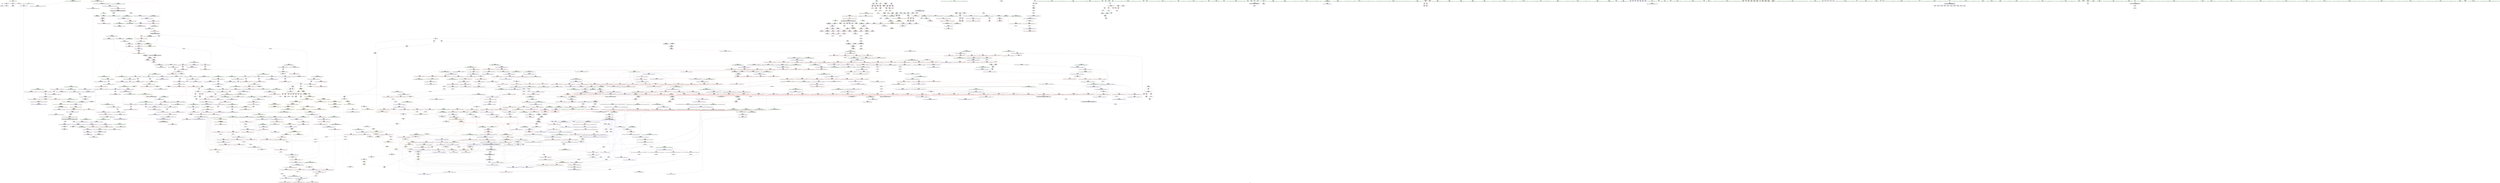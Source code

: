digraph "SVFG" {
	label="SVFG";

	Node0x5618e7318740 [shape=record,color=grey,label="{NodeID: 0\nNullPtr}"];
	Node0x5618e7318740 -> Node0x5618e74e33d0[style=solid];
	Node0x5618e7318740 -> Node0x5618e74ee160[style=solid];
	Node0x5618e75a49e0 [shape=record,color=yellow,style=double,label="{NodeID: 1882\n77V_1 = ENCHI(MR_77V_0)\npts\{9760000 \}\nFun[_ZN9__gnu_cxx5__ops15__val_comp_iterIPFbiiEEENS0_14_Val_comp_iterIT_EENS0_15_Iter_comp_iterIS5_EE]|{<s0>113}}"];
	Node0x5618e75a49e0:s0 -> Node0x5618e759ce00[style=dashed,color=red];
	Node0x5618e74ea4e0 [shape=record,color=red,label="{NodeID: 775\n1408\<--1407\n\<--call3\n_ZSt16__insertion_sortIPiN9__gnu_cxx5__ops15_Iter_comp_iterIPFbiiEEEEvT_S7_T0_\n}"];
	Node0x5618e74ea4e0 -> Node0x5618e7515470[style=solid];
	Node0x5618e7502a40 [shape=record,color=black,label="{NodeID: 1550\n163 = PHI(164, 161, )\n}"];
	Node0x5618e7502a40 -> Node0x5618e7502390[style=solid];
	Node0x5618e74e0fc0 [shape=record,color=purple,label="{NodeID: 443\n1296\<--1295\nincdec.ptr\<--\n_ZSt21__unguarded_partitionIPiN9__gnu_cxx5__ops15_Iter_comp_iterIPFbiiEEEET_S7_S7_S7_T0_\n}"];
	Node0x5618e74e0fc0 -> Node0x5618e7514840[style=solid];
	Node0x5618e75c1870 [shape=record,color=yellow,style=double,label="{NodeID: 2325\n44V_4 = CSCHI(MR_44V_2)\npts\{17 \}\nCS[]|{|<s1>21}}"];
	Node0x5618e75c1870 -> Node0x5618e74f5940[style=dashed];
	Node0x5618e75c1870:s1 -> Node0x5618e75917a0[style=dashed,color=blue];
	Node0x5618e74d5050 [shape=record,color=green,label="{NodeID: 111\n618\<--619\n_ZSt16__insertion_sortIPiN9__gnu_cxx5__ops15_Iter_comp_iterIPFbiiEEEEvT_S7_T0_\<--_ZSt16__insertion_sortIPiN9__gnu_cxx5__ops15_Iter_comp_iterIPFbiiEEEEvT_S7_T0__field_insensitive\n}"];
	Node0x5618e74effa0 [shape=record,color=blue,label="{NodeID: 886\n469\<--466\n__comp.addr\<--__comp\n_ZN9__gnu_cxx5__ops16__iter_comp_iterIPFbiiEEENS0_15_Iter_comp_iterIT_EES5_\n}"];
	Node0x5618e74effa0 -> Node0x5618e74f6e60[style=dashed];
	Node0x5618e74f6980 [shape=record,color=red,label="{NodeID: 554\n425\<--414\n\<--__last.addr\n_ZSt6__sortIPiN9__gnu_cxx5__ops15_Iter_comp_iterIPFbiiEEEEvT_S7_T0_\n}"];
	Node0x5618e74f6980 -> Node0x5618e7508e60[style=solid];
	Node0x5618e7634870 [shape=record,color=black,label="{NodeID: 2436\n740 = PHI(669, )\n3rd arg _ZSt13__heap_selectIPiN9__gnu_cxx5__ops15_Iter_comp_iterIPFbiiEEEEvT_S7_S7_T0_ }"];
	Node0x5618e7634870 -> Node0x5618e74f1730[style=solid];
	Node0x5618e74d97c0 [shape=record,color=green,label="{NodeID: 222\n1521\<--1522\n__val\<--__val_field_insensitive\n_ZSt25__unguarded_linear_insertIPiN9__gnu_cxx5__ops14_Val_comp_iterIPFbiiEEEEvT_T0_\n|{|<s1>109|<s2>111}}"];
	Node0x5618e74d97c0 -> Node0x5618e7516240[style=solid];
	Node0x5618e74d97c0:s1 -> Node0x5618e7636a50[style=solid,color=red];
	Node0x5618e74d97c0:s2 -> Node0x5618e76373f0[style=solid,color=red];
	Node0x5618e7515200 [shape=record,color=blue,label="{NodeID: 997\n1373\<--1368\n__first.addr\<--__first\n_ZSt16__insertion_sortIPiN9__gnu_cxx5__ops15_Iter_comp_iterIPFbiiEEEEvT_S7_T0_\n}"];
	Node0x5618e7515200 -> Node0x5618e75011b0[style=dashed];
	Node0x5618e7515200 -> Node0x5618e7501280[style=dashed];
	Node0x5618e7515200 -> Node0x5618e7501350[style=dashed];
	Node0x5618e7515200 -> Node0x5618e7501420[style=dashed];
	Node0x5618e7515200 -> Node0x5618e75014f0[style=dashed];
	Node0x5618e74fc3b0 [shape=record,color=red,label="{NodeID: 665\n1057\<--977\n\<--__first.addr\n_ZSt13__adjust_heapIPiliN9__gnu_cxx5__ops15_Iter_comp_iterIPFbiiEEEEvT_T0_S8_T1_T2_\n}"];
	Node0x5618e74fc3b0 -> Node0x5618e74f2f00[style=solid];
	Node0x5618e74e7530 [shape=record,color=black,label="{NodeID: 333\n1473\<--1459\n\<--agg.tmp1\n_ZSt26__unguarded_insertion_sortIPiN9__gnu_cxx5__ops15_Iter_comp_iterIPFbiiEEEEvT_S7_T0_\n}"];
	Node0x5618e74e7530 -> Node0x5618e74e1d90[style=solid];
	Node0x5618e723b7d0 [shape=record,color=green,label="{NodeID: 1\n7\<--1\n__dso_handle\<--dummyObj\nGlob }"];
	Node0x5618e75a4af0 [shape=record,color=yellow,style=double,label="{NodeID: 1883\n79V_1 = ENCHI(MR_79V_0)\npts\{15620000 \}\nFun[_ZN9__gnu_cxx5__ops15__val_comp_iterIPFbiiEEENS0_14_Val_comp_iterIT_EENS0_15_Iter_comp_iterIS5_EE]|{<s0>113}}"];
	Node0x5618e75a4af0:s0 -> Node0x5618e7517830[style=dashed,color=red];
	Node0x5618e74ea5b0 [shape=record,color=red,label="{NodeID: 776\n1418\<--1417\n\<--call6\n_ZSt16__insertion_sortIPiN9__gnu_cxx5__ops15_Iter_comp_iterIPFbiiEEEEvT_S7_T0_\n}"];
	Node0x5618e74ea5b0 -> Node0x5618e7515540[style=solid];
	Node0x5618e7502fe0 [shape=record,color=grey,label="{NodeID: 1551\n440 = Binary(437, 441, )\n|{<s0>28}}"];
	Node0x5618e7502fe0:s0 -> Node0x5618e7639070[style=solid,color=red];
	Node0x5618e74e1090 [shape=record,color=purple,label="{NodeID: 444\n1300\<--1299\nincdec.ptr3\<--\n_ZSt21__unguarded_partitionIPiN9__gnu_cxx5__ops15_Iter_comp_iterIPFbiiEEEET_S7_S7_S7_T0_\n}"];
	Node0x5618e74e1090 -> Node0x5618e7514910[style=solid];
	Node0x5618e75c19d0 [shape=record,color=yellow,style=double,label="{NodeID: 2326\n44V_2 = CSCHI(MR_44V_1)\npts\{17 \}\nCS[]|{<s0>12}}"];
	Node0x5618e75c19d0:s0 -> Node0x5618e75c1870[style=dashed,color=blue];
	Node0x5618e74d5150 [shape=record,color=green,label="{NodeID: 112\n629\<--630\n_ZSt26__unguarded_insertion_sortIPiN9__gnu_cxx5__ops15_Iter_comp_iterIPFbiiEEEEvT_S7_T0_\<--_ZSt26__unguarded_insertion_sortIPiN9__gnu_cxx5__ops15_Iter_comp_iterIPFbiiEEEEvT_S7_T0__field_insensitive\n}"];
	Node0x5618e74f0070 [shape=record,color=blue,label="{NodeID: 887\n503\<--486\ncoerce.dive\<--__comp.coerce\n_ZSt16__introsort_loopIPilN9__gnu_cxx5__ops15_Iter_comp_iterIPFbiiEEEEvT_S7_T0_T1_\n}"];
	Node0x5618e74f0070 -> Node0x5618e74ed330[style=dashed];
	Node0x5618e74f0070 -> Node0x5618e74ed400[style=dashed];
	Node0x5618e74f0070 -> Node0x5618e74ed4d0[style=dashed];
	Node0x5618e74f6a50 [shape=record,color=red,label="{NodeID: 555\n429\<--414\n\<--__last.addr\n_ZSt6__sortIPiN9__gnu_cxx5__ops15_Iter_comp_iterIPFbiiEEEEvT_S7_T0_\n|{<s0>28}}"];
	Node0x5618e74f6a50:s0 -> Node0x5618e7638f20[style=solid,color=red];
	Node0x5618e76349b0 [shape=record,color=black,label="{NodeID: 2437\n1368 = PHI(609, 632, )\n0th arg _ZSt16__insertion_sortIPiN9__gnu_cxx5__ops15_Iter_comp_iterIPFbiiEEEEvT_S7_T0_ }"];
	Node0x5618e76349b0 -> Node0x5618e7515200[style=solid];
	Node0x5618e74d9890 [shape=record,color=green,label="{NodeID: 223\n1523\<--1524\n__next\<--__next_field_insensitive\n_ZSt25__unguarded_linear_insertIPiN9__gnu_cxx5__ops14_Val_comp_iterIPFbiiEEEEvT_T0_\n}"];
	Node0x5618e74d9890 -> Node0x5618e74eb380[style=solid];
	Node0x5618e74d9890 -> Node0x5618e74eb450[style=solid];
	Node0x5618e74d9890 -> Node0x5618e74eb520[style=solid];
	Node0x5618e74d9890 -> Node0x5618e74eb5f0[style=solid];
	Node0x5618e74d9890 -> Node0x5618e74eb6c0[style=solid];
	Node0x5618e74d9890 -> Node0x5618e7516310[style=solid];
	Node0x5618e74d9890 -> Node0x5618e75163e0[style=solid];
	Node0x5618e74d9890 -> Node0x5618e7516650[style=solid];
	Node0x5618e75152d0 [shape=record,color=blue,label="{NodeID: 998\n1375\<--1369\n__last.addr\<--__last\n_ZSt16__insertion_sortIPiN9__gnu_cxx5__ops15_Iter_comp_iterIPFbiiEEEEvT_S7_T0_\n}"];
	Node0x5618e75152d0 -> Node0x5618e75015c0[style=dashed];
	Node0x5618e75152d0 -> Node0x5618e7501690[style=dashed];
	Node0x5618e759c020 [shape=record,color=yellow,style=double,label="{NodeID: 1773\n413V_1 = ENCHI(MR_413V_0)\npts\{15180000 \}\nFun[_ZN9__gnu_cxx5__ops14_Val_comp_iterIPFbiiEEclIiPiEEbRT_T0_]}"];
	Node0x5618e759c020 -> Node0x5618e74ecb10[style=dashed];
	Node0x5618e74fc480 [shape=record,color=red,label="{NodeID: 666\n1071\<--977\n\<--__first.addr\n_ZSt13__adjust_heapIPiliN9__gnu_cxx5__ops15_Iter_comp_iterIPFbiiEEEEvT_T0_S8_T1_T2_\n|{<s0>72}}"];
	Node0x5618e74fc480:s0 -> Node0x5618e763a810[style=solid,color=red];
	Node0x5618e74e7600 [shape=record,color=black,label="{NodeID: 334\n1490\<--1510\n_ZSt13move_backwardIPiS0_ET0_T_S2_S1__ret\<--call2\n_ZSt13move_backwardIPiS0_ET0_T_S2_S1_\n|{<s0>97}}"];
	Node0x5618e74e7600:s0 -> Node0x5618e7632fb0[style=solid,color=blue];
	Node0x5618e74aa4e0 [shape=record,color=green,label="{NodeID: 2\n9\<--1\n\<--dummyObj\nCan only get source location for instruction, argument, global var or function.}"];
	Node0x5618e74ea680 [shape=record,color=red,label="{NodeID: 777\n1427\<--1426\n\<--coerce.dive8\n_ZSt16__insertion_sortIPiN9__gnu_cxx5__ops15_Iter_comp_iterIPFbiiEEEEvT_S7_T0_\n|{<s0>100}}"];
	Node0x5618e74ea680:s0 -> Node0x5618e763b800[style=solid,color=red];
	Node0x5618e7503160 [shape=record,color=grey,label="{NodeID: 1552\n434 = Binary(432, 433, )\n}"];
	Node0x5618e7503160 -> Node0x5618e7503460[style=solid];
	Node0x5618e74e1160 [shape=record,color=purple,label="{NodeID: 445\n1308\<--1307\nincdec.ptr7\<--\n_ZSt21__unguarded_partitionIPiN9__gnu_cxx5__ops15_Iter_comp_iterIPFbiiEEEET_S7_S7_S7_T0_\n}"];
	Node0x5618e74e1160 -> Node0x5618e75149e0[style=solid];
	Node0x5618e74d5250 [shape=record,color=green,label="{NodeID: 113\n647\<--648\n__comp\<--__comp_field_insensitive\n_ZSt14__partial_sortIPiN9__gnu_cxx5__ops15_Iter_comp_iterIPFbiiEEEEvT_S7_S7_T0_\n|{|<s2>48}}"];
	Node0x5618e74d5250 -> Node0x5618e74e5cd0[style=solid];
	Node0x5618e74d5250 -> Node0x5618e74df760[style=solid];
	Node0x5618e74d5250:s2 -> Node0x5618e763e340[style=solid,color=red];
	Node0x5618e74f0140 [shape=record,color=blue,label="{NodeID: 888\n489\<--483\n__first.addr\<--__first\n_ZSt16__introsort_loopIPilN9__gnu_cxx5__ops15_Iter_comp_iterIPFbiiEEEEvT_S7_T0_T1_\n}"];
	Node0x5618e74f0140 -> Node0x5618e74f7000[style=dashed];
	Node0x5618e74f0140 -> Node0x5618e74f70d0[style=dashed];
	Node0x5618e74f0140 -> Node0x5618e74f71a0[style=dashed];
	Node0x5618e74f6b20 [shape=record,color=red,label="{NodeID: 556\n430\<--414\n\<--__last.addr\n_ZSt6__sortIPiN9__gnu_cxx5__ops15_Iter_comp_iterIPFbiiEEEEvT_S7_T0_\n}"];
	Node0x5618e74f6b20 -> Node0x5618e74e4af0[style=solid];
	Node0x5618e7634bc0 [shape=record,color=black,label="{NodeID: 2438\n1369 = PHI(611, 633, )\n1st arg _ZSt16__insertion_sortIPiN9__gnu_cxx5__ops15_Iter_comp_iterIPFbiiEEEEvT_S7_T0_ }"];
	Node0x5618e7634bc0 -> Node0x5618e75152d0[style=solid];
	Node0x5618e74d9960 [shape=record,color=green,label="{NodeID: 224\n1540\<--1541\n_ZN9__gnu_cxx5__ops14_Val_comp_iterIPFbiiEEclIiPiEEbRT_T0_\<--_ZN9__gnu_cxx5__ops14_Val_comp_iterIPFbiiEEclIiPiEEbRT_T0__field_insensitive\n}"];
	Node0x5618e75153a0 [shape=record,color=blue,label="{NodeID: 999\n1377\<--1395\n__i\<--add.ptr\n_ZSt16__insertion_sortIPiN9__gnu_cxx5__ops15_Iter_comp_iterIPFbiiEEEEvT_S7_T0_\n}"];
	Node0x5618e75153a0 -> Node0x5618e74e9f30[style=dashed];
	Node0x5618e75153a0 -> Node0x5618e74ea000[style=dashed];
	Node0x5618e75153a0 -> Node0x5618e74ea0d0[style=dashed];
	Node0x5618e75153a0 -> Node0x5618e74ea1a0[style=dashed];
	Node0x5618e75153a0 -> Node0x5618e74ea270[style=dashed];
	Node0x5618e75153a0 -> Node0x5618e74ea340[style=dashed];
	Node0x5618e75153a0 -> Node0x5618e74ea410[style=dashed];
	Node0x5618e75153a0 -> Node0x5618e75157b0[style=dashed];
	Node0x5618e75153a0 -> Node0x5618e75949a0[style=dashed];
	Node0x5618e759c100 [shape=record,color=yellow,style=double,label="{NodeID: 1774\n54V_1 = ENCHI(MR_54V_0)\npts\{120000 140000 \}\nFun[_ZN9__gnu_cxx5__ops14_Val_comp_iterIPFbiiEEclIiPiEEbRT_T0_]}"];
	Node0x5618e74fc550 [shape=record,color=red,label="{NodeID: 667\n997\<--979\n\<--__holeIndex.addr\n_ZSt13__adjust_heapIPiliN9__gnu_cxx5__ops15_Iter_comp_iterIPFbiiEEEEvT_T0_S8_T1_T2_\n}"];
	Node0x5618e74fc550 -> Node0x5618e7512b00[style=solid];
	Node0x5618e74e76d0 [shape=record,color=black,label="{NodeID: 335\n1559\<--1572\n_ZN9__gnu_cxx5__ops15__val_comp_iterIPFbiiEEENS0_14_Val_comp_iterIT_EENS0_15_Iter_comp_iterIS5_EE_ret\<--\n_ZN9__gnu_cxx5__ops15__val_comp_iterIPFbiiEEENS0_14_Val_comp_iterIT_EENS0_15_Iter_comp_iterIS5_EE\n|{<s0>100|<s1>103}}"];
	Node0x5618e74e76d0:s0 -> Node0x5618e7633230[style=solid,color=blue];
	Node0x5618e74e76d0:s1 -> Node0x5618e7633370[style=solid,color=blue];
	Node0x5618e74a9d90 [shape=record,color=green,label="{NodeID: 3\n18\<--1\n.str\<--dummyObj\nGlob }"];
	Node0x5618e74ea750 [shape=record,color=red,label="{NodeID: 778\n1434\<--1433\n\<--coerce.dive11\n_ZSt16__insertion_sortIPiN9__gnu_cxx5__ops15_Iter_comp_iterIPFbiiEEEEvT_S7_T0_\n|{<s0>101}}"];
	Node0x5618e74ea750:s0 -> Node0x5618e7638a60[style=solid,color=red];
	Node0x5618e75032e0 [shape=record,color=grey,label="{NodeID: 1553\n1656 = Binary(1654, 1655, )\n}"];
	Node0x5618e75032e0 -> Node0x5618e7503760[style=solid];
	Node0x5618e74e1230 [shape=record,color=purple,label="{NodeID: 446\n1321\<--1320\nincdec.ptr9\<--\n_ZSt21__unguarded_partitionIPiN9__gnu_cxx5__ops15_Iter_comp_iterIPFbiiEEEET_S7_S7_S7_T0_\n}"];
	Node0x5618e74e1230 -> Node0x5618e7514ab0[style=solid];
	Node0x5618e74d5320 [shape=record,color=green,label="{NodeID: 114\n649\<--650\n__first.addr\<--__first.addr_field_insensitive\n_ZSt14__partial_sortIPiN9__gnu_cxx5__ops15_Iter_comp_iterIPFbiiEEEEvT_S7_S7_T0_\n}"];
	Node0x5618e74d5320 -> Node0x5618e74f86c0[style=solid];
	Node0x5618e74d5320 -> Node0x5618e74f8790[style=solid];
	Node0x5618e74d5320 -> Node0x5618e74f0f10[style=solid];
	Node0x5618e74f0210 [shape=record,color=blue,label="{NodeID: 889\n491\<--484\n__last.addr\<--__last\n_ZSt16__introsort_loopIPilN9__gnu_cxx5__ops15_Iter_comp_iterIPFbiiEEEEvT_S7_T0_T1_\n}"];
	Node0x5618e74f0210 -> Node0x5618e757f570[style=dashed];
	Node0x5618e75895a0 [shape=record,color=black,label="{NodeID: 1664\nMR_44V_2 = PHI(MR_44V_3, MR_44V_1, )\npts\{17 \}\n|{|<s4>74}}"];
	Node0x5618e75895a0 -> Node0x5618e74fe6a0[style=dashed];
	Node0x5618e75895a0 -> Node0x5618e74fe770[style=dashed];
	Node0x5618e75895a0 -> Node0x5618e7513a70[style=dashed];
	Node0x5618e75895a0 -> Node0x5618e7513ce0[style=dashed];
	Node0x5618e75895a0:s4 -> Node0x5618e75a7370[style=dashed,color=red];
	Node0x5618e74f6bf0 [shape=record,color=red,label="{NodeID: 557\n454\<--414\n\<--__last.addr\n_ZSt6__sortIPiN9__gnu_cxx5__ops15_Iter_comp_iterIPFbiiEEEEvT_S7_T0_\n|{<s0>30}}"];
	Node0x5618e74f6bf0:s0 -> Node0x5618e76386f0[style=solid,color=red];
	Node0x5618e7634d40 [shape=record,color=black,label="{NodeID: 2439\n1370 = PHI(616, 638, )\n2nd arg _ZSt16__insertion_sortIPiN9__gnu_cxx5__ops15_Iter_comp_iterIPFbiiEEEEvT_S7_T0_ }"];
	Node0x5618e7634d40 -> Node0x5618e7515130[style=solid];
	Node0x5618e74d9a60 [shape=record,color=green,label="{NodeID: 225\n1561\<--1562\nretval\<--retval_field_insensitive\n_ZN9__gnu_cxx5__ops15__val_comp_iterIPFbiiEEENS0_14_Val_comp_iterIT_EENS0_15_Iter_comp_iterIS5_EE\n|{|<s1>113}}"];
	Node0x5618e74d9a60 -> Node0x5618e74f2200[style=solid];
	Node0x5618e74d9a60:s1 -> Node0x5618e7637170[style=solid,color=red];
	Node0x5618e7515470 [shape=record,color=blue,label="{NodeID: 1000\n1379\<--1408\n__val\<--\n_ZSt16__insertion_sortIPiN9__gnu_cxx5__ops15_Iter_comp_iterIPFbiiEEEEvT_S7_T0_\n}"];
	Node0x5618e7515470 -> Node0x5618e74ea5b0[style=dashed];
	Node0x5618e7515470 -> Node0x5618e75881a0[style=dashed];
	Node0x5618e759c210 [shape=record,color=yellow,style=double,label="{NodeID: 1775\n44V_1 = ENCHI(MR_44V_0)\npts\{17 \}\nFun[_ZN9__gnu_cxx5__ops14_Val_comp_iterIPFbiiEEclIiPiEEbRT_T0_]}"];
	Node0x5618e759c210 -> Node0x5618e74eccb0[style=dashed];
	Node0x5618e74fc620 [shape=record,color=red,label="{NodeID: 668\n999\<--979\n\<--__holeIndex.addr\n_ZSt13__adjust_heapIPiliN9__gnu_cxx5__ops15_Iter_comp_iterIPFbiiEEEEvT_T0_S8_T1_T2_\n}"];
	Node0x5618e74fc620 -> Node0x5618e7512bd0[style=solid];
	Node0x5618e74e77a0 [shape=record,color=black,label="{NodeID: 336\n1574\<--1595\n_ZSt23__copy_move_backward_a2ILb1EPiS0_ET1_T0_S2_S1__ret\<--call3\n_ZSt23__copy_move_backward_a2ILb1EPiS0_ET1_T0_S2_S1_\n|{<s0>107}}"];
	Node0x5618e74e77a0:s0 -> Node0x5618e7633730[style=solid,color=blue];
	Node0x5618e74a9e20 [shape=record,color=green,label="{NodeID: 4\n20\<--1\n.str.1\<--dummyObj\nGlob }"];
	Node0x5618e74ea820 [shape=record,color=red,label="{NodeID: 779\n1465\<--1451\n\<--__first.addr\n_ZSt26__unguarded_insertion_sortIPiN9__gnu_cxx5__ops15_Iter_comp_iterIPFbiiEEEEvT_S7_T0_\n}"];
	Node0x5618e74ea820 -> Node0x5618e7515af0[style=solid];
	Node0x5618e7503460 [shape=record,color=grey,label="{NodeID: 1554\n435 = Binary(434, 436, )\n|{<s0>26}}"];
	Node0x5618e7503460:s0 -> Node0x5618e763da80[style=solid,color=red];
	Node0x5618e74e1300 [shape=record,color=purple,label="{NodeID: 447\n1385\<--1371\ncoerce.dive\<--__comp\n_ZSt16__insertion_sortIPiN9__gnu_cxx5__ops15_Iter_comp_iterIPFbiiEEEEvT_S7_T0_\n}"];
	Node0x5618e74e1300 -> Node0x5618e7515130[style=solid];
	Node0x5618e74d9ea0 [shape=record,color=green,label="{NodeID: 115\n651\<--652\n__middle.addr\<--__middle.addr_field_insensitive\n_ZSt14__partial_sortIPiN9__gnu_cxx5__ops15_Iter_comp_iterIPFbiiEEEEvT_S7_S7_T0_\n}"];
	Node0x5618e74d9ea0 -> Node0x5618e74f8860[style=solid];
	Node0x5618e74d9ea0 -> Node0x5618e74f8930[style=solid];
	Node0x5618e74d9ea0 -> Node0x5618e74f0fe0[style=solid];
	Node0x5618e74f02e0 [shape=record,color=blue,label="{NodeID: 890\n493\<--485\n__depth_limit.addr\<--__depth_limit\n_ZSt16__introsort_loopIPilN9__gnu_cxx5__ops15_Iter_comp_iterIPFbiiEEEEvT_S7_T0_T1_\n}"];
	Node0x5618e74f02e0 -> Node0x5618e7582300[style=dashed];
	Node0x5618e7589aa0 [shape=record,color=black,label="{NodeID: 1665\nMR_305V_3 = PHI(MR_305V_4, MR_305V_2, )\npts\{1113 \}\n}"];
	Node0x5618e7589aa0 -> Node0x5618e74fdf50[style=dashed];
	Node0x5618e7589aa0 -> Node0x5618e74fe020[style=dashed];
	Node0x5618e7589aa0 -> Node0x5618e74fe1c0[style=dashed];
	Node0x5618e7589aa0 -> Node0x5618e7513b40[style=dashed];
	Node0x5618e74f6cc0 [shape=record,color=red,label="{NodeID: 558\n449\<--448\n\<--coerce.dive1\n_ZSt6__sortIPiN9__gnu_cxx5__ops15_Iter_comp_iterIPFbiiEEEEvT_S7_T0_\n|{<s0>28}}"];
	Node0x5618e74f6cc0:s0 -> Node0x5618e7639c30[style=solid,color=red];
	Node0x5618e7634ec0 [shape=record,color=black,label="{NodeID: 2440\n195 = PHI(344, )\n0th arg _Z5solvei }"];
	Node0x5618e7634ec0 -> Node0x5618e74eea80[style=solid];
	Node0x5618e74d9b30 [shape=record,color=green,label="{NodeID: 226\n1563\<--1564\n__comp\<--__comp_field_insensitive\n_ZN9__gnu_cxx5__ops15__val_comp_iterIPFbiiEEENS0_14_Val_comp_iterIT_EENS0_15_Iter_comp_iterIS5_EE\n|{|<s1>112}}"];
	Node0x5618e74d9b30 -> Node0x5618e74f22d0[style=solid];
	Node0x5618e74d9b30:s1 -> Node0x5618e763dfd0[style=solid,color=red];
	Node0x5618e7515540 [shape=record,color=blue,label="{NodeID: 1001\n1419\<--1418\n\<--\n_ZSt16__insertion_sortIPiN9__gnu_cxx5__ops15_Iter_comp_iterIPFbiiEEEEvT_S7_T0_\n}"];
	Node0x5618e7515540 -> Node0x5618e75877a0[style=dashed];
	Node0x5618e759c2f0 [shape=record,color=yellow,style=double,label="{NodeID: 1776\n409V_1 = ENCHI(MR_409V_0)\npts\{1522 \}\nFun[_ZN9__gnu_cxx5__ops14_Val_comp_iterIPFbiiEEclIiPiEEbRT_T0_]}"];
	Node0x5618e759c2f0 -> Node0x5618e74ecbe0[style=dashed];
	Node0x5618e74fc6f0 [shape=record,color=red,label="{NodeID: 669\n1031\<--979\n\<--__holeIndex.addr\n_ZSt13__adjust_heapIPiliN9__gnu_cxx5__ops15_Iter_comp_iterIPFbiiEEEEvT_T0_S8_T1_T2_\n}"];
	Node0x5618e74e7870 [shape=record,color=black,label="{NodeID: 337\n1599\<--1604\n_ZSt12__miter_baseIPiET_S1__ret\<--\n_ZSt12__miter_baseIPiET_S1_\n|{<s0>105|<s1>106}}"];
	Node0x5618e74e7870:s0 -> Node0x5618e76334b0[style=solid,color=blue];
	Node0x5618e74e7870:s1 -> Node0x5618e76335f0[style=solid,color=blue];
	Node0x5618e74a84e0 [shape=record,color=green,label="{NodeID: 5\n22\<--1\n.str.2\<--dummyObj\nGlob }"];
	Node0x5618e74ea8f0 [shape=record,color=red,label="{NodeID: 780\n1469\<--1453\n\<--__last.addr\n_ZSt26__unguarded_insertion_sortIPiN9__gnu_cxx5__ops15_Iter_comp_iterIPFbiiEEEEvT_S7_T0_\n}"];
	Node0x5618e74ea8f0 -> Node0x5618e7544320[style=solid];
	Node0x5618e75035e0 [shape=record,color=grey,label="{NodeID: 1555\n222 = Binary(221, 223, )\n}"];
	Node0x5618e75035e0 -> Node0x5618e74eec20[style=solid];
	Node0x5618e74e13d0 [shape=record,color=purple,label="{NodeID: 448\n1431\<--1381\ncoerce.dive10\<--agg.tmp\n_ZSt16__insertion_sortIPiN9__gnu_cxx5__ops15_Iter_comp_iterIPFbiiEEEEvT_S7_T0_\n}"];
	Node0x5618e74e13d0 -> Node0x5618e75156e0[style=solid];
	Node0x5618e74d9f70 [shape=record,color=green,label="{NodeID: 116\n653\<--654\n__last.addr\<--__last.addr_field_insensitive\n_ZSt14__partial_sortIPiN9__gnu_cxx5__ops15_Iter_comp_iterIPFbiiEEEEvT_S7_S7_T0_\n}"];
	Node0x5618e74d9f70 -> Node0x5618e74f8a00[style=solid];
	Node0x5618e74d9f70 -> Node0x5618e74f10b0[style=solid];
	Node0x5618e74f03b0 [shape=record,color=blue, style = dotted,label="{NodeID: 891\n1752\<--1754\noffset_0\<--dummyVal\n_ZSt16__introsort_loopIPilN9__gnu_cxx5__ops15_Iter_comp_iterIPFbiiEEEEvT_S7_T0_T1_\n}"];
	Node0x5618e74f03b0 -> Node0x5618e74f7a90[style=dashed];
	Node0x5618e74f03b0 -> Node0x5618e7583ba0[style=dashed];
	Node0x5618e7589fa0 [shape=record,color=black,label="{NodeID: 1666\nMR_313V_3 = PHI(MR_313V_4, MR_313V_2, )\npts\{1121 \}\n}"];
	Node0x5618e7589fa0 -> Node0x5618e74fe430[style=dashed];
	Node0x5618e7589fa0 -> Node0x5618e74fe500[style=dashed];
	Node0x5618e7589fa0 -> Node0x5618e74fe5d0[style=dashed];
	Node0x5618e7589fa0 -> Node0x5618e7513c10[style=dashed];
	Node0x5618e74f6d90 [shape=record,color=red,label="{NodeID: 559\n459\<--458\n\<--coerce.dive3\n_ZSt6__sortIPiN9__gnu_cxx5__ops15_Iter_comp_iterIPFbiiEEEEvT_S7_T0_\n|{<s0>30}}"];
	Node0x5618e74f6d90:s0 -> Node0x5618e7638800[style=solid,color=red];
	Node0x5618e7634fd0 [shape=record,color=black,label="{NodeID: 2441\n407 = PHI(298, )\n0th arg _ZSt6__sortIPiN9__gnu_cxx5__ops15_Iter_comp_iterIPFbiiEEEEvT_S7_T0_ }"];
	Node0x5618e7634fd0 -> Node0x5618e74efc60[style=solid];
	Node0x5618e74d9c00 [shape=record,color=green,label="{NodeID: 227\n1569\<--1570\n_ZN9__gnu_cxx5__ops14_Val_comp_iterIPFbiiEEC2EONS0_15_Iter_comp_iterIS3_EE\<--_ZN9__gnu_cxx5__ops14_Val_comp_iterIPFbiiEEC2EONS0_15_Iter_comp_iterIS3_EE_field_insensitive\n}"];
	Node0x5618e7515610 [shape=record,color=blue, style = dotted,label="{NodeID: 1002\n1785\<--1787\noffset_0\<--dummyVal\n_ZSt16__insertion_sortIPiN9__gnu_cxx5__ops15_Iter_comp_iterIPFbiiEEEEvT_S7_T0_\n}"];
	Node0x5618e7515610 -> Node0x5618e74ea680[style=dashed];
	Node0x5618e7515610 -> Node0x5618e75930a0[style=dashed];
	Node0x5618e74fc7c0 [shape=record,color=red,label="{NodeID: 670\n1058\<--979\n\<--__holeIndex.addr\n_ZSt13__adjust_heapIPiliN9__gnu_cxx5__ops15_Iter_comp_iterIPFbiiEEEEvT_T0_S8_T1_T2_\n}"];
	Node0x5618e74e7940 [shape=record,color=black,label="{NodeID: 338\n1606\<--1626\n_ZSt22__copy_move_backward_aILb1EPiS0_ET1_T0_S2_S1__ret\<--call\n_ZSt22__copy_move_backward_aILb1EPiS0_ET1_T0_S2_S1_\n|{<s0>117}}"];
	Node0x5618e74e7940:s0 -> Node0x5618e7634270[style=solid,color=blue];
	Node0x5618e74a8570 [shape=record,color=green,label="{NodeID: 6\n24\<--1\n.str.3\<--dummyObj\nGlob }"];
	Node0x5618e74ea9c0 [shape=record,color=red,label="{NodeID: 781\n1468\<--1455\n\<--__i\n_ZSt26__unguarded_insertion_sortIPiN9__gnu_cxx5__ops15_Iter_comp_iterIPFbiiEEEEvT_S7_T0_\n}"];
	Node0x5618e74ea9c0 -> Node0x5618e7544320[style=solid];
	Node0x5618e7503760 [shape=record,color=grey,label="{NodeID: 1556\n1657 = Binary(1656, 436, )\n}"];
	Node0x5618e7503760 -> Node0x5618e7517280[style=solid];
	Node0x5618e74e14a0 [shape=record,color=purple,label="{NodeID: 449\n1433\<--1381\ncoerce.dive11\<--agg.tmp\n_ZSt16__insertion_sortIPiN9__gnu_cxx5__ops15_Iter_comp_iterIPFbiiEEEEvT_S7_T0_\n}"];
	Node0x5618e74e14a0 -> Node0x5618e74ea750[style=solid];
	Node0x5618e74da040 [shape=record,color=green,label="{NodeID: 117\n655\<--656\nagg.tmp\<--agg.tmp_field_insensitive\n_ZSt14__partial_sortIPiN9__gnu_cxx5__ops15_Iter_comp_iterIPFbiiEEEEvT_S7_S7_T0_\n}"];
	Node0x5618e74da040 -> Node0x5618e74e5da0[style=solid];
	Node0x5618e74da040 -> Node0x5618e74df830[style=solid];
	Node0x5618e74f0480 [shape=record,color=blue,label="{NodeID: 892\n493\<--535\n__depth_limit.addr\<--dec\n_ZSt16__introsort_loopIPilN9__gnu_cxx5__ops15_Iter_comp_iterIPFbiiEEEEvT_S7_T0_T1_\n}"];
	Node0x5618e74f0480 -> Node0x5618e74f7820[style=dashed];
	Node0x5618e74f0480 -> Node0x5618e7582300[style=dashed];
	Node0x5618e758a4a0 [shape=record,color=black,label="{NodeID: 1667\nMR_44V_5 = PHI(MR_44V_4, MR_44V_2, MR_44V_2, )\npts\{17 \}\n|{|<s1>72}}"];
	Node0x5618e758a4a0 -> Node0x5618e74fd730[style=dashed];
	Node0x5618e758a4a0:s1 -> Node0x5618e75895a0[style=dashed,color=red];
	Node0x5618e74f6e60 [shape=record,color=red,label="{NodeID: 560\n475\<--472\n\<--call\n_ZN9__gnu_cxx5__ops16__iter_comp_iterIPFbiiEEENS0_15_Iter_comp_iterIT_EES5_\n|{<s0>32}}"];
	Node0x5618e74f6e60:s0 -> Node0x5618e763b4d0[style=solid,color=red];
	Node0x5618e76350e0 [shape=record,color=black,label="{NodeID: 2442\n408 = PHI(299, )\n1st arg _ZSt6__sortIPiN9__gnu_cxx5__ops15_Iter_comp_iterIPFbiiEEEEvT_S7_T0_ }"];
	Node0x5618e76350e0 -> Node0x5618e74efd30[style=solid];
	Node0x5618e74d9d00 [shape=record,color=green,label="{NodeID: 228\n1578\<--1579\n__first.addr\<--__first.addr_field_insensitive\n_ZSt23__copy_move_backward_a2ILb1EPiS0_ET1_T0_S2_S1_\n}"];
	Node0x5618e74d9d00 -> Node0x5618e74ebad0[style=solid];
	Node0x5618e74d9d00 -> Node0x5618e75168c0[style=solid];
	Node0x5618e75156e0 [shape=record,color=blue,label="{NodeID: 1003\n1431\<--1428\ncoerce.dive10\<--call9\n_ZSt16__insertion_sortIPiN9__gnu_cxx5__ops15_Iter_comp_iterIPFbiiEEEEvT_S7_T0_\n}"];
	Node0x5618e75156e0 -> Node0x5618e74ea750[style=dashed];
	Node0x5618e75156e0 -> Node0x5618e7592ba0[style=dashed];
	Node0x5618e74fc890 [shape=record,color=red,label="{NodeID: 671\n1072\<--979\n\<--__holeIndex.addr\n_ZSt13__adjust_heapIPiliN9__gnu_cxx5__ops15_Iter_comp_iterIPFbiiEEEEvT_T0_S8_T1_T2_\n|{<s0>72}}"];
	Node0x5618e74fc890:s0 -> Node0x5618e763a920[style=solid,color=red];
	Node0x5618e74e7a10 [shape=record,color=black,label="{NodeID: 339\n1630\<--1635\n_ZSt12__niter_baseIPiET_S1__ret\<--\n_ZSt12__niter_baseIPiET_S1_\n|{<s0>114|<s1>115|<s2>116}}"];
	Node0x5618e74e7a10:s0 -> Node0x5618e7633eb0[style=solid,color=blue];
	Node0x5618e74e7a10:s1 -> Node0x5618e7633ff0[style=solid,color=blue];
	Node0x5618e74e7a10:s2 -> Node0x5618e7634130[style=solid,color=blue];
	Node0x5618e74a8600 [shape=record,color=green,label="{NodeID: 7\n26\<--1\n.str.4\<--dummyObj\nGlob }"];
	Node0x5618e74eaa90 [shape=record,color=red,label="{NodeID: 782\n1472\<--1455\n\<--__i\n_ZSt26__unguarded_insertion_sortIPiN9__gnu_cxx5__ops15_Iter_comp_iterIPFbiiEEEEvT_S7_T0_\n|{<s0>104}}"];
	Node0x5618e74eaa90:s0 -> Node0x5618e7638910[style=solid,color=red];
	Node0x5618e75038e0 [shape=record,color=grey,label="{NodeID: 1557\n706 = Binary(705, 441, )\n}"];
	Node0x5618e74e1570 [shape=record,color=purple,label="{NodeID: 450\n1426\<--1383\ncoerce.dive8\<--agg.tmp7\n_ZSt16__insertion_sortIPiN9__gnu_cxx5__ops15_Iter_comp_iterIPFbiiEEEEvT_S7_T0_\n}"];
	Node0x5618e74e1570 -> Node0x5618e74ea680[style=solid];
	Node0x5618e75c2210 [shape=record,color=yellow,style=double,label="{NodeID: 2332\n44V_2 = CSCHI(MR_44V_1)\npts\{17 \}\nCS[]|{<s0>30}}"];
	Node0x5618e75c2210:s0 -> Node0x5618e759dac0[style=dashed,color=red];
	Node0x5618e74da110 [shape=record,color=green,label="{NodeID: 118\n671\<--672\n_ZSt13__heap_selectIPiN9__gnu_cxx5__ops15_Iter_comp_iterIPFbiiEEEEvT_S7_S7_T0_\<--_ZSt13__heap_selectIPiN9__gnu_cxx5__ops15_Iter_comp_iterIPFbiiEEEEvT_S7_S7_T0__field_insensitive\n}"];
	Node0x5618e74f0550 [shape=record,color=blue, style = dotted,label="{NodeID: 893\n1755\<--1757\noffset_0\<--dummyVal\n_ZSt16__introsort_loopIPilN9__gnu_cxx5__ops15_Iter_comp_iterIPFbiiEEEEvT_S7_T0_T1_\n}"];
	Node0x5618e74f0550 -> Node0x5618e74f7b60[style=dashed];
	Node0x5618e74f0550 -> Node0x5618e7582ca0[style=dashed];
	Node0x5618e758a9a0 [shape=record,color=black,label="{NodeID: 1668\nMR_276V_6 = PHI(MR_276V_5, MR_276V_3, MR_276V_3, )\npts\{980 \}\n}"];
	Node0x5618e758a9a0 -> Node0x5618e74fc890[style=dashed];
	Node0x5618e74f6f30 [shape=record,color=red,label="{NodeID: 561\n480\<--479\n\<--coerce.dive\n_ZN9__gnu_cxx5__ops16__iter_comp_iterIPFbiiEEENS0_15_Iter_comp_iterIT_EES5_\n}"];
	Node0x5618e74f6f30 -> Node0x5618e74e4c90[style=solid];
	Node0x5618e76351f0 [shape=record,color=black,label="{NodeID: 2443\n409 = PHI(307, )\n2nd arg _ZSt6__sortIPiN9__gnu_cxx5__ops15_Iter_comp_iterIPFbiiEEEEvT_S7_T0_ }"];
	Node0x5618e76351f0 -> Node0x5618e74efb90[style=solid];
	Node0x5618e74d9dd0 [shape=record,color=green,label="{NodeID: 229\n1580\<--1581\n__last.addr\<--__last.addr_field_insensitive\n_ZSt23__copy_move_backward_a2ILb1EPiS0_ET1_T0_S2_S1_\n}"];
	Node0x5618e74d9dd0 -> Node0x5618e74ebba0[style=solid];
	Node0x5618e74d9dd0 -> Node0x5618e7516990[style=solid];
	Node0x5618e75157b0 [shape=record,color=blue,label="{NodeID: 1004\n1377\<--1441\n__i\<--incdec.ptr\n_ZSt16__insertion_sortIPiN9__gnu_cxx5__ops15_Iter_comp_iterIPFbiiEEEEvT_S7_T0_\n}"];
	Node0x5618e75157b0 -> Node0x5618e74e9f30[style=dashed];
	Node0x5618e75157b0 -> Node0x5618e74ea000[style=dashed];
	Node0x5618e75157b0 -> Node0x5618e74ea0d0[style=dashed];
	Node0x5618e75157b0 -> Node0x5618e74ea1a0[style=dashed];
	Node0x5618e75157b0 -> Node0x5618e74ea270[style=dashed];
	Node0x5618e75157b0 -> Node0x5618e74ea340[style=dashed];
	Node0x5618e75157b0 -> Node0x5618e74ea410[style=dashed];
	Node0x5618e75157b0 -> Node0x5618e75157b0[style=dashed];
	Node0x5618e75157b0 -> Node0x5618e75949a0[style=dashed];
	Node0x5618e74fc960 [shape=record,color=red,label="{NodeID: 672\n1003\<--981\n\<--__len.addr\n_ZSt13__adjust_heapIPiliN9__gnu_cxx5__ops15_Iter_comp_iterIPFbiiEEEEvT_T0_S8_T1_T2_\n}"];
	Node0x5618e74fc960 -> Node0x5618e7507ae0[style=solid];
	Node0x5618e74e7ae0 [shape=record,color=black,label="{NodeID: 340\n1654\<--1652\nsub.ptr.lhs.cast\<--\n_ZNSt20__copy_move_backwardILb1ELb1ESt26random_access_iterator_tagE13__copy_move_bIiEEPT_PKS3_S6_S4_\n}"];
	Node0x5618e74e7ae0 -> Node0x5618e75032e0[style=solid];
	Node0x5618e74a8690 [shape=record,color=green,label="{NodeID: 8\n28\<--1\n.str.5\<--dummyObj\nGlob }"];
	Node0x5618e74eab60 [shape=record,color=red,label="{NodeID: 783\n1485\<--1455\n\<--__i\n_ZSt26__unguarded_insertion_sortIPiN9__gnu_cxx5__ops15_Iter_comp_iterIPFbiiEEEEvT_S7_T0_\n}"];
	Node0x5618e74eab60 -> Node0x5618e74e1f30[style=solid];
	Node0x5618e7503a60 [shape=record,color=grey,label="{NodeID: 1558\n1670 = Binary(436, 1669, )\n}"];
	Node0x5618e74e1640 [shape=record,color=purple,label="{NodeID: 451\n1395\<--1394\nadd.ptr\<--\n_ZSt16__insertion_sortIPiN9__gnu_cxx5__ops15_Iter_comp_iterIPFbiiEEEEvT_S7_T0_\n}"];
	Node0x5618e74e1640 -> Node0x5618e75153a0[style=solid];
	Node0x5618e74da210 [shape=record,color=green,label="{NodeID: 119\n676\<--677\n_ZSt11__sort_heapIPiN9__gnu_cxx5__ops15_Iter_comp_iterIPFbiiEEEEvT_S7_RT0_\<--_ZSt11__sort_heapIPiN9__gnu_cxx5__ops15_Iter_comp_iterIPFbiiEEEEvT_S7_RT0__field_insensitive\n}"];
	Node0x5618e74f0620 [shape=record,color=blue,label="{NodeID: 894\n497\<--545\n__cut\<--call\n_ZSt16__introsort_loopIPilN9__gnu_cxx5__ops15_Iter_comp_iterIPFbiiEEEEvT_S7_T0_T1_\n}"];
	Node0x5618e74f0620 -> Node0x5618e74f78f0[style=dashed];
	Node0x5618e74f0620 -> Node0x5618e74f79c0[style=dashed];
	Node0x5618e74f0620 -> Node0x5618e75827d0[style=dashed];
	Node0x5618e758aea0 [shape=record,color=black,label="{NodeID: 1669\nMR_284V_8 = PHI(MR_284V_7, MR_284V_3, MR_284V_3, )\npts\{988 \}\n}"];
	Node0x5618e74f7000 [shape=record,color=red,label="{NodeID: 562\n510\<--489\n\<--__first.addr\n_ZSt16__introsort_loopIPilN9__gnu_cxx5__ops15_Iter_comp_iterIPFbiiEEEEvT_S7_T0_T1_\n}"];
	Node0x5618e74f7000 -> Node0x5618e74e5310[style=solid];
	Node0x5618e7635330 [shape=record,color=black,label="{NodeID: 2444\n970 = PHI(870, 945, )\n0th arg _ZSt13__adjust_heapIPiliN9__gnu_cxx5__ops15_Iter_comp_iterIPFbiiEEEEvT_T0_S8_T1_T2_ }"];
	Node0x5618e7635330 -> Node0x5618e75127c0[style=solid];
	Node0x5618e74e2030 [shape=record,color=green,label="{NodeID: 230\n1582\<--1583\n__result.addr\<--__result.addr_field_insensitive\n_ZSt23__copy_move_backward_a2ILb1EPiS0_ET1_T0_S2_S1_\n}"];
	Node0x5618e74e2030 -> Node0x5618e74ebc70[style=solid];
	Node0x5618e74e2030 -> Node0x5618e7516a60[style=solid];
	Node0x5618e7515880 [shape=record,color=blue,label="{NodeID: 1005\n1461\<--1448\ncoerce.dive\<--__comp.coerce\n_ZSt26__unguarded_insertion_sortIPiN9__gnu_cxx5__ops15_Iter_comp_iterIPFbiiEEEEvT_S7_T0_\n}"];
	Node0x5618e7515880 -> Node0x5618e74edcf0[style=dashed];
	Node0x5618e74fca30 [shape=record,color=red,label="{NodeID: 673\n1037\<--981\n\<--__len.addr\n_ZSt13__adjust_heapIPiliN9__gnu_cxx5__ops15_Iter_comp_iterIPFbiiEEEEvT_T0_S8_T1_T2_\n}"];
	Node0x5618e74fca30 -> Node0x5618e7506ee0[style=solid];
	Node0x5618e74e7bb0 [shape=record,color=black,label="{NodeID: 341\n1655\<--1653\nsub.ptr.rhs.cast\<--\n_ZNSt20__copy_move_backwardILb1ELb1ESt26random_access_iterator_tagE13__copy_move_bIiEEPT_PKS3_S6_S4_\n}"];
	Node0x5618e74e7bb0 -> Node0x5618e75032e0[style=solid];
	Node0x5618e74a8720 [shape=record,color=green,label="{NodeID: 9\n30\<--1\nstdin\<--dummyObj\nGlob }"];
	Node0x5618e75a5250 [shape=record,color=yellow,style=double,label="{NodeID: 1891\n40V_1 = ENCHI(MR_40V_0)\npts\{70 72 74 76 \}\nFun[_ZNSt4pairIiiEC2IRiS2_Lb1EEEOT_OT0_]}"];
	Node0x5618e75a5250 -> Node0x5618e74f64a0[style=dashed];
	Node0x5618e75a5250 -> Node0x5618e74f6570[style=dashed];
	Node0x5618e74eac30 [shape=record,color=red,label="{NodeID: 784\n1477\<--1476\n\<--coerce.dive2\n_ZSt26__unguarded_insertion_sortIPiN9__gnu_cxx5__ops15_Iter_comp_iterIPFbiiEEEEvT_S7_T0_\n|{<s0>103}}"];
	Node0x5618e74eac30:s0 -> Node0x5618e763b800[style=solid,color=red];
	Node0x5618e7503be0 [shape=record,color=grey,label="{NodeID: 1559\n1664 = Binary(520, 1663, )\n}"];
	Node0x5618e74e1710 [shape=record,color=purple,label="{NodeID: 452\n1413\<--1412\nadd.ptr4\<--\n_ZSt16__insertion_sortIPiN9__gnu_cxx5__ops15_Iter_comp_iterIPFbiiEEEEvT_S7_T0_\n|{<s0>97}}"];
	Node0x5618e74e1710:s0 -> Node0x5618e7636830[style=solid,color=red];
	Node0x5618e74da310 [shape=record,color=green,label="{NodeID: 120\n683\<--684\n__comp\<--__comp_field_insensitive\n_ZSt27__unguarded_partition_pivotIPiN9__gnu_cxx5__ops15_Iter_comp_iterIPFbiiEEEET_S7_S7_T0_\n}"];
	Node0x5618e74da310 -> Node0x5618e74e5e70[style=solid];
	Node0x5618e74da310 -> Node0x5618e74e5f40[style=solid];
	Node0x5618e74da310 -> Node0x5618e74dfaa0[style=solid];
	Node0x5618e74f06f0 [shape=record,color=blue, style = dotted,label="{NodeID: 895\n1758\<--1760\noffset_0\<--dummyVal\n_ZSt16__introsort_loopIPilN9__gnu_cxx5__ops15_Iter_comp_iterIPFbiiEEEEvT_S7_T0_T1_\n}"];
	Node0x5618e74f06f0 -> Node0x5618e74f7c30[style=dashed];
	Node0x5618e74f06f0 -> Node0x5618e75831a0[style=dashed];
	Node0x5618e758b3a0 [shape=record,color=black,label="{NodeID: 1670\nMR_44V_3 = PHI(MR_44V_2, MR_44V_1, )\npts\{17 \}\n|{<s0>118}}"];
	Node0x5618e758b3a0:s0 -> Node0x5618e75c4890[style=dashed,color=blue];
	Node0x5618e74f70d0 [shape=record,color=red,label="{NodeID: 563\n522\<--489\n\<--__first.addr\n_ZSt16__introsort_loopIPilN9__gnu_cxx5__ops15_Iter_comp_iterIPFbiiEEEEvT_S7_T0_T1_\n|{<s0>34}}"];
	Node0x5618e74f70d0:s0 -> Node0x5618e763c370[style=solid,color=red];
	Node0x5618e7635540 [shape=record,color=black,label="{NodeID: 2445\n971 = PHI(871, 520, )\n1st arg _ZSt13__adjust_heapIPiliN9__gnu_cxx5__ops15_Iter_comp_iterIPFbiiEEEEvT_T0_S8_T1_T2_ }"];
	Node0x5618e7635540 -> Node0x5618e7512890[style=solid];
	Node0x5618e74e2100 [shape=record,color=green,label="{NodeID: 231\n1589\<--1590\n_ZSt12__niter_baseIPiET_S1_\<--_ZSt12__niter_baseIPiET_S1__field_insensitive\n}"];
	Node0x5618e7515950 [shape=record,color=blue,label="{NodeID: 1006\n1451\<--1446\n__first.addr\<--__first\n_ZSt26__unguarded_insertion_sortIPiN9__gnu_cxx5__ops15_Iter_comp_iterIPFbiiEEEEvT_S7_T0_\n}"];
	Node0x5618e7515950 -> Node0x5618e74ea820[style=dashed];
	Node0x5618e74fcb00 [shape=record,color=red,label="{NodeID: 674\n1042\<--981\n\<--__len.addr\n_ZSt13__adjust_heapIPiliN9__gnu_cxx5__ops15_Iter_comp_iterIPFbiiEEEEvT_T0_S8_T1_T2_\n}"];
	Node0x5618e74fcb00 -> Node0x5618e7506d60[style=solid];
	Node0x5618e74e7c80 [shape=record,color=black,label="{NodeID: 342\n1666\<--1665\n\<--add.ptr\n_ZNSt20__copy_move_backwardILb1ELb1ESt26random_access_iterator_tagE13__copy_move_bIiEEPT_PKS3_S6_S4_\n}"];
	Node0x5618e74e7c80 -> Node0x5618e74f23a0[style=solid];
	Node0x5618e74a87e0 [shape=record,color=green,label="{NodeID: 10\n31\<--1\n.str.6\<--dummyObj\nGlob }"];
	Node0x5618e75a5330 [shape=record,color=yellow,style=double,label="{NodeID: 1892\n2V_1 = ENCHI(MR_2V_0)\npts\{70 \}\nFun[_Z4compii]}"];
	Node0x5618e75a5330 -> Node0x5618e74ee260[style=dashed];
	Node0x5618e74ead00 [shape=record,color=red,label="{NodeID: 785\n1482\<--1481\n\<--coerce.dive4\n_ZSt26__unguarded_insertion_sortIPiN9__gnu_cxx5__ops15_Iter_comp_iterIPFbiiEEEEvT_S7_T0_\n|{<s0>104}}"];
	Node0x5618e74ead00:s0 -> Node0x5618e7638a60[style=solid,color=red];
	Node0x5618e7503d60 [shape=record,color=grey,label="{NodeID: 1560\n1677 = Binary(520, 1676, )\n}"];
	Node0x5618e74e17e0 [shape=record,color=purple,label="{NodeID: 453\n1785\<--1423\noffset_0\<--\n}"];
	Node0x5618e74e17e0 -> Node0x5618e7515610[style=solid];
	Node0x5618e75c2630 [shape=record,color=yellow,style=double,label="{NodeID: 2335\n44V_4 = CSCHI(MR_44V_2)\npts\{17 \}\nCS[]|{<s0>38}}"];
	Node0x5618e75c2630:s0 -> Node0x5618e757f480[style=dashed,color=red];
	Node0x5618e74da3e0 [shape=record,color=green,label="{NodeID: 121\n685\<--686\n__first.addr\<--__first.addr_field_insensitive\n_ZSt27__unguarded_partition_pivotIPiN9__gnu_cxx5__ops15_Iter_comp_iterIPFbiiEEEET_S7_S7_T0_\n}"];
	Node0x5618e74da3e0 -> Node0x5618e74f8ba0[style=solid];
	Node0x5618e74da3e0 -> Node0x5618e74f8c70[style=solid];
	Node0x5618e74da3e0 -> Node0x5618e74f8d40[style=solid];
	Node0x5618e74da3e0 -> Node0x5618e74f8e10[style=solid];
	Node0x5618e74da3e0 -> Node0x5618e74f8ee0[style=solid];
	Node0x5618e74da3e0 -> Node0x5618e74f8fb0[style=solid];
	Node0x5618e74da3e0 -> Node0x5618e74f1320[style=solid];
	Node0x5618e74f07c0 [shape=record,color=blue,label="{NodeID: 896\n491\<--558\n__last.addr\<--\n_ZSt16__introsort_loopIPilN9__gnu_cxx5__ops15_Iter_comp_iterIPFbiiEEEEvT_S7_T0_T1_\n}"];
	Node0x5618e74f07c0 -> Node0x5618e757f570[style=dashed];
	Node0x5618e758b8a0 [shape=record,color=black,label="{NodeID: 1671\nMR_44V_3 = PHI(MR_44V_5, MR_44V_2, )\npts\{17 \}\n|{|<s1>47|<s2>54|<s3>55|<s4>55|<s5>55}}"];
	Node0x5618e758b8a0 -> Node0x5618e758b8a0[style=dashed];
	Node0x5618e758b8a0:s1 -> Node0x5618e75c2d10[style=dashed,color=blue];
	Node0x5618e758b8a0:s2 -> Node0x5618e75a6fc0[style=dashed,color=red];
	Node0x5618e758b8a0:s3 -> Node0x5618e74fbb90[style=dashed,color=red];
	Node0x5618e758b8a0:s4 -> Node0x5618e74fbc60[style=dashed,color=red];
	Node0x5618e758b8a0:s5 -> Node0x5618e7512480[style=dashed,color=red];
	Node0x5618e74f71a0 [shape=record,color=red,label="{NodeID: 564\n538\<--489\n\<--__first.addr\n_ZSt16__introsort_loopIPilN9__gnu_cxx5__ops15_Iter_comp_iterIPFbiiEEEEvT_S7_T0_T1_\n|{<s0>36}}"];
	Node0x5618e74f71a0:s0 -> Node0x5618e763e450[style=solid,color=red];
	Node0x5618e76356c0 [shape=record,color=black,label="{NodeID: 2446\n972 = PHI(872, 951, )\n2nd arg _ZSt13__adjust_heapIPiliN9__gnu_cxx5__ops15_Iter_comp_iterIPFbiiEEEEvT_T0_S8_T1_T2_ }"];
	Node0x5618e76356c0 -> Node0x5618e7512960[style=solid];
	Node0x5618e74e2200 [shape=record,color=green,label="{NodeID: 232\n1596\<--1597\n_ZSt22__copy_move_backward_aILb1EPiS0_ET1_T0_S2_S1_\<--_ZSt22__copy_move_backward_aILb1EPiS0_ET1_T0_S2_S1__field_insensitive\n}"];
	Node0x5618e7515a20 [shape=record,color=blue,label="{NodeID: 1007\n1453\<--1447\n__last.addr\<--__last\n_ZSt26__unguarded_insertion_sortIPiN9__gnu_cxx5__ops15_Iter_comp_iterIPFbiiEEEEvT_S7_T0_\n}"];
	Node0x5618e7515a20 -> Node0x5618e74ea8f0[style=dashed];
	Node0x5618e74fcbd0 [shape=record,color=red,label="{NodeID: 675\n1073\<--985\n\<--__topIndex\n_ZSt13__adjust_heapIPiliN9__gnu_cxx5__ops15_Iter_comp_iterIPFbiiEEEEvT_T0_S8_T1_T2_\n|{<s0>72}}"];
	Node0x5618e74fcbd0:s0 -> Node0x5618e763aa30[style=solid,color=red];
	Node0x5618e74e7d50 [shape=record,color=black,label="{NodeID: 343\n1668\<--1667\n\<--\n_ZNSt20__copy_move_backwardILb1ELb1ESt26random_access_iterator_tagE13__copy_move_bIiEEPT_PKS3_S6_S4_\n}"];
	Node0x5618e74e7d50 -> Node0x5618e74f2470[style=solid];
	Node0x5618e74a88e0 [shape=record,color=green,label="{NodeID: 11\n33\<--1\n.str.7\<--dummyObj\nGlob }"];
	Node0x5618e75a5440 [shape=record,color=yellow,style=double,label="{NodeID: 1893\n4V_1 = ENCHI(MR_4V_0)\npts\{72 \}\nFun[_Z4compii]}"];
	Node0x5618e75a5440 -> Node0x5618e74ee330[style=dashed];
	Node0x5618e74eadd0 [shape=record,color=red,label="{NodeID: 786\n1503\<--1494\n\<--__first.addr\n_ZSt13move_backwardIPiS0_ET0_T_S2_S1_\n|{<s0>105}}"];
	Node0x5618e74eadd0:s0 -> Node0x5618e7635e40[style=solid,color=red];
	Node0x5618e7503ee0 [shape=record,color=grey,label="{NodeID: 1561\n705 = Binary(704, 436, )\n}"];
	Node0x5618e7503ee0 -> Node0x5618e75038e0[style=solid];
	Node0x5618e74e18b0 [shape=record,color=purple,label="{NodeID: 454\n1786\<--1424\noffset_0\<--\n}"];
	Node0x5618e74e18b0 -> Node0x5618e74edc20[style=solid];
	Node0x5618e74da4b0 [shape=record,color=green,label="{NodeID: 122\n687\<--688\n__last.addr\<--__last.addr_field_insensitive\n_ZSt27__unguarded_partition_pivotIPiN9__gnu_cxx5__ops15_Iter_comp_iterIPFbiiEEEET_S7_S7_T0_\n}"];
	Node0x5618e74da4b0 -> Node0x5618e74f9080[style=solid];
	Node0x5618e74da4b0 -> Node0x5618e74f9150[style=solid];
	Node0x5618e74da4b0 -> Node0x5618e74f9220[style=solid];
	Node0x5618e74da4b0 -> Node0x5618e74f13f0[style=solid];
	Node0x5618e74f0890 [shape=record,color=blue,label="{NodeID: 897\n564\<--563\n__n.addr\<--__n\n_ZSt4__lgl\n}"];
	Node0x5618e74f0890 -> Node0x5618e74f7d00[style=dashed];
	Node0x5618e758bda0 [shape=record,color=black,label="{NodeID: 1672\nMR_219V_3 = PHI(MR_219V_4, MR_219V_2, )\npts\{750 \}\n}"];
	Node0x5618e758bda0 -> Node0x5618e74f9b10[style=dashed];
	Node0x5618e758bda0 -> Node0x5618e74f9be0[style=dashed];
	Node0x5618e758bda0 -> Node0x5618e74f9cb0[style=dashed];
	Node0x5618e758bda0 -> Node0x5618e74f9d80[style=dashed];
	Node0x5618e758bda0 -> Node0x5618e74f1b40[style=dashed];
	Node0x5618e74f7270 [shape=record,color=red,label="{NodeID: 565\n509\<--491\n\<--__last.addr\n_ZSt16__introsort_loopIPilN9__gnu_cxx5__ops15_Iter_comp_iterIPFbiiEEEEvT_S7_T0_T1_\n}"];
	Node0x5618e74f7270 -> Node0x5618e74e5240[style=solid];
	Node0x5618e7635840 [shape=record,color=black,label="{NodeID: 2447\n973 = PHI(874, 953, )\n3rd arg _ZSt13__adjust_heapIPiliN9__gnu_cxx5__ops15_Iter_comp_iterIPFbiiEEEEvT_T0_S8_T1_T2_ }"];
	Node0x5618e7635840 -> Node0x5618e7512a30[style=solid];
	Node0x5618e74e2300 [shape=record,color=green,label="{NodeID: 233\n1601\<--1602\n__it.addr\<--__it.addr_field_insensitive\n_ZSt12__miter_baseIPiET_S1_\n}"];
	Node0x5618e74e2300 -> Node0x5618e74ebd40[style=solid];
	Node0x5618e74e2300 -> Node0x5618e7516b30[style=solid];
	Node0x5618e7515af0 [shape=record,color=blue,label="{NodeID: 1008\n1455\<--1465\n__i\<--\n_ZSt26__unguarded_insertion_sortIPiN9__gnu_cxx5__ops15_Iter_comp_iterIPFbiiEEEEvT_S7_T0_\n}"];
	Node0x5618e7515af0 -> Node0x5618e758efa0[style=dashed];
	Node0x5618e74fcca0 [shape=record,color=red,label="{NodeID: 676\n1002\<--987\n\<--__secondChild\n_ZSt13__adjust_heapIPiliN9__gnu_cxx5__ops15_Iter_comp_iterIPFbiiEEEEvT_T0_S8_T1_T2_\n}"];
	Node0x5618e74fcca0 -> Node0x5618e7544020[style=solid];
	Node0x5618e74e7e20 [shape=record,color=black,label="{NodeID: 344\n1637\<--1678\n_ZNSt20__copy_move_backwardILb1ELb1ESt26random_access_iterator_tagE13__copy_move_bIiEEPT_PKS3_S6_S4__ret\<--add.ptr2\n_ZNSt20__copy_move_backwardILb1ELb1ESt26random_access_iterator_tagE13__copy_move_bIiEEPT_PKS3_S6_S4_\n|{<s0>118}}"];
	Node0x5618e74e7e20:s0 -> Node0x5618e76343b0[style=solid,color=blue];
	Node0x5618e74a89e0 [shape=record,color=green,label="{NodeID: 12\n35\<--1\nstdout\<--dummyObj\nGlob }"];
	Node0x5618e75a5520 [shape=record,color=yellow,style=double,label="{NodeID: 1894\n6V_1 = ENCHI(MR_6V_0)\npts\{74 \}\nFun[_Z4compii]}"];
	Node0x5618e75a5520 -> Node0x5618e74ee400[style=dashed];
	Node0x5618e74eaea0 [shape=record,color=red,label="{NodeID: 787\n1507\<--1496\n\<--__last.addr\n_ZSt13move_backwardIPiS0_ET0_T_S2_S1_\n|{<s0>106}}"];
	Node0x5618e74eaea0:s0 -> Node0x5618e7635e40[style=solid,color=red];
	Node0x5618e7504060 [shape=record,color=grey,label="{NodeID: 1562\n704 = Binary(702, 703, )\n}"];
	Node0x5618e7504060 -> Node0x5618e7503ee0[style=solid];
	Node0x5618e74e1980 [shape=record,color=purple,label="{NodeID: 455\n1441\<--1440\nincdec.ptr\<--\n_ZSt16__insertion_sortIPiN9__gnu_cxx5__ops15_Iter_comp_iterIPFbiiEEEEvT_S7_T0_\n}"];
	Node0x5618e74e1980 -> Node0x5618e75157b0[style=solid];
	Node0x5618e75c28f0 [shape=record,color=yellow,style=double,label="{NodeID: 2337\n44V_2 = CSCHI(MR_44V_1)\npts\{17 \}\nCS[]|{<s0>43}}"];
	Node0x5618e75c28f0:s0 -> Node0x5618e758f4a0[style=dashed,color=red];
	Node0x5618e74da580 [shape=record,color=green,label="{NodeID: 123\n689\<--690\n__mid\<--__mid_field_insensitive\n_ZSt27__unguarded_partition_pivotIPiN9__gnu_cxx5__ops15_Iter_comp_iterIPFbiiEEEET_S7_S7_T0_\n}"];
	Node0x5618e74da580 -> Node0x5618e74f92f0[style=solid];
	Node0x5618e74da580 -> Node0x5618e74f14c0[style=solid];
	Node0x5618e74f0960 [shape=record,color=blue,label="{NodeID: 898\n597\<--584\ncoerce.dive\<--__comp.coerce\n_ZSt22__final_insertion_sortIPiN9__gnu_cxx5__ops15_Iter_comp_iterIPFbiiEEEEvT_S7_T0_\n}"];
	Node0x5618e74f0960 -> Node0x5618e74ed5a0[style=dashed];
	Node0x5618e74f0960 -> Node0x5618e74ed670[style=dashed];
	Node0x5618e74f0960 -> Node0x5618e74ed740[style=dashed];
	Node0x5618e758c2a0 [shape=record,color=black,label="{NodeID: 1673\nMR_44V_2 = PHI(MR_44V_4, MR_44V_1, )\npts\{17 \}\n|{<s0>53}}"];
	Node0x5618e758c2a0:s0 -> Node0x5618e758b8a0[style=dashed,color=blue];
	Node0x5618e74f7340 [shape=record,color=red,label="{NodeID: 566\n523\<--491\n\<--__last.addr\n_ZSt16__introsort_loopIPilN9__gnu_cxx5__ops15_Iter_comp_iterIPFbiiEEEEvT_S7_T0_T1_\n|{<s0>34}}"];
	Node0x5618e74f7340:s0 -> Node0x5618e763c4b0[style=solid,color=red];
	Node0x5618e76359c0 [shape=record,color=black,label="{NodeID: 2448\n974 = PHI(880, 959, )\n4th arg _ZSt13__adjust_heapIPiliN9__gnu_cxx5__ops15_Iter_comp_iterIPFbiiEEEEvT_T0_S8_T1_T2_ }"];
	Node0x5618e76359c0 -> Node0x5618e75126f0[style=solid];
	Node0x5618e74e23d0 [shape=record,color=green,label="{NodeID: 234\n1610\<--1611\n__first.addr\<--__first.addr_field_insensitive\n_ZSt22__copy_move_backward_aILb1EPiS0_ET1_T0_S2_S1_\n}"];
	Node0x5618e74e23d0 -> Node0x5618e74ebe10[style=solid];
	Node0x5618e74e23d0 -> Node0x5618e7516c00[style=solid];
	Node0x5618e7515bc0 [shape=record,color=blue, style = dotted,label="{NodeID: 1009\n1788\<--1790\noffset_0\<--dummyVal\n_ZSt26__unguarded_insertion_sortIPiN9__gnu_cxx5__ops15_Iter_comp_iterIPFbiiEEEEvT_S7_T0_\n}"];
	Node0x5618e7515bc0 -> Node0x5618e74eac30[style=dashed];
	Node0x5618e7515bc0 -> Node0x5618e758fea0[style=dashed];
	Node0x5618e759ca20 [shape=record,color=yellow,style=double,label="{NodeID: 1784\n54V_1 = ENCHI(MR_54V_0)\npts\{120000 140000 \}\nFun[_ZSt21__unguarded_partitionIPiN9__gnu_cxx5__ops15_Iter_comp_iterIPFbiiEEEET_S7_S7_S7_T0_]|{<s0>88|<s1>89}}"];
	Node0x5618e759ca20:s0 -> Node0x5618e75a6ce0[style=dashed,color=red];
	Node0x5618e759ca20:s1 -> Node0x5618e75a6ce0[style=dashed,color=red];
	Node0x5618e74fcd70 [shape=record,color=red,label="{NodeID: 677\n1008\<--987\n\<--__secondChild\n_ZSt13__adjust_heapIPiliN9__gnu_cxx5__ops15_Iter_comp_iterIPFbiiEEEEvT_T0_S8_T1_T2_\n}"];
	Node0x5618e74fcd70 -> Node0x5618e75074e0[style=solid];
	Node0x5618e74e7ef0 [shape=record,color=black,label="{NodeID: 345\n1685\<--1705\n_ZN9__gnu_cxx5__ops14_Val_comp_iterIPFbiiEEclIiPiEEbRT_T0__ret\<--call\n_ZN9__gnu_cxx5__ops14_Val_comp_iterIPFbiiEEclIiPiEEbRT_T0_\n|{<s0>109}}"];
	Node0x5618e74e7ef0:s0 -> Node0x5618e76339b0[style=solid,color=blue];
	Node0x5618e74a8b60 [shape=record,color=green,label="{NodeID: 13\n36\<--1\n_ZSt4cerr\<--dummyObj\nGlob }"];
	Node0x5618e75a5600 [shape=record,color=yellow,style=double,label="{NodeID: 1895\n8V_1 = ENCHI(MR_8V_0)\npts\{76 \}\nFun[_Z4compii]}"];
	Node0x5618e75a5600 -> Node0x5618e74ee4d0[style=dashed];
	Node0x5618e74eaf70 [shape=record,color=red,label="{NodeID: 788\n1509\<--1498\n\<--__result.addr\n_ZSt13move_backwardIPiS0_ET0_T_S2_S1_\n|{<s0>107}}"];
	Node0x5618e74eaf70:s0 -> Node0x5618e7639900[style=solid,color=red];
	Node0x5618e75041e0 [shape=record,color=grey,label="{NodeID: 1563\n105 = Binary(88, 104, )\n}"];
	Node0x5618e75041e0 -> Node0x5618e7504de0[style=solid];
	Node0x5618e74e1a50 [shape=record,color=purple,label="{NodeID: 456\n1461\<--1449\ncoerce.dive\<--__comp\n_ZSt26__unguarded_insertion_sortIPiN9__gnu_cxx5__ops15_Iter_comp_iterIPFbiiEEEEvT_S7_T0_\n}"];
	Node0x5618e74e1a50 -> Node0x5618e7515880[style=solid];
	Node0x5618e74da650 [shape=record,color=green,label="{NodeID: 124\n691\<--692\nagg.tmp\<--agg.tmp_field_insensitive\n_ZSt27__unguarded_partition_pivotIPiN9__gnu_cxx5__ops15_Iter_comp_iterIPFbiiEEEET_S7_S7_T0_\n}"];
	Node0x5618e74da650 -> Node0x5618e74e6010[style=solid];
	Node0x5618e74da650 -> Node0x5618e74dfb70[style=solid];
	Node0x5618e74f0a30 [shape=record,color=blue,label="{NodeID: 899\n587\<--582\n__first.addr\<--__first\n_ZSt22__final_insertion_sortIPiN9__gnu_cxx5__ops15_Iter_comp_iterIPFbiiEEEEvT_S7_T0_\n}"];
	Node0x5618e74f0a30 -> Node0x5618e74f7dd0[style=dashed];
	Node0x5618e74f0a30 -> Node0x5618e74f7ea0[style=dashed];
	Node0x5618e74f0a30 -> Node0x5618e74f7f70[style=dashed];
	Node0x5618e74f0a30 -> Node0x5618e74f8040[style=dashed];
	Node0x5618e74f0a30 -> Node0x5618e74f8110[style=dashed];
	Node0x5618e758c7a0 [shape=record,color=black,label="{NodeID: 1674\nMR_231V_2 = PHI(MR_231V_3, MR_231V_1, )\npts\{831 \}\n}"];
	Node0x5618e74f7410 [shape=record,color=red,label="{NodeID: 567\n524\<--491\n\<--__last.addr\n_ZSt16__introsort_loopIPilN9__gnu_cxx5__ops15_Iter_comp_iterIPFbiiEEEEvT_S7_T0_T1_\n|{<s0>34}}"];
	Node0x5618e74f7410:s0 -> Node0x5618e763c5f0[style=solid,color=red];
	Node0x5618e7635b40 [shape=record,color=black,label="{NodeID: 2449\n170 = PHI(73, 75, )\n0th arg _ZSt9make_pairIRiS0_ESt4pairINSt17__decay_and_stripIT_E6__typeENS2_IT0_E6__typeEEOS3_OS6_ }"];
	Node0x5618e7635b40 -> Node0x5618e74ee8e0[style=solid];
	Node0x5618e74e24a0 [shape=record,color=green,label="{NodeID: 235\n1612\<--1613\n__last.addr\<--__last.addr_field_insensitive\n_ZSt22__copy_move_backward_aILb1EPiS0_ET1_T0_S2_S1_\n}"];
	Node0x5618e74e24a0 -> Node0x5618e74ebee0[style=solid];
	Node0x5618e74e24a0 -> Node0x5618e7516cd0[style=solid];
	Node0x5618e7515c90 [shape=record,color=blue,label="{NodeID: 1010\n1479\<--1478\ncoerce.dive3\<--call\n_ZSt26__unguarded_insertion_sortIPiN9__gnu_cxx5__ops15_Iter_comp_iterIPFbiiEEEEvT_S7_T0_\n}"];
	Node0x5618e7515c90 -> Node0x5618e74ead00[style=dashed];
	Node0x5618e7515c90 -> Node0x5618e758f9a0[style=dashed];
	Node0x5618e74fce40 [shape=record,color=red,label="{NodeID: 678\n1013\<--987\n\<--__secondChild\n_ZSt13__adjust_heapIPiliN9__gnu_cxx5__ops15_Iter_comp_iterIPFbiiEEEEvT_T0_S8_T1_T2_\n}"];
	Node0x5618e74e7fc0 [shape=record,color=purple,label="{NodeID: 346\n48\<--4\n\<--_ZStL8__ioinit\n__cxx_global_var_init\n}"];
	Node0x5618e74a8c60 [shape=record,color=green,label="{NodeID: 14\n38\<--1\n\<--dummyObj\nCan only get source location for instruction, argument, global var or function.}"];
	Node0x5618e75a56e0 [shape=record,color=yellow,style=double,label="{NodeID: 1896\n10V_1 = ENCHI(MR_10V_0)\npts\{78 \}\nFun[_Z4compii]}"];
	Node0x5618e75a56e0 -> Node0x5618e74ee5a0[style=dashed];
	Node0x5618e74eb040 [shape=record,color=red,label="{NodeID: 789\n1528\<--1519\n\<--__last.addr\n_ZSt25__unguarded_linear_insertIPiN9__gnu_cxx5__ops14_Val_comp_iterIPFbiiEEEEvT_T0_\n|{<s0>108}}"];
	Node0x5618e74eb040:s0 -> Node0x5618e76373f0[style=solid,color=red];
	Node0x5618e7504360 [shape=record,color=grey,label="{NodeID: 1564\n889 = Binary(888, 536, )\n}"];
	Node0x5618e7504360 -> Node0x5618e7511d30[style=solid];
	Node0x5618e74e1b20 [shape=record,color=purple,label="{NodeID: 457\n1479\<--1457\ncoerce.dive3\<--agg.tmp\n_ZSt26__unguarded_insertion_sortIPiN9__gnu_cxx5__ops15_Iter_comp_iterIPFbiiEEEEvT_S7_T0_\n}"];
	Node0x5618e74e1b20 -> Node0x5618e7515c90[style=solid];
	Node0x5618e74da720 [shape=record,color=green,label="{NodeID: 125\n693\<--694\nagg.tmp5\<--agg.tmp5_field_insensitive\n_ZSt27__unguarded_partition_pivotIPiN9__gnu_cxx5__ops15_Iter_comp_iterIPFbiiEEEET_S7_S7_T0_\n}"];
	Node0x5618e74da720 -> Node0x5618e74e60e0[style=solid];
	Node0x5618e74da720 -> Node0x5618e74dfc40[style=solid];
	Node0x5618e74f0b00 [shape=record,color=blue,label="{NodeID: 900\n589\<--583\n__last.addr\<--__last\n_ZSt22__final_insertion_sortIPiN9__gnu_cxx5__ops15_Iter_comp_iterIPFbiiEEEEvT_S7_T0_\n}"];
	Node0x5618e74f0b00 -> Node0x5618e74f81e0[style=dashed];
	Node0x5618e74f0b00 -> Node0x5618e74f82b0[style=dashed];
	Node0x5618e74f0b00 -> Node0x5618e74f8380[style=dashed];
	Node0x5618e758cca0 [shape=record,color=black,label="{NodeID: 1675\nMR_233V_2 = PHI(MR_233V_4, MR_233V_1, )\npts\{833 \}\n}"];
	Node0x5618e74f74e0 [shape=record,color=red,label="{NodeID: 568\n539\<--491\n\<--__last.addr\n_ZSt16__introsort_loopIPilN9__gnu_cxx5__ops15_Iter_comp_iterIPFbiiEEEEvT_S7_T0_T1_\n|{<s0>36}}"];
	Node0x5618e74f74e0:s0 -> Node0x5618e763e560[style=solid,color=red];
	Node0x5618e7635cc0 [shape=record,color=black,label="{NodeID: 2450\n171 = PHI(69, 71, )\n1st arg _ZSt9make_pairIRiS0_ESt4pairINSt17__decay_and_stripIT_E6__typeENS2_IT0_E6__typeEEOS3_OS6_ }"];
	Node0x5618e7635cc0 -> Node0x5618e74ee9b0[style=solid];
	Node0x5618e74e2570 [shape=record,color=green,label="{NodeID: 236\n1614\<--1615\n__result.addr\<--__result.addr_field_insensitive\n_ZSt22__copy_move_backward_aILb1EPiS0_ET1_T0_S2_S1_\n}"];
	Node0x5618e74e2570 -> Node0x5618e74ebfb0[style=solid];
	Node0x5618e74e2570 -> Node0x5618e7516da0[style=solid];
	Node0x5618e7515d60 [shape=record,color=blue,label="{NodeID: 1011\n1455\<--1486\n__i\<--incdec.ptr\n_ZSt26__unguarded_insertion_sortIPiN9__gnu_cxx5__ops15_Iter_comp_iterIPFbiiEEEEvT_S7_T0_\n}"];
	Node0x5618e7515d60 -> Node0x5618e758efa0[style=dashed];
	Node0x5618e74fcf10 [shape=record,color=red,label="{NodeID: 679\n1016\<--987\n\<--__secondChild\n_ZSt13__adjust_heapIPiliN9__gnu_cxx5__ops15_Iter_comp_iterIPFbiiEEEEvT_T0_S8_T1_T2_\n}"];
	Node0x5618e74fcf10 -> Node0x5618e7507360[style=solid];
	Node0x5618e74e8090 [shape=record,color=purple,label="{NodeID: 347\n85\<--11\narrayidx\<--l\n_Z4compii\n}"];
	Node0x5618e74e8090 -> Node0x5618e74f3e70[style=solid];
	Node0x5618e74a8d60 [shape=record,color=green,label="{NodeID: 15\n88\<--1\n\<--dummyObj\nCan only get source location for instruction, argument, global var or function.}"];
	Node0x5618e75a57c0 [shape=record,color=yellow,style=double,label="{NodeID: 1897\n12V_1 = ENCHI(MR_12V_0)\npts\{80 \}\nFun[_Z4compii]}"];
	Node0x5618e75a57c0 -> Node0x5618e74ee670[style=dashed];
	Node0x5618e74eb110 [shape=record,color=red,label="{NodeID: 790\n1532\<--1519\n\<--__last.addr\n_ZSt25__unguarded_linear_insertIPiN9__gnu_cxx5__ops14_Val_comp_iterIPFbiiEEEEvT_T0_\n}"];
	Node0x5618e74eb110 -> Node0x5618e7516310[style=solid];
	Node0x5618e75044e0 [shape=record,color=grey,label="{NodeID: 1565\n1128 = Binary(1127, 808, )\n}"];
	Node0x5618e75044e0 -> Node0x5618e7504960[style=solid];
	Node0x5618e74e1bf0 [shape=record,color=purple,label="{NodeID: 458\n1481\<--1457\ncoerce.dive4\<--agg.tmp\n_ZSt26__unguarded_insertion_sortIPiN9__gnu_cxx5__ops15_Iter_comp_iterIPFbiiEEEEvT_S7_T0_\n}"];
	Node0x5618e74e1bf0 -> Node0x5618e74ead00[style=solid];
	Node0x5618e75c2d10 [shape=record,color=yellow,style=double,label="{NodeID: 2340\n44V_2 = CSCHI(MR_44V_1)\npts\{17 \}\nCS[]|{<s0>48}}"];
	Node0x5618e75c2d10:s0 -> Node0x5618e7595da0[style=dashed,color=red];
	Node0x5618e74da7f0 [shape=record,color=green,label="{NodeID: 126\n721\<--722\n_ZSt22__move_median_to_firstIPiN9__gnu_cxx5__ops15_Iter_comp_iterIPFbiiEEEEvT_S7_S7_S7_T0_\<--_ZSt22__move_median_to_firstIPiN9__gnu_cxx5__ops15_Iter_comp_iterIPFbiiEEEEvT_S7_S7_S7_T0__field_insensitive\n}"];
	Node0x5618e74f0bd0 [shape=record,color=blue, style = dotted,label="{NodeID: 901\n1761\<--1763\noffset_0\<--dummyVal\n_ZSt22__final_insertion_sortIPiN9__gnu_cxx5__ops15_Iter_comp_iterIPFbiiEEEEvT_S7_T0_\n}"];
	Node0x5618e74f0bd0 -> Node0x5618e74f8450[style=dashed];
	Node0x5618e74f0bd0 -> Node0x5618e758e0a0[style=dashed];
	Node0x5618e758d1a0 [shape=record,color=black,label="{NodeID: 1676\nMR_235V_2 = PHI(MR_235V_4, MR_235V_1, )\npts\{835 \}\n}"];
	Node0x5618e74f75b0 [shape=record,color=red,label="{NodeID: 569\n550\<--491\n\<--__last.addr\n_ZSt16__introsort_loopIPilN9__gnu_cxx5__ops15_Iter_comp_iterIPFbiiEEEEvT_S7_T0_T1_\n|{<s0>38}}"];
	Node0x5618e74f75b0:s0 -> Node0x5618e7638f20[style=solid,color=red];
	Node0x5618e7635e40 [shape=record,color=black,label="{NodeID: 2451\n1600 = PHI(1503, 1507, )\n0th arg _ZSt12__miter_baseIPiET_S1_ }"];
	Node0x5618e7635e40 -> Node0x5618e7516b30[style=solid];
	Node0x5618e74e2640 [shape=record,color=green,label="{NodeID: 237\n1616\<--1617\n__simple\<--__simple_field_insensitive\n_ZSt22__copy_move_backward_aILb1EPiS0_ET1_T0_S2_S1_\n}"];
	Node0x5618e74e2640 -> Node0x5618e7516e70[style=solid];
	Node0x5618e7515e30 [shape=record,color=blue,label="{NodeID: 1012\n1494\<--1491\n__first.addr\<--__first\n_ZSt13move_backwardIPiS0_ET0_T_S2_S1_\n}"];
	Node0x5618e7515e30 -> Node0x5618e74eadd0[style=dashed];
	Node0x5618e74fcfe0 [shape=record,color=red,label="{NodeID: 680\n1021\<--987\n\<--__secondChild\n_ZSt13__adjust_heapIPiliN9__gnu_cxx5__ops15_Iter_comp_iterIPFbiiEEEEvT_T0_S8_T1_T2_\n}"];
	Node0x5618e74fcfe0 -> Node0x5618e7507060[style=solid];
	Node0x5618e74e8160 [shape=record,color=purple,label="{NodeID: 348\n96\<--11\narrayidx4\<--l\n_Z4compii\n}"];
	Node0x5618e74e8160 -> Node0x5618e74f4010[style=solid];
	Node0x5618e74a8e60 [shape=record,color=green,label="{NodeID: 16\n164\<--1\n\<--dummyObj\nCan only get source location for instruction, argument, global var or function.}"];
	Node0x5618e75a58a0 [shape=record,color=yellow,style=double,label="{NodeID: 1898\n14V_1 = ENCHI(MR_14V_0)\npts\{120000 \}\nFun[_Z4compii]}"];
	Node0x5618e75a58a0 -> Node0x5618e74f3e70[style=dashed];
	Node0x5618e75a58a0 -> Node0x5618e74f4010[style=dashed];
	Node0x5618e75a58a0 -> Node0x5618e74f40e0[style=dashed];
	Node0x5618e75a58a0 -> Node0x5618e74f4280[style=dashed];
	Node0x5618e74eb1e0 [shape=record,color=red,label="{NodeID: 791\n1546\<--1519\n\<--__last.addr\n_ZSt25__unguarded_linear_insertIPiN9__gnu_cxx5__ops14_Val_comp_iterIPFbiiEEEEvT_T0_\n}"];
	Node0x5618e74eb1e0 -> Node0x5618e75164b0[style=solid];
	Node0x5618e7504660 [shape=record,color=grey,label="{NodeID: 1566\n98 = Binary(93, 97, )\n}"];
	Node0x5618e7504660 -> Node0x5618e75047e0[style=solid];
	Node0x5618e74e1cc0 [shape=record,color=purple,label="{NodeID: 459\n1476\<--1459\ncoerce.dive2\<--agg.tmp1\n_ZSt26__unguarded_insertion_sortIPiN9__gnu_cxx5__ops15_Iter_comp_iterIPFbiiEEEEvT_S7_T0_\n}"];
	Node0x5618e74e1cc0 -> Node0x5618e74eac30[style=solid];
	Node0x5618e75c2e70 [shape=record,color=yellow,style=double,label="{NodeID: 2341\n44V_3 = CSCHI(MR_44V_2)\npts\{17 \}\nCS[]|{<s0>34}}"];
	Node0x5618e75c2e70:s0 -> Node0x5618e75836a0[style=dashed,color=blue];
	Node0x5618e74da8f0 [shape=record,color=green,label="{NodeID: 127\n733\<--734\n_ZSt21__unguarded_partitionIPiN9__gnu_cxx5__ops15_Iter_comp_iterIPFbiiEEEET_S7_S7_S7_T0_\<--_ZSt21__unguarded_partitionIPiN9__gnu_cxx5__ops15_Iter_comp_iterIPFbiiEEEET_S7_S7_S7_T0__field_insensitive\n}"];
	Node0x5618e74f0ca0 [shape=record,color=blue, style = dotted,label="{NodeID: 902\n1764\<--1766\noffset_0\<--dummyVal\n_ZSt22__final_insertion_sortIPiN9__gnu_cxx5__ops15_Iter_comp_iterIPFbiiEEEEvT_S7_T0_\n}"];
	Node0x5618e74f0ca0 -> Node0x5618e74f8520[style=dashed];
	Node0x5618e74f0ca0 -> Node0x5618e758e5a0[style=dashed];
	Node0x5618e758d6a0 [shape=record,color=black,label="{NodeID: 1677\nMR_238V_2 = PHI(MR_238V_4, MR_238V_1, )\npts\{8370000 \}\n}"];
	Node0x5618e74f7680 [shape=record,color=red,label="{NodeID: 570\n518\<--493\n\<--__depth_limit.addr\n_ZSt16__introsort_loopIPilN9__gnu_cxx5__ops15_Iter_comp_iterIPFbiiEEEEvT_S7_T0_T1_\n}"];
	Node0x5618e74f7680 -> Node0x5618e7543ea0[style=solid];
	Node0x5618e7635fc0 [shape=record,color=black,label="{NodeID: 2452\n1170 = PHI(469, 1099, 1719, 1729, )\n0th arg _ZSt4moveIRPFbiiEEONSt16remove_referenceIT_E4typeEOS4_ }"];
	Node0x5618e7635fc0 -> Node0x5618e7513db0[style=solid];
	Node0x5618e74e2710 [shape=record,color=green,label="{NodeID: 238\n1627\<--1628\n_ZNSt20__copy_move_backwardILb1ELb1ESt26random_access_iterator_tagE13__copy_move_bIiEEPT_PKS3_S6_S4_\<--_ZNSt20__copy_move_backwardILb1ELb1ESt26random_access_iterator_tagE13__copy_move_bIiEEPT_PKS3_S6_S4__field_insensitive\n}"];
	Node0x5618e7515f00 [shape=record,color=blue,label="{NodeID: 1013\n1496\<--1492\n__last.addr\<--__last\n_ZSt13move_backwardIPiS0_ET0_T_S2_S1_\n}"];
	Node0x5618e7515f00 -> Node0x5618e74eaea0[style=dashed];
	Node0x5618e759ce00 [shape=record,color=yellow,style=double,label="{NodeID: 1788\n300V_1 = ENCHI(MR_300V_0)\npts\{470 1730 9760000 15640000 \}\nFun[_ZN9__gnu_cxx5__ops14_Val_comp_iterIPFbiiEEC2EONS0_15_Iter_comp_iterIS3_EE]}"];
	Node0x5618e759ce00 -> Node0x5618e74ecf20[style=dashed];
	Node0x5618e74fd0b0 [shape=record,color=red,label="{NodeID: 681\n1026\<--987\n\<--__secondChild\n_ZSt13__adjust_heapIPiliN9__gnu_cxx5__ops15_Iter_comp_iterIPFbiiEEEEvT_T0_S8_T1_T2_\n}"];
	Node0x5618e74e8230 [shape=record,color=purple,label="{NodeID: 349\n103\<--11\narrayidx7\<--l\n_Z4compii\n}"];
	Node0x5618e74e8230 -> Node0x5618e74f40e0[style=solid];
	Node0x5618e74a8f60 [shape=record,color=green,label="{NodeID: 17\n167\<--1\n\<--dummyObj\nCan only get source location for instruction, argument, global var or function.}"];
	Node0x5618e75a5980 [shape=record,color=yellow,style=double,label="{NodeID: 1899\n16V_1 = ENCHI(MR_16V_0)\npts\{140000 \}\nFun[_Z4compii]}"];
	Node0x5618e75a5980 -> Node0x5618e74f3f40[style=dashed];
	Node0x5618e75a5980 -> Node0x5618e74f41b0[style=dashed];
	Node0x5618e74eb2b0 [shape=record,color=red,label="{NodeID: 792\n1556\<--1519\n\<--__last.addr\n_ZSt25__unguarded_linear_insertIPiN9__gnu_cxx5__ops14_Val_comp_iterIPFbiiEEEEvT_T0_\n}"];
	Node0x5618e74eb2b0 -> Node0x5618e7516720[style=solid];
	Node0x5618e75047e0 [shape=record,color=grey,label="{NodeID: 1567\n99 = Binary(87, 98, )\n}"];
	Node0x5618e75047e0 -> Node0x5618e74ee400[style=solid];
	Node0x5618e74e1d90 [shape=record,color=purple,label="{NodeID: 460\n1788\<--1473\noffset_0\<--\n}"];
	Node0x5618e74e1d90 -> Node0x5618e7515bc0[style=solid];
	Node0x5618e75c2fd0 [shape=record,color=yellow,style=double,label="{NodeID: 2342\n44V_3 = CSCHI(MR_44V_2)\npts\{17 \}\nCS[]|{<s0>36}}"];
	Node0x5618e75c2fd0:s0 -> Node0x5618e75c2630[style=dashed,color=blue];
	Node0x5618e74da9f0 [shape=record,color=green,label="{NodeID: 128\n741\<--742\n__comp\<--__comp_field_insensitive\n_ZSt13__heap_selectIPiN9__gnu_cxx5__ops15_Iter_comp_iterIPFbiiEEEEvT_S7_S7_T0_\n|{|<s1>53|<s2>54|<s3>55}}"];
	Node0x5618e74da9f0 -> Node0x5618e74e02c0[style=solid];
	Node0x5618e74da9f0:s1 -> Node0x5618e763b2b0[style=solid,color=red];
	Node0x5618e74da9f0:s2 -> Node0x5618e763caf0[style=solid,color=red];
	Node0x5618e74da9f0:s3 -> Node0x5618e763a6c0[style=solid,color=red];
	Node0x5618e74f0d70 [shape=record,color=blue, style = dotted,label="{NodeID: 903\n1767\<--1769\noffset_0\<--dummyVal\n_ZSt22__final_insertion_sortIPiN9__gnu_cxx5__ops15_Iter_comp_iterIPFbiiEEEEvT_S7_T0_\n}"];
	Node0x5618e74f0d70 -> Node0x5618e74f85f0[style=dashed];
	Node0x5618e74f0d70 -> Node0x5618e758eaa0[style=dashed];
	Node0x5618e758dba0 [shape=record,color=black,label="{NodeID: 1678\nMR_44V_4 = PHI(MR_44V_5, MR_44V_3, )\npts\{17 \}\n|{<s0>30}}"];
	Node0x5618e758dba0:s0 -> Node0x5618e757dea0[style=dashed,color=blue];
	Node0x5618e74f7750 [shape=record,color=red,label="{NodeID: 571\n534\<--493\n\<--__depth_limit.addr\n_ZSt16__introsort_loopIPilN9__gnu_cxx5__ops15_Iter_comp_iterIPFbiiEEEEvT_S7_T0_T1_\n}"];
	Node0x5618e74f7750 -> Node0x5618e7508260[style=solid];
	Node0x5618e76362e0 [shape=record,color=black,label="{NodeID: 2453\n1446 = PHI(621, )\n0th arg _ZSt26__unguarded_insertion_sortIPiN9__gnu_cxx5__ops15_Iter_comp_iterIPFbiiEEEEvT_S7_T0_ }"];
	Node0x5618e76362e0 -> Node0x5618e7515950[style=solid];
	Node0x5618e74e2810 [shape=record,color=green,label="{NodeID: 239\n1632\<--1633\n__it.addr\<--__it.addr_field_insensitive\n_ZSt12__niter_baseIPiET_S1_\n}"];
	Node0x5618e74e2810 -> Node0x5618e74ec080[style=solid];
	Node0x5618e74e2810 -> Node0x5618e7516f40[style=solid];
	Node0x5618e7515fd0 [shape=record,color=blue,label="{NodeID: 1014\n1498\<--1493\n__result.addr\<--__result\n_ZSt13move_backwardIPiS0_ET0_T_S2_S1_\n}"];
	Node0x5618e7515fd0 -> Node0x5618e74eaf70[style=dashed];
	Node0x5618e759cf70 [shape=record,color=yellow,style=double,label="{NodeID: 1789\n66V_1 = ENCHI(MR_66V_0)\npts\{1 \}\nFun[main]}"];
	Node0x5618e759cf70 -> Node0x5618e74f37f0[style=dashed];
	Node0x5618e759cf70 -> Node0x5618e74f38c0[style=dashed];
	Node0x5618e74fd180 [shape=record,color=red,label="{NodeID: 682\n1034\<--987\n\<--__secondChild\n_ZSt13__adjust_heapIPiliN9__gnu_cxx5__ops15_Iter_comp_iterIPFbiiEEEEvT_T0_S8_T1_T2_\n}"];
	Node0x5618e74fd180 -> Node0x5618e7512f10[style=solid];
	Node0x5618e74e8300 [shape=record,color=purple,label="{NodeID: 350\n113\<--11\narrayidx13\<--l\n_Z4compii\n}"];
	Node0x5618e74e8300 -> Node0x5618e74f4280[style=solid];
	Node0x5618e75baa00 [shape=record,color=yellow,style=double,label="{NodeID: 2232\nCSMU(54V_1)\npts\{120000 140000 \}\nCS[]}"];
	Node0x5618e74a9060 [shape=record,color=green,label="{NodeID: 18\n223\<--1\n\<--dummyObj\nCan only get source location for instruction, argument, global var or function.}"];
	Node0x5618e75a5a60 [shape=record,color=yellow,style=double,label="{NodeID: 1900\n18V_1 = ENCHI(MR_18V_0)\npts\{780000 780001 800000 800001 \}\nFun[_Z4compii]|{<s0>5|<s1>5|<s2>5|<s3>5}}"];
	Node0x5618e75a5a60:s0 -> Node0x5618e759eb20[style=dashed,color=red];
	Node0x5618e75a5a60:s1 -> Node0x5618e759ec00[style=dashed,color=red];
	Node0x5618e75a5a60:s2 -> Node0x5618e757f6c0[style=dashed,color=red];
	Node0x5618e75a5a60:s3 -> Node0x5618e757f7a0[style=dashed,color=red];
	Node0x5618e74eb380 [shape=record,color=red,label="{NodeID: 793\n1534\<--1523\n\<--__next\n_ZSt25__unguarded_linear_insertIPiN9__gnu_cxx5__ops14_Val_comp_iterIPFbiiEEEEvT_T0_\n}"];
	Node0x5618e74eb380 -> Node0x5618e74f2060[style=solid];
	Node0x5618e7504960 [shape=record,color=grey,label="{NodeID: 1568\n1129 = Binary(1128, 441, )\n}"];
	Node0x5618e7504960 -> Node0x5618e75139a0[style=solid];
	Node0x5618e74e1e60 [shape=record,color=purple,label="{NodeID: 461\n1789\<--1474\noffset_0\<--\n}"];
	Node0x5618e74e1e60 -> Node0x5618e74edcf0[style=solid];
	Node0x5618e74daac0 [shape=record,color=green,label="{NodeID: 129\n743\<--744\n__first.addr\<--__first.addr_field_insensitive\n_ZSt13__heap_selectIPiN9__gnu_cxx5__ops15_Iter_comp_iterIPFbiiEEEEvT_S7_S7_T0_\n}"];
	Node0x5618e74daac0 -> Node0x5618e74f9560[style=solid];
	Node0x5618e74daac0 -> Node0x5618e74f9630[style=solid];
	Node0x5618e74daac0 -> Node0x5618e74f9700[style=solid];
	Node0x5618e74daac0 -> Node0x5618e74f1800[style=solid];
	Node0x5618e74f0e40 [shape=record,color=blue,label="{NodeID: 904\n657\<--646\ncoerce.dive\<--__comp.coerce\n_ZSt14__partial_sortIPiN9__gnu_cxx5__ops15_Iter_comp_iterIPFbiiEEEEvT_S7_S7_T0_\n|{|<s1>48}}"];
	Node0x5618e74f0e40 -> Node0x5618e74ed810[style=dashed];
	Node0x5618e74f0e40:s1 -> Node0x5618e75a89c0[style=dashed,color=red];
	Node0x5618e758e0a0 [shape=record,color=black,label="{NodeID: 1679\nMR_179V_3 = PHI(MR_179V_1, MR_179V_2, )\npts\{5920000 \}\n}"];
	Node0x5618e74f7820 [shape=record,color=red,label="{NodeID: 572\n551\<--493\n\<--__depth_limit.addr\n_ZSt16__introsort_loopIPilN9__gnu_cxx5__ops15_Iter_comp_iterIPFbiiEEEEvT_S7_T0_T1_\n|{<s0>38}}"];
	Node0x5618e74f7820:s0 -> Node0x5618e7639070[style=solid,color=red];
	Node0x5618e76363f0 [shape=record,color=black,label="{NodeID: 2454\n1447 = PHI(622, )\n1st arg _ZSt26__unguarded_insertion_sortIPiN9__gnu_cxx5__ops15_Iter_comp_iterIPFbiiEEEEvT_S7_T0_ }"];
	Node0x5618e76363f0 -> Node0x5618e7515a20[style=solid];
	Node0x5618e74e28e0 [shape=record,color=green,label="{NodeID: 240\n1641\<--1642\n__first.addr\<--__first.addr_field_insensitive\n_ZNSt20__copy_move_backwardILb1ELb1ESt26random_access_iterator_tagE13__copy_move_bIiEEPT_PKS3_S6_S4_\n}"];
	Node0x5618e74e28e0 -> Node0x5618e74ec150[style=solid];
	Node0x5618e74e28e0 -> Node0x5618e74ec220[style=solid];
	Node0x5618e74e28e0 -> Node0x5618e7517010[style=solid];
	Node0x5618e75160a0 [shape=record,color=blue,label="{NodeID: 1015\n1525\<--1516\ncoerce.dive\<--__comp.coerce\n_ZSt25__unguarded_linear_insertIPiN9__gnu_cxx5__ops14_Val_comp_iterIPFbiiEEEEvT_T0_\n|{<s0>109}}"];
	Node0x5618e75160a0:s0 -> Node0x5618e759c020[style=dashed,color=red];
	Node0x5618e74fd250 [shape=record,color=red,label="{NodeID: 683\n1041\<--987\n\<--__secondChild\n_ZSt13__adjust_heapIPiliN9__gnu_cxx5__ops15_Iter_comp_iterIPFbiiEEEEvT_T0_S8_T1_T2_\n}"];
	Node0x5618e74fd250 -> Node0x5618e7543a20[style=solid];
	Node0x5618e74e83d0 [shape=record,color=purple,label="{NodeID: 351\n217\<--11\narrayidx\<--l\n_Z5solvei\n}"];
	Node0x5618e74a9160 [shape=record,color=green,label="{NodeID: 19\n436\<--1\n\<--dummyObj\nCan only get source location for instruction, argument, global var or function.}"];
	Node0x5618e74eb450 [shape=record,color=red,label="{NodeID: 794\n1538\<--1523\n\<--__next\n_ZSt25__unguarded_linear_insertIPiN9__gnu_cxx5__ops14_Val_comp_iterIPFbiiEEEEvT_T0_\n|{<s0>109}}"];
	Node0x5618e74eb450:s0 -> Node0x5618e7636b60[style=solid,color=red];
	Node0x5618e7504ae0 [shape=record,color=grey,label="{NodeID: 1569\n87 = Binary(88, 86, )\n}"];
	Node0x5618e7504ae0 -> Node0x5618e75047e0[style=solid];
	Node0x5618e74e1f30 [shape=record,color=purple,label="{NodeID: 462\n1486\<--1485\nincdec.ptr\<--\n_ZSt26__unguarded_insertion_sortIPiN9__gnu_cxx5__ops15_Iter_comp_iterIPFbiiEEEEvT_S7_T0_\n}"];
	Node0x5618e74e1f30 -> Node0x5618e7515d60[style=solid];
	Node0x5618e74dab90 [shape=record,color=green,label="{NodeID: 130\n745\<--746\n__middle.addr\<--__middle.addr_field_insensitive\n_ZSt13__heap_selectIPiN9__gnu_cxx5__ops15_Iter_comp_iterIPFbiiEEEEvT_S7_S7_T0_\n}"];
	Node0x5618e74dab90 -> Node0x5618e74f97d0[style=solid];
	Node0x5618e74dab90 -> Node0x5618e74f98a0[style=solid];
	Node0x5618e74dab90 -> Node0x5618e74f9970[style=solid];
	Node0x5618e74dab90 -> Node0x5618e74f18d0[style=solid];
	Node0x5618e74f0f10 [shape=record,color=blue,label="{NodeID: 905\n649\<--643\n__first.addr\<--__first\n_ZSt14__partial_sortIPiN9__gnu_cxx5__ops15_Iter_comp_iterIPFbiiEEEEvT_S7_S7_T0_\n}"];
	Node0x5618e74f0f10 -> Node0x5618e74f86c0[style=dashed];
	Node0x5618e74f0f10 -> Node0x5618e74f8790[style=dashed];
	Node0x5618e758e5a0 [shape=record,color=black,label="{NodeID: 1680\nMR_181V_3 = PHI(MR_181V_1, MR_181V_2, )\npts\{5940000 \}\n}"];
	Node0x5618e74f78f0 [shape=record,color=red,label="{NodeID: 573\n549\<--497\n\<--__cut\n_ZSt16__introsort_loopIPilN9__gnu_cxx5__ops15_Iter_comp_iterIPFbiiEEEEvT_S7_T0_T1_\n|{<s0>38}}"];
	Node0x5618e74f78f0:s0 -> Node0x5618e7638dd0[style=solid,color=red];
	Node0x5618e7636500 [shape=record,color=black,label="{NodeID: 2455\n1448 = PHI(627, )\n2nd arg _ZSt26__unguarded_insertion_sortIPiN9__gnu_cxx5__ops15_Iter_comp_iterIPFbiiEEEEvT_S7_T0_ }"];
	Node0x5618e7636500 -> Node0x5618e7515880[style=solid];
	Node0x5618e74e29b0 [shape=record,color=green,label="{NodeID: 241\n1643\<--1644\n__last.addr\<--__last.addr_field_insensitive\n_ZNSt20__copy_move_backwardILb1ELb1ESt26random_access_iterator_tagE13__copy_move_bIiEEPT_PKS3_S6_S4_\n}"];
	Node0x5618e74e29b0 -> Node0x5618e74ec2f0[style=solid];
	Node0x5618e74e29b0 -> Node0x5618e75170e0[style=solid];
	Node0x5618e7516170 [shape=record,color=blue,label="{NodeID: 1016\n1519\<--1515\n__last.addr\<--__last\n_ZSt25__unguarded_linear_insertIPiN9__gnu_cxx5__ops14_Val_comp_iterIPFbiiEEEEvT_T0_\n}"];
	Node0x5618e7516170 -> Node0x5618e74eb040[style=dashed];
	Node0x5618e7516170 -> Node0x5618e74eb110[style=dashed];
	Node0x5618e7516170 -> Node0x5618e7584fa0[style=dashed];
	Node0x5618e74fd320 [shape=record,color=red,label="{NodeID: 684\n1047\<--987\n\<--__secondChild\n_ZSt13__adjust_heapIPiliN9__gnu_cxx5__ops15_Iter_comp_iterIPFbiiEEEEvT_T0_S8_T1_T2_\n}"];
	Node0x5618e74fd320 -> Node0x5618e7506760[style=solid];
	Node0x5618e74e84a0 [shape=record,color=purple,label="{NodeID: 352\n91\<--13\narrayidx2\<--p\n_Z4compii\n}"];
	Node0x5618e74e84a0 -> Node0x5618e74f3f40[style=solid];
	Node0x5618e74a9260 [shape=record,color=green,label="{NodeID: 20\n441\<--1\n\<--dummyObj\nCan only get source location for instruction, argument, global var or function.}"];
	Node0x5618e74eb520 [shape=record,color=red,label="{NodeID: 795\n1543\<--1523\n\<--__next\n_ZSt25__unguarded_linear_insertIPiN9__gnu_cxx5__ops14_Val_comp_iterIPFbiiEEEEvT_T0_\n|{<s0>110}}"];
	Node0x5618e74eb520:s0 -> Node0x5618e76373f0[style=solid,color=red];
	Node0x5618e7504c60 [shape=record,color=grey,label="{NodeID: 1570\n115 = Binary(110, 114, )\n}"];
	Node0x5618e7504c60 -> Node0x5618e7504de0[style=solid];
	Node0x5618e74f1f90 [shape=record,color=purple,label="{NodeID: 463\n1525\<--1517\ncoerce.dive\<--__comp\n_ZSt25__unguarded_linear_insertIPiN9__gnu_cxx5__ops14_Val_comp_iterIPFbiiEEEEvT_T0_\n}"];
	Node0x5618e74f1f90 -> Node0x5618e75160a0[style=solid];
	Node0x5618e74dac60 [shape=record,color=green,label="{NodeID: 131\n747\<--748\n__last.addr\<--__last.addr_field_insensitive\n_ZSt13__heap_selectIPiN9__gnu_cxx5__ops15_Iter_comp_iterIPFbiiEEEEvT_S7_S7_T0_\n}"];
	Node0x5618e74dac60 -> Node0x5618e74f9a40[style=solid];
	Node0x5618e74dac60 -> Node0x5618e74f19a0[style=solid];
	Node0x5618e74f0fe0 [shape=record,color=blue,label="{NodeID: 906\n651\<--644\n__middle.addr\<--__middle\n_ZSt14__partial_sortIPiN9__gnu_cxx5__ops15_Iter_comp_iterIPFbiiEEEEvT_S7_S7_T0_\n}"];
	Node0x5618e74f0fe0 -> Node0x5618e74f8860[style=dashed];
	Node0x5618e74f0fe0 -> Node0x5618e74f8930[style=dashed];
	Node0x5618e758eaa0 [shape=record,color=black,label="{NodeID: 1681\nMR_183V_2 = PHI(MR_183V_3, MR_183V_1, )\npts\{5960000 \}\n}"];
	Node0x5618e74f79c0 [shape=record,color=red,label="{NodeID: 574\n558\<--497\n\<--__cut\n_ZSt16__introsort_loopIPilN9__gnu_cxx5__ops15_Iter_comp_iterIPFbiiEEEEvT_S7_T0_T1_\n}"];
	Node0x5618e74f79c0 -> Node0x5618e74f07c0[style=solid];
	Node0x5618e7636610 [shape=record,color=black,label="{NodeID: 2456\n1491 = PHI(1410, )\n0th arg _ZSt13move_backwardIPiS0_ET0_T_S2_S1_ }"];
	Node0x5618e7636610 -> Node0x5618e7515e30[style=solid];
	Node0x5618e74e2a80 [shape=record,color=green,label="{NodeID: 242\n1645\<--1646\n__result.addr\<--__result.addr_field_insensitive\n_ZNSt20__copy_move_backwardILb1ELb1ESt26random_access_iterator_tagE13__copy_move_bIiEEPT_PKS3_S6_S4_\n}"];
	Node0x5618e74e2a80 -> Node0x5618e74ec3c0[style=solid];
	Node0x5618e74e2a80 -> Node0x5618e74ec490[style=solid];
	Node0x5618e74e2a80 -> Node0x5618e75171b0[style=solid];
	Node0x5618e7516240 [shape=record,color=blue,label="{NodeID: 1017\n1521\<--1530\n__val\<--\n_ZSt25__unguarded_linear_insertIPiN9__gnu_cxx5__ops14_Val_comp_iterIPFbiiEEEEvT_T0_\n|{|<s2>109}}"];
	Node0x5618e7516240 -> Node0x5618e74eb860[style=dashed];
	Node0x5618e7516240 -> Node0x5618e74eb930[style=dashed];
	Node0x5618e7516240:s2 -> Node0x5618e759c2f0[style=dashed,color=red];
	Node0x5618e759d240 [shape=record,color=yellow,style=double,label="{NodeID: 1792\n71V_1 = ENCHI(MR_71V_0)\npts\{321 \}\nFun[main]}"];
	Node0x5618e759d240 -> Node0x5618e74f5d50[style=dashed];
	Node0x5618e74fd3f0 [shape=record,color=red,label="{NodeID: 685\n1052\<--987\n\<--__secondChild\n_ZSt13__adjust_heapIPiliN9__gnu_cxx5__ops15_Iter_comp_iterIPFbiiEEEEvT_T0_S8_T1_T2_\n}"];
	Node0x5618e74fd3f0 -> Node0x5618e7506460[style=solid];
	Node0x5618e74e8570 [shape=record,color=purple,label="{NodeID: 353\n108\<--13\narrayidx10\<--p\n_Z4compii\n}"];
	Node0x5618e74e8570 -> Node0x5618e74f41b0[style=solid];
	Node0x5618e74a9360 [shape=record,color=green,label="{NodeID: 21\n445\<--1\n\<--dummyObj\nCan only get source location for instruction, argument, global var or function.}"];
	Node0x5618e75a5d60 [shape=record,color=yellow,style=double,label="{NodeID: 1903\n54V_1 = ENCHI(MR_54V_0)\npts\{120000 140000 \}\nFun[_ZSt4sortIPiPFbiiEEvT_S3_T0_]|{<s0>17}}"];
	Node0x5618e75a5d60:s0 -> Node0x5618e759a0a0[style=dashed,color=red];
	Node0x5618e74eb5f0 [shape=record,color=red,label="{NodeID: 796\n1548\<--1523\n\<--__next\n_ZSt25__unguarded_linear_insertIPiN9__gnu_cxx5__ops14_Val_comp_iterIPFbiiEEEEvT_T0_\n}"];
	Node0x5618e74eb5f0 -> Node0x5618e7516580[style=solid];
	Node0x5618e7504de0 [shape=record,color=grey,label="{NodeID: 1571\n116 = Binary(105, 115, )\n}"];
	Node0x5618e7504de0 -> Node0x5618e74ee4d0[style=solid];
	Node0x5618e74f2060 [shape=record,color=purple,label="{NodeID: 464\n1535\<--1534\nincdec.ptr\<--\n_ZSt25__unguarded_linear_insertIPiN9__gnu_cxx5__ops14_Val_comp_iterIPFbiiEEEEvT_T0_\n}"];
	Node0x5618e74f2060 -> Node0x5618e75163e0[style=solid];
	Node0x5618e74dad30 [shape=record,color=green,label="{NodeID: 132\n749\<--750\n__i\<--__i_field_insensitive\n_ZSt13__heap_selectIPiN9__gnu_cxx5__ops15_Iter_comp_iterIPFbiiEEEEvT_S7_S7_T0_\n}"];
	Node0x5618e74dad30 -> Node0x5618e74f9b10[style=solid];
	Node0x5618e74dad30 -> Node0x5618e74f9be0[style=solid];
	Node0x5618e74dad30 -> Node0x5618e74f9cb0[style=solid];
	Node0x5618e74dad30 -> Node0x5618e74f9d80[style=solid];
	Node0x5618e74dad30 -> Node0x5618e74f1a70[style=solid];
	Node0x5618e74dad30 -> Node0x5618e74f1b40[style=solid];
	Node0x5618e74f10b0 [shape=record,color=blue,label="{NodeID: 907\n653\<--645\n__last.addr\<--__last\n_ZSt14__partial_sortIPiN9__gnu_cxx5__ops15_Iter_comp_iterIPFbiiEEEEvT_S7_S7_T0_\n}"];
	Node0x5618e74f10b0 -> Node0x5618e74f8a00[style=dashed];
	Node0x5618e758efa0 [shape=record,color=black,label="{NodeID: 1682\nMR_390V_3 = PHI(MR_390V_4, MR_390V_2, )\npts\{1456 \}\n}"];
	Node0x5618e758efa0 -> Node0x5618e74ea9c0[style=dashed];
	Node0x5618e758efa0 -> Node0x5618e74eaa90[style=dashed];
	Node0x5618e758efa0 -> Node0x5618e74eab60[style=dashed];
	Node0x5618e758efa0 -> Node0x5618e7515d60[style=dashed];
	Node0x5618e74f7a90 [shape=record,color=red,label="{NodeID: 575\n529\<--528\n\<--coerce.dive2\n_ZSt16__introsort_loopIPilN9__gnu_cxx5__ops15_Iter_comp_iterIPFbiiEEEEvT_S7_T0_T1_\n|{<s0>34}}"];
	Node0x5618e74f7a90:s0 -> Node0x5618e763c730[style=solid,color=red];
	Node0x5618e7636720 [shape=record,color=black,label="{NodeID: 2457\n1492 = PHI(1411, )\n1st arg _ZSt13move_backwardIPiS0_ET0_T_S2_S1_ }"];
	Node0x5618e7636720 -> Node0x5618e7515f00[style=solid];
	Node0x5618e74e2b50 [shape=record,color=green,label="{NodeID: 243\n1647\<--1648\n_Num\<--_Num_field_insensitive\n_ZNSt20__copy_move_backwardILb1ELb1ESt26random_access_iterator_tagE13__copy_move_bIiEEPT_PKS3_S6_S4_\n}"];
	Node0x5618e74e2b50 -> Node0x5618e74ec560[style=solid];
	Node0x5618e74e2b50 -> Node0x5618e74ec630[style=solid];
	Node0x5618e74e2b50 -> Node0x5618e74ec700[style=solid];
	Node0x5618e74e2b50 -> Node0x5618e74ec7d0[style=solid];
	Node0x5618e74e2b50 -> Node0x5618e7517280[style=solid];
	Node0x5618e7516310 [shape=record,color=blue,label="{NodeID: 1018\n1523\<--1532\n__next\<--\n_ZSt25__unguarded_linear_insertIPiN9__gnu_cxx5__ops14_Val_comp_iterIPFbiiEEEEvT_T0_\n}"];
	Node0x5618e7516310 -> Node0x5618e74eb380[style=dashed];
	Node0x5618e7516310 -> Node0x5618e75163e0[style=dashed];
	Node0x5618e74fd4c0 [shape=record,color=red,label="{NodeID: 686\n1061\<--987\n\<--__secondChild\n_ZSt13__adjust_heapIPiliN9__gnu_cxx5__ops15_Iter_comp_iterIPFbiiEEEEvT_T0_S8_T1_T2_\n}"];
	Node0x5618e74fd4c0 -> Node0x5618e7506160[style=solid];
	Node0x5618e74e8640 [shape=record,color=purple,label="{NodeID: 354\n234\<--13\narrayidx7\<--p\n_Z5solvei\n}"];
	Node0x5618e74a9460 [shape=record,color=green,label="{NodeID: 22\n516\<--1\n\<--dummyObj\nCan only get source location for instruction, argument, global var or function.}"];
	Node0x5618e74eb6c0 [shape=record,color=red,label="{NodeID: 797\n1550\<--1523\n\<--__next\n_ZSt25__unguarded_linear_insertIPiN9__gnu_cxx5__ops14_Val_comp_iterIPFbiiEEEEvT_T0_\n}"];
	Node0x5618e74eb6c0 -> Node0x5618e74f2130[style=solid];
	Node0x5618e7504f60 [shape=record,color=grey,label="{NodeID: 1572\n357 = Binary(356, 223, )\n}"];
	Node0x5618e7504f60 -> Node0x5618e74ef5e0[style=solid];
	Node0x5618e74f2130 [shape=record,color=purple,label="{NodeID: 465\n1551\<--1550\nincdec.ptr3\<--\n_ZSt25__unguarded_linear_insertIPiN9__gnu_cxx5__ops14_Val_comp_iterIPFbiiEEEEvT_T0_\n}"];
	Node0x5618e74f2130 -> Node0x5618e7516650[style=solid];
	Node0x5618e75c36b0 [shape=record,color=yellow,style=double,label="{NodeID: 2347\n44V_3 = CSCHI(MR_44V_2)\npts\{17 \}\nCS[]|{<s0>55|<s1>56}}"];
	Node0x5618e75c36b0:s0 -> Node0x5618e758b8a0[style=dashed,color=blue];
	Node0x5618e75c36b0:s1 -> Node0x5618e7595da0[style=dashed,color=blue];
	Node0x5618e74dae00 [shape=record,color=green,label="{NodeID: 133\n759\<--760\n_ZSt11__make_heapIPiN9__gnu_cxx5__ops15_Iter_comp_iterIPFbiiEEEEvT_S7_RT0_\<--_ZSt11__make_heapIPiN9__gnu_cxx5__ops15_Iter_comp_iterIPFbiiEEEEvT_S7_RT0__field_insensitive\n}"];
	Node0x5618e74f1180 [shape=record,color=blue, style = dotted,label="{NodeID: 908\n1770\<--1772\noffset_0\<--dummyVal\n_ZSt14__partial_sortIPiN9__gnu_cxx5__ops15_Iter_comp_iterIPFbiiEEEEvT_S7_S7_T0_\n}"];
	Node0x5618e74f1180 -> Node0x5618e74f8ad0[style=dashed];
	Node0x5618e758f4a0 [shape=record,color=black,label="{NodeID: 1683\nMR_44V_2 = PHI(MR_44V_3, MR_44V_1, )\npts\{17 \}\n|{<s0>43|<s1>104|<s2>104}}"];
	Node0x5618e758f4a0:s0 -> Node0x5618e758dba0[style=dashed,color=blue];
	Node0x5618e758f4a0:s1 -> Node0x5618e74eb790[style=dashed,color=red];
	Node0x5618e758f4a0:s2 -> Node0x5618e7584aa0[style=dashed,color=red];
	Node0x5618e74f7b60 [shape=record,color=red,label="{NodeID: 576\n544\<--543\n\<--coerce.dive4\n_ZSt16__introsort_loopIPilN9__gnu_cxx5__ops15_Iter_comp_iterIPFbiiEEEEvT_S7_T0_T1_\n|{<s0>36}}"];
	Node0x5618e74f7b60:s0 -> Node0x5618e763e670[style=solid,color=red];
	Node0x5618e7636830 [shape=record,color=black,label="{NodeID: 2458\n1493 = PHI(1413, )\n2nd arg _ZSt13move_backwardIPiS0_ET0_T_S2_S1_ }"];
	Node0x5618e7636830 -> Node0x5618e7515fd0[style=solid];
	Node0x5618e74e2c20 [shape=record,color=green,label="{NodeID: 244\n1672\<--1673\nllvm.memmove.p0i8.p0i8.i64\<--llvm.memmove.p0i8.p0i8.i64_field_insensitive\n}"];
	Node0x5618e75163e0 [shape=record,color=blue,label="{NodeID: 1019\n1523\<--1535\n__next\<--incdec.ptr\n_ZSt25__unguarded_linear_insertIPiN9__gnu_cxx5__ops14_Val_comp_iterIPFbiiEEEEvT_T0_\n}"];
	Node0x5618e75163e0 -> Node0x5618e75854a0[style=dashed];
	Node0x5618e759d430 [shape=record,color=yellow,style=double,label="{NodeID: 1794\n75V_1 = ENCHI(MR_75V_0)\npts\{10 120000 140000 \}\nFun[main]|{<s0>21|<s1>21}}"];
	Node0x5618e759d430:s0 -> Node0x5618e75994b0[style=dashed,color=red];
	Node0x5618e759d430:s1 -> Node0x5618e7599a20[style=dashed,color=red];
	Node0x5618e74fd590 [shape=record,color=red,label="{NodeID: 687\n1029\<--1028\n\<--call4\n_ZSt13__adjust_heapIPiliN9__gnu_cxx5__ops15_Iter_comp_iterIPFbiiEEEEvT_T0_S8_T1_T2_\n}"];
	Node0x5618e74fd590 -> Node0x5618e7512e40[style=solid];
	Node0x5618e74e8710 [shape=record,color=purple,label="{NodeID: 355\n240\<--15\narrayidx10\<--order\n_Z5solvei\n}"];
	Node0x5618e74e8710 -> Node0x5618e74eedc0[style=solid];
	Node0x5618e74a9560 [shape=record,color=green,label="{NodeID: 23\n520\<--1\n\<--dummyObj\nCan only get source location for instruction, argument, global var or function.|{<s0>65}}"];
	Node0x5618e74a9560:s0 -> Node0x5618e7635540[style=solid,color=red];
	Node0x5618e74eb790 [shape=record,color=red,label="{NodeID: 798\n1530\<--1529\n\<--call\n_ZSt25__unguarded_linear_insertIPiN9__gnu_cxx5__ops14_Val_comp_iterIPFbiiEEEEvT_T0_\n}"];
	Node0x5618e74eb790 -> Node0x5618e7516240[style=solid];
	Node0x5618e75050e0 [shape=record,color=grey,label="{NodeID: 1573\n606 = Binary(605, 436, )\n}"];
	Node0x5618e75050e0 -> Node0x5618e75095e0[style=solid];
	Node0x5618e74f2200 [shape=record,color=purple,label="{NodeID: 466\n1571\<--1561\ncoerce.dive1\<--retval\n_ZN9__gnu_cxx5__ops15__val_comp_iterIPFbiiEEENS0_14_Val_comp_iterIT_EENS0_15_Iter_comp_iterIS5_EE\n}"];
	Node0x5618e74f2200 -> Node0x5618e74eba00[style=solid];
	Node0x5618e75c3810 [shape=record,color=yellow,style=double,label="{NodeID: 2348\n44V_6 = CSCHI(MR_44V_5)\npts\{17 \}\nCS[]|{<s0>60|<s1>60|<s2>65}}"];
	Node0x5618e75c3810:s0 -> Node0x5618e7585ea0[style=dashed,color=blue];
	Node0x5618e75c3810:s1 -> Node0x5618e758c2a0[style=dashed,color=blue];
	Node0x5618e75c3810:s2 -> Node0x5618e75c36b0[style=dashed,color=blue];
	Node0x5618e74daf00 [shape=record,color=green,label="{NodeID: 134\n771\<--772\n_ZN9__gnu_cxx5__ops15_Iter_comp_iterIPFbiiEEclIPiS6_EEbT_T0_\<--_ZN9__gnu_cxx5__ops15_Iter_comp_iterIPFbiiEEclIPiS6_EEbT_T0__field_insensitive\n}"];
	Node0x5618e74f1250 [shape=record,color=blue,label="{NodeID: 909\n695\<--682\ncoerce.dive\<--__comp.coerce\n_ZSt27__unguarded_partition_pivotIPiN9__gnu_cxx5__ops15_Iter_comp_iterIPFbiiEEEET_S7_S7_T0_\n}"];
	Node0x5618e74f1250 -> Node0x5618e74ed8e0[style=dashed];
	Node0x5618e74f1250 -> Node0x5618e74ed9b0[style=dashed];
	Node0x5618e758f9a0 [shape=record,color=black,label="{NodeID: 1684\nMR_394V_2 = PHI(MR_394V_3, MR_394V_1, )\npts\{14580000 \}\n}"];
	Node0x5618e758f9a0 -> Node0x5618e7515c90[style=dashed];
	Node0x5618e74f7c30 [shape=record,color=red,label="{NodeID: 577\n556\<--555\n\<--coerce.dive6\n_ZSt16__introsort_loopIPilN9__gnu_cxx5__ops15_Iter_comp_iterIPFbiiEEEEvT_S7_T0_T1_\n|{<s0>38}}"];
	Node0x5618e74f7c30:s0 -> Node0x5618e7639c30[style=solid,color=red];
	Node0x5618e7636940 [shape=record,color=black,label="{NodeID: 2459\n1686 = PHI(1517, )\n0th arg _ZN9__gnu_cxx5__ops14_Val_comp_iterIPFbiiEEclIiPiEEbRT_T0_ }"];
	Node0x5618e7636940 -> Node0x5618e7517420[style=solid];
	Node0x5618e74e2d20 [shape=record,color=green,label="{NodeID: 245\n1689\<--1690\nthis.addr\<--this.addr_field_insensitive\n_ZN9__gnu_cxx5__ops14_Val_comp_iterIPFbiiEEclIiPiEEbRT_T0_\n}"];
	Node0x5618e74e2d20 -> Node0x5618e74ec8a0[style=solid];
	Node0x5618e74e2d20 -> Node0x5618e7517420[style=solid];
	Node0x5618e75164b0 [shape=record,color=blue,label="{NodeID: 1020\n1546\<--1545\n\<--\n_ZSt25__unguarded_linear_insertIPiN9__gnu_cxx5__ops14_Val_comp_iterIPFbiiEEEEvT_T0_\n}"];
	Node0x5618e75164b0 -> Node0x5618e7584aa0[style=dashed];
	Node0x5618e74fd660 [shape=record,color=red,label="{NodeID: 688\n1056\<--1055\n\<--call15\n_ZSt13__adjust_heapIPiliN9__gnu_cxx5__ops15_Iter_comp_iterIPFbiiEEEEvT_T0_S8_T1_T2_\n}"];
	Node0x5618e74fd660 -> Node0x5618e75130b0[style=solid];
	Node0x5618e74e87e0 [shape=record,color=purple,label="{NodeID: 356\n249\<--15\n\<--order\n_Z5solvei\n}"];
	Node0x5618e74a9660 [shape=record,color=green,label="{NodeID: 24\n536\<--1\n\<--dummyObj\nCan only get source location for instruction, argument, global var or function.}"];
	Node0x5618e75a6030 [shape=record,color=yellow,style=double,label="{NodeID: 1906\n44V_1 = ENCHI(MR_44V_0)\npts\{17 \}\nFun[_ZSt4sortIPiPFbiiEEvT_S3_T0_]|{<s0>17}}"];
	Node0x5618e75a6030:s0 -> Node0x5618e7599b30[style=dashed,color=red];
	Node0x5618e74eb860 [shape=record,color=red,label="{NodeID: 799\n1545\<--1544\n\<--call2\n_ZSt25__unguarded_linear_insertIPiN9__gnu_cxx5__ops14_Val_comp_iterIPFbiiEEEEvT_T0_\n}"];
	Node0x5618e74eb860 -> Node0x5618e75164b0[style=solid];
	Node0x5618e7505260 [shape=record,color=grey,label="{NodeID: 1574\n344 = Binary(343, 223, )\n|{<s0>21}}"];
	Node0x5618e7505260:s0 -> Node0x5618e7634ec0[style=solid,color=red];
	Node0x5618e74f22d0 [shape=record,color=purple,label="{NodeID: 467\n1565\<--1563\ncoerce.dive\<--__comp\n_ZN9__gnu_cxx5__ops15__val_comp_iterIPFbiiEEENS0_14_Val_comp_iterIT_EENS0_15_Iter_comp_iterIS5_EE\n}"];
	Node0x5618e74f22d0 -> Node0x5618e75167f0[style=solid];
	Node0x5618e75c3970 [shape=record,color=yellow,style=double,label="{NodeID: 2349\n287V_2 = CSCHI(MR_287V_1)\npts\{9900000 \}\nCS[]|{<s0>72}}"];
	Node0x5618e75c3970:s0 -> Node0x5618e75a2eb0[style=dashed,color=red];
	Node0x5618e74db000 [shape=record,color=green,label="{NodeID: 135\n778\<--779\n_ZSt10__pop_heapIPiN9__gnu_cxx5__ops15_Iter_comp_iterIPFbiiEEEEvT_S7_S7_RT0_\<--_ZSt10__pop_heapIPiN9__gnu_cxx5__ops15_Iter_comp_iterIPFbiiEEEEvT_S7_S7_RT0__field_insensitive\n}"];
	Node0x5618e74f1320 [shape=record,color=blue,label="{NodeID: 910\n685\<--680\n__first.addr\<--__first\n_ZSt27__unguarded_partition_pivotIPiN9__gnu_cxx5__ops15_Iter_comp_iterIPFbiiEEEET_S7_S7_T0_\n}"];
	Node0x5618e74f1320 -> Node0x5618e74f8ba0[style=dashed];
	Node0x5618e74f1320 -> Node0x5618e74f8c70[style=dashed];
	Node0x5618e74f1320 -> Node0x5618e74f8d40[style=dashed];
	Node0x5618e74f1320 -> Node0x5618e74f8e10[style=dashed];
	Node0x5618e74f1320 -> Node0x5618e74f8ee0[style=dashed];
	Node0x5618e74f1320 -> Node0x5618e74f8fb0[style=dashed];
	Node0x5618e758fea0 [shape=record,color=black,label="{NodeID: 1685\nMR_396V_2 = PHI(MR_396V_3, MR_396V_1, )\npts\{14600000 \}\n}"];
	Node0x5618e758fea0 -> Node0x5618e7515bc0[style=dashed];
	Node0x5618e74f7d00 [shape=record,color=red,label="{NodeID: 578\n567\<--564\n\<--__n.addr\n_ZSt4__lgl\n}"];
	Node0x5618e7636a50 [shape=record,color=black,label="{NodeID: 2460\n1687 = PHI(1521, )\n1st arg _ZN9__gnu_cxx5__ops14_Val_comp_iterIPFbiiEEclIiPiEEbRT_T0_ }"];
	Node0x5618e7636a50 -> Node0x5618e75174f0[style=solid];
	Node0x5618e74e2df0 [shape=record,color=green,label="{NodeID: 246\n1691\<--1692\n__val.addr\<--__val.addr_field_insensitive\n_ZN9__gnu_cxx5__ops14_Val_comp_iterIPFbiiEEclIiPiEEbRT_T0_\n}"];
	Node0x5618e74e2df0 -> Node0x5618e74ec970[style=solid];
	Node0x5618e74e2df0 -> Node0x5618e75174f0[style=solid];
	Node0x5618e7516580 [shape=record,color=blue,label="{NodeID: 1021\n1519\<--1548\n__last.addr\<--\n_ZSt25__unguarded_linear_insertIPiN9__gnu_cxx5__ops14_Val_comp_iterIPFbiiEEEEvT_T0_\n}"];
	Node0x5618e7516580 -> Node0x5618e7584fa0[style=dashed];
	Node0x5618e74fd730 [shape=record,color=red,label="{NodeID: 689\n1075\<--1074\n\<--call20\n_ZSt13__adjust_heapIPiliN9__gnu_cxx5__ops15_Iter_comp_iterIPFbiiEEEEvT_T0_S8_T1_T2_\n|{<s0>72}}"];
	Node0x5618e74fd730:s0 -> Node0x5618e763ab40[style=solid,color=red];
	Node0x5618e74e88b0 [shape=record,color=purple,label="{NodeID: 357\n251\<--15\n\<--order\n_Z5solvei\n|{<s0>12}}"];
	Node0x5618e74e88b0:s0 -> Node0x5618e763bfe0[style=solid,color=red];
	Node0x5618e74a9760 [shape=record,color=green,label="{NodeID: 25\n574\<--1\n\<--dummyObj\nCan only get source location for instruction, argument, global var or function.}"];
	Node0x5618e75a6110 [shape=record,color=yellow,style=double,label="{NodeID: 1907\n44V_1 = ENCHI(MR_44V_0)\npts\{17 \}\nFun[_ZSt14__partial_sortIPiN9__gnu_cxx5__ops15_Iter_comp_iterIPFbiiEEEEvT_S7_S7_T0_]|{<s0>47}}"];
	Node0x5618e75a6110:s0 -> Node0x5618e6cb2970[style=dashed,color=red];
	Node0x5618e74eb930 [shape=record,color=red,label="{NodeID: 800\n1555\<--1554\n\<--call4\n_ZSt25__unguarded_linear_insertIPiN9__gnu_cxx5__ops14_Val_comp_iterIPFbiiEEEEvT_T0_\n}"];
	Node0x5618e74eb930 -> Node0x5618e7516720[style=solid];
	Node0x5618e75053e0 [shape=record,color=grey,label="{NodeID: 1575\n605 = Binary(603, 604, )\n}"];
	Node0x5618e75053e0 -> Node0x5618e75050e0[style=solid];
	Node0x5618e74f23a0 [shape=record,color=purple,label="{NodeID: 468\n1791\<--1666\noffset_0\<--\n}"];
	Node0x5618e74f23a0 -> Node0x5618e7517350[style=solid];
	Node0x5618e74db100 [shape=record,color=green,label="{NodeID: 136\n791\<--792\n__first.addr\<--__first.addr_field_insensitive\n_ZSt11__sort_heapIPiN9__gnu_cxx5__ops15_Iter_comp_iterIPFbiiEEEEvT_S7_RT0_\n}"];
	Node0x5618e74db100 -> Node0x5618e74f9e50[style=solid];
	Node0x5618e74db100 -> Node0x5618e74f9f20[style=solid];
	Node0x5618e74db100 -> Node0x5618e74f1c10[style=solid];
	Node0x5618e74f13f0 [shape=record,color=blue,label="{NodeID: 911\n687\<--681\n__last.addr\<--__last\n_ZSt27__unguarded_partition_pivotIPiN9__gnu_cxx5__ops15_Iter_comp_iterIPFbiiEEEET_S7_S7_T0_\n}"];
	Node0x5618e74f13f0 -> Node0x5618e74f9080[style=dashed];
	Node0x5618e74f13f0 -> Node0x5618e74f9150[style=dashed];
	Node0x5618e74f13f0 -> Node0x5618e74f9220[style=dashed];
	Node0x5618e75903a0 [shape=record,color=black,label="{NodeID: 1686\nMR_48V_3 = PHI(MR_48V_4, MR_48V_2, )\npts\{199 \}\n}"];
	Node0x5618e75903a0 -> Node0x5618e74f5050[style=dashed];
	Node0x5618e75903a0 -> Node0x5618e74f5120[style=dashed];
	Node0x5618e75903a0 -> Node0x5618e74f51f0[style=dashed];
	Node0x5618e75903a0 -> Node0x5618e74eec20[style=dashed];
	Node0x5618e74f7dd0 [shape=record,color=red,label="{NodeID: 579\n602\<--587\n\<--__first.addr\n_ZSt22__final_insertion_sortIPiN9__gnu_cxx5__ops15_Iter_comp_iterIPFbiiEEEEvT_S7_T0_\n}"];
	Node0x5618e74f7dd0 -> Node0x5618e74e5c00[style=solid];
	Node0x5618e7636b60 [shape=record,color=black,label="{NodeID: 2461\n1688 = PHI(1538, )\n2nd arg _ZN9__gnu_cxx5__ops14_Val_comp_iterIPFbiiEEclIiPiEEbRT_T0_ }"];
	Node0x5618e7636b60 -> Node0x5618e75175c0[style=solid];
	Node0x5618e74e2ec0 [shape=record,color=green,label="{NodeID: 247\n1693\<--1694\n__it.addr\<--__it.addr_field_insensitive\n_ZN9__gnu_cxx5__ops14_Val_comp_iterIPFbiiEEclIiPiEEbRT_T0_\n}"];
	Node0x5618e74e2ec0 -> Node0x5618e74eca40[style=solid];
	Node0x5618e74e2ec0 -> Node0x5618e75175c0[style=solid];
	Node0x5618e7516650 [shape=record,color=blue,label="{NodeID: 1022\n1523\<--1551\n__next\<--incdec.ptr3\n_ZSt25__unguarded_linear_insertIPiN9__gnu_cxx5__ops14_Val_comp_iterIPFbiiEEEEvT_T0_\n}"];
	Node0x5618e7516650 -> Node0x5618e75854a0[style=dashed];
	Node0x5618e74fd800 [shape=record,color=red,label="{NodeID: 690\n1085\<--1082\n\<--__t.addr\n_ZSt4moveIRN9__gnu_cxx5__ops15_Iter_comp_iterIPFbiiEEEEONSt16remove_referenceIT_E4typeEOS8_\n}"];
	Node0x5618e74fd800 -> Node0x5618e74e6f80[style=solid];
	Node0x5618e74e8980 [shape=record,color=purple,label="{NodeID: 358\n268\<--15\narrayidx20\<--order\n_Z5solvei\n}"];
	Node0x5618e74e8980 -> Node0x5618e74f5940[style=solid];
	Node0x5618e74a9860 [shape=record,color=green,label="{NodeID: 26\n808\<--1\n\<--dummyObj\nCan only get source location for instruction, argument, global var or function.}"];
	Node0x5618e74eba00 [shape=record,color=red,label="{NodeID: 801\n1572\<--1571\n\<--coerce.dive1\n_ZN9__gnu_cxx5__ops15__val_comp_iterIPFbiiEEENS0_14_Val_comp_iterIT_EENS0_15_Iter_comp_iterIS5_EE\n}"];
	Node0x5618e74eba00 -> Node0x5618e74e76d0[style=solid];
	Node0x5618e7505560 [shape=record,color=grey,label="{NodeID: 1576\n110 = Binary(88, 109, )\n}"];
	Node0x5618e7505560 -> Node0x5618e7504c60[style=solid];
	Node0x5618e74f2470 [shape=record,color=purple,label="{NodeID: 469\n1792\<--1668\noffset_0\<--\n}"];
	Node0x5618e74f2470 -> Node0x5618e74eddc0[style=solid];
	Node0x5618e74db1d0 [shape=record,color=green,label="{NodeID: 137\n793\<--794\n__last.addr\<--__last.addr_field_insensitive\n_ZSt11__sort_heapIPiN9__gnu_cxx5__ops15_Iter_comp_iterIPFbiiEEEEvT_S7_RT0_\n}"];
	Node0x5618e74db1d0 -> Node0x5618e74f9ff0[style=solid];
	Node0x5618e74db1d0 -> Node0x5618e74fa0c0[style=solid];
	Node0x5618e74db1d0 -> Node0x5618e74fa190[style=solid];
	Node0x5618e74db1d0 -> Node0x5618e74fa260[style=solid];
	Node0x5618e74db1d0 -> Node0x5618e74f1ce0[style=solid];
	Node0x5618e74db1d0 -> Node0x5618e74f1e80[style=solid];
	Node0x5618e74f14c0 [shape=record,color=blue,label="{NodeID: 912\n689\<--707\n__mid\<--add.ptr\n_ZSt27__unguarded_partition_pivotIPiN9__gnu_cxx5__ops15_Iter_comp_iterIPFbiiEEEET_S7_S7_T0_\n}"];
	Node0x5618e74f14c0 -> Node0x5618e74f92f0[style=dashed];
	Node0x5618e75908a0 [shape=record,color=black,label="{NodeID: 1687\nMR_44V_2 = PHI(MR_44V_1, MR_44V_3, )\npts\{17 \}\n|{<s0>52|<s1>88|<s2>89|<s3>90}}"];
	Node0x5618e75908a0:s0 -> Node0x5618e75c2fd0[style=dashed,color=blue];
	Node0x5618e75908a0:s1 -> Node0x5618e75a6fc0[style=dashed,color=red];
	Node0x5618e75908a0:s2 -> Node0x5618e75a6fc0[style=dashed,color=red];
	Node0x5618e75908a0:s3 -> Node0x5618e75a7b00[style=dashed,color=red];
	Node0x5618e74f7ea0 [shape=record,color=red,label="{NodeID: 580\n609\<--587\n\<--__first.addr\n_ZSt22__final_insertion_sortIPiN9__gnu_cxx5__ops15_Iter_comp_iterIPFbiiEEEEvT_S7_T0_\n|{<s0>41}}"];
	Node0x5618e74f7ea0:s0 -> Node0x5618e76349b0[style=solid,color=red];
	Node0x5618e7636c70 [shape=record,color=black,label="{NodeID: 2462\n1272 = PHI(724, )\n0th arg _ZSt21__unguarded_partitionIPiN9__gnu_cxx5__ops15_Iter_comp_iterIPFbiiEEEET_S7_S7_S7_T0_ }"];
	Node0x5618e7636c70 -> Node0x5618e75145d0[style=solid];
	Node0x5618e74e2f90 [shape=record,color=green,label="{NodeID: 248\n1710\<--1711\nthis.addr\<--this.addr_field_insensitive\n_ZN9__gnu_cxx5__ops14_Val_comp_iterIPFbiiEEC2EONS0_15_Iter_comp_iterIS3_EE\n}"];
	Node0x5618e74e2f90 -> Node0x5618e74ecd80[style=solid];
	Node0x5618e74e2f90 -> Node0x5618e7517690[style=solid];
	Node0x5618e7516720 [shape=record,color=blue,label="{NodeID: 1023\n1556\<--1555\n\<--\n_ZSt25__unguarded_linear_insertIPiN9__gnu_cxx5__ops14_Val_comp_iterIPFbiiEEEEvT_T0_\n|{<s0>101|<s1>104}}"];
	Node0x5618e7516720:s0 -> Node0x5618e75877a0[style=dashed,color=blue];
	Node0x5618e7516720:s1 -> Node0x5618e758f4a0[style=dashed,color=blue];
	Node0x5618e759d8a0 [shape=record,color=yellow,style=double,label="{NodeID: 1798\n148V_1 = ENCHI(MR_148V_0)\npts\{4680000 \}\nFun[_ZN9__gnu_cxx5__ops16__iter_comp_iterIPFbiiEEENS0_15_Iter_comp_iterIT_EES5_]|{<s0>32}}"];
	Node0x5618e759d8a0:s0 -> Node0x5618e7517aa0[style=dashed,color=red];
	Node0x5618e74fd8d0 [shape=record,color=red,label="{NodeID: 691\n1096\<--1090\nthis1\<--this.addr\n_ZN9__gnu_cxx5__ops14_Iter_comp_valIPFbiiEEC2EONS0_15_Iter_comp_iterIS3_EE\n}"];
	Node0x5618e74fd8d0 -> Node0x5618e74e0bb0[style=solid];
	Node0x5618e74e8a50 [shape=record,color=purple,label="{NodeID: 359\n205\<--18\n\<--.str\n_Z5solvei\n}"];
	Node0x5618e74a9960 [shape=record,color=green,label="{NodeID: 27\n1622\<--1\n\<--dummyObj\nCan only get source location for instruction, argument, global var or function.}"];
	Node0x5618e74ebad0 [shape=record,color=red,label="{NodeID: 802\n1587\<--1578\n\<--__first.addr\n_ZSt23__copy_move_backward_a2ILb1EPiS0_ET1_T0_S2_S1_\n|{<s0>114}}"];
	Node0x5618e74ebad0:s0 -> Node0x5618e763b950[style=solid,color=red];
	Node0x5618e75056e0 [shape=record,color=grey,label="{NodeID: 1577\n93 = Binary(88, 92, )\n}"];
	Node0x5618e75056e0 -> Node0x5618e7504660[style=solid];
	Node0x5618e74f2540 [shape=record,color=purple,label="{NodeID: 470\n1699\<--1698\n_M_comp\<--this1\n_ZN9__gnu_cxx5__ops14_Val_comp_iterIPFbiiEEclIiPiEEbRT_T0_\n}"];
	Node0x5618e74f2540 -> Node0x5618e74ecb10[style=solid];
	Node0x5618e74db2a0 [shape=record,color=green,label="{NodeID: 138\n795\<--796\n__comp.addr\<--__comp.addr_field_insensitive\n_ZSt11__sort_heapIPiN9__gnu_cxx5__ops15_Iter_comp_iterIPFbiiEEEEvT_S7_RT0_\n}"];
	Node0x5618e74db2a0 -> Node0x5618e74fa330[style=solid];
	Node0x5618e74db2a0 -> Node0x5618e74f1db0[style=solid];
	Node0x5618e74f1590 [shape=record,color=blue, style = dotted,label="{NodeID: 913\n1773\<--1775\noffset_0\<--dummyVal\n_ZSt27__unguarded_partition_pivotIPiN9__gnu_cxx5__ops15_Iter_comp_iterIPFbiiEEEET_S7_S7_T0_\n}"];
	Node0x5618e74f1590 -> Node0x5618e74f93c0[style=dashed];
	Node0x5618e74f7f70 [shape=record,color=red,label="{NodeID: 581\n610\<--587\n\<--__first.addr\n_ZSt22__final_insertion_sortIPiN9__gnu_cxx5__ops15_Iter_comp_iterIPFbiiEEEEvT_S7_T0_\n}"];
	Node0x5618e74f7f70 -> Node0x5618e74df0e0[style=solid];
	Node0x5618e7636db0 [shape=record,color=black,label="{NodeID: 2463\n1273 = PHI(725, )\n1st arg _ZSt21__unguarded_partitionIPiN9__gnu_cxx5__ops15_Iter_comp_iterIPFbiiEEEET_S7_S7_S7_T0_ }"];
	Node0x5618e7636db0 -> Node0x5618e75146a0[style=solid];
	Node0x5618e74e3060 [shape=record,color=green,label="{NodeID: 249\n1712\<--1713\n__comp.addr\<--__comp.addr_field_insensitive\n_ZN9__gnu_cxx5__ops14_Val_comp_iterIPFbiiEEC2EONS0_15_Iter_comp_iterIS3_EE\n}"];
	Node0x5618e74e3060 -> Node0x5618e74ece50[style=solid];
	Node0x5618e74e3060 -> Node0x5618e7517760[style=solid];
	Node0x5618e75167f0 [shape=record,color=blue,label="{NodeID: 1024\n1565\<--1560\ncoerce.dive\<--__comp.coerce\n_ZN9__gnu_cxx5__ops15__val_comp_iterIPFbiiEEENS0_14_Val_comp_iterIT_EENS0_15_Iter_comp_iterIS5_EE\n|{<s0>113}}"];
	Node0x5618e75167f0:s0 -> Node0x5618e759ce00[style=dashed,color=red];
	Node0x5618e759d980 [shape=record,color=yellow,style=double,label="{NodeID: 1799\n150V_1 = ENCHI(MR_150V_0)\npts\{1730 9760000 15640000 \}\nFun[_ZN9__gnu_cxx5__ops16__iter_comp_iterIPFbiiEEENS0_15_Iter_comp_iterIT_EES5_]}"];
	Node0x5618e759d980 -> Node0x5618e74f6e60[style=dashed];
	Node0x5618e74fd9a0 [shape=record,color=red,label="{NodeID: 692\n1098\<--1092\n\<--__comp.addr\n_ZN9__gnu_cxx5__ops14_Iter_comp_valIPFbiiEEC2EONS0_15_Iter_comp_iterIS3_EE\n}"];
	Node0x5618e74fd9a0 -> Node0x5618e74e0c80[style=solid];
	Node0x5618e74e8b20 [shape=record,color=purple,label="{NodeID: 360\n218\<--18\n\<--.str\n_Z5solvei\n}"];
	Node0x5618e74a9a60 [shape=record,color=green,label="{NodeID: 28\n4\<--6\n_ZStL8__ioinit\<--_ZStL8__ioinit_field_insensitive\nGlob }"];
	Node0x5618e74a9a60 -> Node0x5618e74e7fc0[style=solid];
	Node0x5618e74ebba0 [shape=record,color=red,label="{NodeID: 803\n1591\<--1580\n\<--__last.addr\n_ZSt23__copy_move_backward_a2ILb1EPiS0_ET1_T0_S2_S1_\n|{<s0>115}}"];
	Node0x5618e74ebba0:s0 -> Node0x5618e763b950[style=solid,color=red];
	Node0x5618e7505860 [shape=record,color=grey,label="{NodeID: 1578\n573 = Binary(574, 572, )\n}"];
	Node0x5618e7505860 -> Node0x5618e74e5580[style=solid];
	Node0x5618e74f2610 [shape=record,color=purple,label="{NodeID: 471\n1717\<--1716\n_M_comp\<--this1\n_ZN9__gnu_cxx5__ops14_Val_comp_iterIPFbiiEEC2EONS0_15_Iter_comp_iterIS3_EE\n}"];
	Node0x5618e74f2610 -> Node0x5618e7517830[style=solid];
	Node0x5618e75c3ef0 [shape=record,color=yellow,style=double,label="{NodeID: 2353\n44V_2 = CSCHI(MR_44V_1)\npts\{17 \}\nCS[]|{<s0>79|<s1>81|<s2>82|<s3>84|<s4>86|<s5>87|<s6>90}}"];
	Node0x5618e75c3ef0:s0 -> Node0x5618e75845a0[style=dashed,color=blue];
	Node0x5618e75c3ef0:s1 -> Node0x5618e75845a0[style=dashed,color=blue];
	Node0x5618e75c3ef0:s2 -> Node0x5618e75845a0[style=dashed,color=blue];
	Node0x5618e75c3ef0:s3 -> Node0x5618e75845a0[style=dashed,color=blue];
	Node0x5618e75c3ef0:s4 -> Node0x5618e75845a0[style=dashed,color=blue];
	Node0x5618e75c3ef0:s5 -> Node0x5618e75845a0[style=dashed,color=blue];
	Node0x5618e75c3ef0:s6 -> Node0x5618e75908a0[style=dashed,color=blue];
	Node0x5618e74db370 [shape=record,color=green,label="{NodeID: 139\n824\<--825\n__first.addr\<--__first.addr_field_insensitive\n_ZSt11__make_heapIPiN9__gnu_cxx5__ops15_Iter_comp_iterIPFbiiEEEEvT_S7_RT0_\n}"];
	Node0x5618e74db370 -> Node0x5618e74fa400[style=solid];
	Node0x5618e74db370 -> Node0x5618e74fa4d0[style=solid];
	Node0x5618e74db370 -> Node0x5618e74fa5a0[style=solid];
	Node0x5618e74db370 -> Node0x5618e74fa670[style=solid];
	Node0x5618e74db370 -> Node0x5618e7511780[style=solid];
	Node0x5618e74f1660 [shape=record,color=blue, style = dotted,label="{NodeID: 914\n1776\<--1778\noffset_0\<--dummyVal\n_ZSt27__unguarded_partition_pivotIPiN9__gnu_cxx5__ops15_Iter_comp_iterIPFbiiEEEET_S7_S7_T0_\n}"];
	Node0x5618e74f1660 -> Node0x5618e74f9490[style=dashed];
	Node0x5618e74f8040 [shape=record,color=red,label="{NodeID: 582\n620\<--587\n\<--__first.addr\n_ZSt22__final_insertion_sortIPiN9__gnu_cxx5__ops15_Iter_comp_iterIPFbiiEEEEvT_S7_T0_\n}"];
	Node0x5618e74f8040 -> Node0x5618e74df350[style=solid];
	Node0x5618e7636ef0 [shape=record,color=black,label="{NodeID: 2464\n1274 = PHI(726, )\n2nd arg _ZSt21__unguarded_partitionIPiN9__gnu_cxx5__ops15_Iter_comp_iterIPFbiiEEEET_S7_S7_S7_T0_ }"];
	Node0x5618e7636ef0 -> Node0x5618e7514770[style=solid];
	Node0x5618e74e3130 [shape=record,color=green,label="{NodeID: 250\n1727\<--1728\nthis.addr\<--this.addr_field_insensitive\n_ZN9__gnu_cxx5__ops15_Iter_comp_iterIPFbiiEEC2ES3_\n}"];
	Node0x5618e74e3130 -> Node0x5618e74ecff0[style=solid];
	Node0x5618e74e3130 -> Node0x5618e7517900[style=solid];
	Node0x5618e75168c0 [shape=record,color=blue,label="{NodeID: 1025\n1578\<--1575\n__first.addr\<--__first\n_ZSt23__copy_move_backward_a2ILb1EPiS0_ET1_T0_S2_S1_\n}"];
	Node0x5618e75168c0 -> Node0x5618e74ebad0[style=dashed];
	Node0x5618e759dac0 [shape=record,color=yellow,style=double,label="{NodeID: 1800\n44V_1 = ENCHI(MR_44V_0)\npts\{17 \}\nFun[_ZSt22__final_insertion_sortIPiN9__gnu_cxx5__ops15_Iter_comp_iterIPFbiiEEEEvT_S7_T0_]|{<s0>41|<s1>41|<s2>45|<s3>45}}"];
	Node0x5618e759dac0:s0 -> Node0x5618e75877a0[style=dashed,color=red];
	Node0x5618e759dac0:s1 -> Node0x5618e75944a0[style=dashed,color=red];
	Node0x5618e759dac0:s2 -> Node0x5618e75877a0[style=dashed,color=red];
	Node0x5618e759dac0:s3 -> Node0x5618e75944a0[style=dashed,color=red];
	Node0x5618e74fda70 [shape=record,color=red,label="{NodeID: 693\n1101\<--1100\n\<--call\n_ZN9__gnu_cxx5__ops14_Iter_comp_valIPFbiiEEC2EONS0_15_Iter_comp_iterIS3_EE\n}"];
	Node0x5618e74fda70 -> Node0x5618e75134c0[style=solid];
	Node0x5618e74e8bf0 [shape=record,color=purple,label="{NodeID: 361\n235\<--18\n\<--.str\n_Z5solvei\n}"];
	Node0x5618e74a9b60 [shape=record,color=green,label="{NodeID: 29\n8\<--10\nn\<--n_field_insensitive\nGlob }"];
	Node0x5618e74a9b60 -> Node0x5618e74f34b0[style=solid];
	Node0x5618e74a9b60 -> Node0x5618e74f3580[style=solid];
	Node0x5618e74a9b60 -> Node0x5618e74f3650[style=solid];
	Node0x5618e74a9b60 -> Node0x5618e74f3720[style=solid];
	Node0x5618e74a9b60 -> Node0x5618e74ede90[style=solid];
	Node0x5618e74ebc70 [shape=record,color=red,label="{NodeID: 804\n1593\<--1582\n\<--__result.addr\n_ZSt23__copy_move_backward_a2ILb1EPiS0_ET1_T0_S2_S1_\n|{<s0>116}}"];
	Node0x5618e74ebc70:s0 -> Node0x5618e763b950[style=solid,color=red];
	Node0x5618e75059e0 [shape=record,color=grey,label="{NodeID: 1579\n855 = Binary(854, 436, )\n}"];
	Node0x5618e75059e0 -> Node0x5618e75119f0[style=solid];
	Node0x5618e74f26e0 [shape=record,color=purple,label="{NodeID: 472\n1719\<--1718\n_M_comp2\<--\n_ZN9__gnu_cxx5__ops14_Val_comp_iterIPFbiiEEC2EONS0_15_Iter_comp_iterIS3_EE\n|{<s0>120}}"];
	Node0x5618e74f26e0:s0 -> Node0x5618e7635fc0[style=solid,color=red];
	Node0x5618e74db440 [shape=record,color=green,label="{NodeID: 140\n826\<--827\n__last.addr\<--__last.addr_field_insensitive\n_ZSt11__make_heapIPiN9__gnu_cxx5__ops15_Iter_comp_iterIPFbiiEEEEvT_S7_RT0_\n}"];
	Node0x5618e74db440 -> Node0x5618e74fa740[style=solid];
	Node0x5618e74db440 -> Node0x5618e74fa810[style=solid];
	Node0x5618e74db440 -> Node0x5618e7511850[style=solid];
	Node0x5618e74f1730 [shape=record,color=blue,label="{NodeID: 915\n751\<--740\ncoerce.dive\<--__comp.coerce\n_ZSt13__heap_selectIPiN9__gnu_cxx5__ops15_Iter_comp_iterIPFbiiEEEEvT_S7_S7_T0_\n|{<s0>53|<s1>54|<s2>55}}"];
	Node0x5618e74f1730:s0 -> Node0x5618e75a3c40[style=dashed,color=red];
	Node0x5618e74f1730:s1 -> Node0x5618e75a6df0[style=dashed,color=red];
	Node0x5618e74f1730:s2 -> Node0x5618e7580f80[style=dashed,color=red];
	Node0x5618e75917a0 [shape=record,color=black,label="{NodeID: 1690\nMR_44V_2 = PHI(MR_44V_3, MR_44V_1, )\npts\{17 \}\n|{<s0>21}}"];
	Node0x5618e75917a0:s0 -> Node0x5618e757ee90[style=dashed,color=red];
	Node0x5618e74f8110 [shape=record,color=red,label="{NodeID: 583\n632\<--587\n\<--__first.addr\n_ZSt22__final_insertion_sortIPiN9__gnu_cxx5__ops15_Iter_comp_iterIPFbiiEEEEvT_S7_T0_\n|{<s0>45}}"];
	Node0x5618e74f8110:s0 -> Node0x5618e76349b0[style=solid,color=red];
	Node0x5618e7637030 [shape=record,color=black,label="{NodeID: 2465\n1275 = PHI(731, )\n3rd arg _ZSt21__unguarded_partitionIPiN9__gnu_cxx5__ops15_Iter_comp_iterIPFbiiEEEET_S7_S7_S7_T0_ }"];
	Node0x5618e7637030 -> Node0x5618e7514500[style=solid];
	Node0x5618e74e3200 [shape=record,color=green,label="{NodeID: 251\n1729\<--1730\n__comp.addr\<--__comp.addr_field_insensitive\n_ZN9__gnu_cxx5__ops15_Iter_comp_iterIPFbiiEEC2ES3_\n|{|<s1>121}}"];
	Node0x5618e74e3200 -> Node0x5618e75179d0[style=solid];
	Node0x5618e74e3200:s1 -> Node0x5618e7635fc0[style=solid,color=red];
	Node0x5618e7516990 [shape=record,color=blue,label="{NodeID: 1026\n1580\<--1576\n__last.addr\<--__last\n_ZSt23__copy_move_backward_a2ILb1EPiS0_ET1_T0_S2_S1_\n}"];
	Node0x5618e7516990 -> Node0x5618e74ebba0[style=dashed];
	Node0x5618e74fdb40 [shape=record,color=red,label="{NodeID: 694\n1137\<--1110\n\<--__first.addr\n_ZSt11__push_heapIPiliN9__gnu_cxx5__ops14_Iter_comp_valIPFbiiEEEEvT_T0_S8_T1_RT2_\n}"];
	Node0x5618e74fdb40 -> Node0x5618e74f2fd0[style=solid];
	Node0x5618e74e8cc0 [shape=record,color=purple,label="{NodeID: 362\n335\<--18\n\<--.str\nmain\n}"];
	Node0x5618e74a9c60 [shape=record,color=green,label="{NodeID: 30\n11\<--12\nl\<--l_field_insensitive\nGlob }"];
	Node0x5618e74a9c60 -> Node0x5618e74e8090[style=solid];
	Node0x5618e74a9c60 -> Node0x5618e74e8160[style=solid];
	Node0x5618e74a9c60 -> Node0x5618e74e8230[style=solid];
	Node0x5618e74a9c60 -> Node0x5618e74e8300[style=solid];
	Node0x5618e74a9c60 -> Node0x5618e74e83d0[style=solid];
	Node0x5618e74ebd40 [shape=record,color=red,label="{NodeID: 805\n1604\<--1601\n\<--__it.addr\n_ZSt12__miter_baseIPiET_S1_\n}"];
	Node0x5618e74ebd40 -> Node0x5618e74e7870[style=solid];
	Node0x5618e7505b60 [shape=record,color=grey,label="{NodeID: 1580\n1159 = Binary(1158, 441, )\n}"];
	Node0x5618e7505b60 -> Node0x5618e7513c10[style=solid];
	Node0x5618e74f27b0 [shape=record,color=purple,label="{NodeID: 473\n1734\<--1733\n_M_comp\<--this1\n_ZN9__gnu_cxx5__ops15_Iter_comp_iterIPFbiiEEC2ES3_\n}"];
	Node0x5618e74f27b0 -> Node0x5618e7517aa0[style=solid];
	Node0x5618e74db510 [shape=record,color=green,label="{NodeID: 141\n828\<--829\n__comp.addr\<--__comp.addr_field_insensitive\n_ZSt11__make_heapIPiN9__gnu_cxx5__ops15_Iter_comp_iterIPFbiiEEEEvT_S7_RT0_\n}"];
	Node0x5618e74db510 -> Node0x5618e74fa8e0[style=solid];
	Node0x5618e74db510 -> Node0x5618e7511920[style=solid];
	Node0x5618e74f1800 [shape=record,color=blue,label="{NodeID: 916\n743\<--737\n__first.addr\<--__first\n_ZSt13__heap_selectIPiN9__gnu_cxx5__ops15_Iter_comp_iterIPFbiiEEEEvT_S7_S7_T0_\n}"];
	Node0x5618e74f1800 -> Node0x5618e74f9560[style=dashed];
	Node0x5618e74f1800 -> Node0x5618e74f9630[style=dashed];
	Node0x5618e74f1800 -> Node0x5618e74f9700[style=dashed];
	Node0x5618e7591ca0 [shape=record,color=black,label="{NodeID: 1691\nMR_73V_3 = PHI(MR_73V_4, MR_73V_2, )\npts\{323 \}\n}"];
	Node0x5618e7591ca0 -> Node0x5618e74f5e20[style=dashed];
	Node0x5618e7591ca0 -> Node0x5618e74f5ef0[style=dashed];
	Node0x5618e7591ca0 -> Node0x5618e74f5fc0[style=dashed];
	Node0x5618e7591ca0 -> Node0x5618e74f6090[style=dashed];
	Node0x5618e7591ca0 -> Node0x5618e74ef5e0[style=dashed];
	Node0x5618e74f81e0 [shape=record,color=red,label="{NodeID: 584\n601\<--589\n\<--__last.addr\n_ZSt22__final_insertion_sortIPiN9__gnu_cxx5__ops15_Iter_comp_iterIPFbiiEEEEvT_S7_T0_\n}"];
	Node0x5618e74f81e0 -> Node0x5618e74e5b30[style=solid];
	Node0x5618e7637170 [shape=record,color=black,label="{NodeID: 2466\n1708 = PHI(1561, )\n0th arg _ZN9__gnu_cxx5__ops14_Val_comp_iterIPFbiiEEC2EONS0_15_Iter_comp_iterIS3_EE }"];
	Node0x5618e7637170 -> Node0x5618e7517690[style=solid];
	Node0x5618e74e32d0 [shape=record,color=green,label="{NodeID: 252\n39\<--1739\n_GLOBAL__sub_I_sdya_0_0.cpp\<--_GLOBAL__sub_I_sdya_0_0.cpp_field_insensitive\n}"];
	Node0x5618e74e32d0 -> Node0x5618e74ee060[style=solid];
	Node0x5618e7516a60 [shape=record,color=blue,label="{NodeID: 1027\n1582\<--1577\n__result.addr\<--__result\n_ZSt23__copy_move_backward_a2ILb1EPiS0_ET1_T0_S2_S1_\n}"];
	Node0x5618e7516a60 -> Node0x5618e74ebc70[style=dashed];
	Node0x5618e74fdc10 [shape=record,color=red,label="{NodeID: 695\n1146\<--1110\n\<--__first.addr\n_ZSt11__push_heapIPiliN9__gnu_cxx5__ops14_Iter_comp_valIPFbiiEEEEvT_T0_S8_T1_RT2_\n}"];
	Node0x5618e74fdc10 -> Node0x5618e74f30a0[style=solid];
	Node0x5618e74e8d90 [shape=record,color=purple,label="{NodeID: 363\n256\<--20\n\<--.str.1\n_Z5solvei\n}"];
	Node0x5618e74d3480 [shape=record,color=green,label="{NodeID: 31\n13\<--14\np\<--p_field_insensitive\nGlob }"];
	Node0x5618e74d3480 -> Node0x5618e74e84a0[style=solid];
	Node0x5618e74d3480 -> Node0x5618e74e8570[style=solid];
	Node0x5618e74d3480 -> Node0x5618e74e8640[style=solid];
	Node0x5618e75a6680 [shape=record,color=yellow,style=double,label="{NodeID: 1913\n54V_1 = ENCHI(MR_54V_0)\npts\{120000 140000 \}\nFun[_ZSt14__partial_sortIPiN9__gnu_cxx5__ops15_Iter_comp_iterIPFbiiEEEEvT_S7_S7_T0_]|{<s0>47|<s1>48}}"];
	Node0x5618e75a6680:s0 -> Node0x5618e75989c0[style=dashed,color=red];
	Node0x5618e75a6680:s1 -> Node0x5618e75a89c0[style=dashed,color=red];
	Node0x5618e74ebe10 [shape=record,color=red,label="{NodeID: 806\n1623\<--1610\n\<--__first.addr\n_ZSt22__copy_move_backward_aILb1EPiS0_ET1_T0_S2_S1_\n|{<s0>118}}"];
	Node0x5618e74ebe10:s0 -> Node0x5618e7639a10[style=solid,color=red];
	Node0x5618e7505ce0 [shape=record,color=grey,label="{NodeID: 1581\n1158 = Binary(1157, 808, )\n}"];
	Node0x5618e7505ce0 -> Node0x5618e7505b60[style=solid];
	Node0x5618e74f2880 [shape=record,color=purple,label="{NodeID: 474\n250\<--15\nadd.ptr\<--order\n_Z5solvei\n|{<s0>12}}"];
	Node0x5618e74f2880:s0 -> Node0x5618e763c0f0[style=solid,color=red];
	Node0x5618e74db5e0 [shape=record,color=green,label="{NodeID: 142\n830\<--831\n__len\<--__len_field_insensitive\n_ZSt11__make_heapIPiN9__gnu_cxx5__ops15_Iter_comp_iterIPFbiiEEEEvT_S7_RT0_\n}"];
	Node0x5618e74db5e0 -> Node0x5618e74fa9b0[style=solid];
	Node0x5618e74db5e0 -> Node0x5618e74faa80[style=solid];
	Node0x5618e74db5e0 -> Node0x5618e75119f0[style=solid];
	Node0x5618e74f18d0 [shape=record,color=blue,label="{NodeID: 917\n745\<--738\n__middle.addr\<--__middle\n_ZSt13__heap_selectIPiN9__gnu_cxx5__ops15_Iter_comp_iterIPFbiiEEEEvT_S7_S7_T0_\n}"];
	Node0x5618e74f18d0 -> Node0x5618e74f97d0[style=dashed];
	Node0x5618e74f18d0 -> Node0x5618e74f98a0[style=dashed];
	Node0x5618e74f18d0 -> Node0x5618e74f9970[style=dashed];
	Node0x5618e74f82b0 [shape=record,color=red,label="{NodeID: 585\n622\<--589\n\<--__last.addr\n_ZSt22__final_insertion_sortIPiN9__gnu_cxx5__ops15_Iter_comp_iterIPFbiiEEEEvT_S7_T0_\n|{<s0>43}}"];
	Node0x5618e74f82b0:s0 -> Node0x5618e76363f0[style=solid,color=red];
	Node0x5618e76372b0 [shape=record,color=black,label="{NodeID: 2467\n1709 = PHI(1567, )\n1st arg _ZN9__gnu_cxx5__ops14_Val_comp_iterIPFbiiEEC2EONS0_15_Iter_comp_iterIS3_EE }"];
	Node0x5618e76372b0 -> Node0x5618e7517760[style=solid];
	Node0x5618e74e33d0 [shape=record,color=black,label="{NodeID: 253\n2\<--3\ndummyVal\<--dummyVal\n}"];
	Node0x5618e7516b30 [shape=record,color=blue,label="{NodeID: 1028\n1601\<--1600\n__it.addr\<--__it\n_ZSt12__miter_baseIPiET_S1_\n}"];
	Node0x5618e7516b30 -> Node0x5618e74ebd40[style=dashed];
	Node0x5618e74fdce0 [shape=record,color=red,label="{NodeID: 696\n1151\<--1110\n\<--__first.addr\n_ZSt11__push_heapIPiliN9__gnu_cxx5__ops14_Iter_comp_valIPFbiiEEEEvT_T0_S8_T1_RT2_\n}"];
	Node0x5618e74fdce0 -> Node0x5618e74f3170[style=solid];
	Node0x5618e74e8e60 [shape=record,color=purple,label="{NodeID: 364\n270\<--22\n\<--.str.2\n_Z5solvei\n}"];
	Node0x5618e74d3510 [shape=record,color=green,label="{NodeID: 32\n15\<--17\norder\<--order_field_insensitive\nGlob }"];
	Node0x5618e74d3510 -> Node0x5618e74e8710[style=solid];
	Node0x5618e74d3510 -> Node0x5618e74e87e0[style=solid];
	Node0x5618e74d3510 -> Node0x5618e74e88b0[style=solid];
	Node0x5618e74d3510 -> Node0x5618e74e8980[style=solid];
	Node0x5618e74d3510 -> Node0x5618e74f2880[style=solid];
	Node0x5618e74ebee0 [shape=record,color=red,label="{NodeID: 807\n1624\<--1612\n\<--__last.addr\n_ZSt22__copy_move_backward_aILb1EPiS0_ET1_T0_S2_S1_\n|{<s0>118}}"];
	Node0x5618e74ebee0:s0 -> Node0x5618e7639b20[style=solid,color=red];
	Node0x5618e7505e60 [shape=record,color=grey,label="{NodeID: 1582\n854 = Binary(852, 853, )\n}"];
	Node0x5618e7505e60 -> Node0x5618e75059e0[style=solid];
	Node0x5618e74f2950 [shape=record,color=purple,label="{NodeID: 475\n707\<--699\nadd.ptr\<--\n_ZSt27__unguarded_partition_pivotIPiN9__gnu_cxx5__ops15_Iter_comp_iterIPFbiiEEEET_S7_S7_T0_\n}"];
	Node0x5618e74f2950 -> Node0x5618e74f14c0[style=solid];
	Node0x5618e75c4470 [shape=record,color=yellow,style=double,label="{NodeID: 2357\n44V_2 = CSCHI(MR_44V_1)\npts\{17 \}\nCS[]|{<s0>97|<s1>97}}"];
	Node0x5618e75c4470:s0 -> Node0x5618e74ea5b0[style=dashed,color=blue];
	Node0x5618e75c4470:s1 -> Node0x5618e7515540[style=dashed,color=blue];
	Node0x5618e74db6b0 [shape=record,color=green,label="{NodeID: 143\n832\<--833\n__parent\<--__parent_field_insensitive\n_ZSt11__make_heapIPiN9__gnu_cxx5__ops15_Iter_comp_iterIPFbiiEEEEvT_S7_RT0_\n}"];
	Node0x5618e74db6b0 -> Node0x5618e74fab50[style=solid];
	Node0x5618e74db6b0 -> Node0x5618e74fac20[style=solid];
	Node0x5618e74db6b0 -> Node0x5618e74facf0[style=solid];
	Node0x5618e74db6b0 -> Node0x5618e74fadc0[style=solid];
	Node0x5618e74db6b0 -> Node0x5618e7511ac0[style=solid];
	Node0x5618e74db6b0 -> Node0x5618e7511d30[style=solid];
	Node0x5618e74f19a0 [shape=record,color=blue,label="{NodeID: 918\n747\<--739\n__last.addr\<--__last\n_ZSt13__heap_selectIPiN9__gnu_cxx5__ops15_Iter_comp_iterIPFbiiEEEEvT_S7_S7_T0_\n}"];
	Node0x5618e74f19a0 -> Node0x5618e74f9a40[style=dashed];
	Node0x5618e74f8380 [shape=record,color=red,label="{NodeID: 586\n633\<--589\n\<--__last.addr\n_ZSt22__final_insertion_sortIPiN9__gnu_cxx5__ops15_Iter_comp_iterIPFbiiEEEEvT_S7_T0_\n|{<s0>45}}"];
	Node0x5618e74f8380:s0 -> Node0x5618e7634bc0[style=solid,color=red];
	Node0x5618e76373f0 [shape=record,color=black,label="{NodeID: 2468\n963 = PHI(864, 834, 936, 940, 928, 1027, 1054, 983, 1148, 1116, 1350, 1354, 1346, 1406, 1379, 1528, 1543, 1521, )\n0th arg _ZSt4moveIRiEONSt16remove_referenceIT_E4typeEOS2_ }"];
	Node0x5618e76373f0 -> Node0x5618e7512620[style=solid];
	Node0x5618e74e34d0 [shape=record,color=black,label="{NodeID: 254\n317\<--9\nmain_ret\<--\nmain\n}"];
	Node0x5618e7516c00 [shape=record,color=blue,label="{NodeID: 1029\n1610\<--1607\n__first.addr\<--__first\n_ZSt22__copy_move_backward_aILb1EPiS0_ET1_T0_S2_S1_\n}"];
	Node0x5618e7516c00 -> Node0x5618e74ebe10[style=dashed];
	Node0x5618e74fddb0 [shape=record,color=red,label="{NodeID: 697\n1164\<--1110\n\<--__first.addr\n_ZSt11__push_heapIPiliN9__gnu_cxx5__ops14_Iter_comp_valIPFbiiEEEEvT_T0_S8_T1_RT2_\n}"];
	Node0x5618e74fddb0 -> Node0x5618e74f3240[style=solid];
	Node0x5618e74e8f30 [shape=record,color=purple,label="{NodeID: 365\n277\<--24\n\<--.str.3\n_Z5solvei\n}"];
	Node0x5618e74d35e0 [shape=record,color=green,label="{NodeID: 33\n37\<--41\nllvm.global_ctors\<--llvm.global_ctors_field_insensitive\nGlob }"];
	Node0x5618e74d35e0 -> Node0x5618e74e9340[style=solid];
	Node0x5618e74d35e0 -> Node0x5618e74e9440[style=solid];
	Node0x5618e74d35e0 -> Node0x5618e74e9540[style=solid];
	Node0x5618e75a68a0 [shape=record,color=yellow,style=double,label="{NodeID: 1915\n300V_1 = ENCHI(MR_300V_0)\npts\{470 1730 9760000 15640000 \}\nFun[_ZN9__gnu_cxx5__ops14_Iter_comp_valIPFbiiEEC2EONS0_15_Iter_comp_iterIS3_EE]}"];
	Node0x5618e75a68a0 -> Node0x5618e74fda70[style=dashed];
	Node0x5618e74ebfb0 [shape=record,color=red,label="{NodeID: 808\n1625\<--1614\n\<--__result.addr\n_ZSt22__copy_move_backward_aILb1EPiS0_ET1_T0_S2_S1_\n|{<s0>118}}"];
	Node0x5618e74ebfb0:s0 -> Node0x5618e763dec0[style=solid,color=red];
	Node0x5618e7505fe0 [shape=record,color=grey,label="{NodeID: 1583\n859 = Binary(858, 441, )\n}"];
	Node0x5618e7505fe0 -> Node0x5618e7511ac0[style=solid];
	Node0x5618e74f2a20 [shape=record,color=purple,label="{NodeID: 476\n864\<--862\nadd.ptr\<--\n_ZSt11__make_heapIPiN9__gnu_cxx5__ops15_Iter_comp_iterIPFbiiEEEEvT_S7_RT0_\n|{<s0>57}}"];
	Node0x5618e74f2a20:s0 -> Node0x5618e76373f0[style=solid,color=red];
	Node0x5618e75c45d0 [shape=record,color=yellow,style=double,label="{NodeID: 2358\n79V_2 = CSCHI(MR_79V_1)\npts\{15620000 \}\nCS[]}"];
	Node0x5618e75c45d0 -> Node0x5618e74eba00[style=dashed];
	Node0x5618e74db780 [shape=record,color=green,label="{NodeID: 144\n834\<--835\n__value\<--__value_field_insensitive\n_ZSt11__make_heapIPiN9__gnu_cxx5__ops15_Iter_comp_iterIPFbiiEEEEvT_S7_RT0_\n|{|<s1>58}}"];
	Node0x5618e74db780 -> Node0x5618e7511b90[style=solid];
	Node0x5618e74db780:s1 -> Node0x5618e76373f0[style=solid,color=red];
	Node0x5618e74f1a70 [shape=record,color=blue,label="{NodeID: 919\n749\<--761\n__i\<--\n_ZSt13__heap_selectIPiN9__gnu_cxx5__ops15_Iter_comp_iterIPFbiiEEEEvT_S7_S7_T0_\n}"];
	Node0x5618e74f1a70 -> Node0x5618e758bda0[style=dashed];
	Node0x5618e7592ba0 [shape=record,color=black,label="{NodeID: 1694\nMR_378V_4 = PHI(MR_378V_5, MR_378V_3, )\npts\{13820000 \}\n}"];
	Node0x5618e7592ba0 -> Node0x5618e75156e0[style=dashed];
	Node0x5618e7592ba0 -> Node0x5618e7592ba0[style=dashed];
	Node0x5618e7592ba0 -> Node0x5618e75953a0[style=dashed];
	Node0x5618e74f8450 [shape=record,color=red,label="{NodeID: 587\n616\<--615\n\<--coerce.dive1\n_ZSt22__final_insertion_sortIPiN9__gnu_cxx5__ops15_Iter_comp_iterIPFbiiEEEEvT_S7_T0_\n|{<s0>41}}"];
	Node0x5618e74f8450:s0 -> Node0x5618e7634d40[style=solid,color=red];
	Node0x5618e7638300 [shape=record,color=black,label="{NodeID: 2469\n374 = PHI(180, 184, 396, 401, )\n0th arg _ZSt7forwardIRiEOT_RNSt16remove_referenceIS1_E4typeE }"];
	Node0x5618e7638300 -> Node0x5618e74ef6b0[style=solid];
	Node0x5618e74e35a0 [shape=record,color=black,label="{NodeID: 255\n50\<--51\n\<--_ZNSt8ios_base4InitD1Ev\nCan only get source location for instruction, argument, global var or function.}"];
	Node0x5618e7516cd0 [shape=record,color=blue,label="{NodeID: 1030\n1612\<--1608\n__last.addr\<--__last\n_ZSt22__copy_move_backward_aILb1EPiS0_ET1_T0_S2_S1_\n}"];
	Node0x5618e7516cd0 -> Node0x5618e74ebee0[style=dashed];
	Node0x5618e74fde80 [shape=record,color=red,label="{NodeID: 698\n1127\<--1112\n\<--__holeIndex.addr\n_ZSt11__push_heapIPiliN9__gnu_cxx5__ops14_Iter_comp_valIPFbiiEEEEvT_T0_S8_T1_RT2_\n}"];
	Node0x5618e74fde80 -> Node0x5618e75044e0[style=solid];
	Node0x5618e74e9000 [shape=record,color=purple,label="{NodeID: 366\n326\<--26\n\<--.str.4\nmain\n}"];
	Node0x5618e74d36e0 [shape=record,color=green,label="{NodeID: 34\n42\<--43\n__cxx_global_var_init\<--__cxx_global_var_init_field_insensitive\n}"];
	Node0x5618e74ec080 [shape=record,color=red,label="{NodeID: 809\n1635\<--1632\n\<--__it.addr\n_ZSt12__niter_baseIPiET_S1_\n}"];
	Node0x5618e74ec080 -> Node0x5618e74e7a10[style=solid];
	Node0x5618e7506160 [shape=record,color=grey,label="{NodeID: 1584\n1062 = Binary(1061, 808, )\n}"];
	Node0x5618e7506160 -> Node0x5618e7513180[style=solid];
	Node0x5618e74f2af0 [shape=record,color=purple,label="{NodeID: 477\n1014\<--1012\nadd.ptr\<--\n_ZSt13__adjust_heapIPiliN9__gnu_cxx5__ops15_Iter_comp_iterIPFbiiEEEEvT_T0_S8_T1_T2_\n|{<s0>66}}"];
	Node0x5618e74f2af0:s0 -> Node0x5618e763d380[style=solid,color=red];
	Node0x5618e75c4730 [shape=record,color=yellow,style=double,label="{NodeID: 2359\n44V_2 = CSCHI(MR_44V_1)\npts\{17 \}\nCS[]|{<s0>107}}"];
	Node0x5618e75c4730:s0 -> Node0x5618e75c4470[style=dashed,color=blue];
	Node0x5618e74db850 [shape=record,color=green,label="{NodeID: 145\n836\<--837\nagg.tmp\<--agg.tmp_field_insensitive\n_ZSt11__make_heapIPiN9__gnu_cxx5__ops15_Iter_comp_iterIPFbiiEEEEvT_S7_RT0_\n}"];
	Node0x5618e74db850 -> Node0x5618e74e65c0[style=solid];
	Node0x5618e74db850 -> Node0x5618e74e0530[style=solid];
	Node0x5618e74f1b40 [shape=record,color=blue,label="{NodeID: 920\n749\<--783\n__i\<--incdec.ptr\n_ZSt13__heap_selectIPiN9__gnu_cxx5__ops15_Iter_comp_iterIPFbiiEEEEvT_S7_S7_T0_\n}"];
	Node0x5618e74f1b40 -> Node0x5618e758bda0[style=dashed];
	Node0x5618e75930a0 [shape=record,color=black,label="{NodeID: 1695\nMR_380V_4 = PHI(MR_380V_5, MR_380V_3, )\npts\{13840000 \}\n}"];
	Node0x5618e75930a0 -> Node0x5618e7515610[style=dashed];
	Node0x5618e75930a0 -> Node0x5618e75930a0[style=dashed];
	Node0x5618e75930a0 -> Node0x5618e75958a0[style=dashed];
	Node0x5618e74f8520 [shape=record,color=red,label="{NodeID: 588\n627\<--626\n\<--coerce.dive4\n_ZSt22__final_insertion_sortIPiN9__gnu_cxx5__ops15_Iter_comp_iterIPFbiiEEEEvT_S7_T0_\n|{<s0>43}}"];
	Node0x5618e74f8520:s0 -> Node0x5618e7636500[style=solid,color=red];
	Node0x5618e76384d0 [shape=record,color=black,label="{NodeID: 2470\n466 = PHI(300, )\n0th arg _ZN9__gnu_cxx5__ops16__iter_comp_iterIPFbiiEEENS0_15_Iter_comp_iterIT_EES5_ }"];
	Node0x5618e76384d0 -> Node0x5618e74effa0[style=solid];
	Node0x5618e74e36a0 [shape=record,color=black,label="{NodeID: 256\n121\<--77\n\<--ref.tmp\n_Z4compii\n}"];
	Node0x5618e74e36a0 -> Node0x5618e74ee5a0[style=solid];
	Node0x5618e7516da0 [shape=record,color=blue,label="{NodeID: 1031\n1614\<--1609\n__result.addr\<--__result\n_ZSt22__copy_move_backward_aILb1EPiS0_ET1_T0_S2_S1_\n}"];
	Node0x5618e7516da0 -> Node0x5618e74ebfb0[style=dashed];
	Node0x5618e74fdf50 [shape=record,color=red,label="{NodeID: 699\n1132\<--1112\n\<--__holeIndex.addr\n_ZSt11__push_heapIPiliN9__gnu_cxx5__ops14_Iter_comp_valIPFbiiEEEEvT_T0_S8_T1_RT2_\n}"];
	Node0x5618e74fdf50 -> Node0x5618e75432a0[style=solid];
	Node0x5618e74e90d0 [shape=record,color=purple,label="{NodeID: 367\n327\<--28\n\<--.str.5\nmain\n}"];
	Node0x5618e74d37e0 [shape=record,color=green,label="{NodeID: 35\n46\<--47\n_ZNSt8ios_base4InitC1Ev\<--_ZNSt8ios_base4InitC1Ev_field_insensitive\n}"];
	Node0x5618e74ec150 [shape=record,color=red,label="{NodeID: 810\n1653\<--1641\n\<--__first.addr\n_ZNSt20__copy_move_backwardILb1ELb1ESt26random_access_iterator_tagE13__copy_move_bIiEEPT_PKS3_S6_S4_\n}"];
	Node0x5618e74ec150 -> Node0x5618e74e7bb0[style=solid];
	Node0x5618e75062e0 [shape=record,color=grey,label="{NodeID: 1585\n858 = Binary(857, 441, )\n}"];
	Node0x5618e75062e0 -> Node0x5618e7505fe0[style=solid];
	Node0x5618e74f2bc0 [shape=record,color=purple,label="{NodeID: 478\n1018\<--1015\nadd.ptr2\<--\n_ZSt13__adjust_heapIPiliN9__gnu_cxx5__ops15_Iter_comp_iterIPFbiiEEEEvT_T0_S8_T1_T2_\n|{<s0>66}}"];
	Node0x5618e74f2bc0:s0 -> Node0x5618e763d700[style=solid,color=red];
	Node0x5618e75c4890 [shape=record,color=yellow,style=double,label="{NodeID: 2360\n44V_2 = CSCHI(MR_44V_1)\npts\{17 \}\nCS[]|{<s0>117}}"];
	Node0x5618e75c4890:s0 -> Node0x5618e75c4730[style=dashed,color=blue];
	Node0x5618e74db920 [shape=record,color=green,label="{NodeID: 146\n866\<--867\n_ZSt4moveIRiEONSt16remove_referenceIT_E4typeEOS2_\<--_ZSt4moveIRiEONSt16remove_referenceIT_E4typeEOS2__field_insensitive\n}"];
	Node0x5618e74f1c10 [shape=record,color=blue,label="{NodeID: 921\n791\<--788\n__first.addr\<--__first\n_ZSt11__sort_heapIPiN9__gnu_cxx5__ops15_Iter_comp_iterIPFbiiEEEEvT_S7_RT0_\n}"];
	Node0x5618e74f1c10 -> Node0x5618e74f9e50[style=dashed];
	Node0x5618e74f1c10 -> Node0x5618e74f9f20[style=dashed];
	Node0x5618e74f85f0 [shape=record,color=red,label="{NodeID: 589\n638\<--637\n\<--coerce.dive6\n_ZSt22__final_insertion_sortIPiN9__gnu_cxx5__ops15_Iter_comp_iterIPFbiiEEEEvT_S7_T0_\n|{<s0>45}}"];
	Node0x5618e74f85f0:s0 -> Node0x5618e7634d40[style=solid,color=red];
	Node0x5618e76385e0 [shape=record,color=black,label="{NodeID: 2471\n582 = PHI(453, )\n0th arg _ZSt22__final_insertion_sortIPiN9__gnu_cxx5__ops15_Iter_comp_iterIPFbiiEEEEvT_S7_T0_ }"];
	Node0x5618e76385e0 -> Node0x5618e74f0a30[style=solid];
	Node0x5618e74e3770 [shape=record,color=black,label="{NodeID: 257\n124\<--79\n\<--ref.tmp16\n_Z4compii\n}"];
	Node0x5618e74e3770 -> Node0x5618e74ee670[style=solid];
	Node0x5618e7516e70 [shape=record,color=blue,label="{NodeID: 1032\n1616\<--1622\n__simple\<--\n_ZSt22__copy_move_backward_aILb1EPiS0_ET1_T0_S2_S1_\n}"];
	Node0x5618e759e110 [shape=record,color=yellow,style=double,label="{NodeID: 1807\n54V_1 = ENCHI(MR_54V_0)\npts\{120000 140000 \}\nFun[_ZSt22__final_insertion_sortIPiN9__gnu_cxx5__ops15_Iter_comp_iterIPFbiiEEEEvT_S7_T0_]|{<s0>41|<s1>43|<s2>45}}"];
	Node0x5618e759e110:s0 -> Node0x5618e7599200[style=dashed,color=red];
	Node0x5618e759e110:s1 -> Node0x5618e759ba50[style=dashed,color=red];
	Node0x5618e759e110:s2 -> Node0x5618e7599200[style=dashed,color=red];
	Node0x5618e74fe020 [shape=record,color=red,label="{NodeID: 700\n1152\<--1112\n\<--__holeIndex.addr\n_ZSt11__push_heapIPiliN9__gnu_cxx5__ops14_Iter_comp_valIPFbiiEEEEvT_T0_S8_T1_RT2_\n}"];
	Node0x5618e74e91a0 [shape=record,color=purple,label="{NodeID: 368\n332\<--31\n\<--.str.6\nmain\n}"];
	Node0x5618e74d38e0 [shape=record,color=green,label="{NodeID: 36\n52\<--53\n__cxa_atexit\<--__cxa_atexit_field_insensitive\n}"];
	Node0x5618e74ec220 [shape=record,color=red,label="{NodeID: 811\n1667\<--1641\n\<--__first.addr\n_ZNSt20__copy_move_backwardILb1ELb1ESt26random_access_iterator_tagE13__copy_move_bIiEEPT_PKS3_S6_S4_\n}"];
	Node0x5618e74ec220 -> Node0x5618e74e7d50[style=solid];
	Node0x5618e7506460 [shape=record,color=grey,label="{NodeID: 1586\n1053 = Binary(1052, 808, )\n}"];
	Node0x5618e74f2c90 [shape=record,color=purple,label="{NodeID: 479\n1027\<--1025\nadd.ptr3\<--\n_ZSt13__adjust_heapIPiliN9__gnu_cxx5__ops15_Iter_comp_iterIPFbiiEEEEvT_T0_S8_T1_T2_\n|{<s0>67}}"];
	Node0x5618e74f2c90:s0 -> Node0x5618e76373f0[style=solid,color=red];
	Node0x5618e761d960 [shape=record,color=black,label="{NodeID: 2361\n737 = PHI(662, )\n0th arg _ZSt13__heap_selectIPiN9__gnu_cxx5__ops15_Iter_comp_iterIPFbiiEEEEvT_S7_S7_T0_ }"];
	Node0x5618e761d960 -> Node0x5618e74f1800[style=solid];
	Node0x5618e74dba20 [shape=record,color=green,label="{NodeID: 147\n882\<--883\n_ZSt13__adjust_heapIPiliN9__gnu_cxx5__ops15_Iter_comp_iterIPFbiiEEEEvT_T0_S8_T1_T2_\<--_ZSt13__adjust_heapIPiliN9__gnu_cxx5__ops15_Iter_comp_iterIPFbiiEEEEvT_T0_S8_T1_T2__field_insensitive\n}"];
	Node0x5618e74f1ce0 [shape=record,color=blue,label="{NodeID: 922\n793\<--789\n__last.addr\<--__last\n_ZSt11__sort_heapIPiN9__gnu_cxx5__ops15_Iter_comp_iterIPFbiiEEEEvT_S7_RT0_\n}"];
	Node0x5618e74f1ce0 -> Node0x5618e75962a0[style=dashed];
	Node0x5618e7593aa0 [shape=record,color=black,label="{NodeID: 1697\nMR_52V_3 = PHI(MR_52V_4, MR_52V_2, )\npts\{203 \}\n}"];
	Node0x5618e7593aa0 -> Node0x5618e74f56d0[style=dashed];
	Node0x5618e7593aa0 -> Node0x5618e74f57a0[style=dashed];
	Node0x5618e7593aa0 -> Node0x5618e74f5870[style=dashed];
	Node0x5618e7593aa0 -> Node0x5618e74ef030[style=dashed];
	Node0x5618e74f86c0 [shape=record,color=red,label="{NodeID: 590\n662\<--649\n\<--__first.addr\n_ZSt14__partial_sortIPiN9__gnu_cxx5__ops15_Iter_comp_iterIPFbiiEEEEvT_S7_S7_T0_\n|{<s0>47}}"];
	Node0x5618e74f86c0:s0 -> Node0x5618e761d960[style=solid,color=red];
	Node0x5618e76386f0 [shape=record,color=black,label="{NodeID: 2472\n583 = PHI(454, )\n1st arg _ZSt22__final_insertion_sortIPiN9__gnu_cxx5__ops15_Iter_comp_iterIPFbiiEEEEvT_S7_T0_ }"];
	Node0x5618e76386f0 -> Node0x5618e74f0b00[style=solid];
	Node0x5618e74e3840 [shape=record,color=black,label="{NodeID: 258\n84\<--83\nidxprom\<--\n_Z4compii\n}"];
	Node0x5618e75b4b10 [shape=record,color=yellow,style=double,label="{NodeID: 2140\nRETMU(2V_2)\npts\{70 \}\nFun[_Z4compii]}"];
	Node0x5618e7516f40 [shape=record,color=blue,label="{NodeID: 1033\n1632\<--1631\n__it.addr\<--__it\n_ZSt12__niter_baseIPiET_S1_\n}"];
	Node0x5618e7516f40 -> Node0x5618e74ec080[style=dashed];
	Node0x5618e74fe0f0 [shape=record,color=red,label="{NodeID: 701\n1157\<--1112\n\<--__holeIndex.addr\n_ZSt11__push_heapIPiliN9__gnu_cxx5__ops14_Iter_comp_valIPFbiiEEEEvT_T0_S8_T1_RT2_\n}"];
	Node0x5618e74fe0f0 -> Node0x5618e7505ce0[style=solid];
	Node0x5618e74e9270 [shape=record,color=purple,label="{NodeID: 369\n333\<--33\n\<--.str.7\nmain\n}"];
	Node0x5618e74d39e0 [shape=record,color=green,label="{NodeID: 37\n51\<--57\n_ZNSt8ios_base4InitD1Ev\<--_ZNSt8ios_base4InitD1Ev_field_insensitive\n}"];
	Node0x5618e74d39e0 -> Node0x5618e74e35a0[style=solid];
	Node0x5618e75a6ce0 [shape=record,color=yellow,style=double,label="{NodeID: 1919\n54V_1 = ENCHI(MR_54V_0)\npts\{120000 140000 \}\nFun[_ZN9__gnu_cxx5__ops15_Iter_comp_iterIPFbiiEEclIPiS6_EEbT_T0_]}"];
	Node0x5618e74ec2f0 [shape=record,color=red,label="{NodeID: 812\n1652\<--1643\n\<--__last.addr\n_ZNSt20__copy_move_backwardILb1ELb1ESt26random_access_iterator_tagE13__copy_move_bIiEEPT_PKS3_S6_S4_\n}"];
	Node0x5618e74ec2f0 -> Node0x5618e74e7ae0[style=solid];
	Node0x5618e75065e0 [shape=record,color=grey,label="{NodeID: 1587\n1049 = Binary(441, 1048, )\n}"];
	Node0x5618e75065e0 -> Node0x5618e7512fe0[style=solid];
	Node0x5618e74f2d60 [shape=record,color=purple,label="{NodeID: 480\n1032\<--1030\nadd.ptr5\<--\n_ZSt13__adjust_heapIPiliN9__gnu_cxx5__ops15_Iter_comp_iterIPFbiiEEEEvT_T0_S8_T1_T2_\n}"];
	Node0x5618e74f2d60 -> Node0x5618e7512e40[style=solid];
	Node0x5618e761da30 [shape=record,color=black,label="{NodeID: 2362\n738 = PHI(663, )\n1st arg _ZSt13__heap_selectIPiN9__gnu_cxx5__ops15_Iter_comp_iterIPFbiiEEEEvT_S7_S7_T0_ }"];
	Node0x5618e761da30 -> Node0x5618e74f18d0[style=solid];
	Node0x5618e74dbb20 [shape=record,color=green,label="{NodeID: 148\n897\<--898\nthis.addr\<--this.addr_field_insensitive\n_ZN9__gnu_cxx5__ops15_Iter_comp_iterIPFbiiEEclIPiS6_EEbT_T0_\n}"];
	Node0x5618e74dbb20 -> Node0x5618e74fb100[style=solid];
	Node0x5618e74dbb20 -> Node0x5618e7511e00[style=solid];
	Node0x5618e74f1db0 [shape=record,color=blue,label="{NodeID: 923\n795\<--790\n__comp.addr\<--__comp\n_ZSt11__sort_heapIPiN9__gnu_cxx5__ops15_Iter_comp_iterIPFbiiEEEEvT_S7_RT0_\n}"];
	Node0x5618e74f1db0 -> Node0x5618e74fa330[style=dashed];
	Node0x5618e74f8790 [shape=record,color=red,label="{NodeID: 591\n673\<--649\n\<--__first.addr\n_ZSt14__partial_sortIPiN9__gnu_cxx5__ops15_Iter_comp_iterIPFbiiEEEEvT_S7_S7_T0_\n|{<s0>48}}"];
	Node0x5618e74f8790:s0 -> Node0x5618e763e120[style=solid,color=red];
	Node0x5618e7638800 [shape=record,color=black,label="{NodeID: 2473\n584 = PHI(459, )\n2nd arg _ZSt22__final_insertion_sortIPiN9__gnu_cxx5__ops15_Iter_comp_iterIPFbiiEEEEvT_S7_T0_ }"];
	Node0x5618e7638800 -> Node0x5618e74f0960[style=solid];
	Node0x5618e74e3910 [shape=record,color=black,label="{NodeID: 259\n90\<--89\nidxprom1\<--\n_Z4compii\n}"];
	Node0x5618e75b4c20 [shape=record,color=yellow,style=double,label="{NodeID: 2141\nRETMU(4V_2)\npts\{72 \}\nFun[_Z4compii]}"];
	Node0x5618e7517010 [shape=record,color=blue,label="{NodeID: 1034\n1641\<--1638\n__first.addr\<--__first\n_ZNSt20__copy_move_backwardILb1ELb1ESt26random_access_iterator_tagE13__copy_move_bIiEEPT_PKS3_S6_S4_\n}"];
	Node0x5618e7517010 -> Node0x5618e74ec150[style=dashed];
	Node0x5618e7517010 -> Node0x5618e74ec220[style=dashed];
	Node0x5618e74fe1c0 [shape=record,color=red,label="{NodeID: 702\n1165\<--1112\n\<--__holeIndex.addr\n_ZSt11__push_heapIPiliN9__gnu_cxx5__ops14_Iter_comp_valIPFbiiEEEEvT_T0_S8_T1_RT2_\n}"];
	Node0x5618e74e9340 [shape=record,color=purple,label="{NodeID: 370\n1743\<--37\nllvm.global_ctors_0\<--llvm.global_ctors\nGlob }"];
	Node0x5618e74e9340 -> Node0x5618e74edf60[style=solid];
	Node0x5618e74d3ae0 [shape=record,color=green,label="{NodeID: 38\n64\<--65\n_Z4compii\<--_Z4compii_field_insensitive\n|{<s0>12}}"];
	Node0x5618e74d3ae0:s0 -> Node0x5618e763c230[style=solid,color=red];
	Node0x5618e75a6df0 [shape=record,color=yellow,style=double,label="{NodeID: 1920\n251V_1 = ENCHI(MR_251V_0)\npts\{7420000 9760000 12050000 12770000 13720000 \}\nFun[_ZN9__gnu_cxx5__ops15_Iter_comp_iterIPFbiiEEclIPiS6_EEbT_T0_]}"];
	Node0x5618e75a6df0 -> Node0x5618e74fb370[style=dashed];
	Node0x5618e74ec3c0 [shape=record,color=red,label="{NodeID: 813\n1662\<--1645\n\<--__result.addr\n_ZNSt20__copy_move_backwardILb1ELb1ESt26random_access_iterator_tagE13__copy_move_bIiEEPT_PKS3_S6_S4_\n}"];
	Node0x5618e74ec3c0 -> Node0x5618e74f3310[style=solid];
	Node0x5618e7506760 [shape=record,color=grey,label="{NodeID: 1588\n1048 = Binary(1047, 808, )\n}"];
	Node0x5618e7506760 -> Node0x5618e75065e0[style=solid];
	Node0x5618e74f2e30 [shape=record,color=purple,label="{NodeID: 481\n1054\<--1051\nadd.ptr14\<--\n_ZSt13__adjust_heapIPiliN9__gnu_cxx5__ops15_Iter_comp_iterIPFbiiEEEEvT_T0_S8_T1_T2_\n|{<s0>68}}"];
	Node0x5618e74f2e30:s0 -> Node0x5618e76373f0[style=solid,color=red];
	Node0x5618e762efc0 [shape=record,color=black,label="{NodeID: 2363\n118 = PHI(169, )\n}"];
	Node0x5618e762efc0 -> Node0x5618e74ee5a0[style=solid];
	Node0x5618e74dbbf0 [shape=record,color=green,label="{NodeID: 149\n899\<--900\n__it1.addr\<--__it1.addr_field_insensitive\n_ZN9__gnu_cxx5__ops15_Iter_comp_iterIPFbiiEEclIPiS6_EEbT_T0_\n}"];
	Node0x5618e74dbbf0 -> Node0x5618e74fb1d0[style=solid];
	Node0x5618e74dbbf0 -> Node0x5618e7511ed0[style=solid];
	Node0x5618e74f1e80 [shape=record,color=blue,label="{NodeID: 924\n793\<--811\n__last.addr\<--incdec.ptr\n_ZSt11__sort_heapIPiN9__gnu_cxx5__ops15_Iter_comp_iterIPFbiiEEEEvT_S7_RT0_\n}"];
	Node0x5618e74f1e80 -> Node0x5618e74fa190[style=dashed];
	Node0x5618e74f1e80 -> Node0x5618e74fa260[style=dashed];
	Node0x5618e74f1e80 -> Node0x5618e75962a0[style=dashed];
	Node0x5618e75944a0 [shape=record,color=black,label="{NodeID: 1699\nMR_44V_2 = PHI(MR_44V_1, MR_44V_3, )\npts\{17 \}\n|{<s0>41|<s1>45}}"];
	Node0x5618e75944a0:s0 -> Node0x5618e75c28f0[style=dashed,color=blue];
	Node0x5618e75944a0:s1 -> Node0x5618e758dba0[style=dashed,color=blue];
	Node0x5618e74f8860 [shape=record,color=red,label="{NodeID: 592\n663\<--651\n\<--__middle.addr\n_ZSt14__partial_sortIPiN9__gnu_cxx5__ops15_Iter_comp_iterIPFbiiEEEEvT_S7_S7_T0_\n|{<s0>47}}"];
	Node0x5618e74f8860:s0 -> Node0x5618e761da30[style=solid,color=red];
	Node0x5618e7638910 [shape=record,color=black,label="{NodeID: 2474\n1515 = PHI(1422, 1472, )\n0th arg _ZSt25__unguarded_linear_insertIPiN9__gnu_cxx5__ops14_Val_comp_iterIPFbiiEEEEvT_T0_ }"];
	Node0x5618e7638910 -> Node0x5618e7516170[style=solid];
	Node0x5618e74e39e0 [shape=record,color=black,label="{NodeID: 260\n95\<--94\nidxprom3\<--\n_Z4compii\n}"];
	Node0x5618e75b4d00 [shape=record,color=yellow,style=double,label="{NodeID: 2142\nRETMU(6V_2)\npts\{74 \}\nFun[_Z4compii]}"];
	Node0x5618e75170e0 [shape=record,color=blue,label="{NodeID: 1035\n1643\<--1639\n__last.addr\<--__last\n_ZNSt20__copy_move_backwardILb1ELb1ESt26random_access_iterator_tagE13__copy_move_bIiEEPT_PKS3_S6_S4_\n}"];
	Node0x5618e75170e0 -> Node0x5618e74ec2f0[style=dashed];
	Node0x5618e74fe290 [shape=record,color=red,label="{NodeID: 703\n1133\<--1114\n\<--__topIndex.addr\n_ZSt11__push_heapIPiliN9__gnu_cxx5__ops14_Iter_comp_valIPFbiiEEEEvT_T0_S8_T1_RT2_\n}"];
	Node0x5618e74fe290 -> Node0x5618e75432a0[style=solid];
	Node0x5618e74e9440 [shape=record,color=purple,label="{NodeID: 371\n1744\<--37\nllvm.global_ctors_1\<--llvm.global_ctors\nGlob }"];
	Node0x5618e74e9440 -> Node0x5618e74ee060[style=solid];
	Node0x5618e74d3be0 [shape=record,color=green,label="{NodeID: 39\n69\<--70\nx.addr\<--x.addr_field_insensitive\n_Z4compii\n|{|<s4>3}}"];
	Node0x5618e74d3be0 -> Node0x5618e74f3990[style=solid];
	Node0x5618e74d3be0 -> Node0x5618e74f3a60[style=solid];
	Node0x5618e74d3be0 -> Node0x5618e74f3b30[style=solid];
	Node0x5618e74d3be0 -> Node0x5618e74ee260[style=solid];
	Node0x5618e74d3be0:s4 -> Node0x5618e7635cc0[style=solid,color=red];
	Node0x5618e75a6fc0 [shape=record,color=yellow,style=double,label="{NodeID: 1921\n44V_1 = ENCHI(MR_44V_0)\npts\{17 \}\nFun[_ZN9__gnu_cxx5__ops15_Iter_comp_iterIPFbiiEEclIPiS6_EEbT_T0_]}"];
	Node0x5618e75a6fc0 -> Node0x5618e74fb440[style=dashed];
	Node0x5618e75a6fc0 -> Node0x5618e74fb510[style=dashed];
	Node0x5618e74ec490 [shape=record,color=red,label="{NodeID: 814\n1675\<--1645\n\<--__result.addr\n_ZNSt20__copy_move_backwardILb1ELb1ESt26random_access_iterator_tagE13__copy_move_bIiEEPT_PKS3_S6_S4_\n}"];
	Node0x5618e74ec490 -> Node0x5618e74f33e0[style=solid];
	Node0x5618e75068e0 [shape=record,color=grey,label="{NodeID: 1589\n846 = Binary(845, 436, )\n}"];
	Node0x5618e75068e0 -> Node0x5618e7543720[style=solid];
	Node0x5618e74f2f00 [shape=record,color=purple,label="{NodeID: 482\n1059\<--1057\nadd.ptr16\<--\n_ZSt13__adjust_heapIPiliN9__gnu_cxx5__ops15_Iter_comp_iterIPFbiiEEEEvT_T0_S8_T1_T2_\n}"];
	Node0x5618e74f2f00 -> Node0x5618e75130b0[style=solid];
	Node0x5618e762f1f0 [shape=record,color=black,label="{NodeID: 2364\n123 = PHI(169, )\n}"];
	Node0x5618e762f1f0 -> Node0x5618e74ee670[style=solid];
	Node0x5618e74dbcc0 [shape=record,color=green,label="{NodeID: 150\n901\<--902\n__it2.addr\<--__it2.addr_field_insensitive\n_ZN9__gnu_cxx5__ops15_Iter_comp_iterIPFbiiEEclIPiS6_EEbT_T0_\n}"];
	Node0x5618e74dbcc0 -> Node0x5618e74fb2a0[style=solid];
	Node0x5618e74dbcc0 -> Node0x5618e7511fa0[style=solid];
	Node0x5618e7511780 [shape=record,color=blue,label="{NodeID: 925\n824\<--821\n__first.addr\<--__first\n_ZSt11__make_heapIPiN9__gnu_cxx5__ops15_Iter_comp_iterIPFbiiEEEEvT_S7_RT0_\n}"];
	Node0x5618e7511780 -> Node0x5618e74fa400[style=dashed];
	Node0x5618e7511780 -> Node0x5618e74fa4d0[style=dashed];
	Node0x5618e7511780 -> Node0x5618e74fa5a0[style=dashed];
	Node0x5618e7511780 -> Node0x5618e74fa670[style=dashed];
	Node0x5618e75949a0 [shape=record,color=black,label="{NodeID: 1700\nMR_372V_2 = PHI(MR_372V_1, MR_372V_4, )\npts\{1378 \}\n}"];
	Node0x5618e74f8930 [shape=record,color=red,label="{NodeID: 593\n674\<--651\n\<--__middle.addr\n_ZSt14__partial_sortIPiN9__gnu_cxx5__ops15_Iter_comp_iterIPFbiiEEEEvT_S7_S7_T0_\n|{<s0>48}}"];
	Node0x5618e74f8930:s0 -> Node0x5618e763e230[style=solid,color=red];
	Node0x5618e7638a60 [shape=record,color=black,label="{NodeID: 2475\n1516 = PHI(1434, 1482, )\n1st arg _ZSt25__unguarded_linear_insertIPiN9__gnu_cxx5__ops14_Val_comp_iterIPFbiiEEEEvT_T0_ }"];
	Node0x5618e7638a60 -> Node0x5618e75160a0[style=solid];
	Node0x5618e74e3ab0 [shape=record,color=black,label="{NodeID: 261\n102\<--101\nidxprom6\<--\n_Z4compii\n}"];
	Node0x5618e75b4de0 [shape=record,color=yellow,style=double,label="{NodeID: 2143\nRETMU(8V_2)\npts\{76 \}\nFun[_Z4compii]}"];
	Node0x5618e75171b0 [shape=record,color=blue,label="{NodeID: 1036\n1645\<--1640\n__result.addr\<--__result\n_ZNSt20__copy_move_backwardILb1ELb1ESt26random_access_iterator_tagE13__copy_move_bIiEEPT_PKS3_S6_S4_\n}"];
	Node0x5618e75171b0 -> Node0x5618e74ec3c0[style=dashed];
	Node0x5618e75171b0 -> Node0x5618e74ec490[style=dashed];
	Node0x5618e74fe360 [shape=record,color=red,label="{NodeID: 704\n1136\<--1118\n\<--__comp.addr\n_ZSt11__push_heapIPiliN9__gnu_cxx5__ops14_Iter_comp_valIPFbiiEEEEvT_T0_S8_T1_RT2_\n|{<s0>74}}"];
	Node0x5618e74fe360:s0 -> Node0x5618e763db90[style=solid,color=red];
	Node0x5618e74e9540 [shape=record,color=purple,label="{NodeID: 372\n1745\<--37\nllvm.global_ctors_2\<--llvm.global_ctors\nGlob }"];
	Node0x5618e74e9540 -> Node0x5618e74ee160[style=solid];
	Node0x5618e74d3cb0 [shape=record,color=green,label="{NodeID: 40\n71\<--72\ny.addr\<--y.addr_field_insensitive\n_Z4compii\n|{|<s4>4}}"];
	Node0x5618e74d3cb0 -> Node0x5618e74f3c00[style=solid];
	Node0x5618e74d3cb0 -> Node0x5618e74f3cd0[style=solid];
	Node0x5618e74d3cb0 -> Node0x5618e74f3da0[style=solid];
	Node0x5618e74d3cb0 -> Node0x5618e74ee330[style=solid];
	Node0x5618e74d3cb0:s4 -> Node0x5618e7635cc0[style=solid,color=red];
	Node0x5618e74ec560 [shape=record,color=red,label="{NodeID: 815\n1659\<--1647\n\<--_Num\n_ZNSt20__copy_move_backwardILb1ELb1ESt26random_access_iterator_tagE13__copy_move_bIiEEPT_PKS3_S6_S4_\n}"];
	Node0x5618e74ec560 -> Node0x5618e75089e0[style=solid];
	Node0x5618e7506a60 [shape=record,color=grey,label="{NodeID: 1590\n1044 = Binary(1043, 441, )\n}"];
	Node0x5618e7506a60 -> Node0x5618e7543a20[style=solid];
	Node0x5618e74f2fd0 [shape=record,color=purple,label="{NodeID: 483\n1139\<--1137\nadd.ptr\<--\n_ZSt11__push_heapIPiliN9__gnu_cxx5__ops14_Iter_comp_valIPFbiiEEEEvT_T0_S8_T1_RT2_\n|{<s0>74}}"];
	Node0x5618e74f2fd0:s0 -> Node0x5618e763dca0[style=solid,color=red];
	Node0x5618e762f330 [shape=record,color=black,label="{NodeID: 2365\n126 = PHI(130, )\n}"];
	Node0x5618e762f330 -> Node0x5618e74e3d20[style=solid];
	Node0x5618e74dbd90 [shape=record,color=green,label="{NodeID: 151\n920\<--921\n__first.addr\<--__first.addr_field_insensitive\n_ZSt10__pop_heapIPiN9__gnu_cxx5__ops15_Iter_comp_iterIPFbiiEEEEvT_S7_S7_RT0_\n}"];
	Node0x5618e74dbd90 -> Node0x5618e74fb5e0[style=solid];
	Node0x5618e74dbd90 -> Node0x5618e74fb6b0[style=solid];
	Node0x5618e74dbd90 -> Node0x5618e74fb780[style=solid];
	Node0x5618e74dbd90 -> Node0x5618e7512070[style=solid];
	Node0x5618e7511850 [shape=record,color=blue,label="{NodeID: 926\n826\<--822\n__last.addr\<--__last\n_ZSt11__make_heapIPiN9__gnu_cxx5__ops15_Iter_comp_iterIPFbiiEEEEvT_S7_RT0_\n}"];
	Node0x5618e7511850 -> Node0x5618e74fa740[style=dashed];
	Node0x5618e7511850 -> Node0x5618e74fa810[style=dashed];
	Node0x5618e7594ea0 [shape=record,color=black,label="{NodeID: 1701\nMR_374V_2 = PHI(MR_374V_1, MR_374V_3, )\npts\{1380 \}\n}"];
	Node0x5618e74f8a00 [shape=record,color=red,label="{NodeID: 594\n664\<--653\n\<--__last.addr\n_ZSt14__partial_sortIPiN9__gnu_cxx5__ops15_Iter_comp_iterIPFbiiEEEEvT_S7_S7_T0_\n|{<s0>47}}"];
	Node0x5618e74f8a00:s0 -> Node0x5618e7634730[style=solid,color=red];
	Node0x5618e7638bb0 [shape=record,color=black,label="{NodeID: 2476\n131 = PHI(77, )\n0th arg _ZStltIiiEbRKSt4pairIT_T0_ES5_ }"];
	Node0x5618e7638bb0 -> Node0x5618e74ee740[style=solid];
	Node0x5618e74e3b80 [shape=record,color=black,label="{NodeID: 262\n107\<--106\nidxprom9\<--\n_Z4compii\n}"];
	Node0x5618e75b4ec0 [shape=record,color=yellow,style=double,label="{NodeID: 2144\nRETMU(10V_2)\npts\{78 \}\nFun[_Z4compii]}"];
	Node0x5618e7517280 [shape=record,color=blue,label="{NodeID: 1037\n1647\<--1657\n_Num\<--sub.ptr.div\n_ZNSt20__copy_move_backwardILb1ELb1ESt26random_access_iterator_tagE13__copy_move_bIiEEPT_PKS3_S6_S4_\n}"];
	Node0x5618e7517280 -> Node0x5618e74ec560[style=dashed];
	Node0x5618e7517280 -> Node0x5618e74ec630[style=dashed];
	Node0x5618e7517280 -> Node0x5618e74ec700[style=dashed];
	Node0x5618e7517280 -> Node0x5618e74ec7d0[style=dashed];
	Node0x5618e74fe430 [shape=record,color=red,label="{NodeID: 705\n1138\<--1120\n\<--__parent\n_ZSt11__push_heapIPiliN9__gnu_cxx5__ops14_Iter_comp_valIPFbiiEEEEvT_T0_S8_T1_RT2_\n}"];
	Node0x5618e74e9640 [shape=record,color=purple,label="{NodeID: 373\n140\<--139\nfirst\<--\n_ZStltIiiEbRKSt4pairIT_T0_ES5_\n}"];
	Node0x5618e74e9640 -> Node0x5618e74f4830[style=solid];
	Node0x5618e74d3d80 [shape=record,color=green,label="{NodeID: 41\n73\<--74\nA\<--A_field_insensitive\n_Z4compii\n|{|<s1>3}}"];
	Node0x5618e74d3d80 -> Node0x5618e74ee400[style=solid];
	Node0x5618e74d3d80:s1 -> Node0x5618e7635b40[style=solid,color=red];
	Node0x5618e74ec630 [shape=record,color=red,label="{NodeID: 816\n1663\<--1647\n\<--_Num\n_ZNSt20__copy_move_backwardILb1ELb1ESt26random_access_iterator_tagE13__copy_move_bIiEEPT_PKS3_S6_S4_\n}"];
	Node0x5618e74ec630 -> Node0x5618e7503be0[style=solid];
	Node0x5618e7506be0 [shape=record,color=grey,label="{NodeID: 1591\n845 = Binary(843, 844, )\n}"];
	Node0x5618e7506be0 -> Node0x5618e75068e0[style=solid];
	Node0x5618e74f30a0 [shape=record,color=purple,label="{NodeID: 484\n1148\<--1146\nadd.ptr1\<--\n_ZSt11__push_heapIPiliN9__gnu_cxx5__ops14_Iter_comp_valIPFbiiEEEEvT_T0_S8_T1_RT2_\n|{<s0>75}}"];
	Node0x5618e74f30a0:s0 -> Node0x5618e76373f0[style=solid,color=red];
	Node0x5618e762f470 [shape=record,color=black,label="{NodeID: 2366\n49 = PHI()\n}"];
	Node0x5618e74dbe60 [shape=record,color=green,label="{NodeID: 152\n922\<--923\n__last.addr\<--__last.addr_field_insensitive\n_ZSt10__pop_heapIPiN9__gnu_cxx5__ops15_Iter_comp_iterIPFbiiEEEEvT_S7_S7_RT0_\n}"];
	Node0x5618e74dbe60 -> Node0x5618e74fb850[style=solid];
	Node0x5618e74dbe60 -> Node0x5618e7512140[style=solid];
	Node0x5618e7511920 [shape=record,color=blue,label="{NodeID: 927\n828\<--823\n__comp.addr\<--__comp\n_ZSt11__make_heapIPiN9__gnu_cxx5__ops15_Iter_comp_iterIPFbiiEEEEvT_S7_RT0_\n}"];
	Node0x5618e7511920 -> Node0x5618e74fa8e0[style=dashed];
	Node0x5618e75953a0 [shape=record,color=black,label="{NodeID: 1702\nMR_378V_2 = PHI(MR_378V_1, MR_378V_3, )\npts\{13820000 \}\n}"];
	Node0x5618e74f8ad0 [shape=record,color=red,label="{NodeID: 595\n669\<--668\n\<--coerce.dive1\n_ZSt14__partial_sortIPiN9__gnu_cxx5__ops15_Iter_comp_iterIPFbiiEEEEvT_S7_S7_T0_\n|{<s0>47}}"];
	Node0x5618e74f8ad0:s0 -> Node0x5618e7634870[style=solid,color=red];
	Node0x5618e7638cc0 [shape=record,color=black,label="{NodeID: 2477\n132 = PHI(79, )\n1st arg _ZStltIiiEbRKSt4pairIT_T0_ES5_ }"];
	Node0x5618e7638cc0 -> Node0x5618e74ee810[style=solid];
	Node0x5618e74e3c50 [shape=record,color=black,label="{NodeID: 263\n112\<--111\nidxprom12\<--\n_Z4compii\n}"];
	Node0x5618e75b4fa0 [shape=record,color=yellow,style=double,label="{NodeID: 2145\nRETMU(12V_2)\npts\{80 \}\nFun[_Z4compii]}"];
	Node0x5618e7517350 [shape=record,color=blue, style = dotted,label="{NodeID: 1038\n1791\<--1793\noffset_0\<--dummyVal\n_ZNSt20__copy_move_backwardILb1ELb1ESt26random_access_iterator_tagE13__copy_move_bIiEEPT_PKS3_S6_S4_\n}"];
	Node0x5618e7517350 -> Node0x5618e758b3a0[style=dashed];
	Node0x5618e759e6b0 [shape=record,color=yellow,style=double,label="{NodeID: 1813\n54V_1 = ENCHI(MR_54V_0)\npts\{120000 140000 \}\nFun[_ZSt25__unguarded_linear_insertIPiN9__gnu_cxx5__ops14_Val_comp_iterIPFbiiEEEEvT_T0_]|{<s0>109}}"];
	Node0x5618e759e6b0:s0 -> Node0x5618e759c100[style=dashed,color=red];
	Node0x5618e74fe500 [shape=record,color=red,label="{NodeID: 706\n1147\<--1120\n\<--__parent\n_ZSt11__push_heapIPiliN9__gnu_cxx5__ops14_Iter_comp_valIPFbiiEEEEvT_T0_S8_T1_RT2_\n}"];
	Node0x5618e74e9710 [shape=record,color=purple,label="{NodeID: 374\n143\<--142\nfirst1\<--\n_ZStltIiiEbRKSt4pairIT_T0_ES5_\n}"];
	Node0x5618e74e9710 -> Node0x5618e74f4900[style=solid];
	Node0x5618e74d3e50 [shape=record,color=green,label="{NodeID: 42\n75\<--76\nB\<--B_field_insensitive\n_Z4compii\n|{|<s1>4}}"];
	Node0x5618e74d3e50 -> Node0x5618e74ee4d0[style=solid];
	Node0x5618e74d3e50:s1 -> Node0x5618e7635b40[style=solid,color=red];
	Node0x5618e74ec700 [shape=record,color=red,label="{NodeID: 817\n1669\<--1647\n\<--_Num\n_ZNSt20__copy_move_backwardILb1ELb1ESt26random_access_iterator_tagE13__copy_move_bIiEEPT_PKS3_S6_S4_\n}"];
	Node0x5618e74ec700 -> Node0x5618e7503a60[style=solid];
	Node0x5618e7506d60 [shape=record,color=grey,label="{NodeID: 1592\n1043 = Binary(1042, 441, )\n}"];
	Node0x5618e7506d60 -> Node0x5618e7506a60[style=solid];
	Node0x5618e74f3170 [shape=record,color=purple,label="{NodeID: 485\n1153\<--1151\nadd.ptr3\<--\n_ZSt11__push_heapIPiliN9__gnu_cxx5__ops14_Iter_comp_valIPFbiiEEEEvT_T0_S8_T1_RT2_\n}"];
	Node0x5618e74f3170 -> Node0x5618e7513a70[style=solid];
	Node0x5618e762f540 [shape=record,color=black,label="{NodeID: 2367\n472 = PHI(1169, )\n}"];
	Node0x5618e762f540 -> Node0x5618e74f6e60[style=solid];
	Node0x5618e74dbf30 [shape=record,color=green,label="{NodeID: 153\n924\<--925\n__result.addr\<--__result.addr_field_insensitive\n_ZSt10__pop_heapIPiN9__gnu_cxx5__ops15_Iter_comp_iterIPFbiiEEEEvT_S7_S7_RT0_\n}"];
	Node0x5618e74dbf30 -> Node0x5618e74fb920[style=solid];
	Node0x5618e74dbf30 -> Node0x5618e74fb9f0[style=solid];
	Node0x5618e74dbf30 -> Node0x5618e7512210[style=solid];
	Node0x5618e75119f0 [shape=record,color=blue,label="{NodeID: 928\n830\<--855\n__len\<--sub.ptr.div4\n_ZSt11__make_heapIPiN9__gnu_cxx5__ops15_Iter_comp_iterIPFbiiEEEEvT_S7_RT0_\n}"];
	Node0x5618e75119f0 -> Node0x5618e74fa9b0[style=dashed];
	Node0x5618e75119f0 -> Node0x5618e74faa80[style=dashed];
	Node0x5618e75119f0 -> Node0x5618e758c7a0[style=dashed];
	Node0x5618e75958a0 [shape=record,color=black,label="{NodeID: 1703\nMR_380V_2 = PHI(MR_380V_1, MR_380V_3, )\npts\{13840000 \}\n}"];
	Node0x5618e74f8ba0 [shape=record,color=red,label="{NodeID: 596\n699\<--685\n\<--__first.addr\n_ZSt27__unguarded_partition_pivotIPiN9__gnu_cxx5__ops15_Iter_comp_iterIPFbiiEEEET_S7_S7_T0_\n}"];
	Node0x5618e74f8ba0 -> Node0x5618e74f2950[style=solid];
	Node0x5618e7638dd0 [shape=record,color=black,label="{NodeID: 2478\n483 = PHI(428, 549, )\n0th arg _ZSt16__introsort_loopIPilN9__gnu_cxx5__ops15_Iter_comp_iterIPFbiiEEEEvT_S7_T0_T1_ }"];
	Node0x5618e7638dd0 -> Node0x5618e74f0140[style=solid];
	Node0x5618e74e3d20 [shape=record,color=black,label="{NodeID: 264\n66\<--126\n_Z4compii_ret\<--call18\n_Z4compii\n}"];
	Node0x5618e75b5080 [shape=record,color=yellow,style=double,label="{NodeID: 2146\nRETMU(14V_1)\npts\{120000 \}\nFun[_Z4compii]}"];
	Node0x5618e7517420 [shape=record,color=blue,label="{NodeID: 1039\n1689\<--1686\nthis.addr\<--this\n_ZN9__gnu_cxx5__ops14_Val_comp_iterIPFbiiEEclIiPiEEbRT_T0_\n}"];
	Node0x5618e7517420 -> Node0x5618e74ec8a0[style=dashed];
	Node0x5618e759e7c0 [shape=record,color=yellow,style=double,label="{NodeID: 1814\n416V_1 = ENCHI(MR_416V_0)\npts\{835 929 984 1117 1347 1380 \}\nFun[_ZSt25__unguarded_linear_insertIPiN9__gnu_cxx5__ops14_Val_comp_iterIPFbiiEEEEvT_T0_]}"];
	Node0x5618e759e7c0 -> Node0x5618e74eb790[style=dashed];
	Node0x5618e759e7c0 -> Node0x5618e74eb860[style=dashed];
	Node0x5618e759e7c0 -> Node0x5618e74eb930[style=dashed];
	Node0x5618e74fe5d0 [shape=record,color=red,label="{NodeID: 707\n1155\<--1120\n\<--__parent\n_ZSt11__push_heapIPiliN9__gnu_cxx5__ops14_Iter_comp_valIPFbiiEEEEvT_T0_S8_T1_RT2_\n}"];
	Node0x5618e74fe5d0 -> Node0x5618e7513b40[style=solid];
	Node0x5618e74e97e0 [shape=record,color=purple,label="{NodeID: 375\n148\<--147\nfirst2\<--\n_ZStltIiiEbRKSt4pairIT_T0_ES5_\n}"];
	Node0x5618e74e97e0 -> Node0x5618e74f49d0[style=solid];
	Node0x5618e74d3f20 [shape=record,color=green,label="{NodeID: 43\n77\<--78\nref.tmp\<--ref.tmp_field_insensitive\n_Z4compii\n|{|<s1>5}}"];
	Node0x5618e74d3f20 -> Node0x5618e74e36a0[style=solid];
	Node0x5618e74d3f20:s1 -> Node0x5618e7638bb0[style=solid,color=red];
	Node0x5618e75a7370 [shape=record,color=yellow,style=double,label="{NodeID: 1925\n44V_1 = ENCHI(MR_44V_0)\npts\{17 \}\nFun[_ZN9__gnu_cxx5__ops14_Iter_comp_valIPFbiiEEclIPiiEEbT_RT0_]}"];
	Node0x5618e75a7370 -> Node0x5618e74fec50[style=dashed];
	Node0x5618e74ec7d0 [shape=record,color=red,label="{NodeID: 818\n1676\<--1647\n\<--_Num\n_ZNSt20__copy_move_backwardILb1ELb1ESt26random_access_iterator_tagE13__copy_move_bIiEEPT_PKS3_S6_S4_\n}"];
	Node0x5618e74ec7d0 -> Node0x5618e7503d60[style=solid];
	Node0x5618e7506ee0 [shape=record,color=grey,label="{NodeID: 1593\n1038 = Binary(1037, 808, )\n}"];
	Node0x5618e7506ee0 -> Node0x5618e7543ba0[style=solid];
	Node0x5618e74f3240 [shape=record,color=purple,label="{NodeID: 486\n1166\<--1164\nadd.ptr7\<--\n_ZSt11__push_heapIPiliN9__gnu_cxx5__ops14_Iter_comp_valIPFbiiEEEEvT_T0_S8_T1_RT2_\n}"];
	Node0x5618e74f3240 -> Node0x5618e7513ce0[style=solid];
	Node0x5618e762f6b0 [shape=record,color=black,label="{NodeID: 2368\n397 = PHI(373, )\n}"];
	Node0x5618e762f6b0 -> Node0x5618e74f64a0[style=solid];
	Node0x5618e74dc000 [shape=record,color=green,label="{NodeID: 154\n926\<--927\n__comp.addr\<--__comp.addr_field_insensitive\n_ZSt10__pop_heapIPiN9__gnu_cxx5__ops15_Iter_comp_iterIPFbiiEEEEvT_S7_S7_RT0_\n}"];
	Node0x5618e74dc000 -> Node0x5618e74fbac0[style=solid];
	Node0x5618e74dc000 -> Node0x5618e75122e0[style=solid];
	Node0x5618e7511ac0 [shape=record,color=blue,label="{NodeID: 929\n832\<--859\n__parent\<--div\n_ZSt11__make_heapIPiN9__gnu_cxx5__ops15_Iter_comp_iterIPFbiiEEEEvT_S7_RT0_\n}"];
	Node0x5618e7511ac0 -> Node0x5618e74fab50[style=dashed];
	Node0x5618e7511ac0 -> Node0x5618e74fac20[style=dashed];
	Node0x5618e7511ac0 -> Node0x5618e74facf0[style=dashed];
	Node0x5618e7511ac0 -> Node0x5618e74fadc0[style=dashed];
	Node0x5618e7511ac0 -> Node0x5618e7511d30[style=dashed];
	Node0x5618e7511ac0 -> Node0x5618e758cca0[style=dashed];
	Node0x5618e7595da0 [shape=record,color=black,label="{NodeID: 1704\nMR_44V_2 = PHI(MR_44V_3, MR_44V_1, )\npts\{17 \}\n|{<s0>48|<s1>56|<s2>56|<s3>56}}"];
	Node0x5618e7595da0:s0 -> Node0x5618e75c2e70[style=dashed,color=blue];
	Node0x5618e7595da0:s1 -> Node0x5618e74fbb90[style=dashed,color=red];
	Node0x5618e7595da0:s2 -> Node0x5618e74fbc60[style=dashed,color=red];
	Node0x5618e7595da0:s3 -> Node0x5618e7512480[style=dashed,color=red];
	Node0x5618e74f8c70 [shape=record,color=red,label="{NodeID: 597\n701\<--685\n\<--__first.addr\n_ZSt27__unguarded_partition_pivotIPiN9__gnu_cxx5__ops15_Iter_comp_iterIPFbiiEEEET_S7_S7_T0_\n}"];
	Node0x5618e74f8c70 -> Node0x5618e74e6280[style=solid];
	Node0x5618e7638f20 [shape=record,color=black,label="{NodeID: 2479\n484 = PHI(429, 550, )\n1st arg _ZSt16__introsort_loopIPilN9__gnu_cxx5__ops15_Iter_comp_iterIPFbiiEEEEvT_S7_T0_T1_ }"];
	Node0x5618e7638f20 -> Node0x5618e74f0210[style=solid];
	Node0x5618e74e3df0 [shape=record,color=black,label="{NodeID: 265\n130\<--166\n_ZStltIiiEbRKSt4pairIT_T0_ES5__ret\<--\n_ZStltIiiEbRKSt4pairIT_T0_ES5_\n|{<s0>5}}"];
	Node0x5618e74e3df0:s0 -> Node0x5618e762f330[style=solid,color=blue];
	Node0x5618e75b5160 [shape=record,color=yellow,style=double,label="{NodeID: 2147\nRETMU(16V_1)\npts\{140000 \}\nFun[_Z4compii]}"];
	Node0x5618e75174f0 [shape=record,color=blue,label="{NodeID: 1040\n1691\<--1687\n__val.addr\<--__val\n_ZN9__gnu_cxx5__ops14_Val_comp_iterIPFbiiEEclIiPiEEbRT_T0_\n}"];
	Node0x5618e75174f0 -> Node0x5618e74ec970[style=dashed];
	Node0x5618e74fe6a0 [shape=record,color=red,label="{NodeID: 708\n1150\<--1149\n\<--call2\n_ZSt11__push_heapIPiliN9__gnu_cxx5__ops14_Iter_comp_valIPFbiiEEEEvT_T0_S8_T1_RT2_\n}"];
	Node0x5618e74fe6a0 -> Node0x5618e7513a70[style=solid];
	Node0x5618e74e98b0 [shape=record,color=purple,label="{NodeID: 376\n151\<--150\nfirst3\<--\n_ZStltIiiEbRKSt4pairIT_T0_ES5_\n}"];
	Node0x5618e74e98b0 -> Node0x5618e74f4aa0[style=solid];
	Node0x5618e74d3ff0 [shape=record,color=green,label="{NodeID: 44\n79\<--80\nref.tmp16\<--ref.tmp16_field_insensitive\n_Z4compii\n|{|<s1>5}}"];
	Node0x5618e74d3ff0 -> Node0x5618e74e3770[style=solid];
	Node0x5618e74d3ff0:s1 -> Node0x5618e7638cc0[style=solid,color=red];
	Node0x5618e75a7480 [shape=record,color=yellow,style=double,label="{NodeID: 1926\n309V_1 = ENCHI(MR_309V_0)\npts\{1117 \}\nFun[_ZN9__gnu_cxx5__ops14_Iter_comp_valIPFbiiEEclIPiiEEbT_RT0_]}"];
	Node0x5618e75a7480 -> Node0x5618e74fed20[style=dashed];
	Node0x5618e74ec8a0 [shape=record,color=red,label="{NodeID: 819\n1698\<--1689\nthis1\<--this.addr\n_ZN9__gnu_cxx5__ops14_Val_comp_iterIPFbiiEEclIiPiEEbRT_T0_\n}"];
	Node0x5618e74ec8a0 -> Node0x5618e74f2540[style=solid];
	Node0x5618e7507060 [shape=record,color=grey,label="{NodeID: 1594\n1022 = Binary(1021, 536, )\n}"];
	Node0x5618e7507060 -> Node0x5618e7512d70[style=solid];
	Node0x5618e74f3310 [shape=record,color=purple,label="{NodeID: 487\n1665\<--1662\nadd.ptr\<--\n_ZNSt20__copy_move_backwardILb1ELb1ESt26random_access_iterator_tagE13__copy_move_bIiEEPT_PKS3_S6_S4_\n}"];
	Node0x5618e74f3310 -> Node0x5618e74e7c80[style=solid];
	Node0x5618e762f7f0 [shape=record,color=black,label="{NodeID: 2369\n402 = PHI(373, )\n}"];
	Node0x5618e762f7f0 -> Node0x5618e74f6570[style=solid];
	Node0x5618e74dc0d0 [shape=record,color=green,label="{NodeID: 155\n928\<--929\n__value\<--__value_field_insensitive\n_ZSt10__pop_heapIPiN9__gnu_cxx5__ops15_Iter_comp_iterIPFbiiEEEEvT_S7_S7_RT0_\n|{|<s1>63}}"];
	Node0x5618e74dc0d0 -> Node0x5618e75123b0[style=solid];
	Node0x5618e74dc0d0:s1 -> Node0x5618e76373f0[style=solid,color=red];
	Node0x5618e7511b90 [shape=record,color=blue,label="{NodeID: 930\n834\<--868\n__value\<--\n_ZSt11__make_heapIPiN9__gnu_cxx5__ops15_Iter_comp_iterIPFbiiEEEEvT_S7_RT0_\n}"];
	Node0x5618e7511b90 -> Node0x5618e74fae90[style=dashed];
	Node0x5618e7511b90 -> Node0x5618e74faf60[style=dashed];
	Node0x5618e7511b90 -> Node0x5618e7511b90[style=dashed];
	Node0x5618e7511b90 -> Node0x5618e758d1a0[style=dashed];
	Node0x5618e75962a0 [shape=record,color=black,label="{NodeID: 1705\nMR_128V_3 = PHI(MR_128V_4, MR_128V_2, )\npts\{794 \}\n}"];
	Node0x5618e75962a0 -> Node0x5618e74f9ff0[style=dashed];
	Node0x5618e75962a0 -> Node0x5618e74fa0c0[style=dashed];
	Node0x5618e75962a0 -> Node0x5618e74f1e80[style=dashed];
	Node0x5618e74f8d40 [shape=record,color=red,label="{NodeID: 598\n709\<--685\n\<--__first.addr\n_ZSt27__unguarded_partition_pivotIPiN9__gnu_cxx5__ops15_Iter_comp_iterIPFbiiEEEET_S7_S7_T0_\n|{<s0>50}}"];
	Node0x5618e74f8d40:s0 -> Node0x5618e7639d80[style=solid,color=red];
	Node0x5618e7639070 [shape=record,color=black,label="{NodeID: 2480\n485 = PHI(440, 551, )\n2nd arg _ZSt16__introsort_loopIPilN9__gnu_cxx5__ops15_Iter_comp_iterIPFbiiEEEEvT_S7_T0_T1_ }"];
	Node0x5618e7639070 -> Node0x5618e74f02e0[style=solid];
	Node0x5618e74e3ec0 [shape=record,color=black,label="{NodeID: 266\n189\<--172\n\<--retval\n_ZSt9make_pairIRiS0_ESt4pairINSt17__decay_and_stripIT_E6__typeENS2_IT0_E6__typeEEOS3_OS6_\n}"];
	Node0x5618e74e3ec0 -> Node0x5618e74f4eb0[style=solid];
	Node0x5618e75b5240 [shape=record,color=yellow,style=double,label="{NodeID: 2148\nRETMU(18V_1)\npts\{780000 780001 800000 800001 \}\nFun[_Z4compii]}"];
	Node0x5618e75175c0 [shape=record,color=blue,label="{NodeID: 1041\n1693\<--1688\n__it.addr\<--__it\n_ZN9__gnu_cxx5__ops14_Val_comp_iterIPFbiiEEclIiPiEEbRT_T0_\n}"];
	Node0x5618e75175c0 -> Node0x5618e74eca40[style=dashed];
	Node0x5618e74fe770 [shape=record,color=red,label="{NodeID: 709\n1163\<--1162\n\<--call6\n_ZSt11__push_heapIPiliN9__gnu_cxx5__ops14_Iter_comp_valIPFbiiEEEEvT_T0_S8_T1_RT2_\n}"];
	Node0x5618e74fe770 -> Node0x5618e7513ce0[style=solid];
	Node0x5618e74e9980 [shape=record,color=purple,label="{NodeID: 377\n156\<--155\nsecond\<--\n_ZStltIiiEbRKSt4pairIT_T0_ES5_\n}"];
	Node0x5618e74e9980 -> Node0x5618e74f4b70[style=solid];
	Node0x5618e74d40c0 [shape=record,color=green,label="{NodeID: 45\n119\<--120\n_ZSt9make_pairIRiS0_ESt4pairINSt17__decay_and_stripIT_E6__typeENS2_IT0_E6__typeEEOS3_OS6_\<--_ZSt9make_pairIRiS0_ESt4pairINSt17__decay_and_stripIT_E6__typeENS2_IT0_E6__typeEEOS3_OS6__field_insensitive\n}"];
	Node0x5618e74ec970 [shape=record,color=red,label="{NodeID: 820\n1701\<--1691\n\<--__val.addr\n_ZN9__gnu_cxx5__ops14_Val_comp_iterIPFbiiEEclIiPiEEbRT_T0_\n}"];
	Node0x5618e74ec970 -> Node0x5618e74ecbe0[style=solid];
	Node0x5618e75071e0 [shape=record,color=grey,label="{NodeID: 1595\n244 = Binary(243, 223, )\n}"];
	Node0x5618e75071e0 -> Node0x5618e74eee90[style=solid];
	Node0x5618e74f33e0 [shape=record,color=purple,label="{NodeID: 488\n1678\<--1675\nadd.ptr2\<--\n_ZNSt20__copy_move_backwardILb1ELb1ESt26random_access_iterator_tagE13__copy_move_bIiEEPT_PKS3_S6_S4_\n}"];
	Node0x5618e74f33e0 -> Node0x5618e74e7e20[style=solid];
	Node0x5618e762f930 [shape=record,color=black,label="{NodeID: 2370\n181 = PHI(373, )\n|{<s0>8}}"];
	Node0x5618e762f930:s0 -> Node0x5618e763bc20[style=solid,color=red];
	Node0x5618e74dc1a0 [shape=record,color=green,label="{NodeID: 156\n930\<--931\nagg.tmp\<--agg.tmp_field_insensitive\n_ZSt10__pop_heapIPiN9__gnu_cxx5__ops15_Iter_comp_iterIPFbiiEEEEvT_S7_S7_RT0_\n}"];
	Node0x5618e74dc1a0 -> Node0x5618e74e6b70[style=solid];
	Node0x5618e74dc1a0 -> Node0x5618e74e0870[style=solid];
	Node0x5618e7511c60 [shape=record,color=blue, style = dotted,label="{NodeID: 931\n1779\<--1781\noffset_0\<--dummyVal\n_ZSt11__make_heapIPiN9__gnu_cxx5__ops15_Iter_comp_iterIPFbiiEEEEvT_S7_RT0_\n}"];
	Node0x5618e7511c60 -> Node0x5618e74fb030[style=dashed];
	Node0x5618e7511c60 -> Node0x5618e7511c60[style=dashed];
	Node0x5618e7511c60 -> Node0x5618e758d6a0[style=dashed];
	Node0x5618e74f8e10 [shape=record,color=red,label="{NodeID: 599\n710\<--685\n\<--__first.addr\n_ZSt27__unguarded_partition_pivotIPiN9__gnu_cxx5__ops15_Iter_comp_iterIPFbiiEEEET_S7_S7_T0_\n}"];
	Node0x5618e74f8e10 -> Node0x5618e74dfd10[style=solid];
	Node0x5618e76391c0 [shape=record,color=black,label="{NodeID: 2481\n1325 = PHI(1228, 1238, 1242, 1252, 1260, 1264, 1317, )\n0th arg _ZSt9iter_swapIPiS0_EvT_T0_ }"];
	Node0x5618e76391c0 -> Node0x5618e7514b80[style=solid];
	Node0x5618e74e3f90 [shape=record,color=black,label="{NodeID: 267\n169\<--190\n_ZSt9make_pairIRiS0_ESt4pairINSt17__decay_and_stripIT_E6__typeENS2_IT0_E6__typeEEOS3_OS6__ret\<--\n_ZSt9make_pairIRiS0_ESt4pairINSt17__decay_and_stripIT_E6__typeENS2_IT0_E6__typeEEOS3_OS6_\n|{<s0>3|<s1>4}}"];
	Node0x5618e74e3f90:s0 -> Node0x5618e762efc0[style=solid,color=blue];
	Node0x5618e74e3f90:s1 -> Node0x5618e762f1f0[style=solid,color=blue];
	Node0x5618e7517690 [shape=record,color=blue,label="{NodeID: 1042\n1710\<--1708\nthis.addr\<--this\n_ZN9__gnu_cxx5__ops14_Val_comp_iterIPFbiiEEC2EONS0_15_Iter_comp_iterIS3_EE\n}"];
	Node0x5618e7517690 -> Node0x5618e74ecd80[style=dashed];
	Node0x5618e759eb20 [shape=record,color=yellow,style=double,label="{NodeID: 1817\n24V_1 = ENCHI(MR_24V_0)\npts\{780000 \}\nFun[_ZStltIiiEbRKSt4pairIT_T0_ES5_]}"];
	Node0x5618e759eb20 -> Node0x5618e74f4830[style=dashed];
	Node0x5618e759eb20 -> Node0x5618e74f4aa0[style=dashed];
	Node0x5618e74fe840 [shape=record,color=red,label="{NodeID: 710\n1174\<--1171\n\<--__t.addr\n_ZSt4moveIRPFbiiEEONSt16remove_referenceIT_E4typeEOS4_\n}"];
	Node0x5618e74fe840 -> Node0x5618e74e7050[style=solid];
	Node0x5618e74e9a50 [shape=record,color=purple,label="{NodeID: 378\n159\<--158\nsecond5\<--\n_ZStltIiiEbRKSt4pairIT_T0_ES5_\n}"];
	Node0x5618e74e9a50 -> Node0x5618e74f4c40[style=solid];
	Node0x5618e74d41c0 [shape=record,color=green,label="{NodeID: 46\n127\<--128\n_ZStltIiiEbRKSt4pairIT_T0_ES5_\<--_ZStltIiiEbRKSt4pairIT_T0_ES5__field_insensitive\n}"];
	Node0x5618e74eca40 [shape=record,color=red,label="{NodeID: 821\n1703\<--1693\n\<--__it.addr\n_ZN9__gnu_cxx5__ops14_Val_comp_iterIPFbiiEEclIiPiEEbRT_T0_\n}"];
	Node0x5618e74eca40 -> Node0x5618e74eccb0[style=solid];
	Node0x5618e7507360 [shape=record,color=grey,label="{NodeID: 1596\n1017 = Binary(1016, 808, )\n}"];
	Node0x5618e74f34b0 [shape=record,color=red,label="{NodeID: 489\n212\<--8\n\<--n\n_Z5solvei\n}"];
	Node0x5618e74f34b0 -> Node0x5618e7508860[style=solid];
	Node0x5618e762fa70 [shape=record,color=black,label="{NodeID: 2371\n185 = PHI(373, )\n|{<s0>8}}"];
	Node0x5618e762fa70:s0 -> Node0x5618e763bd30[style=solid,color=red];
	Node0x5618e74dc270 [shape=record,color=green,label="{NodeID: 157\n964\<--965\n__t.addr\<--__t.addr_field_insensitive\n_ZSt4moveIRiEONSt16remove_referenceIT_E4typeEOS2_\n}"];
	Node0x5618e74dc270 -> Node0x5618e74fbed0[style=solid];
	Node0x5618e74dc270 -> Node0x5618e7512620[style=solid];
	Node0x5618e7511d30 [shape=record,color=blue,label="{NodeID: 932\n832\<--889\n__parent\<--dec\n_ZSt11__make_heapIPiN9__gnu_cxx5__ops15_Iter_comp_iterIPFbiiEEEEvT_S7_RT0_\n}"];
	Node0x5618e7511d30 -> Node0x5618e74fab50[style=dashed];
	Node0x5618e7511d30 -> Node0x5618e74fac20[style=dashed];
	Node0x5618e7511d30 -> Node0x5618e74facf0[style=dashed];
	Node0x5618e7511d30 -> Node0x5618e74fadc0[style=dashed];
	Node0x5618e7511d30 -> Node0x5618e7511d30[style=dashed];
	Node0x5618e7511d30 -> Node0x5618e758cca0[style=dashed];
	Node0x5618e7596ca0 [shape=record,color=black,label="{NodeID: 1707\nMR_44V_2 = PHI(MR_44V_3, MR_44V_1, )\npts\{17 \}\n|{|<s5>66}}"];
	Node0x5618e7596ca0 -> Node0x5618e74fd590[style=dashed];
	Node0x5618e7596ca0 -> Node0x5618e74fd660[style=dashed];
	Node0x5618e7596ca0 -> Node0x5618e7512e40[style=dashed];
	Node0x5618e7596ca0 -> Node0x5618e75130b0[style=dashed];
	Node0x5618e7596ca0 -> Node0x5618e758a4a0[style=dashed];
	Node0x5618e7596ca0:s5 -> Node0x5618e75a6fc0[style=dashed,color=red];
	Node0x5618e74f8ee0 [shape=record,color=red,label="{NodeID: 600\n723\<--685\n\<--__first.addr\n_ZSt27__unguarded_partition_pivotIPiN9__gnu_cxx5__ops15_Iter_comp_iterIPFbiiEEEET_S7_S7_T0_\n}"];
	Node0x5618e74f8ee0 -> Node0x5618e74e0050[style=solid];
	Node0x5618e7639450 [shape=record,color=black,label="{NodeID: 2482\n1326 = PHI(1229, 1239, 1243, 1253, 1261, 1265, 1318, )\n1st arg _ZSt9iter_swapIPiS0_EvT_T0_ }"];
	Node0x5618e7639450 -> Node0x5618e7514c50[style=solid];
	Node0x5618e74e4060 [shape=record,color=black,label="{NodeID: 268\n216\<--215\nidxprom\<--\n_Z5solvei\n}"];
	Node0x5618e7517760 [shape=record,color=blue,label="{NodeID: 1043\n1712\<--1709\n__comp.addr\<--__comp\n_ZN9__gnu_cxx5__ops14_Val_comp_iterIPFbiiEEC2EONS0_15_Iter_comp_iterIS3_EE\n}"];
	Node0x5618e7517760 -> Node0x5618e74ece50[style=dashed];
	Node0x5618e759ec00 [shape=record,color=yellow,style=double,label="{NodeID: 1818\n26V_1 = ENCHI(MR_26V_0)\npts\{780001 \}\nFun[_ZStltIiiEbRKSt4pairIT_T0_ES5_]}"];
	Node0x5618e759ec00 -> Node0x5618e74f4b70[style=dashed];
	Node0x5618e74fe910 [shape=record,color=red,label="{NodeID: 711\n1189\<--1180\nthis1\<--this.addr\n_ZN9__gnu_cxx5__ops14_Iter_comp_valIPFbiiEEclIPiiEEbT_RT0_\n}"];
	Node0x5618e74fe910 -> Node0x5618e74e0d50[style=solid];
	Node0x5618e74e9b20 [shape=record,color=purple,label="{NodeID: 379\n304\<--293\ncoerce.dive\<--agg.tmp\n_ZSt4sortIPiPFbiiEEvT_S3_T0_\n}"];
	Node0x5618e74e9b20 -> Node0x5618e74ef370[style=solid];
	Node0x5618e74d42c0 [shape=record,color=green,label="{NodeID: 47\n133\<--134\n__x.addr\<--__x.addr_field_insensitive\n_ZStltIiiEbRKSt4pairIT_T0_ES5_\n}"];
	Node0x5618e74d42c0 -> Node0x5618e74f4350[style=solid];
	Node0x5618e74d42c0 -> Node0x5618e74f4420[style=solid];
	Node0x5618e74d42c0 -> Node0x5618e74f44f0[style=solid];
	Node0x5618e74d42c0 -> Node0x5618e74ee740[style=solid];
	Node0x5618e74ecb10 [shape=record,color=red,label="{NodeID: 822\n1700\<--1699\n\<--_M_comp\n_ZN9__gnu_cxx5__ops14_Val_comp_iterIPFbiiEEclIiPiEEbRT_T0_\n}"];
	Node0x5618e75074e0 [shape=record,color=grey,label="{NodeID: 1597\n1009 = Binary(1008, 808, )\n}"];
	Node0x5618e75074e0 -> Node0x5618e7507660[style=solid];
	Node0x5618e74f3580 [shape=record,color=red,label="{NodeID: 490\n229\<--8\n\<--n\n_Z5solvei\n}"];
	Node0x5618e74f3580 -> Node0x5618e7508b60[style=solid];
	Node0x5618e762fbb0 [shape=record,color=black,label="{NodeID: 2372\n206 = PHI()\n}"];
	Node0x5618e74dc340 [shape=record,color=green,label="{NodeID: 158\n975\<--976\n__comp\<--__comp_field_insensitive\n_ZSt13__adjust_heapIPiliN9__gnu_cxx5__ops15_Iter_comp_iterIPFbiiEEEEvT_T0_S8_T1_T2_\n|{|<s1>66|<s2>69}}"];
	Node0x5618e74dc340 -> Node0x5618e74e0ae0[style=solid];
	Node0x5618e74dc340:s1 -> Node0x5618e763caf0[style=solid,color=red];
	Node0x5618e74dc340:s2 -> Node0x5618e763dfd0[style=solid,color=red];
	Node0x5618e7511e00 [shape=record,color=blue,label="{NodeID: 933\n897\<--894\nthis.addr\<--this\n_ZN9__gnu_cxx5__ops15_Iter_comp_iterIPFbiiEEclIPiS6_EEbT_T0_\n}"];
	Node0x5618e7511e00 -> Node0x5618e74fb100[style=dashed];
	Node0x5618e74f8fb0 [shape=record,color=red,label="{NodeID: 601\n726\<--685\n\<--__first.addr\n_ZSt27__unguarded_partition_pivotIPiN9__gnu_cxx5__ops15_Iter_comp_iterIPFbiiEEEET_S7_S7_T0_\n|{<s0>52}}"];
	Node0x5618e74f8fb0:s0 -> Node0x5618e7636ef0[style=solid,color=red];
	Node0x5618e76396e0 [shape=record,color=black,label="{NodeID: 2483\n1575 = PHI(1504, )\n0th arg _ZSt23__copy_move_backward_a2ILb1EPiS0_ET1_T0_S2_S1_ }"];
	Node0x5618e76396e0 -> Node0x5618e75168c0[style=solid];
	Node0x5618e74e4130 [shape=record,color=black,label="{NodeID: 269\n233\<--232\nidxprom6\<--\n_Z5solvei\n}"];
	Node0x5618e7517830 [shape=record,color=blue,label="{NodeID: 1044\n1717\<--1721\n_M_comp\<--\n_ZN9__gnu_cxx5__ops14_Val_comp_iterIPFbiiEEC2EONS0_15_Iter_comp_iterIS3_EE\n|{<s0>113}}"];
	Node0x5618e7517830:s0 -> Node0x5618e75c45d0[style=dashed,color=blue];
	Node0x5618e757f6c0 [shape=record,color=yellow,style=double,label="{NodeID: 1819\n28V_1 = ENCHI(MR_28V_0)\npts\{800000 \}\nFun[_ZStltIiiEbRKSt4pairIT_T0_ES5_]}"];
	Node0x5618e757f6c0 -> Node0x5618e74f4900[style=dashed];
	Node0x5618e757f6c0 -> Node0x5618e74f49d0[style=dashed];
	Node0x5618e74fe9e0 [shape=record,color=red,label="{NodeID: 712\n1192\<--1182\n\<--__it.addr\n_ZN9__gnu_cxx5__ops14_Iter_comp_valIPFbiiEEclIPiiEEbT_RT0_\n}"];
	Node0x5618e74fe9e0 -> Node0x5618e74fec50[style=solid];
	Node0x5618e74e9bf0 [shape=record,color=purple,label="{NodeID: 380\n306\<--293\ncoerce.dive1\<--agg.tmp\n_ZSt4sortIPiPFbiiEEvT_S3_T0_\n}"];
	Node0x5618e74e9bf0 -> Node0x5618e74f5c80[style=solid];
	Node0x5618e74d53b0 [shape=record,color=green,label="{NodeID: 48\n135\<--136\n__y.addr\<--__y.addr_field_insensitive\n_ZStltIiiEbRKSt4pairIT_T0_ES5_\n}"];
	Node0x5618e74d53b0 -> Node0x5618e74f45c0[style=solid];
	Node0x5618e74d53b0 -> Node0x5618e74f4690[style=solid];
	Node0x5618e74d53b0 -> Node0x5618e74f4760[style=solid];
	Node0x5618e74d53b0 -> Node0x5618e74ee810[style=solid];
	Node0x5618e75a7800 [shape=record,color=yellow,style=double,label="{NodeID: 1930\n287V_1 = ENCHI(MR_287V_0)\npts\{9900000 \}\nFun[_ZN9__gnu_cxx5__ops14_Iter_comp_valIPFbiiEEclIPiiEEbT_RT0_]}"];
	Node0x5618e75a7800 -> Node0x5618e74feb80[style=dashed];
	Node0x5618e74ecbe0 [shape=record,color=red,label="{NodeID: 823\n1702\<--1701\n\<--\n_ZN9__gnu_cxx5__ops14_Val_comp_iterIPFbiiEEclIiPiEEbRT_T0_\n}"];
	Node0x5618e7507660 [shape=record,color=grey,label="{NodeID: 1598\n1010 = Binary(441, 1009, )\n}"];
	Node0x5618e7507660 -> Node0x5618e7512ca0[style=solid];
	Node0x5618e74f3650 [shape=record,color=red,label="{NodeID: 491\n247\<--8\n\<--n\n_Z5solvei\n}"];
	Node0x5618e74f3650 -> Node0x5618e74e42d0[style=solid];
	Node0x5618e762fc80 [shape=record,color=black,label="{NodeID: 2373\n219 = PHI()\n}"];
	Node0x5618e74dc410 [shape=record,color=green,label="{NodeID: 159\n977\<--978\n__first.addr\<--__first.addr_field_insensitive\n_ZSt13__adjust_heapIPiliN9__gnu_cxx5__ops15_Iter_comp_iterIPFbiiEEEEvT_T0_S8_T1_T2_\n}"];
	Node0x5618e74dc410 -> Node0x5618e74fbfa0[style=solid];
	Node0x5618e74dc410 -> Node0x5618e74fc070[style=solid];
	Node0x5618e74dc410 -> Node0x5618e74fc140[style=solid];
	Node0x5618e74dc410 -> Node0x5618e74fc210[style=solid];
	Node0x5618e74dc410 -> Node0x5618e74fc2e0[style=solid];
	Node0x5618e74dc410 -> Node0x5618e74fc3b0[style=solid];
	Node0x5618e74dc410 -> Node0x5618e74fc480[style=solid];
	Node0x5618e74dc410 -> Node0x5618e75127c0[style=solid];
	Node0x5618e7511ed0 [shape=record,color=blue,label="{NodeID: 934\n899\<--895\n__it1.addr\<--__it1\n_ZN9__gnu_cxx5__ops15_Iter_comp_iterIPFbiiEEclIPiS6_EEbT_T0_\n}"];
	Node0x5618e7511ed0 -> Node0x5618e74fb1d0[style=dashed];
	Node0x5618e74f9080 [shape=record,color=red,label="{NodeID: 602\n700\<--687\n\<--__last.addr\n_ZSt27__unguarded_partition_pivotIPiN9__gnu_cxx5__ops15_Iter_comp_iterIPFbiiEEEET_S7_S7_T0_\n}"];
	Node0x5618e74f9080 -> Node0x5618e74e61b0[style=solid];
	Node0x5618e76397f0 [shape=record,color=black,label="{NodeID: 2484\n1576 = PHI(1508, )\n1st arg _ZSt23__copy_move_backward_a2ILb1EPiS0_ET1_T0_S2_S1_ }"];
	Node0x5618e76397f0 -> Node0x5618e7516990[style=solid];
	Node0x5618e74e4200 [shape=record,color=black,label="{NodeID: 270\n239\<--238\nidxprom9\<--\n_Z5solvei\n}"];
	Node0x5618e7517900 [shape=record,color=blue,label="{NodeID: 1045\n1727\<--1725\nthis.addr\<--this\n_ZN9__gnu_cxx5__ops15_Iter_comp_iterIPFbiiEEC2ES3_\n}"];
	Node0x5618e7517900 -> Node0x5618e74ecff0[style=dashed];
	Node0x5618e757f7a0 [shape=record,color=yellow,style=double,label="{NodeID: 1820\n30V_1 = ENCHI(MR_30V_0)\npts\{800001 \}\nFun[_ZStltIiiEbRKSt4pairIT_T0_ES5_]}"];
	Node0x5618e757f7a0 -> Node0x5618e74f4c40[style=dashed];
	Node0x5618e74feab0 [shape=record,color=red,label="{NodeID: 713\n1194\<--1184\n\<--__val.addr\n_ZN9__gnu_cxx5__ops14_Iter_comp_valIPFbiiEEclIPiiEEbT_RT0_\n}"];
	Node0x5618e74feab0 -> Node0x5618e74fed20[style=solid];
	Node0x5618e74e9cc0 [shape=record,color=purple,label="{NodeID: 381\n395\<--393\nfirst\<--this1\n_ZNSt4pairIiiEC2IRiS2_Lb1EEEOT_OT0_\n}"];
	Node0x5618e74e9cc0 -> Node0x5618e74ef9f0[style=solid];
	Node0x5618e74d5480 [shape=record,color=green,label="{NodeID: 49\n172\<--173\nretval\<--retval_field_insensitive\n_ZSt9make_pairIRiS0_ESt4pairINSt17__decay_and_stripIT_E6__typeENS2_IT0_E6__typeEEOS3_OS6_\n|{|<s1>8}}"];
	Node0x5618e74d5480 -> Node0x5618e74e3ec0[style=solid];
	Node0x5618e74d5480:s1 -> Node0x5618e763bb10[style=solid,color=red];
	Node0x5618e75a78e0 [shape=record,color=yellow,style=double,label="{NodeID: 1931\n54V_1 = ENCHI(MR_54V_0)\npts\{120000 140000 \}\nFun[_ZN9__gnu_cxx5__ops14_Iter_comp_valIPFbiiEEclIPiiEEbT_RT0_]}"];
	Node0x5618e74eccb0 [shape=record,color=red,label="{NodeID: 824\n1704\<--1703\n\<--\n_ZN9__gnu_cxx5__ops14_Val_comp_iterIPFbiiEEclIiPiEEbRT_T0_\n}"];
	Node0x5618e75077e0 [shape=record,color=grey,label="{NodeID: 1599\n513 = Binary(511, 512, )\n}"];
	Node0x5618e75077e0 -> Node0x5618e7507960[style=solid];
	Node0x5618e74f3720 [shape=record,color=red,label="{NodeID: 492\n263\<--8\n\<--n\n_Z5solvei\n}"];
	Node0x5618e74f3720 -> Node0x5618e75444a0[style=solid];
	Node0x5618e762fd50 [shape=record,color=black,label="{NodeID: 2374\n236 = PHI()\n}"];
	Node0x5618e74dc4e0 [shape=record,color=green,label="{NodeID: 160\n979\<--980\n__holeIndex.addr\<--__holeIndex.addr_field_insensitive\n_ZSt13__adjust_heapIPiliN9__gnu_cxx5__ops15_Iter_comp_iterIPFbiiEEEEvT_T0_S8_T1_T2_\n}"];
	Node0x5618e74dc4e0 -> Node0x5618e74fc550[style=solid];
	Node0x5618e74dc4e0 -> Node0x5618e74fc620[style=solid];
	Node0x5618e74dc4e0 -> Node0x5618e74fc6f0[style=solid];
	Node0x5618e74dc4e0 -> Node0x5618e74fc7c0[style=solid];
	Node0x5618e74dc4e0 -> Node0x5618e74fc890[style=solid];
	Node0x5618e74dc4e0 -> Node0x5618e7512890[style=solid];
	Node0x5618e74dc4e0 -> Node0x5618e7512f10[style=solid];
	Node0x5618e74dc4e0 -> Node0x5618e7513180[style=solid];
	Node0x5618e7511fa0 [shape=record,color=blue,label="{NodeID: 935\n901\<--896\n__it2.addr\<--__it2\n_ZN9__gnu_cxx5__ops15_Iter_comp_iterIPFbiiEEclIPiS6_EEbT_T0_\n}"];
	Node0x5618e7511fa0 -> Node0x5618e74fb2a0[style=dashed];
	Node0x5618e6cb2970 [shape=record,color=yellow,style=double,label="{NodeID: 1710\n44V_1 = ENCHI(MR_44V_0)\npts\{17 \}\nFun[_ZSt13__heap_selectIPiN9__gnu_cxx5__ops15_Iter_comp_iterIPFbiiEEEEvT_S7_S7_T0_]|{<s0>53|<s1>53}}"];
	Node0x5618e6cb2970:s0 -> Node0x5618e7585ea0[style=dashed,color=red];
	Node0x5618e6cb2970:s1 -> Node0x5618e758c2a0[style=dashed,color=red];
	Node0x5618e74f9150 [shape=record,color=red,label="{NodeID: 603\n713\<--687\n\<--__last.addr\n_ZSt27__unguarded_partition_pivotIPiN9__gnu_cxx5__ops15_Iter_comp_iterIPFbiiEEEET_S7_S7_T0_\n}"];
	Node0x5618e74f9150 -> Node0x5618e74dfde0[style=solid];
	Node0x5618e7639900 [shape=record,color=black,label="{NodeID: 2485\n1577 = PHI(1509, )\n2nd arg _ZSt23__copy_move_backward_a2ILb1EPiS0_ET1_T0_S2_S1_ }"];
	Node0x5618e7639900 -> Node0x5618e7516a60[style=solid];
	Node0x5618e74e42d0 [shape=record,color=black,label="{NodeID: 271\n248\<--247\nidx.ext\<--\n_Z5solvei\n}"];
	Node0x5618e75179d0 [shape=record,color=blue,label="{NodeID: 1046\n1729\<--1726\n__comp.addr\<--__comp\n_ZN9__gnu_cxx5__ops15_Iter_comp_iterIPFbiiEEC2ES3_\n}"];
	Node0x5618e75179d0 -> Node0x5618e74ed0c0[style=dashed];
	Node0x5618e74feb80 [shape=record,color=red,label="{NodeID: 714\n1191\<--1190\n\<--_M_comp\n_ZN9__gnu_cxx5__ops14_Iter_comp_valIPFbiiEEclIPiiEEbT_RT0_\n}"];
	Node0x5618e74e9d90 [shape=record,color=purple,label="{NodeID: 382\n400\<--393\nsecond\<--this1\n_ZNSt4pairIiiEC2IRiS2_Lb1EEEOT_OT0_\n}"];
	Node0x5618e74e9d90 -> Node0x5618e74efac0[style=solid];
	Node0x5618e74d5550 [shape=record,color=green,label="{NodeID: 50\n174\<--175\n__x.addr\<--__x.addr_field_insensitive\n_ZSt9make_pairIRiS0_ESt4pairINSt17__decay_and_stripIT_E6__typeENS2_IT0_E6__typeEEOS3_OS6_\n}"];
	Node0x5618e74d5550 -> Node0x5618e74f4d10[style=solid];
	Node0x5618e74d5550 -> Node0x5618e74ee8e0[style=solid];
	Node0x5618e74ecd80 [shape=record,color=red,label="{NodeID: 825\n1716\<--1710\nthis1\<--this.addr\n_ZN9__gnu_cxx5__ops14_Val_comp_iterIPFbiiEEC2EONS0_15_Iter_comp_iterIS3_EE\n}"];
	Node0x5618e74ecd80 -> Node0x5618e74f2610[style=solid];
	Node0x5618e7507960 [shape=record,color=grey,label="{NodeID: 1600\n514 = Binary(513, 436, )\n}"];
	Node0x5618e7507960 -> Node0x5618e7543d20[style=solid];
	Node0x5618e74f37f0 [shape=record,color=red,label="{NodeID: 493\n325\<--30\n\<--stdin\nmain\n}"];
	Node0x5618e74f37f0 -> Node0x5618e74e4470[style=solid];
	Node0x5618e762fe20 [shape=record,color=black,label="{NodeID: 2375\n257 = PHI()\n}"];
	Node0x5618e74dc5b0 [shape=record,color=green,label="{NodeID: 161\n981\<--982\n__len.addr\<--__len.addr_field_insensitive\n_ZSt13__adjust_heapIPiliN9__gnu_cxx5__ops15_Iter_comp_iterIPFbiiEEEEvT_T0_S8_T1_T2_\n}"];
	Node0x5618e74dc5b0 -> Node0x5618e74fc960[style=solid];
	Node0x5618e74dc5b0 -> Node0x5618e74fca30[style=solid];
	Node0x5618e74dc5b0 -> Node0x5618e74fcb00[style=solid];
	Node0x5618e74dc5b0 -> Node0x5618e7512960[style=solid];
	Node0x5618e7512070 [shape=record,color=blue,label="{NodeID: 936\n920\<--916\n__first.addr\<--__first\n_ZSt10__pop_heapIPiN9__gnu_cxx5__ops15_Iter_comp_iterIPFbiiEEEEvT_S7_S7_RT0_\n}"];
	Node0x5618e7512070 -> Node0x5618e74fb5e0[style=dashed];
	Node0x5618e7512070 -> Node0x5618e74fb6b0[style=dashed];
	Node0x5618e7512070 -> Node0x5618e74fb780[style=dashed];
	Node0x5618e74f9220 [shape=record,color=red,label="{NodeID: 604\n725\<--687\n\<--__last.addr\n_ZSt27__unguarded_partition_pivotIPiN9__gnu_cxx5__ops15_Iter_comp_iterIPFbiiEEEET_S7_S7_T0_\n|{<s0>52}}"];
	Node0x5618e74f9220:s0 -> Node0x5618e7636db0[style=solid,color=red];
	Node0x5618e7639a10 [shape=record,color=black,label="{NodeID: 2486\n1638 = PHI(1623, )\n0th arg _ZNSt20__copy_move_backwardILb1ELb1ESt26random_access_iterator_tagE13__copy_move_bIiEEPT_PKS3_S6_S4_ }"];
	Node0x5618e7639a10 -> Node0x5618e7517010[style=solid];
	Node0x5618e74e43a0 [shape=record,color=black,label="{NodeID: 272\n267\<--266\nidxprom19\<--\n_Z5solvei\n}"];
	Node0x5618e7517aa0 [shape=record,color=blue,label="{NodeID: 1047\n1734\<--1736\n_M_comp\<--\n_ZN9__gnu_cxx5__ops15_Iter_comp_iterIPFbiiEEC2ES3_\n|{<s0>32}}"];
	Node0x5618e7517aa0:s0 -> Node0x5618e75c1450[style=dashed,color=blue];
	Node0x5618e74fec50 [shape=record,color=red,label="{NodeID: 715\n1193\<--1192\n\<--\n_ZN9__gnu_cxx5__ops14_Iter_comp_valIPFbiiEEclIPiiEEbT_RT0_\n}"];
	Node0x5618e74e9e60 [shape=record,color=purple,label="{NodeID: 383\n420\<--410\ncoerce.dive\<--__comp\n_ZSt6__sortIPiN9__gnu_cxx5__ops15_Iter_comp_iterIPFbiiEEEEvT_S7_T0_\n}"];
	Node0x5618e74e9e60 -> Node0x5618e74efb90[style=solid];
	Node0x5618e74d5620 [shape=record,color=green,label="{NodeID: 51\n176\<--177\n__y.addr\<--__y.addr_field_insensitive\n_ZSt9make_pairIRiS0_ESt4pairINSt17__decay_and_stripIT_E6__typeENS2_IT0_E6__typeEEOS3_OS6_\n}"];
	Node0x5618e74d5620 -> Node0x5618e74f4de0[style=solid];
	Node0x5618e74d5620 -> Node0x5618e74ee9b0[style=solid];
	Node0x5618e75a7b00 [shape=record,color=yellow,style=double,label="{NodeID: 1933\n44V_1 = ENCHI(MR_44V_0)\npts\{17 \}\nFun[_ZSt9iter_swapIPiS0_EvT_T0_]|{<s0>91|<s1>91|<s2>91}}"];
	Node0x5618e75a7b00:s0 -> Node0x5618e7500f40[style=dashed,color=red];
	Node0x5618e75a7b00:s1 -> Node0x5618e7501010[style=dashed,color=red];
	Node0x5618e75a7b00:s2 -> Node0x5618e7514f90[style=dashed,color=red];
	Node0x5618e74ece50 [shape=record,color=red,label="{NodeID: 826\n1718\<--1712\n\<--__comp.addr\n_ZN9__gnu_cxx5__ops14_Val_comp_iterIPFbiiEEC2EONS0_15_Iter_comp_iterIS3_EE\n}"];
	Node0x5618e74ece50 -> Node0x5618e74f26e0[style=solid];
	Node0x5618e7507ae0 [shape=record,color=grey,label="{NodeID: 1601\n1004 = Binary(1003, 808, )\n}"];
	Node0x5618e7507ae0 -> Node0x5618e75083e0[style=solid];
	Node0x5618e74f38c0 [shape=record,color=red,label="{NodeID: 494\n331\<--35\n\<--stdout\nmain\n}"];
	Node0x5618e74f38c0 -> Node0x5618e74e4540[style=solid];
	Node0x5618e762fef0 [shape=record,color=black,label="{NodeID: 2376\n271 = PHI()\n}"];
	Node0x5618e74dc680 [shape=record,color=green,label="{NodeID: 162\n983\<--984\n__value.addr\<--__value.addr_field_insensitive\n_ZSt13__adjust_heapIPiliN9__gnu_cxx5__ops15_Iter_comp_iterIPFbiiEEEEvT_T0_S8_T1_T2_\n|{|<s1>71}}"];
	Node0x5618e74dc680 -> Node0x5618e7512a30[style=solid];
	Node0x5618e74dc680:s1 -> Node0x5618e76373f0[style=solid,color=red];
	Node0x5618e7512140 [shape=record,color=blue,label="{NodeID: 937\n922\<--917\n__last.addr\<--__last\n_ZSt10__pop_heapIPiN9__gnu_cxx5__ops15_Iter_comp_iterIPFbiiEEEEvT_S7_S7_RT0_\n}"];
	Node0x5618e7512140 -> Node0x5618e74fb850[style=dashed];
	Node0x5618e74f92f0 [shape=record,color=red,label="{NodeID: 605\n712\<--689\n\<--__mid\n_ZSt27__unguarded_partition_pivotIPiN9__gnu_cxx5__ops15_Iter_comp_iterIPFbiiEEEET_S7_S7_T0_\n|{<s0>50}}"];
	Node0x5618e74f92f0:s0 -> Node0x5618e7639fa0[style=solid,color=red];
	Node0x5618e7639b20 [shape=record,color=black,label="{NodeID: 2487\n1639 = PHI(1624, )\n1st arg _ZNSt20__copy_move_backwardILb1ELb1ESt26random_access_iterator_tagE13__copy_move_bIiEEPT_PKS3_S6_S4_ }"];
	Node0x5618e7639b20 -> Node0x5618e75170e0[style=solid];
	Node0x5618e74e4470 [shape=record,color=black,label="{NodeID: 273\n328\<--325\ncall\<--\nmain\n}"];
	Node0x5618e74fed20 [shape=record,color=red,label="{NodeID: 716\n1195\<--1194\n\<--\n_ZN9__gnu_cxx5__ops14_Iter_comp_valIPFbiiEEclIPiiEEbT_RT0_\n}"];
	Node0x5618e74ddfd0 [shape=record,color=purple,label="{NodeID: 384\n448\<--416\ncoerce.dive1\<--agg.tmp\n_ZSt6__sortIPiN9__gnu_cxx5__ops15_Iter_comp_iterIPFbiiEEEEvT_S7_T0_\n}"];
	Node0x5618e74ddfd0 -> Node0x5618e74f6cc0[style=solid];
	Node0x5618e74d56f0 [shape=record,color=green,label="{NodeID: 52\n182\<--183\n_ZSt7forwardIRiEOT_RNSt16remove_referenceIS1_E4typeE\<--_ZSt7forwardIRiEOT_RNSt16remove_referenceIS1_E4typeE_field_insensitive\n}"];
	Node0x5618e74ecf20 [shape=record,color=red,label="{NodeID: 827\n1721\<--1720\n\<--call\n_ZN9__gnu_cxx5__ops14_Val_comp_iterIPFbiiEEC2EONS0_15_Iter_comp_iterIS3_EE\n}"];
	Node0x5618e74ecf20 -> Node0x5618e7517830[style=solid];
	Node0x5618e7507c60 [shape=record,color=grey,label="{NodeID: 1602\n950 = Binary(948, 949, )\n}"];
	Node0x5618e7507c60 -> Node0x5618e7507f60[style=solid];
	Node0x5618e74f3990 [shape=record,color=red,label="{NodeID: 495\n83\<--69\n\<--x.addr\n_Z4compii\n}"];
	Node0x5618e74f3990 -> Node0x5618e74e3840[style=solid];
	Node0x5618e762ffc0 [shape=record,color=black,label="{NodeID: 2377\n278 = PHI()\n}"];
	Node0x5618e74dc750 [shape=record,color=green,label="{NodeID: 163\n985\<--986\n__topIndex\<--__topIndex_field_insensitive\n_ZSt13__adjust_heapIPiliN9__gnu_cxx5__ops15_Iter_comp_iterIPFbiiEEEEvT_T0_S8_T1_T2_\n}"];
	Node0x5618e74dc750 -> Node0x5618e74fcbd0[style=solid];
	Node0x5618e74dc750 -> Node0x5618e7512b00[style=solid];
	Node0x5618e7512210 [shape=record,color=blue,label="{NodeID: 938\n924\<--918\n__result.addr\<--__result\n_ZSt10__pop_heapIPiN9__gnu_cxx5__ops15_Iter_comp_iterIPFbiiEEEEvT_S7_S7_RT0_\n}"];
	Node0x5618e7512210 -> Node0x5618e74fb920[style=dashed];
	Node0x5618e7512210 -> Node0x5618e74fb9f0[style=dashed];
	Node0x5618e74f93c0 [shape=record,color=red,label="{NodeID: 606\n719\<--718\n\<--coerce.dive3\n_ZSt27__unguarded_partition_pivotIPiN9__gnu_cxx5__ops15_Iter_comp_iterIPFbiiEEEET_S7_S7_T0_\n|{<s0>50}}"];
	Node0x5618e74f93c0:s0 -> Node0x5618e763a1c0[style=solid,color=red];
	Node0x5618e7639c30 [shape=record,color=black,label="{NodeID: 2488\n486 = PHI(449, 556, )\n3rd arg _ZSt16__introsort_loopIPilN9__gnu_cxx5__ops15_Iter_comp_iterIPFbiiEEEEvT_S7_T0_T1_ }"];
	Node0x5618e7639c30 -> Node0x5618e74f0070[style=solid];
	Node0x5618e74e4540 [shape=record,color=black,label="{NodeID: 274\n334\<--331\ncall1\<--\nmain\n}"];
	Node0x5618e74fedf0 [shape=record,color=red,label="{NodeID: 717\n1228\<--1206\n\<--__result.addr\n_ZSt22__move_median_to_firstIPiN9__gnu_cxx5__ops15_Iter_comp_iterIPFbiiEEEEvT_S7_S7_S7_T0_\n|{<s0>79}}"];
	Node0x5618e74fedf0:s0 -> Node0x5618e76391c0[style=solid,color=red];
	Node0x5618e74de0a0 [shape=record,color=purple,label="{NodeID: 385\n458\<--418\ncoerce.dive3\<--agg.tmp2\n_ZSt6__sortIPiN9__gnu_cxx5__ops15_Iter_comp_iterIPFbiiEEEEvT_S7_T0_\n}"];
	Node0x5618e74de0a0 -> Node0x5618e74f6d90[style=solid];
	Node0x5618e74d57f0 [shape=record,color=green,label="{NodeID: 53\n187\<--188\n_ZNSt4pairIiiEC2IRiS2_Lb1EEEOT_OT0_\<--_ZNSt4pairIiiEC2IRiS2_Lb1EEEOT_OT0__field_insensitive\n}"];
	Node0x5618e75a7cc0 [shape=record,color=yellow,style=double,label="{NodeID: 1935\n44V_1 = ENCHI(MR_44V_0)\npts\{17 \}\nFun[_ZSt23__copy_move_backward_a2ILb1EPiS0_ET1_T0_S2_S1_]|{<s0>117}}"];
	Node0x5618e75a7cc0:s0 -> Node0x5618e75a3160[style=dashed,color=red];
	Node0x5618e74ecff0 [shape=record,color=red,label="{NodeID: 828\n1733\<--1727\nthis1\<--this.addr\n_ZN9__gnu_cxx5__ops15_Iter_comp_iterIPFbiiEEC2ES3_\n}"];
	Node0x5618e74ecff0 -> Node0x5618e74f27b0[style=solid];
	Node0x5618e7507de0 [shape=record,color=grey,label="{NodeID: 1603\n805 = Binary(803, 804, )\n}"];
	Node0x5618e7507de0 -> Node0x5618e75080e0[style=solid];
	Node0x5618e74f3a60 [shape=record,color=red,label="{NodeID: 496\n89\<--69\n\<--x.addr\n_Z4compii\n}"];
	Node0x5618e74f3a60 -> Node0x5618e74e3910[style=solid];
	Node0x5618e76300c0 [shape=record,color=black,label="{NodeID: 2378\n301 = PHI(465, )\n}"];
	Node0x5618e76300c0 -> Node0x5618e74ef370[style=solid];
	Node0x5618e74dc820 [shape=record,color=green,label="{NodeID: 164\n987\<--988\n__secondChild\<--__secondChild_field_insensitive\n_ZSt13__adjust_heapIPiliN9__gnu_cxx5__ops15_Iter_comp_iterIPFbiiEEEEvT_T0_S8_T1_T2_\n}"];
	Node0x5618e74dc820 -> Node0x5618e74fcca0[style=solid];
	Node0x5618e74dc820 -> Node0x5618e74fcd70[style=solid];
	Node0x5618e74dc820 -> Node0x5618e74fce40[style=solid];
	Node0x5618e74dc820 -> Node0x5618e74fcf10[style=solid];
	Node0x5618e74dc820 -> Node0x5618e74fcfe0[style=solid];
	Node0x5618e74dc820 -> Node0x5618e74fd0b0[style=solid];
	Node0x5618e74dc820 -> Node0x5618e74fd180[style=solid];
	Node0x5618e74dc820 -> Node0x5618e74fd250[style=solid];
	Node0x5618e74dc820 -> Node0x5618e74fd320[style=solid];
	Node0x5618e74dc820 -> Node0x5618e74fd3f0[style=solid];
	Node0x5618e74dc820 -> Node0x5618e74fd4c0[style=solid];
	Node0x5618e74dc820 -> Node0x5618e7512bd0[style=solid];
	Node0x5618e74dc820 -> Node0x5618e7512ca0[style=solid];
	Node0x5618e74dc820 -> Node0x5618e7512d70[style=solid];
	Node0x5618e74dc820 -> Node0x5618e7512fe0[style=solid];
	Node0x5618e75122e0 [shape=record,color=blue,label="{NodeID: 939\n926\<--919\n__comp.addr\<--__comp\n_ZSt10__pop_heapIPiN9__gnu_cxx5__ops15_Iter_comp_iterIPFbiiEEEEvT_S7_S7_RT0_\n}"];
	Node0x5618e75122e0 -> Node0x5618e74fbac0[style=dashed];
	Node0x5618e74f9490 [shape=record,color=red,label="{NodeID: 607\n731\<--730\n\<--coerce.dive6\n_ZSt27__unguarded_partition_pivotIPiN9__gnu_cxx5__ops15_Iter_comp_iterIPFbiiEEEET_S7_S7_T0_\n|{<s0>52}}"];
	Node0x5618e74f9490:s0 -> Node0x5618e7637030[style=solid,color=red];
	Node0x5618e7639d80 [shape=record,color=black,label="{NodeID: 2489\n1199 = PHI(709, )\n0th arg _ZSt22__move_median_to_firstIPiN9__gnu_cxx5__ops15_Iter_comp_iterIPFbiiEEEEvT_S7_S7_S7_T0_ }"];
	Node0x5618e7639d80 -> Node0x5618e75141c0[style=solid];
	Node0x5618e74e4610 [shape=record,color=black,label="{NodeID: 275\n373\<--378\n_ZSt7forwardIRiEOT_RNSt16remove_referenceIS1_E4typeE_ret\<--\n_ZSt7forwardIRiEOT_RNSt16remove_referenceIS1_E4typeE\n|{<s0>6|<s1>7|<s2>24|<s3>25}}"];
	Node0x5618e74e4610:s0 -> Node0x5618e762f930[style=solid,color=blue];
	Node0x5618e74e4610:s1 -> Node0x5618e762fa70[style=solid,color=blue];
	Node0x5618e74e4610:s2 -> Node0x5618e762f6b0[style=solid,color=blue];
	Node0x5618e74e4610:s3 -> Node0x5618e762f7f0[style=solid,color=blue];
	Node0x5618e74feec0 [shape=record,color=red,label="{NodeID: 718\n1238\<--1206\n\<--__result.addr\n_ZSt22__move_median_to_firstIPiN9__gnu_cxx5__ops15_Iter_comp_iterIPFbiiEEEEvT_S7_S7_S7_T0_\n|{<s0>81}}"];
	Node0x5618e74feec0:s0 -> Node0x5618e76391c0[style=solid,color=red];
	Node0x5618e74de170 [shape=record,color=purple,label="{NodeID: 386\n1746\<--442\noffset_0\<--\n}"];
	Node0x5618e74de170 -> Node0x5618e74efe00[style=solid];
	Node0x5618e74d58f0 [shape=record,color=green,label="{NodeID: 54\n192\<--193\n_Z5solvei\<--_Z5solvei_field_insensitive\n}"];
	Node0x5618e74ed0c0 [shape=record,color=red,label="{NodeID: 829\n1736\<--1735\n\<--call\n_ZN9__gnu_cxx5__ops15_Iter_comp_iterIPFbiiEEC2ES3_\n}"];
	Node0x5618e74ed0c0 -> Node0x5618e7517aa0[style=solid];
	Node0x5618e7507f60 [shape=record,color=grey,label="{NodeID: 1604\n951 = Binary(950, 436, )\n|{<s0>65}}"];
	Node0x5618e7507f60:s0 -> Node0x5618e76356c0[style=solid,color=red];
	Node0x5618e74f3b30 [shape=record,color=red,label="{NodeID: 497\n111\<--69\n\<--x.addr\n_Z4compii\n}"];
	Node0x5618e74f3b30 -> Node0x5618e74e3c50[style=solid];
	Node0x5618e76302f0 [shape=record,color=black,label="{NodeID: 2379\n336 = PHI()\n}"];
	Node0x5618e74dc8f0 [shape=record,color=green,label="{NodeID: 165\n989\<--990\n__cmp\<--__cmp_field_insensitive\n_ZSt13__adjust_heapIPiliN9__gnu_cxx5__ops15_Iter_comp_iterIPFbiiEEEEvT_T0_S8_T1_T2_\n|{<s0>70|<s1>72}}"];
	Node0x5618e74dc8f0:s0 -> Node0x5618e763c870[style=solid,color=red];
	Node0x5618e74dc8f0:s1 -> Node0x5618e763ac50[style=solid,color=red];
	Node0x5618e75123b0 [shape=record,color=blue,label="{NodeID: 940\n928\<--938\n__value\<--\n_ZSt10__pop_heapIPiN9__gnu_cxx5__ops15_Iter_comp_iterIPFbiiEEEEvT_S7_S7_RT0_\n}"];
	Node0x5618e75123b0 -> Node0x5618e74fbc60[style=dashed];
	Node0x5618e75123b0 -> Node0x5618e74fbd30[style=dashed];
	Node0x5618e74f9560 [shape=record,color=red,label="{NodeID: 608\n756\<--743\n\<--__first.addr\n_ZSt13__heap_selectIPiN9__gnu_cxx5__ops15_Iter_comp_iterIPFbiiEEEEvT_S7_S7_T0_\n|{<s0>53}}"];
	Node0x5618e74f9560:s0 -> Node0x5618e763b090[style=solid,color=red];
	Node0x5618e7639e90 [shape=record,color=black,label="{NodeID: 2490\n1200 = PHI(711, )\n1st arg _ZSt22__move_median_to_firstIPiN9__gnu_cxx5__ops15_Iter_comp_iterIPFbiiEEEEvT_S7_S7_S7_T0_ }"];
	Node0x5618e7639e90 -> Node0x5618e7514290[style=solid];
	Node0x5618e74e46e0 [shape=record,color=black,label="{NodeID: 276\n394\<--393\n\<--this1\n_ZNSt4pairIiiEC2IRiS2_Lb1EEEOT_OT0_\n}"];
	Node0x5618e74fef90 [shape=record,color=red,label="{NodeID: 719\n1242\<--1206\n\<--__result.addr\n_ZSt22__move_median_to_firstIPiN9__gnu_cxx5__ops15_Iter_comp_iterIPFbiiEEEEvT_S7_S7_S7_T0_\n|{<s0>82}}"];
	Node0x5618e74fef90:s0 -> Node0x5618e76391c0[style=solid,color=red];
	Node0x5618e74de240 [shape=record,color=purple,label="{NodeID: 387\n1747\<--443\noffset_0\<--\n}"];
	Node0x5618e74de240 -> Node0x5618e74ed190[style=solid];
	Node0x5618e74d59f0 [shape=record,color=green,label="{NodeID: 55\n196\<--197\ntest.addr\<--test.addr_field_insensitive\n_Z5solvei\n}"];
	Node0x5618e74d59f0 -> Node0x5618e74f4f80[style=solid];
	Node0x5618e74d59f0 -> Node0x5618e74eea80[style=solid];
	Node0x5618e74ed190 [shape=record,color=red,label="{NodeID: 830\n1748\<--1747\ndummyVal\<--offset_0\n_ZSt6__sortIPiN9__gnu_cxx5__ops15_Iter_comp_iterIPFbiiEEEEvT_S7_T0_\n}"];
	Node0x5618e74ed190 -> Node0x5618e74efe00[style=solid];
	Node0x5618e75080e0 [shape=record,color=grey,label="{NodeID: 1605\n806 = Binary(805, 436, )\n}"];
	Node0x5618e75080e0 -> Node0x5618e75441a0[style=solid];
	Node0x5618e74f3c00 [shape=record,color=red,label="{NodeID: 498\n94\<--71\n\<--y.addr\n_Z4compii\n}"];
	Node0x5618e74f3c00 -> Node0x5618e74e39e0[style=solid];
	Node0x5618e76303c0 [shape=record,color=black,label="{NodeID: 2380\n347 = PHI()\n}"];
	Node0x5618e74dc9c0 [shape=record,color=green,label="{NodeID: 166\n1066\<--1067\n_ZSt4moveIRN9__gnu_cxx5__ops15_Iter_comp_iterIPFbiiEEEEONSt16remove_referenceIT_E4typeEOS8_\<--_ZSt4moveIRN9__gnu_cxx5__ops15_Iter_comp_iterIPFbiiEEEEONSt16remove_referenceIT_E4typeEOS8__field_insensitive\n}"];
	Node0x5618e7512480 [shape=record,color=blue,label="{NodeID: 941\n943\<--942\n\<--\n_ZSt10__pop_heapIPiN9__gnu_cxx5__ops15_Iter_comp_iterIPFbiiEEEEvT_S7_S7_RT0_\n|{|<s1>65}}"];
	Node0x5618e7512480 -> Node0x5618e74fbd30[style=dashed];
	Node0x5618e7512480:s1 -> Node0x5618e7596ca0[style=dashed,color=red];
	Node0x5618e75989c0 [shape=record,color=yellow,style=double,label="{NodeID: 1716\n54V_1 = ENCHI(MR_54V_0)\npts\{120000 140000 \}\nFun[_ZSt13__heap_selectIPiN9__gnu_cxx5__ops15_Iter_comp_iterIPFbiiEEEEvT_S7_S7_T0_]|{<s0>53|<s1>54|<s2>55}}"];
	Node0x5618e75989c0:s0 -> Node0x5618e75a3e00[style=dashed,color=red];
	Node0x5618e75989c0:s1 -> Node0x5618e75a6ce0[style=dashed,color=red];
	Node0x5618e75989c0:s2 -> Node0x5618e7580e70[style=dashed,color=red];
	Node0x5618e74f9630 [shape=record,color=red,label="{NodeID: 609\n769\<--743\n\<--__first.addr\n_ZSt13__heap_selectIPiN9__gnu_cxx5__ops15_Iter_comp_iterIPFbiiEEEEvT_S7_S7_T0_\n|{<s0>54}}"];
	Node0x5618e74f9630:s0 -> Node0x5618e763d700[style=solid,color=red];
	Node0x5618e7639fa0 [shape=record,color=black,label="{NodeID: 2491\n1201 = PHI(712, )\n2nd arg _ZSt22__move_median_to_firstIPiN9__gnu_cxx5__ops15_Iter_comp_iterIPFbiiEEEEvT_S7_S7_S7_T0_ }"];
	Node0x5618e7639fa0 -> Node0x5618e7514360[style=solid];
	Node0x5618e74e47b0 [shape=record,color=black,label="{NodeID: 277\n443\<--410\n\<--__comp\n_ZSt6__sortIPiN9__gnu_cxx5__ops15_Iter_comp_iterIPFbiiEEEEvT_S7_T0_\n}"];
	Node0x5618e74e47b0 -> Node0x5618e74de240[style=solid];
	Node0x5618e74ff060 [shape=record,color=red,label="{NodeID: 720\n1252\<--1206\n\<--__result.addr\n_ZSt22__move_median_to_firstIPiN9__gnu_cxx5__ops15_Iter_comp_iterIPFbiiEEEEvT_S7_S7_S7_T0_\n|{<s0>84}}"];
	Node0x5618e74ff060:s0 -> Node0x5618e76391c0[style=solid,color=red];
	Node0x5618e74de310 [shape=record,color=purple,label="{NodeID: 388\n1749\<--455\noffset_0\<--\n}"];
	Node0x5618e74de310 -> Node0x5618e74efed0[style=solid];
	Node0x5618e74d5ac0 [shape=record,color=green,label="{NodeID: 56\n198\<--199\ni\<--i_field_insensitive\n_Z5solvei\n}"];
	Node0x5618e74d5ac0 -> Node0x5618e74f5050[style=solid];
	Node0x5618e74d5ac0 -> Node0x5618e74f5120[style=solid];
	Node0x5618e74d5ac0 -> Node0x5618e74f51f0[style=solid];
	Node0x5618e74d5ac0 -> Node0x5618e74eeb50[style=solid];
	Node0x5618e74d5ac0 -> Node0x5618e74eec20[style=solid];
	Node0x5618e74ed260 [shape=record,color=red,label="{NodeID: 831\n1751\<--1750\ndummyVal\<--offset_0\n_ZSt6__sortIPiN9__gnu_cxx5__ops15_Iter_comp_iterIPFbiiEEEEvT_S7_T0_\n}"];
	Node0x5618e74ed260 -> Node0x5618e74efed0[style=solid];
	Node0x5618e7508260 [shape=record,color=grey,label="{NodeID: 1606\n535 = Binary(534, 536, )\n}"];
	Node0x5618e7508260 -> Node0x5618e74f0480[style=solid];
	Node0x5618e74f3cd0 [shape=record,color=red,label="{NodeID: 499\n101\<--71\n\<--y.addr\n_Z4compii\n}"];
	Node0x5618e74f3cd0 -> Node0x5618e74e3ab0[style=solid];
	Node0x5618e7630490 [shape=record,color=black,label="{NodeID: 2381\n350 = PHI()\n}"];
	Node0x5618e74dcac0 [shape=record,color=green,label="{NodeID: 167\n1069\<--1070\n_ZN9__gnu_cxx5__ops14_Iter_comp_valIPFbiiEEC2EONS0_15_Iter_comp_iterIS3_EE\<--_ZN9__gnu_cxx5__ops14_Iter_comp_valIPFbiiEEC2EONS0_15_Iter_comp_iterIS3_EE_field_insensitive\n}"];
	Node0x5618e7512550 [shape=record,color=blue, style = dotted,label="{NodeID: 942\n1782\<--1784\noffset_0\<--dummyVal\n_ZSt10__pop_heapIPiN9__gnu_cxx5__ops15_Iter_comp_iterIPFbiiEEEEvT_S7_S7_RT0_\n}"];
	Node0x5618e7512550 -> Node0x5618e74fbe00[style=dashed];
	Node0x5618e74f9700 [shape=record,color=red,label="{NodeID: 610\n774\<--743\n\<--__first.addr\n_ZSt13__heap_selectIPiN9__gnu_cxx5__ops15_Iter_comp_iterIPFbiiEEEEvT_S7_S7_T0_\n|{<s0>55}}"];
	Node0x5618e74f9700:s0 -> Node0x5618e763a2d0[style=solid,color=red];
	Node0x5618e763a0b0 [shape=record,color=black,label="{NodeID: 2492\n1202 = PHI(714, )\n3rd arg _ZSt22__move_median_to_firstIPiN9__gnu_cxx5__ops15_Iter_comp_iterIPFbiiEEEEvT_S7_S7_S7_T0_ }"];
	Node0x5618e763a0b0 -> Node0x5618e7514430[style=solid];
	Node0x5618e74e4880 [shape=record,color=black,label="{NodeID: 278\n456\<--410\n\<--__comp\n_ZSt6__sortIPiN9__gnu_cxx5__ops15_Iter_comp_iterIPFbiiEEEEvT_S7_T0_\n}"];
	Node0x5618e74e4880 -> Node0x5618e74de3e0[style=solid];
	Node0x5618e74ff130 [shape=record,color=red,label="{NodeID: 721\n1260\<--1206\n\<--__result.addr\n_ZSt22__move_median_to_firstIPiN9__gnu_cxx5__ops15_Iter_comp_iterIPFbiiEEEEvT_S7_S7_S7_T0_\n|{<s0>86}}"];
	Node0x5618e74ff130:s0 -> Node0x5618e76391c0[style=solid,color=red];
	Node0x5618e74de3e0 [shape=record,color=purple,label="{NodeID: 389\n1750\<--456\noffset_0\<--\n}"];
	Node0x5618e74de3e0 -> Node0x5618e74ed260[style=solid];
	Node0x5618e74d5b90 [shape=record,color=green,label="{NodeID: 57\n200\<--201\ni2\<--i2_field_insensitive\n_Z5solvei\n}"];
	Node0x5618e74d5b90 -> Node0x5618e74f52c0[style=solid];
	Node0x5618e74d5b90 -> Node0x5618e74f5390[style=solid];
	Node0x5618e74d5b90 -> Node0x5618e74f5460[style=solid];
	Node0x5618e74d5b90 -> Node0x5618e74f5530[style=solid];
	Node0x5618e74d5b90 -> Node0x5618e74f5600[style=solid];
	Node0x5618e74d5b90 -> Node0x5618e74eecf0[style=solid];
	Node0x5618e74d5b90 -> Node0x5618e74eee90[style=solid];
	Node0x5618e74ed330 [shape=record,color=red,label="{NodeID: 832\n1754\<--1753\ndummyVal\<--offset_0\n_ZSt16__introsort_loopIPilN9__gnu_cxx5__ops15_Iter_comp_iterIPFbiiEEEEvT_S7_T0_T1_\n}"];
	Node0x5618e74ed330 -> Node0x5618e74f03b0[style=solid];
	Node0x5618e75083e0 [shape=record,color=grey,label="{NodeID: 1607\n1005 = Binary(1004, 441, )\n}"];
	Node0x5618e75083e0 -> Node0x5618e7544020[style=solid];
	Node0x5618e74f3da0 [shape=record,color=red,label="{NodeID: 500\n106\<--71\n\<--y.addr\n_Z4compii\n}"];
	Node0x5618e74f3da0 -> Node0x5618e74e3b80[style=solid];
	Node0x5618e7630560 [shape=record,color=black,label="{NodeID: 2382\n1250 = PHI(893, )\n}"];
	Node0x5618e74dcbc0 [shape=record,color=green,label="{NodeID: 168\n1077\<--1078\n_ZSt11__push_heapIPiliN9__gnu_cxx5__ops14_Iter_comp_valIPFbiiEEEEvT_T0_S8_T1_RT2_\<--_ZSt11__push_heapIPiliN9__gnu_cxx5__ops14_Iter_comp_valIPFbiiEEEEvT_T0_S8_T1_RT2__field_insensitive\n}"];
	Node0x5618e7512620 [shape=record,color=blue,label="{NodeID: 943\n964\<--963\n__t.addr\<--__t\n_ZSt4moveIRiEONSt16remove_referenceIT_E4typeEOS2_\n}"];
	Node0x5618e7512620 -> Node0x5618e74fbed0[style=dashed];
	Node0x5618e74f97d0 [shape=record,color=red,label="{NodeID: 611\n757\<--745\n\<--__middle.addr\n_ZSt13__heap_selectIPiN9__gnu_cxx5__ops15_Iter_comp_iterIPFbiiEEEEvT_S7_S7_T0_\n|{<s0>53}}"];
	Node0x5618e74f97d0:s0 -> Node0x5618e763b1a0[style=solid,color=red];
	Node0x5618e763a1c0 [shape=record,color=black,label="{NodeID: 2493\n1203 = PHI(719, )\n4th arg _ZSt22__move_median_to_firstIPiN9__gnu_cxx5__ops15_Iter_comp_iterIPFbiiEEEEvT_S7_S7_S7_T0_ }"];
	Node0x5618e763a1c0 -> Node0x5618e75140f0[style=solid];
	Node0x5618e74e4950 [shape=record,color=black,label="{NodeID: 279\n442\<--416\n\<--agg.tmp\n_ZSt6__sortIPiN9__gnu_cxx5__ops15_Iter_comp_iterIPFbiiEEEEvT_S7_T0_\n}"];
	Node0x5618e74e4950 -> Node0x5618e74de170[style=solid];
	Node0x5618e74ff200 [shape=record,color=red,label="{NodeID: 722\n1264\<--1206\n\<--__result.addr\n_ZSt22__move_median_to_firstIPiN9__gnu_cxx5__ops15_Iter_comp_iterIPFbiiEEEEvT_S7_S7_S7_T0_\n|{<s0>87}}"];
	Node0x5618e74ff200:s0 -> Node0x5618e76391c0[style=solid,color=red];
	Node0x5618e74de4b0 [shape=record,color=purple,label="{NodeID: 390\n479\<--467\ncoerce.dive\<--retval\n_ZN9__gnu_cxx5__ops16__iter_comp_iterIPFbiiEEENS0_15_Iter_comp_iterIT_EES5_\n}"];
	Node0x5618e74de4b0 -> Node0x5618e74f6f30[style=solid];
	Node0x5618e74d5c60 [shape=record,color=green,label="{NodeID: 58\n202\<--203\ni15\<--i15_field_insensitive\n_Z5solvei\n}"];
	Node0x5618e74d5c60 -> Node0x5618e74f56d0[style=solid];
	Node0x5618e74d5c60 -> Node0x5618e74f57a0[style=solid];
	Node0x5618e74d5c60 -> Node0x5618e74f5870[style=solid];
	Node0x5618e74d5c60 -> Node0x5618e74eef60[style=solid];
	Node0x5618e74d5c60 -> Node0x5618e74ef030[style=solid];
	Node0x5618e74ed400 [shape=record,color=red,label="{NodeID: 833\n1757\<--1756\ndummyVal\<--offset_0\n_ZSt16__introsort_loopIPilN9__gnu_cxx5__ops15_Iter_comp_iterIPFbiiEEEEvT_S7_T0_T1_\n}"];
	Node0x5618e74ed400 -> Node0x5618e74f0550[style=solid];
	Node0x5618e7508560 [shape=record,color=grey,label="{NodeID: 1608\n274 = Binary(273, 223, )\n}"];
	Node0x5618e7508560 -> Node0x5618e74ef030[style=solid];
	Node0x5618e74f3e70 [shape=record,color=red,label="{NodeID: 501\n86\<--85\n\<--arrayidx\n_Z4compii\n}"];
	Node0x5618e74f3e70 -> Node0x5618e7504ae0[style=solid];
	Node0x5618e76306a0 [shape=record,color=black,label="{NodeID: 2383\n1258 = PHI(893, )\n}"];
	Node0x5618e74dccc0 [shape=record,color=green,label="{NodeID: 169\n1082\<--1083\n__t.addr\<--__t.addr_field_insensitive\n_ZSt4moveIRN9__gnu_cxx5__ops15_Iter_comp_iterIPFbiiEEEEONSt16remove_referenceIT_E4typeEOS8_\n}"];
	Node0x5618e74dccc0 -> Node0x5618e74fd800[style=solid];
	Node0x5618e74dccc0 -> Node0x5618e7513250[style=solid];
	Node0x5618e75126f0 [shape=record,color=blue,label="{NodeID: 944\n991\<--974\ncoerce.dive\<--__comp.coerce\n_ZSt13__adjust_heapIPiliN9__gnu_cxx5__ops15_Iter_comp_iterIPFbiiEEEEvT_T0_S8_T1_T2_\n|{<s0>66|<s1>70}}"];
	Node0x5618e75126f0:s0 -> Node0x5618e75a6df0[style=dashed,color=red];
	Node0x5618e75126f0:s1 -> Node0x5618e75a68a0[style=dashed,color=red];
	Node0x5618e74f98a0 [shape=record,color=red,label="{NodeID: 612\n761\<--745\n\<--__middle.addr\n_ZSt13__heap_selectIPiN9__gnu_cxx5__ops15_Iter_comp_iterIPFbiiEEEEvT_S7_S7_T0_\n}"];
	Node0x5618e74f98a0 -> Node0x5618e74f1a70[style=solid];
	Node0x5618e763a2d0 [shape=record,color=black,label="{NodeID: 2494\n916 = PHI(774, 813, )\n0th arg _ZSt10__pop_heapIPiN9__gnu_cxx5__ops15_Iter_comp_iterIPFbiiEEEEvT_S7_S7_RT0_ }"];
	Node0x5618e763a2d0 -> Node0x5618e7512070[style=solid];
	Node0x5618e74e4a20 [shape=record,color=black,label="{NodeID: 280\n455\<--418\n\<--agg.tmp2\n_ZSt6__sortIPiN9__gnu_cxx5__ops15_Iter_comp_iterIPFbiiEEEEvT_S7_T0_\n}"];
	Node0x5618e74e4a20 -> Node0x5618e74de310[style=solid];
	Node0x5618e7580090 [shape=record,color=yellow,style=double,label="{NodeID: 1830\n54V_1 = ENCHI(MR_54V_0)\npts\{120000 140000 \}\nFun[_ZSt16__introsort_loopIPilN9__gnu_cxx5__ops15_Iter_comp_iterIPFbiiEEEEvT_S7_T0_T1_]|{<s0>34|<s1>36|<s2>38}}"];
	Node0x5618e7580090:s0 -> Node0x5618e75a6680[style=dashed,color=red];
	Node0x5618e7580090:s1 -> Node0x5618e75a9150[style=dashed,color=red];
	Node0x5618e7580090:s2 -> Node0x5618e7580090[style=dashed,color=red];
	Node0x5618e74ff2d0 [shape=record,color=red,label="{NodeID: 723\n1220\<--1208\n\<--__a.addr\n_ZSt22__move_median_to_firstIPiN9__gnu_cxx5__ops15_Iter_comp_iterIPFbiiEEEEvT_S7_S7_S7_T0_\n|{<s0>77}}"];
	Node0x5618e74ff2d0:s0 -> Node0x5618e763d380[style=solid,color=red];
	Node0x5618e74de580 [shape=record,color=purple,label="{NodeID: 391\n503\<--487\ncoerce.dive\<--__comp\n_ZSt16__introsort_loopIPilN9__gnu_cxx5__ops15_Iter_comp_iterIPFbiiEEEEvT_S7_T0_T1_\n}"];
	Node0x5618e74de580 -> Node0x5618e74f0070[style=solid];
	Node0x5618e74d5d30 [shape=record,color=green,label="{NodeID: 59\n207\<--208\nscanf\<--scanf_field_insensitive\n}"];
	Node0x5618e74ed4d0 [shape=record,color=red,label="{NodeID: 834\n1760\<--1759\ndummyVal\<--offset_0\n_ZSt16__introsort_loopIPilN9__gnu_cxx5__ops15_Iter_comp_iterIPFbiiEEEEvT_S7_T0_T1_\n}"];
	Node0x5618e74ed4d0 -> Node0x5618e74f06f0[style=solid];
	Node0x5618e75086e0 [shape=record,color=grey,label="{NodeID: 1609\n766 = cmp(764, 765, )\n}"];
	Node0x5618e74f3f40 [shape=record,color=red,label="{NodeID: 502\n92\<--91\n\<--arrayidx2\n_Z4compii\n}"];
	Node0x5618e74f3f40 -> Node0x5618e75056e0[style=solid];
	Node0x5618e76307e0 [shape=record,color=black,label="{NodeID: 2384\n913 = PHI()\n}"];
	Node0x5618e76307e0 -> Node0x5618e74e6aa0[style=solid];
	Node0x5618e74dcd90 [shape=record,color=green,label="{NodeID: 170\n1090\<--1091\nthis.addr\<--this.addr_field_insensitive\n_ZN9__gnu_cxx5__ops14_Iter_comp_valIPFbiiEEC2EONS0_15_Iter_comp_iterIS3_EE\n}"];
	Node0x5618e74dcd90 -> Node0x5618e74fd8d0[style=solid];
	Node0x5618e74dcd90 -> Node0x5618e7513320[style=solid];
	Node0x5618e75127c0 [shape=record,color=blue,label="{NodeID: 945\n977\<--970\n__first.addr\<--__first\n_ZSt13__adjust_heapIPiliN9__gnu_cxx5__ops15_Iter_comp_iterIPFbiiEEEEvT_T0_S8_T1_T2_\n}"];
	Node0x5618e75127c0 -> Node0x5618e74fbfa0[style=dashed];
	Node0x5618e75127c0 -> Node0x5618e74fc070[style=dashed];
	Node0x5618e75127c0 -> Node0x5618e74fc140[style=dashed];
	Node0x5618e75127c0 -> Node0x5618e74fc210[style=dashed];
	Node0x5618e75127c0 -> Node0x5618e74fc2e0[style=dashed];
	Node0x5618e75127c0 -> Node0x5618e74fc3b0[style=dashed];
	Node0x5618e75127c0 -> Node0x5618e74fc480[style=dashed];
	Node0x5618e74f9970 [shape=record,color=red,label="{NodeID: 613\n775\<--745\n\<--__middle.addr\n_ZSt13__heap_selectIPiN9__gnu_cxx5__ops15_Iter_comp_iterIPFbiiEEEEvT_S7_S7_T0_\n|{<s0>55}}"];
	Node0x5618e74f9970:s0 -> Node0x5618e763a420[style=solid,color=red];
	Node0x5618e763a420 [shape=record,color=black,label="{NodeID: 2495\n917 = PHI(775, 814, )\n1st arg _ZSt10__pop_heapIPiN9__gnu_cxx5__ops15_Iter_comp_iterIPFbiiEEEEvT_S7_S7_RT0_ }"];
	Node0x5618e763a420 -> Node0x5618e7512140[style=solid];
	Node0x5618e74e4af0 [shape=record,color=black,label="{NodeID: 281\n432\<--430\nsub.ptr.lhs.cast\<--\n_ZSt6__sortIPiN9__gnu_cxx5__ops15_Iter_comp_iterIPFbiiEEEEvT_S7_T0_\n}"];
	Node0x5618e74e4af0 -> Node0x5618e7503160[style=solid];
	Node0x5618e75801a0 [shape=record,color=yellow,style=double,label="{NodeID: 1831\n44V_1 = ENCHI(MR_44V_0)\npts\{17 \}\nFun[_ZSt22__move_median_to_firstIPiN9__gnu_cxx5__ops15_Iter_comp_iterIPFbiiEEEEvT_S7_S7_S7_T0_]|{<s0>77|<s1>78|<s2>79|<s3>80|<s4>81|<s5>82|<s6>83|<s7>84|<s8>85|<s9>86|<s10>87}}"];
	Node0x5618e75801a0:s0 -> Node0x5618e75a6fc0[style=dashed,color=red];
	Node0x5618e75801a0:s1 -> Node0x5618e75a6fc0[style=dashed,color=red];
	Node0x5618e75801a0:s2 -> Node0x5618e75a7b00[style=dashed,color=red];
	Node0x5618e75801a0:s3 -> Node0x5618e75a6fc0[style=dashed,color=red];
	Node0x5618e75801a0:s4 -> Node0x5618e75a7b00[style=dashed,color=red];
	Node0x5618e75801a0:s5 -> Node0x5618e75a7b00[style=dashed,color=red];
	Node0x5618e75801a0:s6 -> Node0x5618e75a6fc0[style=dashed,color=red];
	Node0x5618e75801a0:s7 -> Node0x5618e75a7b00[style=dashed,color=red];
	Node0x5618e75801a0:s8 -> Node0x5618e75a6fc0[style=dashed,color=red];
	Node0x5618e75801a0:s9 -> Node0x5618e75a7b00[style=dashed,color=red];
	Node0x5618e75801a0:s10 -> Node0x5618e75a7b00[style=dashed,color=red];
	Node0x5618e74ff3a0 [shape=record,color=red,label="{NodeID: 724\n1234\<--1208\n\<--__a.addr\n_ZSt22__move_median_to_firstIPiN9__gnu_cxx5__ops15_Iter_comp_iterIPFbiiEEEEvT_S7_S7_S7_T0_\n|{<s0>80}}"];
	Node0x5618e74ff3a0:s0 -> Node0x5618e763d380[style=solid,color=red];
	Node0x5618e74de650 [shape=record,color=purple,label="{NodeID: 392\n528\<--495\ncoerce.dive2\<--agg.tmp\n_ZSt16__introsort_loopIPilN9__gnu_cxx5__ops15_Iter_comp_iterIPFbiiEEEEvT_S7_T0_T1_\n}"];
	Node0x5618e74de650 -> Node0x5618e74f7a90[style=solid];
	Node0x5618e74d5e30 [shape=record,color=green,label="{NodeID: 60\n253\<--254\n_ZSt4sortIPiPFbiiEEvT_S3_T0_\<--_ZSt4sortIPiPFbiiEEvT_S3_T0__field_insensitive\n}"];
	Node0x5618e74ed5a0 [shape=record,color=red,label="{NodeID: 835\n1763\<--1762\ndummyVal\<--offset_0\n_ZSt22__final_insertion_sortIPiN9__gnu_cxx5__ops15_Iter_comp_iterIPFbiiEEEEvT_S7_T0_\n}"];
	Node0x5618e74ed5a0 -> Node0x5618e74f0bd0[style=solid];
	Node0x5618e7508860 [shape=record,color=grey,label="{NodeID: 1610\n213 = cmp(211, 212, )\n}"];
	Node0x5618e74f4010 [shape=record,color=red,label="{NodeID: 503\n97\<--96\n\<--arrayidx4\n_Z4compii\n}"];
	Node0x5618e74f4010 -> Node0x5618e7504660[style=solid];
	Node0x5618e76308e0 [shape=record,color=black,label="{NodeID: 2385\n437 = PHI(562, )\n}"];
	Node0x5618e76308e0 -> Node0x5618e7502fe0[style=solid];
	Node0x5618e74dce60 [shape=record,color=green,label="{NodeID: 171\n1092\<--1093\n__comp.addr\<--__comp.addr_field_insensitive\n_ZN9__gnu_cxx5__ops14_Iter_comp_valIPFbiiEEC2EONS0_15_Iter_comp_iterIS3_EE\n}"];
	Node0x5618e74dce60 -> Node0x5618e74fd9a0[style=solid];
	Node0x5618e74dce60 -> Node0x5618e75133f0[style=solid];
	Node0x5618e7512890 [shape=record,color=blue,label="{NodeID: 946\n979\<--971\n__holeIndex.addr\<--__holeIndex\n_ZSt13__adjust_heapIPiliN9__gnu_cxx5__ops15_Iter_comp_iterIPFbiiEEEEvT_T0_S8_T1_T2_\n}"];
	Node0x5618e7512890 -> Node0x5618e74fc550[style=dashed];
	Node0x5618e7512890 -> Node0x5618e74fc620[style=dashed];
	Node0x5618e7512890 -> Node0x5618e74fc6f0[style=dashed];
	Node0x5618e7512890 -> Node0x5618e74fc7c0[style=dashed];
	Node0x5618e7512890 -> Node0x5618e7512f10[style=dashed];
	Node0x5618e7512890 -> Node0x5618e7513180[style=dashed];
	Node0x5618e7512890 -> Node0x5618e758a9a0[style=dashed];
	Node0x5618e74f9a40 [shape=record,color=red,label="{NodeID: 614\n765\<--747\n\<--__last.addr\n_ZSt13__heap_selectIPiN9__gnu_cxx5__ops15_Iter_comp_iterIPFbiiEEEEvT_S7_S7_T0_\n}"];
	Node0x5618e74f9a40 -> Node0x5618e75086e0[style=solid];
	Node0x5618e763a570 [shape=record,color=black,label="{NodeID: 2496\n918 = PHI(776, 815, )\n2nd arg _ZSt10__pop_heapIPiN9__gnu_cxx5__ops15_Iter_comp_iterIPFbiiEEEEvT_S7_S7_RT0_ }"];
	Node0x5618e763a570 -> Node0x5618e7512210[style=solid];
	Node0x5618e74e4bc0 [shape=record,color=black,label="{NodeID: 282\n433\<--431\nsub.ptr.rhs.cast\<--\n_ZSt6__sortIPiN9__gnu_cxx5__ops15_Iter_comp_iterIPFbiiEEEEvT_S7_T0_\n}"];
	Node0x5618e74e4bc0 -> Node0x5618e7503160[style=solid];
	Node0x5618e74ff470 [shape=record,color=red,label="{NodeID: 725\n1243\<--1208\n\<--__a.addr\n_ZSt22__move_median_to_firstIPiN9__gnu_cxx5__ops15_Iter_comp_iterIPFbiiEEEEvT_S7_S7_S7_T0_\n|{<s0>82}}"];
	Node0x5618e74ff470:s0 -> Node0x5618e7639450[style=solid,color=red];
	Node0x5618e74de720 [shape=record,color=purple,label="{NodeID: 393\n543\<--499\ncoerce.dive4\<--agg.tmp3\n_ZSt16__introsort_loopIPilN9__gnu_cxx5__ops15_Iter_comp_iterIPFbiiEEEEvT_S7_T0_T1_\n}"];
	Node0x5618e74de720 -> Node0x5618e74f7b60[style=solid];
	Node0x5618e74d5f30 [shape=record,color=green,label="{NodeID: 61\n258\<--259\nprintf\<--printf_field_insensitive\n}"];
	Node0x5618e74ed670 [shape=record,color=red,label="{NodeID: 836\n1766\<--1765\ndummyVal\<--offset_0\n_ZSt22__final_insertion_sortIPiN9__gnu_cxx5__ops15_Iter_comp_iterIPFbiiEEEEvT_S7_T0_\n}"];
	Node0x5618e74ed670 -> Node0x5618e74f0ca0[style=solid];
	Node0x5618e75089e0 [shape=record,color=grey,label="{NodeID: 1611\n1660 = cmp(1659, 520, )\n}"];
	Node0x5618e74f40e0 [shape=record,color=red,label="{NodeID: 504\n104\<--103\n\<--arrayidx7\n_Z4compii\n}"];
	Node0x5618e74f40e0 -> Node0x5618e75041e0[style=solid];
	Node0x5618e7630ab0 [shape=record,color=black,label="{NodeID: 2386\n937 = PHI(962, )\n}"];
	Node0x5618e7630ab0 -> Node0x5618e74fbb90[style=solid];
	Node0x5618e74dcf30 [shape=record,color=green,label="{NodeID: 172\n1110\<--1111\n__first.addr\<--__first.addr_field_insensitive\n_ZSt11__push_heapIPiliN9__gnu_cxx5__ops14_Iter_comp_valIPFbiiEEEEvT_T0_S8_T1_RT2_\n}"];
	Node0x5618e74dcf30 -> Node0x5618e74fdb40[style=solid];
	Node0x5618e74dcf30 -> Node0x5618e74fdc10[style=solid];
	Node0x5618e74dcf30 -> Node0x5618e74fdce0[style=solid];
	Node0x5618e74dcf30 -> Node0x5618e74fddb0[style=solid];
	Node0x5618e74dcf30 -> Node0x5618e7513590[style=solid];
	Node0x5618e7512960 [shape=record,color=blue,label="{NodeID: 947\n981\<--972\n__len.addr\<--__len\n_ZSt13__adjust_heapIPiliN9__gnu_cxx5__ops15_Iter_comp_iterIPFbiiEEEEvT_T0_S8_T1_T2_\n}"];
	Node0x5618e7512960 -> Node0x5618e74fc960[style=dashed];
	Node0x5618e7512960 -> Node0x5618e74fca30[style=dashed];
	Node0x5618e7512960 -> Node0x5618e74fcb00[style=dashed];
	Node0x5618e74f9b10 [shape=record,color=red,label="{NodeID: 615\n764\<--749\n\<--__i\n_ZSt13__heap_selectIPiN9__gnu_cxx5__ops15_Iter_comp_iterIPFbiiEEEEvT_S7_S7_T0_\n}"];
	Node0x5618e74f9b10 -> Node0x5618e75086e0[style=solid];
	Node0x5618e763a6c0 [shape=record,color=black,label="{NodeID: 2497\n919 = PHI(741, 816, )\n3rd arg _ZSt10__pop_heapIPiN9__gnu_cxx5__ops15_Iter_comp_iterIPFbiiEEEEvT_S7_S7_RT0_ }"];
	Node0x5618e763a6c0 -> Node0x5618e75122e0[style=solid];
	Node0x5618e74e4c90 [shape=record,color=black,label="{NodeID: 283\n465\<--480\n_ZN9__gnu_cxx5__ops16__iter_comp_iterIPFbiiEEENS0_15_Iter_comp_iterIT_EES5__ret\<--\n_ZN9__gnu_cxx5__ops16__iter_comp_iterIPFbiiEEENS0_15_Iter_comp_iterIT_EES5_\n|{<s0>16}}"];
	Node0x5618e74e4c90:s0 -> Node0x5618e76300c0[style=solid,color=blue];
	Node0x5618e74ff540 [shape=record,color=red,label="{NodeID: 726\n1248\<--1208\n\<--__a.addr\n_ZSt22__move_median_to_firstIPiN9__gnu_cxx5__ops15_Iter_comp_iterIPFbiiEEEEvT_S7_S7_S7_T0_\n|{<s0>83}}"];
	Node0x5618e74ff540:s0 -> Node0x5618e763d380[style=solid,color=red];
	Node0x5618e74de7f0 [shape=record,color=purple,label="{NodeID: 394\n555\<--501\ncoerce.dive6\<--agg.tmp5\n_ZSt16__introsort_loopIPilN9__gnu_cxx5__ops15_Iter_comp_iterIPFbiiEEEEvT_S7_T0_T1_\n}"];
	Node0x5618e74de7f0 -> Node0x5618e74f7c30[style=solid];
	Node0x5618e74d6030 [shape=record,color=green,label="{NodeID: 62\n287\<--288\n__first.addr\<--__first.addr_field_insensitive\n_ZSt4sortIPiPFbiiEEvT_S3_T0_\n}"];
	Node0x5618e74d6030 -> Node0x5618e74f5a10[style=solid];
	Node0x5618e74d6030 -> Node0x5618e74ef100[style=solid];
	Node0x5618e74ed740 [shape=record,color=red,label="{NodeID: 837\n1769\<--1768\ndummyVal\<--offset_0\n_ZSt22__final_insertion_sortIPiN9__gnu_cxx5__ops15_Iter_comp_iterIPFbiiEEEEvT_S7_T0_\n}"];
	Node0x5618e74ed740 -> Node0x5618e74f0d70[style=solid];
	Node0x5618e7508b60 [shape=record,color=grey,label="{NodeID: 1612\n230 = cmp(228, 229, )\n}"];
	Node0x5618e74f41b0 [shape=record,color=red,label="{NodeID: 505\n109\<--108\n\<--arrayidx10\n_Z4compii\n}"];
	Node0x5618e74f41b0 -> Node0x5618e7505560[style=solid];
	Node0x5618e7630bf0 [shape=record,color=black,label="{NodeID: 2387\n941 = PHI(962, )\n}"];
	Node0x5618e7630bf0 -> Node0x5618e74fbc60[style=solid];
	Node0x5618e74dd000 [shape=record,color=green,label="{NodeID: 173\n1112\<--1113\n__holeIndex.addr\<--__holeIndex.addr_field_insensitive\n_ZSt11__push_heapIPiliN9__gnu_cxx5__ops14_Iter_comp_valIPFbiiEEEEvT_T0_S8_T1_RT2_\n}"];
	Node0x5618e74dd000 -> Node0x5618e74fde80[style=solid];
	Node0x5618e74dd000 -> Node0x5618e74fdf50[style=solid];
	Node0x5618e74dd000 -> Node0x5618e74fe020[style=solid];
	Node0x5618e74dd000 -> Node0x5618e74fe0f0[style=solid];
	Node0x5618e74dd000 -> Node0x5618e74fe1c0[style=solid];
	Node0x5618e74dd000 -> Node0x5618e7513660[style=solid];
	Node0x5618e74dd000 -> Node0x5618e7513b40[style=solid];
	Node0x5618e7512a30 [shape=record,color=blue,label="{NodeID: 948\n983\<--973\n__value.addr\<--__value\n_ZSt13__adjust_heapIPiliN9__gnu_cxx5__ops15_Iter_comp_iterIPFbiiEEEEvT_T0_S8_T1_T2_\n}"];
	Node0x5618e7512a30 -> Node0x5618e74fd590[style=dashed];
	Node0x5618e7512a30 -> Node0x5618e74fd660[style=dashed];
	Node0x5618e7512a30 -> Node0x5618e74fd730[style=dashed];
	Node0x5618e74f9be0 [shape=record,color=red,label="{NodeID: 616\n768\<--749\n\<--__i\n_ZSt13__heap_selectIPiN9__gnu_cxx5__ops15_Iter_comp_iterIPFbiiEEEEvT_S7_S7_T0_\n|{<s0>54}}"];
	Node0x5618e74f9be0:s0 -> Node0x5618e763d380[style=solid,color=red];
	Node0x5618e763a810 [shape=record,color=black,label="{NodeID: 2498\n1105 = PHI(1071, )\n0th arg _ZSt11__push_heapIPiliN9__gnu_cxx5__ops14_Iter_comp_valIPFbiiEEEEvT_T0_S8_T1_RT2_ }"];
	Node0x5618e763a810 -> Node0x5618e7513590[style=solid];
	Node0x5618e74e4d60 [shape=record,color=black,label="{NodeID: 284\n526\<--487\n\<--__comp\n_ZSt16__introsort_loopIPilN9__gnu_cxx5__ops15_Iter_comp_iterIPFbiiEEEEvT_S7_T0_T1_\n}"];
	Node0x5618e74e4d60 -> Node0x5618e74de990[style=solid];
	Node0x5618e74ff610 [shape=record,color=red,label="{NodeID: 727\n1253\<--1208\n\<--__a.addr\n_ZSt22__move_median_to_firstIPiN9__gnu_cxx5__ops15_Iter_comp_iterIPFbiiEEEEvT_S7_S7_S7_T0_\n|{<s0>84}}"];
	Node0x5618e74ff610:s0 -> Node0x5618e7639450[style=solid,color=red];
	Node0x5618e74de8c0 [shape=record,color=purple,label="{NodeID: 395\n1752\<--525\noffset_0\<--\n}"];
	Node0x5618e74de8c0 -> Node0x5618e74f03b0[style=solid];
	Node0x5618e74d6100 [shape=record,color=green,label="{NodeID: 63\n289\<--290\n__last.addr\<--__last.addr_field_insensitive\n_ZSt4sortIPiPFbiiEEvT_S3_T0_\n}"];
	Node0x5618e74d6100 -> Node0x5618e74f5ae0[style=solid];
	Node0x5618e74d6100 -> Node0x5618e74ef1d0[style=solid];
	Node0x5618e74ed810 [shape=record,color=red,label="{NodeID: 838\n1772\<--1771\ndummyVal\<--offset_0\n_ZSt14__partial_sortIPiN9__gnu_cxx5__ops15_Iter_comp_iterIPFbiiEEEEvT_S7_S7_T0_\n}"];
	Node0x5618e74ed810 -> Node0x5618e74f1180[style=solid];
	Node0x5618e7508ce0 [shape=record,color=grey,label="{NodeID: 1613\n153 = cmp(149, 152, )\n}"];
	Node0x5618e74f4280 [shape=record,color=red,label="{NodeID: 506\n114\<--113\n\<--arrayidx13\n_Z4compii\n}"];
	Node0x5618e74f4280 -> Node0x5618e7504c60[style=solid];
	Node0x5618e7630d30 [shape=record,color=black,label="{NodeID: 2388\n952 = PHI(962, )\n}"];
	Node0x5618e7630d30 -> Node0x5618e74fbd30[style=solid];
	Node0x5618e74dd0d0 [shape=record,color=green,label="{NodeID: 174\n1114\<--1115\n__topIndex.addr\<--__topIndex.addr_field_insensitive\n_ZSt11__push_heapIPiliN9__gnu_cxx5__ops14_Iter_comp_valIPFbiiEEEEvT_T0_S8_T1_RT2_\n}"];
	Node0x5618e74dd0d0 -> Node0x5618e74fe290[style=solid];
	Node0x5618e74dd0d0 -> Node0x5618e7513730[style=solid];
	Node0x5618e7512b00 [shape=record,color=blue,label="{NodeID: 949\n985\<--997\n__topIndex\<--\n_ZSt13__adjust_heapIPiliN9__gnu_cxx5__ops15_Iter_comp_iterIPFbiiEEEEvT_T0_S8_T1_T2_\n}"];
	Node0x5618e7512b00 -> Node0x5618e74fcbd0[style=dashed];
	Node0x5618e74f9cb0 [shape=record,color=red,label="{NodeID: 617\n776\<--749\n\<--__i\n_ZSt13__heap_selectIPiN9__gnu_cxx5__ops15_Iter_comp_iterIPFbiiEEEEvT_S7_S7_T0_\n|{<s0>55}}"];
	Node0x5618e74f9cb0:s0 -> Node0x5618e763a570[style=solid,color=red];
	Node0x5618e763a920 [shape=record,color=black,label="{NodeID: 2499\n1106 = PHI(1072, )\n1st arg _ZSt11__push_heapIPiliN9__gnu_cxx5__ops14_Iter_comp_valIPFbiiEEEEvT_T0_S8_T1_RT2_ }"];
	Node0x5618e763a920 -> Node0x5618e7513660[style=solid];
	Node0x5618e74e4e30 [shape=record,color=black,label="{NodeID: 285\n541\<--487\n\<--__comp\n_ZSt16__introsort_loopIPilN9__gnu_cxx5__ops15_Iter_comp_iterIPFbiiEEEEvT_S7_T0_T1_\n}"];
	Node0x5618e74e4e30 -> Node0x5618e74deb30[style=solid];
	Node0x5618e74ff6e0 [shape=record,color=red,label="{NodeID: 728\n1221\<--1210\n\<--__b.addr\n_ZSt22__move_median_to_firstIPiN9__gnu_cxx5__ops15_Iter_comp_iterIPFbiiEEEEvT_S7_S7_S7_T0_\n|{<s0>77}}"];
	Node0x5618e74ff6e0:s0 -> Node0x5618e763d700[style=solid,color=red];
	Node0x5618e74de990 [shape=record,color=purple,label="{NodeID: 396\n1753\<--526\noffset_0\<--\n}"];
	Node0x5618e74de990 -> Node0x5618e74ed330[style=solid];
	Node0x5618e74d61d0 [shape=record,color=green,label="{NodeID: 64\n291\<--292\n__comp.addr\<--__comp.addr_field_insensitive\n_ZSt4sortIPiPFbiiEEvT_S3_T0_\n}"];
	Node0x5618e74d61d0 -> Node0x5618e74f5bb0[style=solid];
	Node0x5618e74d61d0 -> Node0x5618e74ef2a0[style=solid];
	Node0x5618e74ed8e0 [shape=record,color=red,label="{NodeID: 839\n1775\<--1774\ndummyVal\<--offset_0\n_ZSt27__unguarded_partition_pivotIPiN9__gnu_cxx5__ops15_Iter_comp_iterIPFbiiEEEET_S7_S7_T0_\n}"];
	Node0x5618e74ed8e0 -> Node0x5618e74f1590[style=solid];
	Node0x5618e7508e60 [shape=record,color=grey,label="{NodeID: 1614\n426 = cmp(424, 425, )\n}"];
	Node0x5618e74f4350 [shape=record,color=red,label="{NodeID: 507\n139\<--133\n\<--__x.addr\n_ZStltIiiEbRKSt4pairIT_T0_ES5_\n}"];
	Node0x5618e74f4350 -> Node0x5618e74e9640[style=solid];
	Node0x5618e7630e70 [shape=record,color=black,label="{NodeID: 2389\n545 = PHI(679, )\n}"];
	Node0x5618e7630e70 -> Node0x5618e74f0620[style=solid];
	Node0x5618e74dd1a0 [shape=record,color=green,label="{NodeID: 175\n1116\<--1117\n__value.addr\<--__value.addr_field_insensitive\n_ZSt11__push_heapIPiliN9__gnu_cxx5__ops14_Iter_comp_valIPFbiiEEEEvT_T0_S8_T1_RT2_\n|{|<s1>74|<s2>76}}"];
	Node0x5618e74dd1a0 -> Node0x5618e7513800[style=solid];
	Node0x5618e74dd1a0:s1 -> Node0x5618e763ddb0[style=solid,color=red];
	Node0x5618e74dd1a0:s2 -> Node0x5618e76373f0[style=solid,color=red];
	Node0x5618e7512bd0 [shape=record,color=blue,label="{NodeID: 950\n987\<--999\n__secondChild\<--\n_ZSt13__adjust_heapIPiliN9__gnu_cxx5__ops15_Iter_comp_iterIPFbiiEEEEvT_T0_S8_T1_T2_\n}"];
	Node0x5618e7512bd0 -> Node0x5618e74fcca0[style=dashed];
	Node0x5618e7512bd0 -> Node0x5618e74fcd70[style=dashed];
	Node0x5618e7512bd0 -> Node0x5618e74fd250[style=dashed];
	Node0x5618e7512bd0 -> Node0x5618e74fd320[style=dashed];
	Node0x5618e7512bd0 -> Node0x5618e7512ca0[style=dashed];
	Node0x5618e7512bd0 -> Node0x5618e7512fe0[style=dashed];
	Node0x5618e7512bd0 -> Node0x5618e758aea0[style=dashed];
	Node0x5618e7599200 [shape=record,color=yellow,style=double,label="{NodeID: 1725\n54V_1 = ENCHI(MR_54V_0)\npts\{120000 140000 \}\nFun[_ZSt16__insertion_sortIPiN9__gnu_cxx5__ops15_Iter_comp_iterIPFbiiEEEEvT_S7_T0_]|{<s0>95|<s1>101}}"];
	Node0x5618e7599200:s0 -> Node0x5618e75a6ce0[style=dashed,color=red];
	Node0x5618e7599200:s1 -> Node0x5618e759e6b0[style=dashed,color=red];
	Node0x5618e74f9d80 [shape=record,color=red,label="{NodeID: 618\n782\<--749\n\<--__i\n_ZSt13__heap_selectIPiN9__gnu_cxx5__ops15_Iter_comp_iterIPFbiiEEEEvT_S7_S7_T0_\n}"];
	Node0x5618e74f9d80 -> Node0x5618e74e0390[style=solid];
	Node0x5618e763aa30 [shape=record,color=black,label="{NodeID: 2500\n1107 = PHI(1073, )\n2nd arg _ZSt11__push_heapIPiliN9__gnu_cxx5__ops14_Iter_comp_valIPFbiiEEEEvT_T0_S8_T1_RT2_ }"];
	Node0x5618e763aa30 -> Node0x5618e7513730[style=solid];
	Node0x5618e74e4f00 [shape=record,color=black,label="{NodeID: 286\n553\<--487\n\<--__comp\n_ZSt16__introsort_loopIPilN9__gnu_cxx5__ops15_Iter_comp_iterIPFbiiEEEEvT_S7_T0_T1_\n}"];
	Node0x5618e74e4f00 -> Node0x5618e74decd0[style=solid];
	Node0x5618e74ff7b0 [shape=record,color=red,label="{NodeID: 729\n1224\<--1210\n\<--__b.addr\n_ZSt22__move_median_to_firstIPiN9__gnu_cxx5__ops15_Iter_comp_iterIPFbiiEEEEvT_S7_S7_S7_T0_\n|{<s0>78}}"];
	Node0x5618e74ff7b0:s0 -> Node0x5618e763d380[style=solid,color=red];
	Node0x5618e74dea60 [shape=record,color=purple,label="{NodeID: 397\n1755\<--540\noffset_0\<--\n}"];
	Node0x5618e74dea60 -> Node0x5618e74f0550[style=solid];
	Node0x5618e74d62a0 [shape=record,color=green,label="{NodeID: 65\n293\<--294\nagg.tmp\<--agg.tmp_field_insensitive\n_ZSt4sortIPiPFbiiEEvT_S3_T0_\n}"];
	Node0x5618e74d62a0 -> Node0x5618e74e9b20[style=solid];
	Node0x5618e74d62a0 -> Node0x5618e74e9bf0[style=solid];
	Node0x5618e74ed9b0 [shape=record,color=red,label="{NodeID: 840\n1778\<--1777\ndummyVal\<--offset_0\n_ZSt27__unguarded_partition_pivotIPiN9__gnu_cxx5__ops15_Iter_comp_iterIPFbiiEEEET_S7_S7_T0_\n}"];
	Node0x5618e74ed9b0 -> Node0x5618e74f1660[style=solid];
	Node0x5618e7508fe0 [shape=record,color=grey,label="{NodeID: 1615\n341 = cmp(339, 340, )\n}"];
	Node0x5618e74f4420 [shape=record,color=red,label="{NodeID: 508\n150\<--133\n\<--__x.addr\n_ZStltIiiEbRKSt4pairIT_T0_ES5_\n}"];
	Node0x5618e74f4420 -> Node0x5618e74e98b0[style=solid];
	Node0x5618e7630fb0 [shape=record,color=black,label="{NodeID: 2390\n568 = PHI()\n}"];
	Node0x5618e7630fb0 -> Node0x5618e74e53e0[style=solid];
	Node0x5618e7630fb0 -> Node0x5618e74e54b0[style=solid];
	Node0x5618e74dd270 [shape=record,color=green,label="{NodeID: 176\n1118\<--1119\n__comp.addr\<--__comp.addr_field_insensitive\n_ZSt11__push_heapIPiliN9__gnu_cxx5__ops14_Iter_comp_valIPFbiiEEEEvT_T0_S8_T1_RT2_\n}"];
	Node0x5618e74dd270 -> Node0x5618e74fe360[style=solid];
	Node0x5618e74dd270 -> Node0x5618e75138d0[style=solid];
	Node0x5618e7512ca0 [shape=record,color=blue,label="{NodeID: 951\n987\<--1010\n__secondChild\<--mul\n_ZSt13__adjust_heapIPiliN9__gnu_cxx5__ops15_Iter_comp_iterIPFbiiEEEEvT_T0_S8_T1_T2_\n}"];
	Node0x5618e7512ca0 -> Node0x5618e74fcca0[style=dashed];
	Node0x5618e7512ca0 -> Node0x5618e74fcd70[style=dashed];
	Node0x5618e7512ca0 -> Node0x5618e74fce40[style=dashed];
	Node0x5618e7512ca0 -> Node0x5618e74fcf10[style=dashed];
	Node0x5618e7512ca0 -> Node0x5618e74fcfe0[style=dashed];
	Node0x5618e7512ca0 -> Node0x5618e74fd0b0[style=dashed];
	Node0x5618e7512ca0 -> Node0x5618e74fd180[style=dashed];
	Node0x5618e7512ca0 -> Node0x5618e74fd250[style=dashed];
	Node0x5618e7512ca0 -> Node0x5618e74fd320[style=dashed];
	Node0x5618e7512ca0 -> Node0x5618e7512ca0[style=dashed];
	Node0x5618e7512ca0 -> Node0x5618e7512d70[style=dashed];
	Node0x5618e7512ca0 -> Node0x5618e7512fe0[style=dashed];
	Node0x5618e7512ca0 -> Node0x5618e758aea0[style=dashed];
	Node0x5618e7599310 [shape=record,color=yellow,style=double,label="{NodeID: 1726\n383V_1 = ENCHI(MR_383V_0)\npts\{835 929 984 1117 1347 1522 \}\nFun[_ZSt16__insertion_sortIPiN9__gnu_cxx5__ops15_Iter_comp_iterIPFbiiEEEEvT_S7_T0_]}"];
	Node0x5618e7599310 -> Node0x5618e74ea4e0[style=dashed];
	Node0x5618e7599310 -> Node0x5618e74ea5b0[style=dashed];
	Node0x5618e74f9e50 [shape=record,color=red,label="{NodeID: 619\n802\<--791\n\<--__first.addr\n_ZSt11__sort_heapIPiN9__gnu_cxx5__ops15_Iter_comp_iterIPFbiiEEEEvT_S7_RT0_\n}"];
	Node0x5618e74f9e50 -> Node0x5618e74e64f0[style=solid];
	Node0x5618e763ab40 [shape=record,color=black,label="{NodeID: 2501\n1108 = PHI(1075, )\n3rd arg _ZSt11__push_heapIPiliN9__gnu_cxx5__ops14_Iter_comp_valIPFbiiEEEEvT_T0_S8_T1_RT2_ }"];
	Node0x5618e763ab40 -> Node0x5618e7513800[style=solid];
	Node0x5618e74e4fd0 [shape=record,color=black,label="{NodeID: 287\n525\<--495\n\<--agg.tmp\n_ZSt16__introsort_loopIPilN9__gnu_cxx5__ops15_Iter_comp_iterIPFbiiEEEEvT_S7_T0_T1_\n}"];
	Node0x5618e74e4fd0 -> Node0x5618e74de8c0[style=solid];
	Node0x5618e7580710 [shape=record,color=yellow,style=double,label="{NodeID: 1837\n54V_1 = ENCHI(MR_54V_0)\npts\{120000 140000 \}\nFun[_ZSt22__move_median_to_firstIPiN9__gnu_cxx5__ops15_Iter_comp_iterIPFbiiEEEEvT_S7_S7_S7_T0_]|{<s0>77|<s1>78|<s2>80|<s3>83|<s4>85}}"];
	Node0x5618e7580710:s0 -> Node0x5618e75a6ce0[style=dashed,color=red];
	Node0x5618e7580710:s1 -> Node0x5618e75a6ce0[style=dashed,color=red];
	Node0x5618e7580710:s2 -> Node0x5618e75a6ce0[style=dashed,color=red];
	Node0x5618e7580710:s3 -> Node0x5618e75a6ce0[style=dashed,color=red];
	Node0x5618e7580710:s4 -> Node0x5618e75a6ce0[style=dashed,color=red];
	Node0x5618e74ff880 [shape=record,color=red,label="{NodeID: 730\n1229\<--1210\n\<--__b.addr\n_ZSt22__move_median_to_firstIPiN9__gnu_cxx5__ops15_Iter_comp_iterIPFbiiEEEEvT_S7_S7_S7_T0_\n|{<s0>79}}"];
	Node0x5618e74ff880:s0 -> Node0x5618e7639450[style=solid,color=red];
	Node0x5618e74deb30 [shape=record,color=purple,label="{NodeID: 398\n1756\<--541\noffset_0\<--\n}"];
	Node0x5618e74deb30 -> Node0x5618e74ed400[style=solid];
	Node0x5618e74d6370 [shape=record,color=green,label="{NodeID: 66\n302\<--303\n_ZN9__gnu_cxx5__ops16__iter_comp_iterIPFbiiEEENS0_15_Iter_comp_iterIT_EES5_\<--_ZN9__gnu_cxx5__ops16__iter_comp_iterIPFbiiEEENS0_15_Iter_comp_iterIT_EES5__field_insensitive\n}"];
	Node0x5618e74eda80 [shape=record,color=red,label="{NodeID: 841\n1781\<--1780\ndummyVal\<--offset_0\n_ZSt11__make_heapIPiN9__gnu_cxx5__ops15_Iter_comp_iterIPFbiiEEEEvT_S7_RT0_\n}"];
	Node0x5618e74eda80 -> Node0x5618e7511c60[style=solid];
	Node0x5618e7509160 [shape=record,color=grey,label="{NodeID: 1616\n145 = cmp(141, 144, )\n}"];
	Node0x5618e74f44f0 [shape=record,color=red,label="{NodeID: 509\n155\<--133\n\<--__x.addr\n_ZStltIiiEbRKSt4pairIT_T0_ES5_\n}"];
	Node0x5618e74f44f0 -> Node0x5618e74e9980[style=solid];
	Node0x5618e76310b0 [shape=record,color=black,label="{NodeID: 2391\n732 = PHI(1271, )\n}"];
	Node0x5618e76310b0 -> Node0x5618e74e6350[style=solid];
	Node0x5618e74dd340 [shape=record,color=green,label="{NodeID: 177\n1120\<--1121\n__parent\<--__parent_field_insensitive\n_ZSt11__push_heapIPiliN9__gnu_cxx5__ops14_Iter_comp_valIPFbiiEEEEvT_T0_S8_T1_RT2_\n}"];
	Node0x5618e74dd340 -> Node0x5618e74fe430[style=solid];
	Node0x5618e74dd340 -> Node0x5618e74fe500[style=solid];
	Node0x5618e74dd340 -> Node0x5618e74fe5d0[style=solid];
	Node0x5618e74dd340 -> Node0x5618e75139a0[style=solid];
	Node0x5618e74dd340 -> Node0x5618e7513c10[style=solid];
	Node0x5618e7512d70 [shape=record,color=blue,label="{NodeID: 952\n987\<--1022\n__secondChild\<--dec\n_ZSt13__adjust_heapIPiliN9__gnu_cxx5__ops15_Iter_comp_iterIPFbiiEEEEvT_T0_S8_T1_T2_\n}"];
	Node0x5618e7512d70 -> Node0x5618e74fcca0[style=dashed];
	Node0x5618e7512d70 -> Node0x5618e74fcd70[style=dashed];
	Node0x5618e7512d70 -> Node0x5618e74fd0b0[style=dashed];
	Node0x5618e7512d70 -> Node0x5618e74fd180[style=dashed];
	Node0x5618e7512d70 -> Node0x5618e74fd250[style=dashed];
	Node0x5618e7512d70 -> Node0x5618e74fd320[style=dashed];
	Node0x5618e7512d70 -> Node0x5618e7512ca0[style=dashed];
	Node0x5618e7512d70 -> Node0x5618e7512fe0[style=dashed];
	Node0x5618e7512d70 -> Node0x5618e758aea0[style=dashed];
	Node0x5618e75994b0 [shape=record,color=yellow,style=double,label="{NodeID: 1727\n42V_1 = ENCHI(MR_42V_0)\npts\{10 \}\nFun[_Z5solvei]}"];
	Node0x5618e75994b0 -> Node0x5618e74f34b0[style=dashed];
	Node0x5618e75994b0 -> Node0x5618e74f3580[style=dashed];
	Node0x5618e75994b0 -> Node0x5618e74f3650[style=dashed];
	Node0x5618e75994b0 -> Node0x5618e74f3720[style=dashed];
	Node0x5618e74f9f20 [shape=record,color=red,label="{NodeID: 620\n813\<--791\n\<--__first.addr\n_ZSt11__sort_heapIPiN9__gnu_cxx5__ops15_Iter_comp_iterIPFbiiEEEEvT_S7_RT0_\n|{<s0>56}}"];
	Node0x5618e74f9f20:s0 -> Node0x5618e763a2d0[style=solid,color=red];
	Node0x5618e763ac50 [shape=record,color=black,label="{NodeID: 2502\n1109 = PHI(989, )\n4th arg _ZSt11__push_heapIPiliN9__gnu_cxx5__ops14_Iter_comp_valIPFbiiEEEEvT_T0_S8_T1_RT2_ }"];
	Node0x5618e763ac50 -> Node0x5618e75138d0[style=solid];
	Node0x5618e74e50a0 [shape=record,color=black,label="{NodeID: 288\n540\<--499\n\<--agg.tmp3\n_ZSt16__introsort_loopIPilN9__gnu_cxx5__ops15_Iter_comp_iterIPFbiiEEEEvT_S7_T0_T1_\n}"];
	Node0x5618e74e50a0 -> Node0x5618e74dea60[style=solid];
	Node0x5618e74ff950 [shape=record,color=red,label="{NodeID: 731\n1256\<--1210\n\<--__b.addr\n_ZSt22__move_median_to_firstIPiN9__gnu_cxx5__ops15_Iter_comp_iterIPFbiiEEEEvT_S7_S7_S7_T0_\n|{<s0>85}}"];
	Node0x5618e74ff950:s0 -> Node0x5618e763d380[style=solid,color=red];
	Node0x5618e74dec00 [shape=record,color=purple,label="{NodeID: 399\n1758\<--552\noffset_0\<--\n}"];
	Node0x5618e74dec00 -> Node0x5618e74f06f0[style=solid];
	Node0x5618e74d6470 [shape=record,color=green,label="{NodeID: 67\n309\<--310\n_ZSt6__sortIPiN9__gnu_cxx5__ops15_Iter_comp_iterIPFbiiEEEEvT_S7_T0_\<--_ZSt6__sortIPiN9__gnu_cxx5__ops15_Iter_comp_iterIPFbiiEEEEvT_S7_T0__field_insensitive\n}"];
	Node0x5618e75a89c0 [shape=record,color=yellow,style=double,label="{NodeID: 1949\n132V_1 = ENCHI(MR_132V_0)\npts\{120000 140000 6480000 \}\nFun[_ZSt11__sort_heapIPiN9__gnu_cxx5__ops15_Iter_comp_iterIPFbiiEEEEvT_S7_RT0_]|{<s0>56|<s1>56}}"];
	Node0x5618e75a89c0:s0 -> Node0x5618e7580e70[style=dashed,color=red];
	Node0x5618e75a89c0:s1 -> Node0x5618e7580f80[style=dashed,color=red];
	Node0x5618e74edb50 [shape=record,color=red,label="{NodeID: 842\n1784\<--1783\ndummyVal\<--offset_0\n_ZSt10__pop_heapIPiN9__gnu_cxx5__ops15_Iter_comp_iterIPFbiiEEEEvT_S7_S7_RT0_\n}"];
	Node0x5618e74edb50 -> Node0x5618e7512550[style=solid];
	Node0x5618e75092e0 [shape=record,color=grey,label="{NodeID: 1617\n161 = cmp(157, 160, )\n}"];
	Node0x5618e75092e0 -> Node0x5618e7502a40[style=solid];
	Node0x5618e74f45c0 [shape=record,color=red,label="{NodeID: 510\n142\<--135\n\<--__y.addr\n_ZStltIiiEbRKSt4pairIT_T0_ES5_\n}"];
	Node0x5618e74f45c0 -> Node0x5618e74e9710[style=solid];
	Node0x5618e76311f0 [shape=record,color=black,label="{NodeID: 2392\n770 = PHI(893, )\n}"];
	Node0x5618e74dd410 [shape=record,color=green,label="{NodeID: 178\n1141\<--1142\n_ZN9__gnu_cxx5__ops14_Iter_comp_valIPFbiiEEclIPiiEEbT_RT0_\<--_ZN9__gnu_cxx5__ops14_Iter_comp_valIPFbiiEEclIPiiEEbT_RT0__field_insensitive\n}"];
	Node0x5618e7512e40 [shape=record,color=blue,label="{NodeID: 953\n1032\<--1029\nadd.ptr5\<--\n_ZSt13__adjust_heapIPiliN9__gnu_cxx5__ops15_Iter_comp_iterIPFbiiEEEEvT_T0_S8_T1_T2_\n}"];
	Node0x5618e7512e40 -> Node0x5618e7596ca0[style=dashed];
	Node0x5618e74f9ff0 [shape=record,color=red,label="{NodeID: 621\n801\<--793\n\<--__last.addr\n_ZSt11__sort_heapIPiN9__gnu_cxx5__ops15_Iter_comp_iterIPFbiiEEEEvT_S7_RT0_\n}"];
	Node0x5618e74f9ff0 -> Node0x5618e74e6420[style=solid];
	Node0x5618e763ad60 [shape=record,color=black,label="{NodeID: 2503\n1607 = PHI(1588, )\n0th arg _ZSt22__copy_move_backward_aILb1EPiS0_ET1_T0_S2_S1_ }"];
	Node0x5618e763ad60 -> Node0x5618e7516c00[style=solid];
	Node0x5618e74e5170 [shape=record,color=black,label="{NodeID: 289\n552\<--501\n\<--agg.tmp5\n_ZSt16__introsort_loopIPilN9__gnu_cxx5__ops15_Iter_comp_iterIPFbiiEEEEvT_S7_T0_T1_\n}"];
	Node0x5618e74e5170 -> Node0x5618e74dec00[style=solid];
	Node0x5618e74ffa20 [shape=record,color=red,label="{NodeID: 732\n1265\<--1210\n\<--__b.addr\n_ZSt22__move_median_to_firstIPiN9__gnu_cxx5__ops15_Iter_comp_iterIPFbiiEEEEvT_S7_S7_S7_T0_\n|{<s0>87}}"];
	Node0x5618e74ffa20:s0 -> Node0x5618e7639450[style=solid,color=red];
	Node0x5618e74decd0 [shape=record,color=purple,label="{NodeID: 400\n1759\<--553\noffset_0\<--\n}"];
	Node0x5618e74decd0 -> Node0x5618e74ed4d0[style=solid];
	Node0x5618e74d6570 [shape=record,color=green,label="{NodeID: 68\n315\<--316\nmain\<--main_field_insensitive\n}"];
	Node0x5618e75a8b00 [shape=record,color=yellow,style=double,label="{NodeID: 1950\n44V_1 = ENCHI(MR_44V_0)\npts\{17 \}\nFun[_ZSt27__unguarded_partition_pivotIPiN9__gnu_cxx5__ops15_Iter_comp_iterIPFbiiEEEET_S7_S7_T0_]|{<s0>50}}"];
	Node0x5618e75a8b00:s0 -> Node0x5618e75801a0[style=dashed,color=red];
	Node0x5618e74edc20 [shape=record,color=red,label="{NodeID: 843\n1787\<--1786\ndummyVal\<--offset_0\n_ZSt16__insertion_sortIPiN9__gnu_cxx5__ops15_Iter_comp_iterIPFbiiEEEEvT_S7_T0_\n}"];
	Node0x5618e74edc20 -> Node0x5618e7515610[style=solid];
	Node0x5618e7509460 [shape=record,color=grey,label="{NodeID: 1618\n1313 = cmp(1311, 1312, )\n}"];
	Node0x5618e74f4690 [shape=record,color=red,label="{NodeID: 511\n147\<--135\n\<--__y.addr\n_ZStltIiiEbRKSt4pairIT_T0_ES5_\n}"];
	Node0x5618e74f4690 -> Node0x5618e74e97e0[style=solid];
	Node0x5618e7631300 [shape=record,color=black,label="{NodeID: 2393\n865 = PHI(962, )\n}"];
	Node0x5618e7631300 -> Node0x5618e74fae90[style=solid];
	Node0x5618e74dd510 [shape=record,color=green,label="{NodeID: 179\n1171\<--1172\n__t.addr\<--__t.addr_field_insensitive\n_ZSt4moveIRPFbiiEEONSt16remove_referenceIT_E4typeEOS4_\n}"];
	Node0x5618e74dd510 -> Node0x5618e74fe840[style=solid];
	Node0x5618e74dd510 -> Node0x5618e7513db0[style=solid];
	Node0x5618e7512f10 [shape=record,color=blue,label="{NodeID: 954\n979\<--1034\n__holeIndex.addr\<--\n_ZSt13__adjust_heapIPiliN9__gnu_cxx5__ops15_Iter_comp_iterIPFbiiEEEEvT_T0_S8_T1_T2_\n}"];
	Node0x5618e7512f10 -> Node0x5618e74fc6f0[style=dashed];
	Node0x5618e7512f10 -> Node0x5618e74fc7c0[style=dashed];
	Node0x5618e7512f10 -> Node0x5618e7512f10[style=dashed];
	Node0x5618e7512f10 -> Node0x5618e7513180[style=dashed];
	Node0x5618e7512f10 -> Node0x5618e758a9a0[style=dashed];
	Node0x5618e74fa0c0 [shape=record,color=red,label="{NodeID: 622\n810\<--793\n\<--__last.addr\n_ZSt11__sort_heapIPiN9__gnu_cxx5__ops15_Iter_comp_iterIPFbiiEEEEvT_S7_RT0_\n}"];
	Node0x5618e74fa0c0 -> Node0x5618e74e0460[style=solid];
	Node0x5618e763ae70 [shape=record,color=black,label="{NodeID: 2504\n1608 = PHI(1592, )\n1st arg _ZSt22__copy_move_backward_aILb1EPiS0_ET1_T0_S2_S1_ }"];
	Node0x5618e763ae70 -> Node0x5618e7516cd0[style=solid];
	Node0x5618e74e5240 [shape=record,color=black,label="{NodeID: 290\n511\<--509\nsub.ptr.lhs.cast\<--\n_ZSt16__introsort_loopIPilN9__gnu_cxx5__ops15_Iter_comp_iterIPFbiiEEEEvT_S7_T0_T1_\n}"];
	Node0x5618e74e5240 -> Node0x5618e75077e0[style=solid];
	Node0x5618e74ffaf0 [shape=record,color=red,label="{NodeID: 733\n1225\<--1212\n\<--__c.addr\n_ZSt22__move_median_to_firstIPiN9__gnu_cxx5__ops15_Iter_comp_iterIPFbiiEEEEvT_S7_S7_S7_T0_\n|{<s0>78}}"];
	Node0x5618e74ffaf0:s0 -> Node0x5618e763d700[style=solid,color=red];
	Node0x5618e74deda0 [shape=record,color=purple,label="{NodeID: 401\n597\<--585\ncoerce.dive\<--__comp\n_ZSt22__final_insertion_sortIPiN9__gnu_cxx5__ops15_Iter_comp_iterIPFbiiEEEEvT_S7_T0_\n}"];
	Node0x5618e74deda0 -> Node0x5618e74f0960[style=solid];
	Node0x5618e75be5f0 [shape=record,color=yellow,style=double,label="{NodeID: 2283\nCSMU(54V_1)\npts\{120000 140000 \}\nCS[]}"];
	Node0x5618e74d6670 [shape=record,color=green,label="{NodeID: 69\n318\<--319\nretval\<--retval_field_insensitive\nmain\n}"];
	Node0x5618e74d6670 -> Node0x5618e74ef440[style=solid];
	Node0x5618e74edcf0 [shape=record,color=red,label="{NodeID: 844\n1790\<--1789\ndummyVal\<--offset_0\n_ZSt26__unguarded_insertion_sortIPiN9__gnu_cxx5__ops15_Iter_comp_iterIPFbiiEEEEvT_S7_T0_\n}"];
	Node0x5618e74edcf0 -> Node0x5618e7515bc0[style=solid];
	Node0x5618e75095e0 [shape=record,color=grey,label="{NodeID: 1619\n607 = cmp(606, 516, )\n}"];
	Node0x5618e74f4760 [shape=record,color=red,label="{NodeID: 512\n158\<--135\n\<--__y.addr\n_ZStltIiiEbRKSt4pairIT_T0_ES5_\n}"];
	Node0x5618e74f4760 -> Node0x5618e74e9a50[style=solid];
	Node0x5618e7631470 [shape=record,color=black,label="{NodeID: 2394\n873 = PHI(962, )\n}"];
	Node0x5618e7631470 -> Node0x5618e74faf60[style=solid];
	Node0x5618e74dd5e0 [shape=record,color=green,label="{NodeID: 180\n1180\<--1181\nthis.addr\<--this.addr_field_insensitive\n_ZN9__gnu_cxx5__ops14_Iter_comp_valIPFbiiEEclIPiiEEbT_RT0_\n}"];
	Node0x5618e74dd5e0 -> Node0x5618e74fe910[style=solid];
	Node0x5618e74dd5e0 -> Node0x5618e7513e80[style=solid];
	Node0x5618e7512fe0 [shape=record,color=blue,label="{NodeID: 955\n987\<--1049\n__secondChild\<--mul12\n_ZSt13__adjust_heapIPiliN9__gnu_cxx5__ops15_Iter_comp_iterIPFbiiEEEEvT_T0_S8_T1_T2_\n}"];
	Node0x5618e7512fe0 -> Node0x5618e74fd3f0[style=dashed];
	Node0x5618e7512fe0 -> Node0x5618e74fd4c0[style=dashed];
	Node0x5618e7512fe0 -> Node0x5618e758aea0[style=dashed];
	Node0x5618e74fa190 [shape=record,color=red,label="{NodeID: 623\n814\<--793\n\<--__last.addr\n_ZSt11__sort_heapIPiN9__gnu_cxx5__ops15_Iter_comp_iterIPFbiiEEEEvT_S7_RT0_\n|{<s0>56}}"];
	Node0x5618e74fa190:s0 -> Node0x5618e763a420[style=solid,color=red];
	Node0x5618e763af80 [shape=record,color=black,label="{NodeID: 2505\n1609 = PHI(1594, )\n2nd arg _ZSt22__copy_move_backward_aILb1EPiS0_ET1_T0_S2_S1_ }"];
	Node0x5618e763af80 -> Node0x5618e7516da0[style=solid];
	Node0x5618e74e5310 [shape=record,color=black,label="{NodeID: 291\n512\<--510\nsub.ptr.rhs.cast\<--\n_ZSt16__introsort_loopIPilN9__gnu_cxx5__ops15_Iter_comp_iterIPFbiiEEEEvT_S7_T0_T1_\n}"];
	Node0x5618e74e5310 -> Node0x5618e75077e0[style=solid];
	Node0x5618e74ffbc0 [shape=record,color=red,label="{NodeID: 734\n1235\<--1212\n\<--__c.addr\n_ZSt22__move_median_to_firstIPiN9__gnu_cxx5__ops15_Iter_comp_iterIPFbiiEEEEvT_S7_S7_S7_T0_\n|{<s0>80}}"];
	Node0x5618e74ffbc0:s0 -> Node0x5618e763d700[style=solid,color=red];
	Node0x5618e74dee70 [shape=record,color=purple,label="{NodeID: 402\n615\<--591\ncoerce.dive1\<--agg.tmp\n_ZSt22__final_insertion_sortIPiN9__gnu_cxx5__ops15_Iter_comp_iterIPFbiiEEEEvT_S7_T0_\n}"];
	Node0x5618e74dee70 -> Node0x5618e74f8450[style=solid];
	Node0x5618e74d6740 [shape=record,color=green,label="{NodeID: 70\n320\<--321\ntests\<--tests_field_insensitive\nmain\n}"];
	Node0x5618e74d6740 -> Node0x5618e74f5d50[style=solid];
	Node0x5618e74eddc0 [shape=record,color=red,label="{NodeID: 845\n1793\<--1792\ndummyVal\<--offset_0\n_ZNSt20__copy_move_backwardILb1ELb1ESt26random_access_iterator_tagE13__copy_move_bIiEEPT_PKS3_S6_S4_\n}"];
	Node0x5618e74eddc0 -> Node0x5618e7517350[style=solid];
	Node0x5618e75432a0 [shape=record,color=grey,label="{NodeID: 1620\n1134 = cmp(1132, 1133, )\n}"];
	Node0x5618e74f4830 [shape=record,color=red,label="{NodeID: 513\n141\<--140\n\<--first\n_ZStltIiiEbRKSt4pairIT_T0_ES5_\n}"];
	Node0x5618e74f4830 -> Node0x5618e7509160[style=solid];
	Node0x5618e76315b0 [shape=record,color=black,label="{NodeID: 2395\n1735 = PHI(1169, )\n}"];
	Node0x5618e76315b0 -> Node0x5618e74ed0c0[style=solid];
	Node0x5618e74dd6b0 [shape=record,color=green,label="{NodeID: 181\n1182\<--1183\n__it.addr\<--__it.addr_field_insensitive\n_ZN9__gnu_cxx5__ops14_Iter_comp_valIPFbiiEEclIPiiEEbT_RT0_\n}"];
	Node0x5618e74dd6b0 -> Node0x5618e74fe9e0[style=solid];
	Node0x5618e74dd6b0 -> Node0x5618e7513f50[style=solid];
	Node0x5618e75130b0 [shape=record,color=blue,label="{NodeID: 956\n1059\<--1056\nadd.ptr16\<--\n_ZSt13__adjust_heapIPiliN9__gnu_cxx5__ops15_Iter_comp_iterIPFbiiEEEEvT_T0_S8_T1_T2_\n}"];
	Node0x5618e75130b0 -> Node0x5618e758a4a0[style=dashed];
	Node0x5618e74fa260 [shape=record,color=red,label="{NodeID: 624\n815\<--793\n\<--__last.addr\n_ZSt11__sort_heapIPiN9__gnu_cxx5__ops15_Iter_comp_iterIPFbiiEEEEvT_S7_RT0_\n|{<s0>56}}"];
	Node0x5618e74fa260:s0 -> Node0x5618e763a570[style=solid,color=red];
	Node0x5618e763b090 [shape=record,color=black,label="{NodeID: 2506\n821 = PHI(756, )\n0th arg _ZSt11__make_heapIPiN9__gnu_cxx5__ops15_Iter_comp_iterIPFbiiEEEEvT_S7_RT0_ }"];
	Node0x5618e763b090 -> Node0x5618e7511780[style=solid];
	Node0x5618e74e53e0 [shape=record,color=black,label="{NodeID: 292\n571\<--568\ncast\<--\n_ZSt4__lgl\n}"];
	Node0x5618e74ffc90 [shape=record,color=red,label="{NodeID: 735\n1239\<--1212\n\<--__c.addr\n_ZSt22__move_median_to_firstIPiN9__gnu_cxx5__ops15_Iter_comp_iterIPFbiiEEEEvT_S7_S7_S7_T0_\n|{<s0>81}}"];
	Node0x5618e74ffc90:s0 -> Node0x5618e7639450[style=solid,color=red];
	Node0x5618e74def40 [shape=record,color=purple,label="{NodeID: 403\n626\<--593\ncoerce.dive4\<--agg.tmp3\n_ZSt22__final_insertion_sortIPiN9__gnu_cxx5__ops15_Iter_comp_iterIPFbiiEEEEvT_S7_T0_\n}"];
	Node0x5618e74def40 -> Node0x5618e74f8520[style=solid];
	Node0x5618e74d6810 [shape=record,color=green,label="{NodeID: 71\n322\<--323\ni\<--i_field_insensitive\nmain\n}"];
	Node0x5618e74d6810 -> Node0x5618e74f5e20[style=solid];
	Node0x5618e74d6810 -> Node0x5618e74f5ef0[style=solid];
	Node0x5618e74d6810 -> Node0x5618e74f5fc0[style=solid];
	Node0x5618e74d6810 -> Node0x5618e74f6090[style=solid];
	Node0x5618e74d6810 -> Node0x5618e74ef510[style=solid];
	Node0x5618e74d6810 -> Node0x5618e74ef5e0[style=solid];
	Node0x5618e74ede90 [shape=record,color=blue,label="{NodeID: 846\n8\<--9\nn\<--\nGlob }"];
	Node0x5618e74ede90 -> Node0x5618e759d430[style=dashed];
	Node0x5618e7543420 [shape=record,color=grey,label="{NodeID: 1621\n885 = cmp(884, 520, )\n}"];
	Node0x5618e74f4900 [shape=record,color=red,label="{NodeID: 514\n144\<--143\n\<--first1\n_ZStltIiiEbRKSt4pairIT_T0_ES5_\n}"];
	Node0x5618e74f4900 -> Node0x5618e7509160[style=solid];
	Node0x5618e76316f0 [shape=record,color=black,label="{NodeID: 2396\n1019 = PHI(893, )\n}"];
	Node0x5618e74dd780 [shape=record,color=green,label="{NodeID: 182\n1184\<--1185\n__val.addr\<--__val.addr_field_insensitive\n_ZN9__gnu_cxx5__ops14_Iter_comp_valIPFbiiEEclIPiiEEbT_RT0_\n}"];
	Node0x5618e74dd780 -> Node0x5618e74feab0[style=solid];
	Node0x5618e74dd780 -> Node0x5618e7514020[style=solid];
	Node0x5618e7513180 [shape=record,color=blue,label="{NodeID: 957\n979\<--1062\n__holeIndex.addr\<--sub17\n_ZSt13__adjust_heapIPiliN9__gnu_cxx5__ops15_Iter_comp_iterIPFbiiEEEEvT_T0_S8_T1_T2_\n}"];
	Node0x5618e7513180 -> Node0x5618e758a9a0[style=dashed];
	Node0x5618e74fa330 [shape=record,color=red,label="{NodeID: 625\n816\<--795\n\<--__comp.addr\n_ZSt11__sort_heapIPiN9__gnu_cxx5__ops15_Iter_comp_iterIPFbiiEEEEvT_S7_RT0_\n|{<s0>56}}"];
	Node0x5618e74fa330:s0 -> Node0x5618e763a6c0[style=solid,color=red];
	Node0x5618e763b1a0 [shape=record,color=black,label="{NodeID: 2507\n822 = PHI(757, )\n1st arg _ZSt11__make_heapIPiN9__gnu_cxx5__ops15_Iter_comp_iterIPFbiiEEEEvT_S7_RT0_ }"];
	Node0x5618e763b1a0 -> Node0x5618e7511850[style=solid];
	Node0x5618e74e54b0 [shape=record,color=black,label="{NodeID: 293\n572\<--568\nconv\<--\n_ZSt4__lgl\n}"];
	Node0x5618e74e54b0 -> Node0x5618e7505860[style=solid];
	Node0x5618e74ffd60 [shape=record,color=red,label="{NodeID: 736\n1249\<--1212\n\<--__c.addr\n_ZSt22__move_median_to_firstIPiN9__gnu_cxx5__ops15_Iter_comp_iterIPFbiiEEEEvT_S7_S7_S7_T0_\n|{<s0>83}}"];
	Node0x5618e74ffd60:s0 -> Node0x5618e763d700[style=solid,color=red];
	Node0x5618e74df010 [shape=record,color=purple,label="{NodeID: 404\n637\<--595\ncoerce.dive6\<--agg.tmp5\n_ZSt22__final_insertion_sortIPiN9__gnu_cxx5__ops15_Iter_comp_iterIPFbiiEEEEvT_S7_T0_\n}"];
	Node0x5618e74df010 -> Node0x5618e74f85f0[style=solid];
	Node0x5618e74d68e0 [shape=record,color=green,label="{NodeID: 72\n329\<--330\nfreopen\<--freopen_field_insensitive\n}"];
	Node0x5618e74edf60 [shape=record,color=blue,label="{NodeID: 847\n1743\<--38\nllvm.global_ctors_0\<--\nGlob }"];
	Node0x5618e75435a0 [shape=record,color=grey,label="{NodeID: 1622\n1400 = cmp(1398, 1399, )\n}"];
	Node0x5618e74f49d0 [shape=record,color=red,label="{NodeID: 515\n149\<--148\n\<--first2\n_ZStltIiiEbRKSt4pairIT_T0_ES5_\n}"];
	Node0x5618e74f49d0 -> Node0x5618e7508ce0[style=solid];
	Node0x5618e7631800 [shape=record,color=black,label="{NodeID: 2397\n1028 = PHI(962, )\n}"];
	Node0x5618e7631800 -> Node0x5618e74fd590[style=solid];
	Node0x5618e74dd850 [shape=record,color=green,label="{NodeID: 183\n1204\<--1205\n__comp\<--__comp_field_insensitive\n_ZSt22__move_median_to_firstIPiN9__gnu_cxx5__ops15_Iter_comp_iterIPFbiiEEEEvT_S7_S7_S7_T0_\n|{|<s1>77|<s2>78|<s3>80|<s4>83|<s5>85}}"];
	Node0x5618e74dd850 -> Node0x5618e74e0e20[style=solid];
	Node0x5618e74dd850:s1 -> Node0x5618e763caf0[style=solid,color=red];
	Node0x5618e74dd850:s2 -> Node0x5618e763caf0[style=solid,color=red];
	Node0x5618e74dd850:s3 -> Node0x5618e763caf0[style=solid,color=red];
	Node0x5618e74dd850:s4 -> Node0x5618e763caf0[style=solid,color=red];
	Node0x5618e74dd850:s5 -> Node0x5618e763caf0[style=solid,color=red];
	Node0x5618e7513250 [shape=record,color=blue,label="{NodeID: 958\n1082\<--1081\n__t.addr\<--__t\n_ZSt4moveIRN9__gnu_cxx5__ops15_Iter_comp_iterIPFbiiEEEEONSt16remove_referenceIT_E4typeEOS8_\n}"];
	Node0x5618e7513250 -> Node0x5618e74fd800[style=dashed];
	Node0x5618e7599a20 [shape=record,color=yellow,style=double,label="{NodeID: 1733\n54V_1 = ENCHI(MR_54V_0)\npts\{120000 140000 \}\nFun[_Z5solvei]|{<s0>12}}"];
	Node0x5618e7599a20:s0 -> Node0x5618e75a5d60[style=dashed,color=red];
	Node0x5618e74fa400 [shape=record,color=red,label="{NodeID: 626\n842\<--824\n\<--__first.addr\n_ZSt11__make_heapIPiN9__gnu_cxx5__ops15_Iter_comp_iterIPFbiiEEEEvT_S7_RT0_\n}"];
	Node0x5618e74fa400 -> Node0x5618e74e6760[style=solid];
	Node0x5618e763b2b0 [shape=record,color=black,label="{NodeID: 2508\n823 = PHI(741, )\n2nd arg _ZSt11__make_heapIPiN9__gnu_cxx5__ops15_Iter_comp_iterIPFbiiEEEEvT_S7_RT0_ }"];
	Node0x5618e763b2b0 -> Node0x5618e7511920[style=solid];
	Node0x5618e74e5580 [shape=record,color=black,label="{NodeID: 294\n562\<--573\n_ZSt4__lgl_ret\<--sub\n_ZSt4__lgl\n|{<s0>26}}"];
	Node0x5618e74e5580:s0 -> Node0x5618e76308e0[style=solid,color=blue];
	Node0x5618e74ffe30 [shape=record,color=red,label="{NodeID: 737\n1257\<--1212\n\<--__c.addr\n_ZSt22__move_median_to_firstIPiN9__gnu_cxx5__ops15_Iter_comp_iterIPFbiiEEEEvT_S7_S7_S7_T0_\n|{<s0>85}}"];
	Node0x5618e74ffe30:s0 -> Node0x5618e763d700[style=solid,color=red];
	Node0x5618e74df0e0 [shape=record,color=purple,label="{NodeID: 405\n611\<--610\nadd.ptr\<--\n_ZSt22__final_insertion_sortIPiN9__gnu_cxx5__ops15_Iter_comp_iterIPFbiiEEEEvT_S7_T0_\n|{<s0>41}}"];
	Node0x5618e74df0e0:s0 -> Node0x5618e7634bc0[style=solid,color=red];
	Node0x5618e74d69e0 [shape=record,color=green,label="{NodeID: 73\n348\<--349\n_ZNSolsEi\<--_ZNSolsEi_field_insensitive\n}"];
	Node0x5618e74ee060 [shape=record,color=blue,label="{NodeID: 848\n1744\<--39\nllvm.global_ctors_1\<--_GLOBAL__sub_I_sdya_0_0.cpp\nGlob }"];
	Node0x5618e7543720 [shape=record,color=grey,label="{NodeID: 1623\n847 = cmp(846, 441, )\n}"];
	Node0x5618e74f4aa0 [shape=record,color=red,label="{NodeID: 516\n152\<--151\n\<--first3\n_ZStltIiiEbRKSt4pairIT_T0_ES5_\n}"];
	Node0x5618e74f4aa0 -> Node0x5618e7508ce0[style=solid];
	Node0x5618e7631970 [shape=record,color=black,label="{NodeID: 2398\n1055 = PHI(962, )\n}"];
	Node0x5618e7631970 -> Node0x5618e74fd660[style=solid];
	Node0x5618e74dd920 [shape=record,color=green,label="{NodeID: 184\n1206\<--1207\n__result.addr\<--__result.addr_field_insensitive\n_ZSt22__move_median_to_firstIPiN9__gnu_cxx5__ops15_Iter_comp_iterIPFbiiEEEEvT_S7_S7_S7_T0_\n}"];
	Node0x5618e74dd920 -> Node0x5618e74fedf0[style=solid];
	Node0x5618e74dd920 -> Node0x5618e74feec0[style=solid];
	Node0x5618e74dd920 -> Node0x5618e74fef90[style=solid];
	Node0x5618e74dd920 -> Node0x5618e74ff060[style=solid];
	Node0x5618e74dd920 -> Node0x5618e74ff130[style=solid];
	Node0x5618e74dd920 -> Node0x5618e74ff200[style=solid];
	Node0x5618e74dd920 -> Node0x5618e75141c0[style=solid];
	Node0x5618e7513320 [shape=record,color=blue,label="{NodeID: 959\n1090\<--1088\nthis.addr\<--this\n_ZN9__gnu_cxx5__ops14_Iter_comp_valIPFbiiEEC2EONS0_15_Iter_comp_iterIS3_EE\n}"];
	Node0x5618e7513320 -> Node0x5618e74fd8d0[style=dashed];
	Node0x5618e7599b30 [shape=record,color=yellow,style=double,label="{NodeID: 1734\n44V_1 = ENCHI(MR_44V_0)\npts\{17 \}\nFun[_ZSt6__sortIPiN9__gnu_cxx5__ops15_Iter_comp_iterIPFbiiEEEEvT_S7_T0_]|{|<s1>28}}"];
	Node0x5618e7599b30 -> Node0x5618e757dea0[style=dashed];
	Node0x5618e7599b30:s1 -> Node0x5618e757f480[style=dashed,color=red];
	Node0x5618e74fa4d0 [shape=record,color=red,label="{NodeID: 627\n851\<--824\n\<--__first.addr\n_ZSt11__make_heapIPiN9__gnu_cxx5__ops15_Iter_comp_iterIPFbiiEEEEvT_S7_RT0_\n}"];
	Node0x5618e74fa4d0 -> Node0x5618e74e6900[style=solid];
	Node0x5618e763b3c0 [shape=record,color=black,label="{NodeID: 2509\n1725 = PHI(467, )\n0th arg _ZN9__gnu_cxx5__ops15_Iter_comp_iterIPFbiiEEC2ES3_ }"];
	Node0x5618e763b3c0 -> Node0x5618e7517900[style=solid];
	Node0x5618e74e5650 [shape=record,color=black,label="{NodeID: 295\n613\<--585\n\<--__comp\n_ZSt22__final_insertion_sortIPiN9__gnu_cxx5__ops15_Iter_comp_iterIPFbiiEEEEvT_S7_T0_\n}"];
	Node0x5618e74e5650 -> Node0x5618e74df280[style=solid];
	Node0x5618e7580e70 [shape=record,color=yellow,style=double,label="{NodeID: 1845\n54V_1 = ENCHI(MR_54V_0)\npts\{120000 140000 \}\nFun[_ZSt10__pop_heapIPiN9__gnu_cxx5__ops15_Iter_comp_iterIPFbiiEEEEvT_S7_S7_RT0_]|{<s0>65}}"];
	Node0x5618e7580e70:s0 -> Node0x5618e759aaa0[style=dashed,color=red];
	Node0x5618e74fff00 [shape=record,color=red,label="{NodeID: 738\n1261\<--1212\n\<--__c.addr\n_ZSt22__move_median_to_firstIPiN9__gnu_cxx5__ops15_Iter_comp_iterIPFbiiEEEEvT_S7_S7_S7_T0_\n|{<s0>86}}"];
	Node0x5618e74fff00:s0 -> Node0x5618e7639450[style=solid,color=red];
	Node0x5618e74df1b0 [shape=record,color=purple,label="{NodeID: 406\n1761\<--612\noffset_0\<--\n}"];
	Node0x5618e74df1b0 -> Node0x5618e74f0bd0[style=solid];
	Node0x5618e74d6ae0 [shape=record,color=green,label="{NodeID: 74\n351\<--352\n_ZSt4endlIcSt11char_traitsIcEERSt13basic_ostreamIT_T0_ES6_\<--_ZSt4endlIcSt11char_traitsIcEERSt13basic_ostreamIT_T0_ES6__field_insensitive\n}"];
	Node0x5618e74ee160 [shape=record,color=blue, style = dotted,label="{NodeID: 849\n1745\<--3\nllvm.global_ctors_2\<--dummyVal\nGlob }"];
	Node0x5618e75438a0 [shape=record,color=grey,label="{NodeID: 1624\n1391 = cmp(1389, 1390, )\n}"];
	Node0x5618e74f4b70 [shape=record,color=red,label="{NodeID: 517\n157\<--156\n\<--second\n_ZStltIiiEbRKSt4pairIT_T0_ES5_\n}"];
	Node0x5618e74f4b70 -> Node0x5618e75092e0[style=solid];
	Node0x5618e7631ab0 [shape=record,color=black,label="{NodeID: 2399\n1065 = PHI(1080, )\n|{<s0>70}}"];
	Node0x5618e7631ab0:s0 -> Node0x5618e763c9b0[style=solid,color=red];
	Node0x5618e74dd9f0 [shape=record,color=green,label="{NodeID: 185\n1208\<--1209\n__a.addr\<--__a.addr_field_insensitive\n_ZSt22__move_median_to_firstIPiN9__gnu_cxx5__ops15_Iter_comp_iterIPFbiiEEEEvT_S7_S7_S7_T0_\n}"];
	Node0x5618e74dd9f0 -> Node0x5618e74ff2d0[style=solid];
	Node0x5618e74dd9f0 -> Node0x5618e74ff3a0[style=solid];
	Node0x5618e74dd9f0 -> Node0x5618e74ff470[style=solid];
	Node0x5618e74dd9f0 -> Node0x5618e74ff540[style=solid];
	Node0x5618e74dd9f0 -> Node0x5618e74ff610[style=solid];
	Node0x5618e74dd9f0 -> Node0x5618e7514290[style=solid];
	Node0x5618e75133f0 [shape=record,color=blue,label="{NodeID: 960\n1092\<--1089\n__comp.addr\<--__comp\n_ZN9__gnu_cxx5__ops14_Iter_comp_valIPFbiiEEC2EONS0_15_Iter_comp_iterIS3_EE\n}"];
	Node0x5618e75133f0 -> Node0x5618e74fd9a0[style=dashed];
	Node0x5618e74fa5a0 [shape=record,color=red,label="{NodeID: 628\n862\<--824\n\<--__first.addr\n_ZSt11__make_heapIPiN9__gnu_cxx5__ops15_Iter_comp_iterIPFbiiEEEEvT_S7_RT0_\n}"];
	Node0x5618e74fa5a0 -> Node0x5618e74f2a20[style=solid];
	Node0x5618e763b4d0 [shape=record,color=black,label="{NodeID: 2510\n1726 = PHI(475, )\n1st arg _ZN9__gnu_cxx5__ops15_Iter_comp_iterIPFbiiEEC2ES3_ }"];
	Node0x5618e763b4d0 -> Node0x5618e75179d0[style=solid];
	Node0x5618e74e5720 [shape=record,color=black,label="{NodeID: 296\n624\<--585\n\<--__comp\n_ZSt22__final_insertion_sortIPiN9__gnu_cxx5__ops15_Iter_comp_iterIPFbiiEEEEvT_S7_T0_\n}"];
	Node0x5618e74e5720 -> Node0x5618e74df4f0[style=solid];
	Node0x5618e7580f80 [shape=record,color=yellow,style=double,label="{NodeID: 1846\n267V_1 = ENCHI(MR_267V_0)\npts\{6480000 7420000 \}\nFun[_ZSt10__pop_heapIPiN9__gnu_cxx5__ops15_Iter_comp_iterIPFbiiEEEEvT_S7_S7_RT0_]}"];
	Node0x5618e7580f80 -> Node0x5618e74edb50[style=dashed];
	Node0x5618e74fffd0 [shape=record,color=red,label="{NodeID: 739\n1291\<--1278\n\<--__first.addr\n_ZSt21__unguarded_partitionIPiN9__gnu_cxx5__ops15_Iter_comp_iterIPFbiiEEEET_S7_S7_S7_T0_\n|{<s0>88}}"];
	Node0x5618e74fffd0:s0 -> Node0x5618e763d380[style=solid,color=red];
	Node0x5618e74df280 [shape=record,color=purple,label="{NodeID: 407\n1762\<--613\noffset_0\<--\n}"];
	Node0x5618e74df280 -> Node0x5618e74ed5a0[style=solid];
	Node0x5618e74d6be0 [shape=record,color=green,label="{NodeID: 75\n353\<--354\n_ZNSolsEPFRSoS_E\<--_ZNSolsEPFRSoS_E_field_insensitive\n}"];
	Node0x5618e75a9150 [shape=record,color=yellow,style=double,label="{NodeID: 1957\n54V_1 = ENCHI(MR_54V_0)\npts\{120000 140000 \}\nFun[_ZSt27__unguarded_partition_pivotIPiN9__gnu_cxx5__ops15_Iter_comp_iterIPFbiiEEEET_S7_S7_T0_]|{<s0>50|<s1>52}}"];
	Node0x5618e75a9150:s0 -> Node0x5618e7580710[style=dashed,color=red];
	Node0x5618e75a9150:s1 -> Node0x5618e759ca20[style=dashed,color=red];
	Node0x5618e74ee260 [shape=record,color=blue,label="{NodeID: 850\n69\<--67\nx.addr\<--x\n_Z4compii\n|{|<s3>3}}"];
	Node0x5618e74ee260 -> Node0x5618e74f3990[style=dashed];
	Node0x5618e74ee260 -> Node0x5618e74f3a60[style=dashed];
	Node0x5618e74ee260 -> Node0x5618e74f3b30[style=dashed];
	Node0x5618e74ee260:s3 -> Node0x5618e759b100[style=dashed,color=red];
	Node0x5618e7543a20 [shape=record,color=grey,label="{NodeID: 1625\n1045 = cmp(1041, 1044, )\n}"];
	Node0x5618e74f4c40 [shape=record,color=red,label="{NodeID: 518\n160\<--159\n\<--second5\n_ZStltIiiEbRKSt4pairIT_T0_ES5_\n}"];
	Node0x5618e74f4c40 -> Node0x5618e75092e0[style=solid];
	Node0x5618e7631bf0 [shape=record,color=black,label="{NodeID: 2400\n1074 = PHI(962, )\n}"];
	Node0x5618e7631bf0 -> Node0x5618e74fd730[style=solid];
	Node0x5618e74ddac0 [shape=record,color=green,label="{NodeID: 186\n1210\<--1211\n__b.addr\<--__b.addr_field_insensitive\n_ZSt22__move_median_to_firstIPiN9__gnu_cxx5__ops15_Iter_comp_iterIPFbiiEEEEvT_S7_S7_S7_T0_\n}"];
	Node0x5618e74ddac0 -> Node0x5618e74ff6e0[style=solid];
	Node0x5618e74ddac0 -> Node0x5618e74ff7b0[style=solid];
	Node0x5618e74ddac0 -> Node0x5618e74ff880[style=solid];
	Node0x5618e74ddac0 -> Node0x5618e74ff950[style=solid];
	Node0x5618e74ddac0 -> Node0x5618e74ffa20[style=solid];
	Node0x5618e74ddac0 -> Node0x5618e7514360[style=solid];
	Node0x5618e75134c0 [shape=record,color=blue,label="{NodeID: 961\n1097\<--1101\n_M_comp\<--\n_ZN9__gnu_cxx5__ops14_Iter_comp_valIPFbiiEEC2EONS0_15_Iter_comp_iterIS3_EE\n|{<s0>70}}"];
	Node0x5618e75134c0:s0 -> Node0x5618e75c3970[style=dashed,color=blue];
	Node0x5618e74fa670 [shape=record,color=red,label="{NodeID: 629\n870\<--824\n\<--__first.addr\n_ZSt11__make_heapIPiN9__gnu_cxx5__ops15_Iter_comp_iterIPFbiiEEEEvT_S7_RT0_\n|{<s0>60}}"];
	Node0x5618e74fa670:s0 -> Node0x5618e7635330[style=solid,color=red];
	Node0x5618e763b5e0 [shape=record,color=black,label="{NodeID: 2511\n1340 = PHI(1333, )\n0th arg _ZSt4swapIiENSt9enable_ifIXsr6__and_ISt6__not_ISt15__is_tuple_likeIT_EESt21is_move_constructibleIS3_ESt18is_move_assignableIS3_EEE5valueEvE4typeERS3_SC_ }"];
	Node0x5618e763b5e0 -> Node0x5618e7514d20[style=solid];
	Node0x5618e74e57f0 [shape=record,color=black,label="{NodeID: 297\n635\<--585\n\<--__comp\n_ZSt22__final_insertion_sortIPiN9__gnu_cxx5__ops15_Iter_comp_iterIPFbiiEEEEvT_S7_T0_\n}"];
	Node0x5618e74e57f0 -> Node0x5618e74df690[style=solid];
	Node0x5618e7581090 [shape=record,color=yellow,style=double,label="{NodeID: 1847\n269V_1 = ENCHI(MR_269V_0)\npts\{835 984 1117 1347 1380 1522 \}\nFun[_ZSt10__pop_heapIPiN9__gnu_cxx5__ops15_Iter_comp_iterIPFbiiEEEEvT_S7_S7_RT0_]}"];
	Node0x5618e7581090 -> Node0x5618e74fbb90[style=dashed];
	Node0x5618e7581090 -> Node0x5618e74fbc60[style=dashed];
	Node0x5618e7581090 -> Node0x5618e74fbd30[style=dashed];
	Node0x5618e75000a0 [shape=record,color=red,label="{NodeID: 740\n1295\<--1278\n\<--__first.addr\n_ZSt21__unguarded_partitionIPiN9__gnu_cxx5__ops15_Iter_comp_iterIPFbiiEEEET_S7_S7_S7_T0_\n}"];
	Node0x5618e75000a0 -> Node0x5618e74e0fc0[style=solid];
	Node0x5618e74df350 [shape=record,color=purple,label="{NodeID: 408\n621\<--620\nadd.ptr2\<--\n_ZSt22__final_insertion_sortIPiN9__gnu_cxx5__ops15_Iter_comp_iterIPFbiiEEEEvT_S7_T0_\n|{<s0>43}}"];
	Node0x5618e74df350:s0 -> Node0x5618e76362e0[style=solid,color=red];
	Node0x5618e74d6ce0 [shape=record,color=green,label="{NodeID: 76\n375\<--376\n__t.addr\<--__t.addr_field_insensitive\n_ZSt7forwardIRiEOT_RNSt16remove_referenceIS1_E4typeE\n}"];
	Node0x5618e74d6ce0 -> Node0x5618e74f6160[style=solid];
	Node0x5618e74d6ce0 -> Node0x5618e74ef6b0[style=solid];
	Node0x5618e74ee330 [shape=record,color=blue,label="{NodeID: 851\n71\<--68\ny.addr\<--y\n_Z4compii\n|{|<s3>4}}"];
	Node0x5618e74ee330 -> Node0x5618e74f3c00[style=dashed];
	Node0x5618e74ee330 -> Node0x5618e74f3cd0[style=dashed];
	Node0x5618e74ee330 -> Node0x5618e74f3da0[style=dashed];
	Node0x5618e74ee330:s3 -> Node0x5618e759b100[style=dashed,color=red];
	Node0x5618e7543ba0 [shape=record,color=grey,label="{NodeID: 1626\n1039 = cmp(1038, 520, )\n}"];
	Node0x5618e74f4d10 [shape=record,color=red,label="{NodeID: 519\n180\<--174\n\<--__x.addr\n_ZSt9make_pairIRiS0_ESt4pairINSt17__decay_and_stripIT_E6__typeENS2_IT0_E6__typeEEOS3_OS6_\n|{<s0>6}}"];
	Node0x5618e74f4d10:s0 -> Node0x5618e7638300[style=solid,color=red];
	Node0x5618e7631d30 [shape=record,color=black,label="{NodeID: 2401\n1100 = PHI(1169, )\n}"];
	Node0x5618e7631d30 -> Node0x5618e74fda70[style=solid];
	Node0x5618e74ddb90 [shape=record,color=green,label="{NodeID: 187\n1212\<--1213\n__c.addr\<--__c.addr_field_insensitive\n_ZSt22__move_median_to_firstIPiN9__gnu_cxx5__ops15_Iter_comp_iterIPFbiiEEEEvT_S7_S7_S7_T0_\n}"];
	Node0x5618e74ddb90 -> Node0x5618e74ffaf0[style=solid];
	Node0x5618e74ddb90 -> Node0x5618e74ffbc0[style=solid];
	Node0x5618e74ddb90 -> Node0x5618e74ffc90[style=solid];
	Node0x5618e74ddb90 -> Node0x5618e74ffd60[style=solid];
	Node0x5618e74ddb90 -> Node0x5618e74ffe30[style=solid];
	Node0x5618e74ddb90 -> Node0x5618e74fff00[style=solid];
	Node0x5618e74ddb90 -> Node0x5618e7514430[style=solid];
	Node0x5618e7513590 [shape=record,color=blue,label="{NodeID: 962\n1110\<--1105\n__first.addr\<--__first\n_ZSt11__push_heapIPiliN9__gnu_cxx5__ops14_Iter_comp_valIPFbiiEEEEvT_T0_S8_T1_RT2_\n}"];
	Node0x5618e7513590 -> Node0x5618e74fdb40[style=dashed];
	Node0x5618e7513590 -> Node0x5618e74fdc10[style=dashed];
	Node0x5618e7513590 -> Node0x5618e74fdce0[style=dashed];
	Node0x5618e7513590 -> Node0x5618e74fddb0[style=dashed];
	Node0x5618e74fa740 [shape=record,color=red,label="{NodeID: 630\n841\<--826\n\<--__last.addr\n_ZSt11__make_heapIPiN9__gnu_cxx5__ops15_Iter_comp_iterIPFbiiEEEEvT_S7_RT0_\n}"];
	Node0x5618e74fa740 -> Node0x5618e74e6690[style=solid];
	Node0x5618e763b6f0 [shape=record,color=black,label="{NodeID: 2512\n1341 = PHI(1334, )\n1st arg _ZSt4swapIiENSt9enable_ifIXsr6__and_ISt6__not_ISt15__is_tuple_likeIT_EESt21is_move_constructibleIS3_ESt18is_move_assignableIS3_EEE5valueEvE4typeERS3_SC_ }"];
	Node0x5618e763b6f0 -> Node0x5618e7514df0[style=solid];
	Node0x5618e74e58c0 [shape=record,color=black,label="{NodeID: 298\n612\<--591\n\<--agg.tmp\n_ZSt22__final_insertion_sortIPiN9__gnu_cxx5__ops15_Iter_comp_iterIPFbiiEEEEvT_S7_T0_\n}"];
	Node0x5618e74e58c0 -> Node0x5618e74df1b0[style=solid];
	Node0x5618e7500170 [shape=record,color=red,label="{NodeID: 741\n1311\<--1278\n\<--__first.addr\n_ZSt21__unguarded_partitionIPiN9__gnu_cxx5__ops15_Iter_comp_iterIPFbiiEEEET_S7_S7_S7_T0_\n}"];
	Node0x5618e7500170 -> Node0x5618e7509460[style=solid];
	Node0x5618e74df420 [shape=record,color=purple,label="{NodeID: 409\n1764\<--623\noffset_0\<--\n}"];
	Node0x5618e74df420 -> Node0x5618e74f0ca0[style=solid];
	Node0x5618e74d6db0 [shape=record,color=green,label="{NodeID: 77\n384\<--385\nthis.addr\<--this.addr_field_insensitive\n_ZNSt4pairIiiEC2IRiS2_Lb1EEEOT_OT0_\n}"];
	Node0x5618e74d6db0 -> Node0x5618e74f6230[style=solid];
	Node0x5618e74d6db0 -> Node0x5618e74ef780[style=solid];
	Node0x5618e74ee400 [shape=record,color=blue,label="{NodeID: 852\n73\<--99\nA\<--add\n_Z4compii\n|{<s0>3}}"];
	Node0x5618e74ee400:s0 -> Node0x5618e759b100[style=dashed,color=red];
	Node0x5618e7543d20 [shape=record,color=grey,label="{NodeID: 1627\n515 = cmp(514, 516, )\n}"];
	Node0x5618e74f4de0 [shape=record,color=red,label="{NodeID: 520\n184\<--176\n\<--__y.addr\n_ZSt9make_pairIRiS0_ESt4pairINSt17__decay_and_stripIT_E6__typeENS2_IT0_E6__typeEEOS3_OS6_\n|{<s0>7}}"];
	Node0x5618e74f4de0:s0 -> Node0x5618e7638300[style=solid,color=red];
	Node0x5618e7631e70 [shape=record,color=black,label="{NodeID: 2402\n1140 = PHI(1176, )\n}"];
	Node0x5618e7631e70 -> Node0x5618e7502520[style=solid];
	Node0x5618e74ddc60 [shape=record,color=green,label="{NodeID: 188\n1231\<--1232\n_ZSt9iter_swapIPiS0_EvT_T0_\<--_ZSt9iter_swapIPiS0_EvT_T0__field_insensitive\n}"];
	Node0x5618e7513660 [shape=record,color=blue,label="{NodeID: 963\n1112\<--1106\n__holeIndex.addr\<--__holeIndex\n_ZSt11__push_heapIPiliN9__gnu_cxx5__ops14_Iter_comp_valIPFbiiEEEEvT_T0_S8_T1_RT2_\n}"];
	Node0x5618e7513660 -> Node0x5618e74fde80[style=dashed];
	Node0x5618e7513660 -> Node0x5618e7589aa0[style=dashed];
	Node0x5618e74fa810 [shape=record,color=red,label="{NodeID: 631\n850\<--826\n\<--__last.addr\n_ZSt11__make_heapIPiN9__gnu_cxx5__ops15_Iter_comp_iterIPFbiiEEEEvT_S7_RT0_\n}"];
	Node0x5618e74fa810 -> Node0x5618e74e6830[style=solid];
	Node0x5618e763b800 [shape=record,color=black,label="{NodeID: 2513\n1560 = PHI(1427, 1477, )\n0th arg _ZN9__gnu_cxx5__ops15__val_comp_iterIPFbiiEEENS0_14_Val_comp_iterIT_EENS0_15_Iter_comp_iterIS5_EE }"];
	Node0x5618e763b800 -> Node0x5618e75167f0[style=solid];
	Node0x5618e74e5990 [shape=record,color=black,label="{NodeID: 299\n623\<--593\n\<--agg.tmp3\n_ZSt22__final_insertion_sortIPiN9__gnu_cxx5__ops15_Iter_comp_iterIPFbiiEEEEvT_S7_T0_\n}"];
	Node0x5618e74e5990 -> Node0x5618e74df420[style=solid];
	Node0x5618e7500240 [shape=record,color=red,label="{NodeID: 742\n1315\<--1278\n\<--__first.addr\n_ZSt21__unguarded_partitionIPiN9__gnu_cxx5__ops15_Iter_comp_iterIPFbiiEEEET_S7_S7_S7_T0_\n}"];
	Node0x5618e7500240 -> Node0x5618e74e71f0[style=solid];
	Node0x5618e74df4f0 [shape=record,color=purple,label="{NodeID: 410\n1765\<--624\noffset_0\<--\n}"];
	Node0x5618e74df4f0 -> Node0x5618e74ed670[style=solid];
	Node0x5618e74d6e80 [shape=record,color=green,label="{NodeID: 78\n386\<--387\n__x.addr\<--__x.addr_field_insensitive\n_ZNSt4pairIiiEC2IRiS2_Lb1EEEOT_OT0_\n}"];
	Node0x5618e74d6e80 -> Node0x5618e74f6300[style=solid];
	Node0x5618e74d6e80 -> Node0x5618e74ef850[style=solid];
	Node0x5618e74ee4d0 [shape=record,color=blue,label="{NodeID: 853\n75\<--116\nB\<--add15\n_Z4compii\n|{<s0>4}}"];
	Node0x5618e74ee4d0:s0 -> Node0x5618e759b100[style=dashed,color=red];
	Node0x5618e7543ea0 [shape=record,color=grey,label="{NodeID: 1628\n519 = cmp(518, 520, )\n}"];
	Node0x5618e74f4eb0 [shape=record,color=red,label="{NodeID: 521\n190\<--189\n\<--\n_ZSt9make_pairIRiS0_ESt4pairINSt17__decay_and_stripIT_E6__typeENS2_IT0_E6__typeEEOS3_OS6_\n}"];
	Node0x5618e74f4eb0 -> Node0x5618e74e3f90[style=solid];
	Node0x5618e7631fb0 [shape=record,color=black,label="{NodeID: 2403\n1149 = PHI(962, )\n}"];
	Node0x5618e7631fb0 -> Node0x5618e74fe6a0[style=solid];
	Node0x5618e74ddd60 [shape=record,color=green,label="{NodeID: 189\n1276\<--1277\n__comp\<--__comp_field_insensitive\n_ZSt21__unguarded_partitionIPiN9__gnu_cxx5__ops15_Iter_comp_iterIPFbiiEEEET_S7_S7_S7_T0_\n|{|<s1>88|<s2>89}}"];
	Node0x5618e74ddd60 -> Node0x5618e74e0ef0[style=solid];
	Node0x5618e74ddd60:s1 -> Node0x5618e763caf0[style=solid,color=red];
	Node0x5618e74ddd60:s2 -> Node0x5618e763caf0[style=solid,color=red];
	Node0x5618e7513730 [shape=record,color=blue,label="{NodeID: 964\n1114\<--1107\n__topIndex.addr\<--__topIndex\n_ZSt11__push_heapIPiliN9__gnu_cxx5__ops14_Iter_comp_valIPFbiiEEEEvT_T0_S8_T1_RT2_\n}"];
	Node0x5618e7513730 -> Node0x5618e74fe290[style=dashed];
	Node0x5618e74fa8e0 [shape=record,color=red,label="{NodeID: 632\n875\<--828\n\<--__comp.addr\n_ZSt11__make_heapIPiN9__gnu_cxx5__ops15_Iter_comp_iterIPFbiiEEEEvT_S7_RT0_\n}"];
	Node0x5618e74fa8e0 -> Node0x5618e74e69d0[style=solid];
	Node0x5618e763b950 [shape=record,color=black,label="{NodeID: 2514\n1631 = PHI(1587, 1591, 1593, )\n0th arg _ZSt12__niter_baseIPiET_S1_ }"];
	Node0x5618e763b950 -> Node0x5618e7516f40[style=solid];
	Node0x5618e74e5a60 [shape=record,color=black,label="{NodeID: 300\n634\<--595\n\<--agg.tmp5\n_ZSt22__final_insertion_sortIPiN9__gnu_cxx5__ops15_Iter_comp_iterIPFbiiEEEEvT_S7_T0_\n}"];
	Node0x5618e74e5a60 -> Node0x5618e74df5c0[style=solid];
	Node0x5618e7500310 [shape=record,color=red,label="{NodeID: 743\n1317\<--1278\n\<--__first.addr\n_ZSt21__unguarded_partitionIPiN9__gnu_cxx5__ops15_Iter_comp_iterIPFbiiEEEET_S7_S7_S7_T0_\n|{<s0>90}}"];
	Node0x5618e7500310:s0 -> Node0x5618e76391c0[style=solid,color=red];
	Node0x5618e74df5c0 [shape=record,color=purple,label="{NodeID: 411\n1767\<--634\noffset_0\<--\n}"];
	Node0x5618e74df5c0 -> Node0x5618e74f0d70[style=solid];
	Node0x5618e74d6f50 [shape=record,color=green,label="{NodeID: 79\n388\<--389\n__y.addr\<--__y.addr_field_insensitive\n_ZNSt4pairIiiEC2IRiS2_Lb1EEEOT_OT0_\n}"];
	Node0x5618e74d6f50 -> Node0x5618e74f63d0[style=solid];
	Node0x5618e74d6f50 -> Node0x5618e74ef920[style=solid];
	Node0x5618e74ee5a0 [shape=record,color=blue,label="{NodeID: 854\n121\<--118\n\<--call\n_Z4compii\n}"];
	Node0x5618e7544020 [shape=record,color=grey,label="{NodeID: 1629\n1006 = cmp(1002, 1005, )\n}"];
	Node0x5618e74f4f80 [shape=record,color=red,label="{NodeID: 522\n255\<--196\n\<--test.addr\n_Z5solvei\n}"];
	Node0x5618e76320f0 [shape=record,color=black,label="{NodeID: 2404\n1162 = PHI(962, )\n}"];
	Node0x5618e76320f0 -> Node0x5618e74fe770[style=solid];
	Node0x5618e74dde30 [shape=record,color=green,label="{NodeID: 190\n1278\<--1279\n__first.addr\<--__first.addr_field_insensitive\n_ZSt21__unguarded_partitionIPiN9__gnu_cxx5__ops15_Iter_comp_iterIPFbiiEEEET_S7_S7_S7_T0_\n}"];
	Node0x5618e74dde30 -> Node0x5618e74fffd0[style=solid];
	Node0x5618e74dde30 -> Node0x5618e75000a0[style=solid];
	Node0x5618e74dde30 -> Node0x5618e7500170[style=solid];
	Node0x5618e74dde30 -> Node0x5618e7500240[style=solid];
	Node0x5618e74dde30 -> Node0x5618e7500310[style=solid];
	Node0x5618e74dde30 -> Node0x5618e75003e0[style=solid];
	Node0x5618e74dde30 -> Node0x5618e75145d0[style=solid];
	Node0x5618e74dde30 -> Node0x5618e7514840[style=solid];
	Node0x5618e74dde30 -> Node0x5618e7514ab0[style=solid];
	Node0x5618e7513800 [shape=record,color=blue,label="{NodeID: 965\n1116\<--1108\n__value.addr\<--__value\n_ZSt11__push_heapIPiliN9__gnu_cxx5__ops14_Iter_comp_valIPFbiiEEEEvT_T0_S8_T1_RT2_\n|{|<s2>74}}"];
	Node0x5618e7513800 -> Node0x5618e74fe6a0[style=dashed];
	Node0x5618e7513800 -> Node0x5618e74fe770[style=dashed];
	Node0x5618e7513800:s2 -> Node0x5618e75a7480[style=dashed,color=red];
	Node0x5618e759a0a0 [shape=record,color=yellow,style=double,label="{NodeID: 1740\n54V_1 = ENCHI(MR_54V_0)\npts\{120000 140000 \}\nFun[_ZSt6__sortIPiN9__gnu_cxx5__ops15_Iter_comp_iterIPFbiiEEEEvT_S7_T0_]|{<s0>28|<s1>30}}"];
	Node0x5618e759a0a0:s0 -> Node0x5618e7580090[style=dashed,color=red];
	Node0x5618e759a0a0:s1 -> Node0x5618e759e110[style=dashed,color=red];
	Node0x5618e74fa9b0 [shape=record,color=red,label="{NodeID: 633\n857\<--830\n\<--__len\n_ZSt11__make_heapIPiN9__gnu_cxx5__ops15_Iter_comp_iterIPFbiiEEEEvT_S7_RT0_\n}"];
	Node0x5618e74fa9b0 -> Node0x5618e75062e0[style=solid];
	Node0x5618e763bb10 [shape=record,color=black,label="{NodeID: 2515\n381 = PHI(172, )\n0th arg _ZNSt4pairIiiEC2IRiS2_Lb1EEEOT_OT0_ }"];
	Node0x5618e763bb10 -> Node0x5618e74ef780[style=solid];
	Node0x5618e74e5b30 [shape=record,color=black,label="{NodeID: 301\n603\<--601\nsub.ptr.lhs.cast\<--\n_ZSt22__final_insertion_sortIPiN9__gnu_cxx5__ops15_Iter_comp_iterIPFbiiEEEEvT_S7_T0_\n}"];
	Node0x5618e74e5b30 -> Node0x5618e75053e0[style=solid];
	Node0x5618e75003e0 [shape=record,color=red,label="{NodeID: 744\n1320\<--1278\n\<--__first.addr\n_ZSt21__unguarded_partitionIPiN9__gnu_cxx5__ops15_Iter_comp_iterIPFbiiEEEET_S7_S7_S7_T0_\n}"];
	Node0x5618e75003e0 -> Node0x5618e74e1230[style=solid];
	Node0x5618e74df690 [shape=record,color=purple,label="{NodeID: 412\n1768\<--635\noffset_0\<--\n}"];
	Node0x5618e74df690 -> Node0x5618e74ed740[style=solid];
	Node0x5618e74d7020 [shape=record,color=green,label="{NodeID: 80\n410\<--411\n__comp\<--__comp_field_insensitive\n_ZSt6__sortIPiN9__gnu_cxx5__ops15_Iter_comp_iterIPFbiiEEEEvT_S7_T0_\n}"];
	Node0x5618e74d7020 -> Node0x5618e74e47b0[style=solid];
	Node0x5618e74d7020 -> Node0x5618e74e4880[style=solid];
	Node0x5618e74d7020 -> Node0x5618e74e9e60[style=solid];
	Node0x5618e74ee670 [shape=record,color=blue,label="{NodeID: 855\n124\<--123\n\<--call17\n_Z4compii\n}"];
	Node0x5618e75441a0 [shape=record,color=grey,label="{NodeID: 1630\n807 = cmp(806, 808, )\n}"];
	Node0x5618e74f5050 [shape=record,color=red,label="{NodeID: 523\n211\<--198\n\<--i\n_Z5solvei\n}"];
	Node0x5618e74f5050 -> Node0x5618e7508860[style=solid];
	Node0x5618e7632230 [shape=record,color=black,label="{NodeID: 2405\n1196 = PHI()\n}"];
	Node0x5618e7632230 -> Node0x5618e74e7120[style=solid];
	Node0x5618e74ddf00 [shape=record,color=green,label="{NodeID: 191\n1280\<--1281\n__last.addr\<--__last.addr_field_insensitive\n_ZSt21__unguarded_partitionIPiN9__gnu_cxx5__ops15_Iter_comp_iterIPFbiiEEEET_S7_S7_S7_T0_\n}"];
	Node0x5618e74ddf00 -> Node0x5618e75004b0[style=solid];
	Node0x5618e74ddf00 -> Node0x5618e7500580[style=solid];
	Node0x5618e74ddf00 -> Node0x5618e7500650[style=solid];
	Node0x5618e74ddf00 -> Node0x5618e7500720[style=solid];
	Node0x5618e74ddf00 -> Node0x5618e75007f0[style=solid];
	Node0x5618e74ddf00 -> Node0x5618e75146a0[style=solid];
	Node0x5618e74ddf00 -> Node0x5618e7514910[style=solid];
	Node0x5618e74ddf00 -> Node0x5618e75149e0[style=solid];
	Node0x5618e75138d0 [shape=record,color=blue,label="{NodeID: 966\n1118\<--1109\n__comp.addr\<--__comp\n_ZSt11__push_heapIPiliN9__gnu_cxx5__ops14_Iter_comp_valIPFbiiEEEEvT_T0_S8_T1_RT2_\n}"];
	Node0x5618e75138d0 -> Node0x5618e74fe360[style=dashed];
	Node0x5618e74faa80 [shape=record,color=red,label="{NodeID: 634\n872\<--830\n\<--__len\n_ZSt11__make_heapIPiN9__gnu_cxx5__ops15_Iter_comp_iterIPFbiiEEEEvT_S7_RT0_\n|{<s0>60}}"];
	Node0x5618e74faa80:s0 -> Node0x5618e76356c0[style=solid,color=red];
	Node0x5618e763bc20 [shape=record,color=black,label="{NodeID: 2516\n382 = PHI(181, )\n1st arg _ZNSt4pairIiiEC2IRiS2_Lb1EEEOT_OT0_ }"];
	Node0x5618e763bc20 -> Node0x5618e74ef850[style=solid];
	Node0x5618e74e5c00 [shape=record,color=black,label="{NodeID: 302\n604\<--602\nsub.ptr.rhs.cast\<--\n_ZSt22__final_insertion_sortIPiN9__gnu_cxx5__ops15_Iter_comp_iterIPFbiiEEEEvT_S7_T0_\n}"];
	Node0x5618e74e5c00 -> Node0x5618e75053e0[style=solid];
	Node0x5618e75004b0 [shape=record,color=red,label="{NodeID: 745\n1299\<--1280\n\<--__last.addr\n_ZSt21__unguarded_partitionIPiN9__gnu_cxx5__ops15_Iter_comp_iterIPFbiiEEEET_S7_S7_S7_T0_\n}"];
	Node0x5618e75004b0 -> Node0x5618e74e1090[style=solid];
	Node0x5618e74df760 [shape=record,color=purple,label="{NodeID: 413\n657\<--647\ncoerce.dive\<--__comp\n_ZSt14__partial_sortIPiN9__gnu_cxx5__ops15_Iter_comp_iterIPFbiiEEEEvT_S7_S7_T0_\n}"];
	Node0x5618e74df760 -> Node0x5618e74f0e40[style=solid];
	Node0x5618e74d70f0 [shape=record,color=green,label="{NodeID: 81\n412\<--413\n__first.addr\<--__first.addr_field_insensitive\n_ZSt6__sortIPiN9__gnu_cxx5__ops15_Iter_comp_iterIPFbiiEEEEvT_S7_T0_\n}"];
	Node0x5618e74d70f0 -> Node0x5618e74f6640[style=solid];
	Node0x5618e74d70f0 -> Node0x5618e74f6710[style=solid];
	Node0x5618e74d70f0 -> Node0x5618e74f67e0[style=solid];
	Node0x5618e74d70f0 -> Node0x5618e74f68b0[style=solid];
	Node0x5618e74d70f0 -> Node0x5618e74efc60[style=solid];
	Node0x5618e74ee740 [shape=record,color=blue,label="{NodeID: 856\n133\<--131\n__x.addr\<--__x\n_ZStltIiiEbRKSt4pairIT_T0_ES5_\n}"];
	Node0x5618e74ee740 -> Node0x5618e74f4350[style=dashed];
	Node0x5618e74ee740 -> Node0x5618e74f4420[style=dashed];
	Node0x5618e74ee740 -> Node0x5618e74f44f0[style=dashed];
	Node0x5618e7544320 [shape=record,color=grey,label="{NodeID: 1631\n1470 = cmp(1468, 1469, )\n}"];
	Node0x5618e74f5120 [shape=record,color=red,label="{NodeID: 524\n215\<--198\n\<--i\n_Z5solvei\n}"];
	Node0x5618e74f5120 -> Node0x5618e74e4060[style=solid];
	Node0x5618e7632300 [shape=record,color=black,label="{NodeID: 2406\n1222 = PHI(893, )\n}"];
	Node0x5618e74d7e40 [shape=record,color=green,label="{NodeID: 192\n1282\<--1283\n__pivot.addr\<--__pivot.addr_field_insensitive\n_ZSt21__unguarded_partitionIPiN9__gnu_cxx5__ops15_Iter_comp_iterIPFbiiEEEET_S7_S7_S7_T0_\n}"];
	Node0x5618e74d7e40 -> Node0x5618e75008c0[style=solid];
	Node0x5618e74d7e40 -> Node0x5618e7500990[style=solid];
	Node0x5618e74d7e40 -> Node0x5618e7514770[style=solid];
	Node0x5618e75139a0 [shape=record,color=blue,label="{NodeID: 967\n1120\<--1129\n__parent\<--div\n_ZSt11__push_heapIPiliN9__gnu_cxx5__ops14_Iter_comp_valIPFbiiEEEEvT_T0_S8_T1_RT2_\n}"];
	Node0x5618e75139a0 -> Node0x5618e7589fa0[style=dashed];
	Node0x5618e74fab50 [shape=record,color=red,label="{NodeID: 635\n863\<--832\n\<--__parent\n_ZSt11__make_heapIPiN9__gnu_cxx5__ops15_Iter_comp_iterIPFbiiEEEEvT_S7_RT0_\n}"];
	Node0x5618e763bd30 [shape=record,color=black,label="{NodeID: 2517\n383 = PHI(185, )\n2nd arg _ZNSt4pairIiiEC2IRiS2_Lb1EEEOT_OT0_ }"];
	Node0x5618e763bd30 -> Node0x5618e74ef920[style=solid];
	Node0x5618e74e5cd0 [shape=record,color=black,label="{NodeID: 303\n666\<--647\n\<--__comp\n_ZSt14__partial_sortIPiN9__gnu_cxx5__ops15_Iter_comp_iterIPFbiiEEEEvT_S7_S7_T0_\n}"];
	Node0x5618e74e5cd0 -> Node0x5618e74df9d0[style=solid];
	Node0x5618e7500580 [shape=record,color=red,label="{NodeID: 746\n1304\<--1280\n\<--__last.addr\n_ZSt21__unguarded_partitionIPiN9__gnu_cxx5__ops15_Iter_comp_iterIPFbiiEEEET_S7_S7_S7_T0_\n|{<s0>89}}"];
	Node0x5618e7500580:s0 -> Node0x5618e763d700[style=solid,color=red];
	Node0x5618e74df830 [shape=record,color=purple,label="{NodeID: 414\n668\<--655\ncoerce.dive1\<--agg.tmp\n_ZSt14__partial_sortIPiN9__gnu_cxx5__ops15_Iter_comp_iterIPFbiiEEEEvT_S7_S7_T0_\n}"];
	Node0x5618e74df830 -> Node0x5618e74f8ad0[style=solid];
	Node0x5618e74d71c0 [shape=record,color=green,label="{NodeID: 82\n414\<--415\n__last.addr\<--__last.addr_field_insensitive\n_ZSt6__sortIPiN9__gnu_cxx5__ops15_Iter_comp_iterIPFbiiEEEEvT_S7_T0_\n}"];
	Node0x5618e74d71c0 -> Node0x5618e74f6980[style=solid];
	Node0x5618e74d71c0 -> Node0x5618e74f6a50[style=solid];
	Node0x5618e74d71c0 -> Node0x5618e74f6b20[style=solid];
	Node0x5618e74d71c0 -> Node0x5618e74f6bf0[style=solid];
	Node0x5618e74d71c0 -> Node0x5618e74efd30[style=solid];
	Node0x5618e74ee810 [shape=record,color=blue,label="{NodeID: 857\n135\<--132\n__y.addr\<--__y\n_ZStltIiiEbRKSt4pairIT_T0_ES5_\n}"];
	Node0x5618e74ee810 -> Node0x5618e74f45c0[style=dashed];
	Node0x5618e74ee810 -> Node0x5618e74f4690[style=dashed];
	Node0x5618e74ee810 -> Node0x5618e74f4760[style=dashed];
	Node0x5618e75444a0 [shape=record,color=grey,label="{NodeID: 1632\n264 = cmp(262, 263, )\n}"];
	Node0x5618e74f51f0 [shape=record,color=red,label="{NodeID: 525\n221\<--198\n\<--i\n_Z5solvei\n}"];
	Node0x5618e74f51f0 -> Node0x5618e75035e0[style=solid];
	Node0x5618e7632410 [shape=record,color=black,label="{NodeID: 2407\n1226 = PHI(893, )\n}"];
	Node0x5618e74d7f10 [shape=record,color=green,label="{NodeID: 193\n1327\<--1328\n__a.addr\<--__a.addr_field_insensitive\n_ZSt9iter_swapIPiS0_EvT_T0_\n}"];
	Node0x5618e74d7f10 -> Node0x5618e7500a60[style=solid];
	Node0x5618e74d7f10 -> Node0x5618e7514b80[style=solid];
	Node0x5618e7513a70 [shape=record,color=blue,label="{NodeID: 968\n1153\<--1150\nadd.ptr3\<--\n_ZSt11__push_heapIPiliN9__gnu_cxx5__ops14_Iter_comp_valIPFbiiEEEEvT_T0_S8_T1_RT2_\n}"];
	Node0x5618e7513a70 -> Node0x5618e75895a0[style=dashed];
	Node0x5618e74fac20 [shape=record,color=red,label="{NodeID: 636\n871\<--832\n\<--__parent\n_ZSt11__make_heapIPiN9__gnu_cxx5__ops15_Iter_comp_iterIPFbiiEEEEvT_S7_RT0_\n|{<s0>60}}"];
	Node0x5618e74fac20:s0 -> Node0x5618e7635540[style=solid,color=red];
	Node0x5618e763be40 [shape=record,color=black,label="{NodeID: 2518\n67 = PHI()\n0th arg _Z4compii }"];
	Node0x5618e763be40 -> Node0x5618e74ee260[style=solid];
	Node0x5618e74e5da0 [shape=record,color=black,label="{NodeID: 304\n665\<--655\n\<--agg.tmp\n_ZSt14__partial_sortIPiN9__gnu_cxx5__ops15_Iter_comp_iterIPFbiiEEEEvT_S7_S7_T0_\n}"];
	Node0x5618e74e5da0 -> Node0x5618e74df900[style=solid];
	Node0x5618e7500650 [shape=record,color=red,label="{NodeID: 747\n1307\<--1280\n\<--__last.addr\n_ZSt21__unguarded_partitionIPiN9__gnu_cxx5__ops15_Iter_comp_iterIPFbiiEEEET_S7_S7_S7_T0_\n}"];
	Node0x5618e7500650 -> Node0x5618e74e1160[style=solid];
	Node0x5618e74df900 [shape=record,color=purple,label="{NodeID: 415\n1770\<--665\noffset_0\<--\n}"];
	Node0x5618e74df900 -> Node0x5618e74f1180[style=solid];
	Node0x5618e74d7290 [shape=record,color=green,label="{NodeID: 83\n416\<--417\nagg.tmp\<--agg.tmp_field_insensitive\n_ZSt6__sortIPiN9__gnu_cxx5__ops15_Iter_comp_iterIPFbiiEEEEvT_S7_T0_\n}"];
	Node0x5618e74d7290 -> Node0x5618e74e4950[style=solid];
	Node0x5618e74d7290 -> Node0x5618e74ddfd0[style=solid];
	Node0x5618e74ee8e0 [shape=record,color=blue,label="{NodeID: 858\n174\<--170\n__x.addr\<--__x\n_ZSt9make_pairIRiS0_ESt4pairINSt17__decay_and_stripIT_E6__typeENS2_IT0_E6__typeEEOS3_OS6_\n}"];
	Node0x5618e74ee8e0 -> Node0x5618e74f4d10[style=dashed];
	Node0x5618e757dea0 [shape=record,color=black,label="{NodeID: 1633\nMR_44V_4 = PHI(MR_44V_3, MR_44V_1, )\npts\{17 \}\n|{<s0>17}}"];
	Node0x5618e757dea0:s0 -> Node0x5618e75c19d0[style=dashed,color=blue];
	Node0x5618e74f52c0 [shape=record,color=red,label="{NodeID: 526\n228\<--200\n\<--i2\n_Z5solvei\n}"];
	Node0x5618e74f52c0 -> Node0x5618e7508b60[style=solid];
	Node0x5618e7632520 [shape=record,color=black,label="{NodeID: 2408\n1236 = PHI(893, )\n}"];
	Node0x5618e74d7fe0 [shape=record,color=green,label="{NodeID: 194\n1329\<--1330\n__b.addr\<--__b.addr_field_insensitive\n_ZSt9iter_swapIPiS0_EvT_T0_\n}"];
	Node0x5618e74d7fe0 -> Node0x5618e7500b30[style=solid];
	Node0x5618e74d7fe0 -> Node0x5618e7514c50[style=solid];
	Node0x5618e7513b40 [shape=record,color=blue,label="{NodeID: 969\n1112\<--1155\n__holeIndex.addr\<--\n_ZSt11__push_heapIPiliN9__gnu_cxx5__ops14_Iter_comp_valIPFbiiEEEEvT_T0_S8_T1_RT2_\n}"];
	Node0x5618e7513b40 -> Node0x5618e74fe0f0[style=dashed];
	Node0x5618e7513b40 -> Node0x5618e7589aa0[style=dashed];
	Node0x5618e74facf0 [shape=record,color=red,label="{NodeID: 637\n884\<--832\n\<--__parent\n_ZSt11__make_heapIPiN9__gnu_cxx5__ops15_Iter_comp_iterIPFbiiEEEEvT_S7_RT0_\n}"];
	Node0x5618e74facf0 -> Node0x5618e7543420[style=solid];
	Node0x5618e763bf10 [shape=record,color=black,label="{NodeID: 2519\n68 = PHI()\n1st arg _Z4compii }"];
	Node0x5618e763bf10 -> Node0x5618e74ee330[style=solid];
	Node0x5618e74e5e70 [shape=record,color=black,label="{NodeID: 305\n716\<--683\n\<--__comp\n_ZSt27__unguarded_partition_pivotIPiN9__gnu_cxx5__ops15_Iter_comp_iterIPFbiiEEEET_S7_S7_T0_\n}"];
	Node0x5618e74e5e70 -> Node0x5618e74dff80[style=solid];
	Node0x5618e75a2eb0 [shape=record,color=yellow,style=double,label="{NodeID: 1855\n315V_1 = ENCHI(MR_315V_0)\npts\{120000 140000 9900000 \}\nFun[_ZSt11__push_heapIPiliN9__gnu_cxx5__ops14_Iter_comp_valIPFbiiEEEEvT_T0_S8_T1_RT2_]|{<s0>74|<s1>74}}"];
	Node0x5618e75a2eb0:s0 -> Node0x5618e75a7800[style=dashed,color=red];
	Node0x5618e75a2eb0:s1 -> Node0x5618e75a78e0[style=dashed,color=red];
	Node0x5618e7500720 [shape=record,color=red,label="{NodeID: 748\n1312\<--1280\n\<--__last.addr\n_ZSt21__unguarded_partitionIPiN9__gnu_cxx5__ops15_Iter_comp_iterIPFbiiEEEET_S7_S7_S7_T0_\n}"];
	Node0x5618e7500720 -> Node0x5618e7509460[style=solid];
	Node0x5618e74df9d0 [shape=record,color=purple,label="{NodeID: 416\n1771\<--666\noffset_0\<--\n}"];
	Node0x5618e74df9d0 -> Node0x5618e74ed810[style=solid];
	Node0x5618e74d7360 [shape=record,color=green,label="{NodeID: 84\n418\<--419\nagg.tmp2\<--agg.tmp2_field_insensitive\n_ZSt6__sortIPiN9__gnu_cxx5__ops15_Iter_comp_iterIPFbiiEEEEvT_S7_T0_\n}"];
	Node0x5618e74d7360 -> Node0x5618e74e4a20[style=solid];
	Node0x5618e74d7360 -> Node0x5618e74de0a0[style=solid];
	Node0x5618e74ee9b0 [shape=record,color=blue,label="{NodeID: 859\n176\<--171\n__y.addr\<--__y\n_ZSt9make_pairIRiS0_ESt4pairINSt17__decay_and_stripIT_E6__typeENS2_IT0_E6__typeEEOS3_OS6_\n}"];
	Node0x5618e74ee9b0 -> Node0x5618e74f4de0[style=dashed];
	Node0x5618e757df90 [shape=record,color=black,label="{NodeID: 1634\nMR_141V_3 = PHI(MR_141V_2, MR_141V_1, )\npts\{4170000 \}\n}"];
	Node0x5618e74f5390 [shape=record,color=red,label="{NodeID: 527\n232\<--200\n\<--i2\n_Z5solvei\n}"];
	Node0x5618e74f5390 -> Node0x5618e74e4130[style=solid];
	Node0x5618e7632660 [shape=record,color=black,label="{NodeID: 2409\n1293 = PHI(893, )\n}"];
	Node0x5618e74d80b0 [shape=record,color=green,label="{NodeID: 195\n1336\<--1337\n_ZSt4swapIiENSt9enable_ifIXsr6__and_ISt6__not_ISt15__is_tuple_likeIT_EESt21is_move_constructibleIS3_ESt18is_move_assignableIS3_EEE5valueEvE4typeERS3_SC_\<--_ZSt4swapIiENSt9enable_ifIXsr6__and_ISt6__not_ISt15__is_tuple_likeIT_EESt21is_move_constructibleIS3_ESt18is_move_assignableIS3_EEE5valueEvE4typeERS3_SC__field_insensitive\n}"];
	Node0x5618e7513c10 [shape=record,color=blue,label="{NodeID: 970\n1120\<--1159\n__parent\<--div5\n_ZSt11__push_heapIPiliN9__gnu_cxx5__ops14_Iter_comp_valIPFbiiEEEEvT_T0_S8_T1_RT2_\n}"];
	Node0x5618e7513c10 -> Node0x5618e7589fa0[style=dashed];
	Node0x5618e74fadc0 [shape=record,color=red,label="{NodeID: 638\n888\<--832\n\<--__parent\n_ZSt11__make_heapIPiN9__gnu_cxx5__ops15_Iter_comp_iterIPFbiiEEEEvT_S7_RT0_\n}"];
	Node0x5618e74fadc0 -> Node0x5618e7504360[style=solid];
	Node0x5618e763bfe0 [shape=record,color=black,label="{NodeID: 2520\n284 = PHI(251, )\n0th arg _ZSt4sortIPiPFbiiEEvT_S3_T0_ }"];
	Node0x5618e763bfe0 -> Node0x5618e74ef100[style=solid];
	Node0x5618e74e5f40 [shape=record,color=black,label="{NodeID: 306\n728\<--683\n\<--__comp\n_ZSt27__unguarded_partition_pivotIPiN9__gnu_cxx5__ops15_Iter_comp_iterIPFbiiEEEET_S7_S7_T0_\n}"];
	Node0x5618e74e5f40 -> Node0x5618e74e01f0[style=solid];
	Node0x5618e75a2ff0 [shape=record,color=yellow,style=double,label="{NodeID: 1856\n317V_1 = ENCHI(MR_317V_0)\npts\{835 929 984 1347 1380 1522 \}\nFun[_ZSt11__push_heapIPiliN9__gnu_cxx5__ops14_Iter_comp_valIPFbiiEEEEvT_T0_S8_T1_RT2_]}"];
	Node0x5618e75a2ff0 -> Node0x5618e74fe6a0[style=dashed];
	Node0x5618e75a2ff0 -> Node0x5618e74fe770[style=dashed];
	Node0x5618e75007f0 [shape=record,color=red,label="{NodeID: 749\n1318\<--1280\n\<--__last.addr\n_ZSt21__unguarded_partitionIPiN9__gnu_cxx5__ops15_Iter_comp_iterIPFbiiEEEET_S7_S7_S7_T0_\n|{<s0>90}}"];
	Node0x5618e75007f0:s0 -> Node0x5618e7639450[style=solid,color=red];
	Node0x5618e74dfaa0 [shape=record,color=purple,label="{NodeID: 417\n695\<--683\ncoerce.dive\<--__comp\n_ZSt27__unguarded_partition_pivotIPiN9__gnu_cxx5__ops15_Iter_comp_iterIPFbiiEEEET_S7_S7_T0_\n}"];
	Node0x5618e74dfaa0 -> Node0x5618e74f1250[style=solid];
	Node0x5618e74d7430 [shape=record,color=green,label="{NodeID: 85\n438\<--439\n_ZSt4__lgl\<--_ZSt4__lgl_field_insensitive\n}"];
	Node0x5618e74eea80 [shape=record,color=blue,label="{NodeID: 860\n196\<--195\ntest.addr\<--test\n_Z5solvei\n}"];
	Node0x5618e74eea80 -> Node0x5618e74f4f80[style=dashed];
	Node0x5618e757e490 [shape=record,color=black,label="{NodeID: 1635\nMR_143V_3 = PHI(MR_143V_2, MR_143V_1, )\npts\{4190000 \}\n}"];
	Node0x5618e74f5460 [shape=record,color=red,label="{NodeID: 528\n237\<--200\n\<--i2\n_Z5solvei\n}"];
	Node0x5618e74f5460 -> Node0x5618e74eedc0[style=solid];
	Node0x5618e76327a0 [shape=record,color=black,label="{NodeID: 2410\n1305 = PHI(893, )\n}"];
	Node0x5618e74d81b0 [shape=record,color=green,label="{NodeID: 196\n1342\<--1343\n__a.addr\<--__a.addr_field_insensitive\n_ZSt4swapIiENSt9enable_ifIXsr6__and_ISt6__not_ISt15__is_tuple_likeIT_EESt21is_move_constructibleIS3_ESt18is_move_assignableIS3_EEE5valueEvE4typeERS3_SC_\n}"];
	Node0x5618e74d81b0 -> Node0x5618e7500c00[style=solid];
	Node0x5618e74d81b0 -> Node0x5618e7500cd0[style=solid];
	Node0x5618e74d81b0 -> Node0x5618e7514d20[style=solid];
	Node0x5618e7513ce0 [shape=record,color=blue,label="{NodeID: 971\n1166\<--1163\nadd.ptr7\<--\n_ZSt11__push_heapIPiliN9__gnu_cxx5__ops14_Iter_comp_valIPFbiiEEEEvT_T0_S8_T1_RT2_\n|{<s0>72}}"];
	Node0x5618e7513ce0:s0 -> Node0x5618e75c3810[style=dashed,color=blue];
	Node0x5618e74fae90 [shape=record,color=red,label="{NodeID: 639\n868\<--865\n\<--call\n_ZSt11__make_heapIPiN9__gnu_cxx5__ops15_Iter_comp_iterIPFbiiEEEEvT_S7_RT0_\n}"];
	Node0x5618e74fae90 -> Node0x5618e7511b90[style=solid];
	Node0x5618e763c0f0 [shape=record,color=black,label="{NodeID: 2521\n285 = PHI(250, )\n1st arg _ZSt4sortIPiPFbiiEEvT_S3_T0_ }"];
	Node0x5618e763c0f0 -> Node0x5618e74ef1d0[style=solid];
	Node0x5618e74e6010 [shape=record,color=black,label="{NodeID: 307\n715\<--691\n\<--agg.tmp\n_ZSt27__unguarded_partition_pivotIPiN9__gnu_cxx5__ops15_Iter_comp_iterIPFbiiEEEET_S7_S7_T0_\n}"];
	Node0x5618e74e6010 -> Node0x5618e74dfeb0[style=solid];
	Node0x5618e75a3160 [shape=record,color=yellow,style=double,label="{NodeID: 1857\n44V_1 = ENCHI(MR_44V_0)\npts\{17 \}\nFun[_ZSt22__copy_move_backward_aILb1EPiS0_ET1_T0_S2_S1_]|{<s0>118|<s1>118|<s2>118}}"];
	Node0x5618e75a3160:s0 -> Node0x5618e74eddc0[style=dashed,color=red];
	Node0x5618e75a3160:s1 -> Node0x5618e7517350[style=dashed,color=red];
	Node0x5618e75a3160:s2 -> Node0x5618e758b3a0[style=dashed,color=red];
	Node0x5618e75008c0 [shape=record,color=red,label="{NodeID: 750\n1292\<--1282\n\<--__pivot.addr\n_ZSt21__unguarded_partitionIPiN9__gnu_cxx5__ops15_Iter_comp_iterIPFbiiEEEET_S7_S7_S7_T0_\n|{<s0>88}}"];
	Node0x5618e75008c0:s0 -> Node0x5618e763d700[style=solid,color=red];
	Node0x5618e74dfb70 [shape=record,color=purple,label="{NodeID: 418\n718\<--691\ncoerce.dive3\<--agg.tmp\n_ZSt27__unguarded_partition_pivotIPiN9__gnu_cxx5__ops15_Iter_comp_iterIPFbiiEEEET_S7_S7_T0_\n}"];
	Node0x5618e74dfb70 -> Node0x5618e74f93c0[style=solid];
	Node0x5618e74d7530 [shape=record,color=green,label="{NodeID: 86\n446\<--447\nllvm.memcpy.p0i8.p0i8.i64\<--llvm.memcpy.p0i8.p0i8.i64_field_insensitive\n}"];
	Node0x5618e74eeb50 [shape=record,color=blue,label="{NodeID: 861\n198\<--9\ni\<--\n_Z5solvei\n}"];
	Node0x5618e74eeb50 -> Node0x5618e75903a0[style=dashed];
	Node0x5618e757e990 [shape=record,color=black,label="{NodeID: 1636\nMR_346V_5 = PHI(MR_346V_6, MR_346V_4, )\npts\{1281 \}\n}"];
	Node0x5618e757e990 -> Node0x5618e75004b0[style=dashed];
	Node0x5618e757e990 -> Node0x5618e7500580[style=dashed];
	Node0x5618e757e990 -> Node0x5618e7500650[style=dashed];
	Node0x5618e757e990 -> Node0x5618e7500720[style=dashed];
	Node0x5618e757e990 -> Node0x5618e75007f0[style=dashed];
	Node0x5618e757e990 -> Node0x5618e7514910[style=dashed];
	Node0x5618e757e990 -> Node0x5618e75149e0[style=dashed];
	Node0x5618e74f5530 [shape=record,color=red,label="{NodeID: 529\n238\<--200\n\<--i2\n_Z5solvei\n}"];
	Node0x5618e74f5530 -> Node0x5618e74e4200[style=solid];
	Node0x5618e76328e0 [shape=record,color=black,label="{NodeID: 2411\n1351 = PHI(962, )\n}"];
	Node0x5618e76328e0 -> Node0x5618e7500f40[style=solid];
	Node0x5618e74d8280 [shape=record,color=green,label="{NodeID: 197\n1344\<--1345\n__b.addr\<--__b.addr_field_insensitive\n_ZSt4swapIiENSt9enable_ifIXsr6__and_ISt6__not_ISt15__is_tuple_likeIT_EESt21is_move_constructibleIS3_ESt18is_move_assignableIS3_EEE5valueEvE4typeERS3_SC_\n}"];
	Node0x5618e74d8280 -> Node0x5618e7500da0[style=solid];
	Node0x5618e74d8280 -> Node0x5618e7500e70[style=solid];
	Node0x5618e74d8280 -> Node0x5618e7514df0[style=solid];
	Node0x5618e7513db0 [shape=record,color=blue,label="{NodeID: 972\n1171\<--1170\n__t.addr\<--__t\n_ZSt4moveIRPFbiiEEONSt16remove_referenceIT_E4typeEOS4_\n}"];
	Node0x5618e7513db0 -> Node0x5618e74fe840[style=dashed];
	Node0x5618e74faf60 [shape=record,color=red,label="{NodeID: 640\n874\<--873\n\<--call5\n_ZSt11__make_heapIPiN9__gnu_cxx5__ops15_Iter_comp_iterIPFbiiEEEEvT_S7_RT0_\n|{<s0>60}}"];
	Node0x5618e74faf60:s0 -> Node0x5618e7635840[style=solid,color=red];
	Node0x5618e763c230 [shape=record,color=black,label="{NodeID: 2522\n286 = PHI(64, )\n2nd arg _ZSt4sortIPiPFbiiEEvT_S3_T0_ }"];
	Node0x5618e763c230 -> Node0x5618e74ef2a0[style=solid];
	Node0x5618e74e60e0 [shape=record,color=black,label="{NodeID: 308\n727\<--693\n\<--agg.tmp5\n_ZSt27__unguarded_partition_pivotIPiN9__gnu_cxx5__ops15_Iter_comp_iterIPFbiiEEEET_S7_S7_T0_\n}"];
	Node0x5618e74e60e0 -> Node0x5618e74e0120[style=solid];
	Node0x5618e7500990 [shape=record,color=red,label="{NodeID: 751\n1303\<--1282\n\<--__pivot.addr\n_ZSt21__unguarded_partitionIPiN9__gnu_cxx5__ops15_Iter_comp_iterIPFbiiEEEET_S7_S7_S7_T0_\n|{<s0>89}}"];
	Node0x5618e7500990:s0 -> Node0x5618e763d380[style=solid,color=red];
	Node0x5618e74dfc40 [shape=record,color=purple,label="{NodeID: 419\n730\<--693\ncoerce.dive6\<--agg.tmp5\n_ZSt27__unguarded_partition_pivotIPiN9__gnu_cxx5__ops15_Iter_comp_iterIPFbiiEEEET_S7_S7_T0_\n}"];
	Node0x5618e74dfc40 -> Node0x5618e74f9490[style=solid];
	Node0x5618e74d7630 [shape=record,color=green,label="{NodeID: 87\n451\<--452\n_ZSt16__introsort_loopIPilN9__gnu_cxx5__ops15_Iter_comp_iterIPFbiiEEEEvT_S7_T0_T1_\<--_ZSt16__introsort_loopIPilN9__gnu_cxx5__ops15_Iter_comp_iterIPFbiiEEEEvT_S7_T0_T1__field_insensitive\n}"];
	Node0x5618e74eec20 [shape=record,color=blue,label="{NodeID: 862\n198\<--222\ni\<--inc\n_Z5solvei\n}"];
	Node0x5618e74eec20 -> Node0x5618e75903a0[style=dashed];
	Node0x5618e757ee90 [shape=record,color=black,label="{NodeID: 1637\nMR_44V_2 = PHI(MR_44V_3, MR_44V_1, )\npts\{17 \}\n|{|<s1>12}}"];
	Node0x5618e757ee90 -> Node0x5618e74eedc0[style=dashed];
	Node0x5618e757ee90:s1 -> Node0x5618e75a6030[style=dashed,color=red];
	Node0x5618e74f5600 [shape=record,color=red,label="{NodeID: 530\n243\<--200\n\<--i2\n_Z5solvei\n}"];
	Node0x5618e74f5600 -> Node0x5618e75071e0[style=solid];
	Node0x5618e7632ab0 [shape=record,color=black,label="{NodeID: 2412\n1355 = PHI(962, )\n}"];
	Node0x5618e7632ab0 -> Node0x5618e7501010[style=solid];
	Node0x5618e74d8350 [shape=record,color=green,label="{NodeID: 198\n1346\<--1347\n__tmp\<--__tmp_field_insensitive\n_ZSt4swapIiENSt9enable_ifIXsr6__and_ISt6__not_ISt15__is_tuple_likeIT_EESt21is_move_constructibleIS3_ESt18is_move_assignableIS3_EEE5valueEvE4typeERS3_SC_\n|{|<s1>94}}"];
	Node0x5618e74d8350 -> Node0x5618e7514ec0[style=solid];
	Node0x5618e74d8350:s1 -> Node0x5618e76373f0[style=solid,color=red];
	Node0x5618e7513e80 [shape=record,color=blue,label="{NodeID: 973\n1180\<--1177\nthis.addr\<--this\n_ZN9__gnu_cxx5__ops14_Iter_comp_valIPFbiiEEclIPiiEEbT_RT0_\n}"];
	Node0x5618e7513e80 -> Node0x5618e74fe910[style=dashed];
	Node0x5618e74fb030 [shape=record,color=red,label="{NodeID: 641\n880\<--879\n\<--coerce.dive\n_ZSt11__make_heapIPiN9__gnu_cxx5__ops15_Iter_comp_iterIPFbiiEEEEvT_S7_RT0_\n|{<s0>60}}"];
	Node0x5618e74fb030:s0 -> Node0x5618e76359c0[style=solid,color=red];
	Node0x5618e763c370 [shape=record,color=black,label="{NodeID: 2523\n643 = PHI(522, )\n0th arg _ZSt14__partial_sortIPiN9__gnu_cxx5__ops15_Iter_comp_iterIPFbiiEEEEvT_S7_S7_T0_ }"];
	Node0x5618e763c370 -> Node0x5618e74f0f10[style=solid];
	Node0x5618e74e61b0 [shape=record,color=black,label="{NodeID: 309\n702\<--700\nsub.ptr.lhs.cast\<--\n_ZSt27__unguarded_partition_pivotIPiN9__gnu_cxx5__ops15_Iter_comp_iterIPFbiiEEEET_S7_S7_T0_\n}"];
	Node0x5618e74e61b0 -> Node0x5618e7504060[style=solid];
	Node0x5618e7500a60 [shape=record,color=red,label="{NodeID: 752\n1333\<--1327\n\<--__a.addr\n_ZSt9iter_swapIPiS0_EvT_T0_\n|{<s0>91}}"];
	Node0x5618e7500a60:s0 -> Node0x5618e763b5e0[style=solid,color=red];
	Node0x5618e74dfd10 [shape=record,color=purple,label="{NodeID: 420\n711\<--710\nadd.ptr1\<--\n_ZSt27__unguarded_partition_pivotIPiN9__gnu_cxx5__ops15_Iter_comp_iterIPFbiiEEEET_S7_S7_T0_\n|{<s0>50}}"];
	Node0x5618e74dfd10:s0 -> Node0x5618e7639e90[style=solid,color=red];
	Node0x5618e74d7730 [shape=record,color=green,label="{NodeID: 88\n461\<--462\n_ZSt22__final_insertion_sortIPiN9__gnu_cxx5__ops15_Iter_comp_iterIPFbiiEEEEvT_S7_T0_\<--_ZSt22__final_insertion_sortIPiN9__gnu_cxx5__ops15_Iter_comp_iterIPFbiiEEEEvT_S7_T0__field_insensitive\n}"];
	Node0x5618e74eecf0 [shape=record,color=blue,label="{NodeID: 863\n200\<--9\ni2\<--\n_Z5solvei\n}"];
	Node0x5618e74eecf0 -> Node0x5618e757f390[style=dashed];
	Node0x5618e757f390 [shape=record,color=black,label="{NodeID: 1638\nMR_50V_3 = PHI(MR_50V_4, MR_50V_2, )\npts\{201 \}\n}"];
	Node0x5618e757f390 -> Node0x5618e74f52c0[style=dashed];
	Node0x5618e757f390 -> Node0x5618e74f5390[style=dashed];
	Node0x5618e757f390 -> Node0x5618e74f5460[style=dashed];
	Node0x5618e757f390 -> Node0x5618e74f5530[style=dashed];
	Node0x5618e757f390 -> Node0x5618e74f5600[style=dashed];
	Node0x5618e757f390 -> Node0x5618e74eee90[style=dashed];
	Node0x5618e74f56d0 [shape=record,color=red,label="{NodeID: 531\n262\<--202\n\<--i15\n_Z5solvei\n}"];
	Node0x5618e74f56d0 -> Node0x5618e75444a0[style=solid];
	Node0x5618e7632bf0 [shape=record,color=black,label="{NodeID: 2413\n1359 = PHI(962, )\n}"];
	Node0x5618e7632bf0 -> Node0x5618e75010e0[style=solid];
	Node0x5618e74d8420 [shape=record,color=green,label="{NodeID: 199\n1371\<--1372\n__comp\<--__comp_field_insensitive\n_ZSt16__insertion_sortIPiN9__gnu_cxx5__ops15_Iter_comp_iterIPFbiiEEEEvT_S7_T0_\n|{|<s2>95}}"];
	Node0x5618e74d8420 -> Node0x5618e74e72c0[style=solid];
	Node0x5618e74d8420 -> Node0x5618e74e1300[style=solid];
	Node0x5618e74d8420:s2 -> Node0x5618e763caf0[style=solid,color=red];
	Node0x5618e7513f50 [shape=record,color=blue,label="{NodeID: 974\n1182\<--1178\n__it.addr\<--__it\n_ZN9__gnu_cxx5__ops14_Iter_comp_valIPFbiiEEclIPiiEEbT_RT0_\n}"];
	Node0x5618e7513f50 -> Node0x5618e74fe9e0[style=dashed];
	Node0x5618e759a8e0 [shape=record,color=yellow,style=double,label="{NodeID: 1749\n287V_1 = ENCHI(MR_287V_0)\npts\{9900000 \}\nFun[_ZSt13__adjust_heapIPiliN9__gnu_cxx5__ops15_Iter_comp_iterIPFbiiEEEEvT_T0_S8_T1_T2_]|{<s0>70}}"];
	Node0x5618e759a8e0:s0 -> Node0x5618e75134c0[style=dashed,color=red];
	Node0x5618e74fb100 [shape=record,color=red,label="{NodeID: 642\n906\<--897\nthis1\<--this.addr\n_ZN9__gnu_cxx5__ops15_Iter_comp_iterIPFbiiEEclIPiS6_EEbT_T0_\n}"];
	Node0x5618e74fb100 -> Node0x5618e74e07a0[style=solid];
	Node0x5618e763c4b0 [shape=record,color=black,label="{NodeID: 2524\n644 = PHI(523, )\n1st arg _ZSt14__partial_sortIPiN9__gnu_cxx5__ops15_Iter_comp_iterIPFbiiEEEEvT_S7_S7_T0_ }"];
	Node0x5618e763c4b0 -> Node0x5618e74f0fe0[style=solid];
	Node0x5618e74e6280 [shape=record,color=black,label="{NodeID: 310\n703\<--701\nsub.ptr.rhs.cast\<--\n_ZSt27__unguarded_partition_pivotIPiN9__gnu_cxx5__ops15_Iter_comp_iterIPFbiiEEEET_S7_S7_T0_\n}"];
	Node0x5618e74e6280 -> Node0x5618e7504060[style=solid];
	Node0x5618e7500b30 [shape=record,color=red,label="{NodeID: 753\n1334\<--1329\n\<--__b.addr\n_ZSt9iter_swapIPiS0_EvT_T0_\n|{<s0>91}}"];
	Node0x5618e7500b30:s0 -> Node0x5618e763b6f0[style=solid,color=red];
	Node0x5618e74dfde0 [shape=record,color=purple,label="{NodeID: 421\n714\<--713\nadd.ptr2\<--\n_ZSt27__unguarded_partition_pivotIPiN9__gnu_cxx5__ops15_Iter_comp_iterIPFbiiEEEET_S7_S7_T0_\n|{<s0>50}}"];
	Node0x5618e74dfde0:s0 -> Node0x5618e763a0b0[style=solid,color=red];
	Node0x5618e74d7830 [shape=record,color=green,label="{NodeID: 89\n467\<--468\nretval\<--retval_field_insensitive\n_ZN9__gnu_cxx5__ops16__iter_comp_iterIPFbiiEEENS0_15_Iter_comp_iterIT_EES5_\n|{|<s1>32}}"];
	Node0x5618e74d7830 -> Node0x5618e74de4b0[style=solid];
	Node0x5618e74d7830:s1 -> Node0x5618e763b3c0[style=solid,color=red];
	Node0x5618e74eedc0 [shape=record,color=blue,label="{NodeID: 864\n240\<--237\narrayidx10\<--\n_Z5solvei\n}"];
	Node0x5618e74eedc0 -> Node0x5618e757ee90[style=dashed];
	Node0x5618e757f480 [shape=record,color=black,label="{NodeID: 1639\nMR_44V_2 = PHI(MR_44V_5, MR_44V_1, )\npts\{17 \}\n|{|<s1>34|<s2>36}}"];
	Node0x5618e757f480 -> Node0x5618e75836a0[style=dashed];
	Node0x5618e757f480:s1 -> Node0x5618e75a6110[style=dashed,color=red];
	Node0x5618e757f480:s2 -> Node0x5618e75a8b00[style=dashed,color=red];
	Node0x5618e74f57a0 [shape=record,color=red,label="{NodeID: 532\n266\<--202\n\<--i15\n_Z5solvei\n}"];
	Node0x5618e74f57a0 -> Node0x5618e74e43a0[style=solid];
	Node0x5618e7632d30 [shape=record,color=black,label="{NodeID: 2414\n1404 = PHI(893, )\n}"];
	Node0x5618e74d84f0 [shape=record,color=green,label="{NodeID: 200\n1373\<--1374\n__first.addr\<--__first.addr_field_insensitive\n_ZSt16__insertion_sortIPiN9__gnu_cxx5__ops15_Iter_comp_iterIPFbiiEEEEvT_S7_T0_\n}"];
	Node0x5618e74d84f0 -> Node0x5618e75011b0[style=solid];
	Node0x5618e74d84f0 -> Node0x5618e7501280[style=solid];
	Node0x5618e74d84f0 -> Node0x5618e7501350[style=solid];
	Node0x5618e74d84f0 -> Node0x5618e7501420[style=solid];
	Node0x5618e74d84f0 -> Node0x5618e75014f0[style=solid];
	Node0x5618e74d84f0 -> Node0x5618e7515200[style=solid];
	Node0x5618e7514020 [shape=record,color=blue,label="{NodeID: 975\n1184\<--1179\n__val.addr\<--__val\n_ZN9__gnu_cxx5__ops14_Iter_comp_valIPFbiiEEclIPiiEEbT_RT0_\n}"];
	Node0x5618e7514020 -> Node0x5618e74feab0[style=dashed];
	Node0x5618e759a9c0 [shape=record,color=yellow,style=double,label="{NodeID: 1750\n81V_1 = ENCHI(MR_81V_0)\npts\{15640000 \}\nFun[_ZSt13__adjust_heapIPiliN9__gnu_cxx5__ops15_Iter_comp_iterIPFbiiEEEEvT_T0_S8_T1_T2_]|{<s0>70}}"];
	Node0x5618e759a9c0:s0 -> Node0x5618e75a68a0[style=dashed,color=red];
	Node0x5618e74fb1d0 [shape=record,color=red,label="{NodeID: 643\n909\<--899\n\<--__it1.addr\n_ZN9__gnu_cxx5__ops15_Iter_comp_iterIPFbiiEEclIPiS6_EEbT_T0_\n}"];
	Node0x5618e74fb1d0 -> Node0x5618e74fb440[style=solid];
	Node0x5618e763c5f0 [shape=record,color=black,label="{NodeID: 2525\n645 = PHI(524, )\n2nd arg _ZSt14__partial_sortIPiN9__gnu_cxx5__ops15_Iter_comp_iterIPFbiiEEEEvT_S7_S7_T0_ }"];
	Node0x5618e763c5f0 -> Node0x5618e74f10b0[style=solid];
	Node0x5618e74e6350 [shape=record,color=black,label="{NodeID: 311\n679\<--732\n_ZSt27__unguarded_partition_pivotIPiN9__gnu_cxx5__ops15_Iter_comp_iterIPFbiiEEEET_S7_S7_T0__ret\<--call\n_ZSt27__unguarded_partition_pivotIPiN9__gnu_cxx5__ops15_Iter_comp_iterIPFbiiEEEET_S7_S7_T0_\n|{<s0>36}}"];
	Node0x5618e74e6350:s0 -> Node0x5618e7630e70[style=solid,color=blue];
	Node0x5618e7500c00 [shape=record,color=red,label="{NodeID: 754\n1350\<--1342\n\<--__a.addr\n_ZSt4swapIiENSt9enable_ifIXsr6__and_ISt6__not_ISt15__is_tuple_likeIT_EESt21is_move_constructibleIS3_ESt18is_move_assignableIS3_EEE5valueEvE4typeERS3_SC_\n|{<s0>92}}"];
	Node0x5618e7500c00:s0 -> Node0x5618e76373f0[style=solid,color=red];
	Node0x5618e74dfeb0 [shape=record,color=purple,label="{NodeID: 422\n1773\<--715\noffset_0\<--\n}"];
	Node0x5618e74dfeb0 -> Node0x5618e74f1590[style=solid];
	Node0x5618e74d7900 [shape=record,color=green,label="{NodeID: 90\n469\<--470\n__comp.addr\<--__comp.addr_field_insensitive\n_ZN9__gnu_cxx5__ops16__iter_comp_iterIPFbiiEEENS0_15_Iter_comp_iterIT_EES5_\n|{|<s1>31}}"];
	Node0x5618e74d7900 -> Node0x5618e74effa0[style=solid];
	Node0x5618e74d7900:s1 -> Node0x5618e7635fc0[style=solid,color=red];
	Node0x5618e74eee90 [shape=record,color=blue,label="{NodeID: 865\n200\<--244\ni2\<--inc12\n_Z5solvei\n}"];
	Node0x5618e74eee90 -> Node0x5618e757f390[style=dashed];
	Node0x5618e757f570 [shape=record,color=black,label="{NodeID: 1640\nMR_155V_3 = PHI(MR_155V_4, MR_155V_2, )\npts\{492 \}\n}"];
	Node0x5618e757f570 -> Node0x5618e74f7270[style=dashed];
	Node0x5618e757f570 -> Node0x5618e74f7340[style=dashed];
	Node0x5618e757f570 -> Node0x5618e74f7410[style=dashed];
	Node0x5618e757f570 -> Node0x5618e74f74e0[style=dashed];
	Node0x5618e757f570 -> Node0x5618e74f75b0[style=dashed];
	Node0x5618e757f570 -> Node0x5618e74f07c0[style=dashed];
	Node0x5618e74f5870 [shape=record,color=red,label="{NodeID: 533\n273\<--202\n\<--i15\n_Z5solvei\n}"];
	Node0x5618e74f5870 -> Node0x5618e7508560[style=solid];
	Node0x5618e7632e40 [shape=record,color=black,label="{NodeID: 2415\n1407 = PHI(962, )\n}"];
	Node0x5618e7632e40 -> Node0x5618e74ea4e0[style=solid];
	Node0x5618e74d85c0 [shape=record,color=green,label="{NodeID: 201\n1375\<--1376\n__last.addr\<--__last.addr_field_insensitive\n_ZSt16__insertion_sortIPiN9__gnu_cxx5__ops15_Iter_comp_iterIPFbiiEEEEvT_S7_T0_\n}"];
	Node0x5618e74d85c0 -> Node0x5618e75015c0[style=solid];
	Node0x5618e74d85c0 -> Node0x5618e7501690[style=solid];
	Node0x5618e74d85c0 -> Node0x5618e75152d0[style=solid];
	Node0x5618e75140f0 [shape=record,color=blue,label="{NodeID: 976\n1214\<--1203\ncoerce.dive\<--__comp.coerce\n_ZSt22__move_median_to_firstIPiN9__gnu_cxx5__ops15_Iter_comp_iterIPFbiiEEEEvT_S7_S7_S7_T0_\n|{<s0>77|<s1>78|<s2>80|<s3>83|<s4>85}}"];
	Node0x5618e75140f0:s0 -> Node0x5618e75a6df0[style=dashed,color=red];
	Node0x5618e75140f0:s1 -> Node0x5618e75a6df0[style=dashed,color=red];
	Node0x5618e75140f0:s2 -> Node0x5618e75a6df0[style=dashed,color=red];
	Node0x5618e75140f0:s3 -> Node0x5618e75a6df0[style=dashed,color=red];
	Node0x5618e75140f0:s4 -> Node0x5618e75a6df0[style=dashed,color=red];
	Node0x5618e759aaa0 [shape=record,color=yellow,style=double,label="{NodeID: 1751\n54V_1 = ENCHI(MR_54V_0)\npts\{120000 140000 \}\nFun[_ZSt13__adjust_heapIPiliN9__gnu_cxx5__ops15_Iter_comp_iterIPFbiiEEEEvT_T0_S8_T1_T2_]|{<s0>66|<s1>72}}"];
	Node0x5618e759aaa0:s0 -> Node0x5618e75a6ce0[style=dashed,color=red];
	Node0x5618e759aaa0:s1 -> Node0x5618e75a2eb0[style=dashed,color=red];
	Node0x5618e74fb2a0 [shape=record,color=red,label="{NodeID: 644\n911\<--901\n\<--__it2.addr\n_ZN9__gnu_cxx5__ops15_Iter_comp_iterIPFbiiEEclIPiS6_EEbT_T0_\n}"];
	Node0x5618e74fb2a0 -> Node0x5618e74fb510[style=solid];
	Node0x5618e763c730 [shape=record,color=black,label="{NodeID: 2526\n646 = PHI(529, )\n3rd arg _ZSt14__partial_sortIPiN9__gnu_cxx5__ops15_Iter_comp_iterIPFbiiEEEEvT_S7_S7_T0_ }"];
	Node0x5618e763c730 -> Node0x5618e74f0e40[style=solid];
	Node0x5618e74e6420 [shape=record,color=black,label="{NodeID: 312\n803\<--801\nsub.ptr.lhs.cast\<--\n_ZSt11__sort_heapIPiN9__gnu_cxx5__ops15_Iter_comp_iterIPFbiiEEEEvT_S7_RT0_\n}"];
	Node0x5618e74e6420 -> Node0x5618e7507de0[style=solid];
	Node0x5618e7500cd0 [shape=record,color=red,label="{NodeID: 755\n1357\<--1342\n\<--__a.addr\n_ZSt4swapIiENSt9enable_ifIXsr6__and_ISt6__not_ISt15__is_tuple_likeIT_EESt21is_move_constructibleIS3_ESt18is_move_assignableIS3_EEE5valueEvE4typeERS3_SC_\n}"];
	Node0x5618e7500cd0 -> Node0x5618e7514f90[style=solid];
	Node0x5618e74dff80 [shape=record,color=purple,label="{NodeID: 423\n1774\<--716\noffset_0\<--\n}"];
	Node0x5618e74dff80 -> Node0x5618e74ed8e0[style=solid];
	Node0x5618e74d79d0 [shape=record,color=green,label="{NodeID: 91\n473\<--474\n_ZSt4moveIRPFbiiEEONSt16remove_referenceIT_E4typeEOS4_\<--_ZSt4moveIRPFbiiEEONSt16remove_referenceIT_E4typeEOS4__field_insensitive\n}"];
	Node0x5618e74eef60 [shape=record,color=blue,label="{NodeID: 866\n202\<--9\ni15\<--\n_Z5solvei\n}"];
	Node0x5618e74eef60 -> Node0x5618e7593aa0[style=dashed];
	Node0x5618e7582300 [shape=record,color=black,label="{NodeID: 1641\nMR_157V_3 = PHI(MR_157V_4, MR_157V_2, )\npts\{494 \}\n}"];
	Node0x5618e7582300 -> Node0x5618e74f7680[style=dashed];
	Node0x5618e7582300 -> Node0x5618e74f7750[style=dashed];
	Node0x5618e7582300 -> Node0x5618e74f0480[style=dashed];
	Node0x5618e74f5940 [shape=record,color=red,label="{NodeID: 534\n269\<--268\n\<--arrayidx20\n_Z5solvei\n}"];
	Node0x5618e7632fb0 [shape=record,color=black,label="{NodeID: 2416\n1414 = PHI(1490, )\n}"];
	Node0x5618e74d8690 [shape=record,color=green,label="{NodeID: 202\n1377\<--1378\n__i\<--__i_field_insensitive\n_ZSt16__insertion_sortIPiN9__gnu_cxx5__ops15_Iter_comp_iterIPFbiiEEEEvT_S7_T0_\n}"];
	Node0x5618e74d8690 -> Node0x5618e74e9f30[style=solid];
	Node0x5618e74d8690 -> Node0x5618e74ea000[style=solid];
	Node0x5618e74d8690 -> Node0x5618e74ea0d0[style=solid];
	Node0x5618e74d8690 -> Node0x5618e74ea1a0[style=solid];
	Node0x5618e74d8690 -> Node0x5618e74ea270[style=solid];
	Node0x5618e74d8690 -> Node0x5618e74ea340[style=solid];
	Node0x5618e74d8690 -> Node0x5618e74ea410[style=solid];
	Node0x5618e74d8690 -> Node0x5618e75153a0[style=solid];
	Node0x5618e74d8690 -> Node0x5618e75157b0[style=solid];
	Node0x5618e75141c0 [shape=record,color=blue,label="{NodeID: 977\n1206\<--1199\n__result.addr\<--__result\n_ZSt22__move_median_to_firstIPiN9__gnu_cxx5__ops15_Iter_comp_iterIPFbiiEEEEvT_S7_S7_S7_T0_\n}"];
	Node0x5618e75141c0 -> Node0x5618e74fedf0[style=dashed];
	Node0x5618e75141c0 -> Node0x5618e74feec0[style=dashed];
	Node0x5618e75141c0 -> Node0x5618e74fef90[style=dashed];
	Node0x5618e75141c0 -> Node0x5618e74ff060[style=dashed];
	Node0x5618e75141c0 -> Node0x5618e74ff130[style=dashed];
	Node0x5618e75141c0 -> Node0x5618e74ff200[style=dashed];
	Node0x5618e759abb0 [shape=record,color=yellow,style=double,label="{NodeID: 1752\n291V_1 = ENCHI(MR_291V_0)\npts\{835 929 1117 1347 1380 1522 \}\nFun[_ZSt13__adjust_heapIPiliN9__gnu_cxx5__ops15_Iter_comp_iterIPFbiiEEEEvT_T0_S8_T1_T2_]}"];
	Node0x5618e759abb0 -> Node0x5618e74fd590[style=dashed];
	Node0x5618e759abb0 -> Node0x5618e74fd660[style=dashed];
	Node0x5618e759abb0 -> Node0x5618e74fd730[style=dashed];
	Node0x5618e74fb370 [shape=record,color=red,label="{NodeID: 645\n908\<--907\n\<--_M_comp\n_ZN9__gnu_cxx5__ops15_Iter_comp_iterIPFbiiEEclIPiS6_EEbT_T0_\n}"];
	Node0x5618e763c870 [shape=record,color=black,label="{NodeID: 2527\n1088 = PHI(989, )\n0th arg _ZN9__gnu_cxx5__ops14_Iter_comp_valIPFbiiEEC2EONS0_15_Iter_comp_iterIS3_EE }"];
	Node0x5618e763c870 -> Node0x5618e7513320[style=solid];
	Node0x5618e74e64f0 [shape=record,color=black,label="{NodeID: 313\n804\<--802\nsub.ptr.rhs.cast\<--\n_ZSt11__sort_heapIPiN9__gnu_cxx5__ops15_Iter_comp_iterIPFbiiEEEEvT_S7_RT0_\n}"];
	Node0x5618e74e64f0 -> Node0x5618e7507de0[style=solid];
	Node0x5618e7500da0 [shape=record,color=red,label="{NodeID: 756\n1354\<--1344\n\<--__b.addr\n_ZSt4swapIiENSt9enable_ifIXsr6__and_ISt6__not_ISt15__is_tuple_likeIT_EESt21is_move_constructibleIS3_ESt18is_move_assignableIS3_EEE5valueEvE4typeERS3_SC_\n|{<s0>93}}"];
	Node0x5618e7500da0:s0 -> Node0x5618e76373f0[style=solid,color=red];
	Node0x5618e74e0050 [shape=record,color=purple,label="{NodeID: 424\n724\<--723\nadd.ptr4\<--\n_ZSt27__unguarded_partition_pivotIPiN9__gnu_cxx5__ops15_Iter_comp_iterIPFbiiEEEET_S7_S7_T0_\n|{<s0>52}}"];
	Node0x5618e74e0050:s0 -> Node0x5618e7636c70[style=solid,color=red];
	Node0x5618e74d7ad0 [shape=record,color=green,label="{NodeID: 92\n477\<--478\n_ZN9__gnu_cxx5__ops15_Iter_comp_iterIPFbiiEEC2ES3_\<--_ZN9__gnu_cxx5__ops15_Iter_comp_iterIPFbiiEEC2ES3__field_insensitive\n}"];
	Node0x5618e74ef030 [shape=record,color=blue,label="{NodeID: 867\n202\<--274\ni15\<--inc23\n_Z5solvei\n}"];
	Node0x5618e74ef030 -> Node0x5618e7593aa0[style=dashed];
	Node0x5618e75827d0 [shape=record,color=black,label="{NodeID: 1642\nMR_159V_2 = PHI(MR_159V_3, MR_159V_1, )\npts\{498 \}\n}"];
	Node0x5618e75827d0 -> Node0x5618e74f0620[style=dashed];
	Node0x5618e74f5a10 [shape=record,color=red,label="{NodeID: 535\n298\<--287\n\<--__first.addr\n_ZSt4sortIPiPFbiiEEvT_S3_T0_\n|{<s0>17}}"];
	Node0x5618e74f5a10:s0 -> Node0x5618e7634fd0[style=solid,color=red];
	Node0x5618e76330c0 [shape=record,color=black,label="{NodeID: 2417\n1417 = PHI(962, )\n}"];
	Node0x5618e76330c0 -> Node0x5618e74ea5b0[style=solid];
	Node0x5618e74d8760 [shape=record,color=green,label="{NodeID: 203\n1379\<--1380\n__val\<--__val_field_insensitive\n_ZSt16__insertion_sortIPiN9__gnu_cxx5__ops15_Iter_comp_iterIPFbiiEEEEvT_S7_T0_\n|{|<s1>98}}"];
	Node0x5618e74d8760 -> Node0x5618e7515470[style=solid];
	Node0x5618e74d8760:s1 -> Node0x5618e76373f0[style=solid,color=red];
	Node0x5618e7514290 [shape=record,color=blue,label="{NodeID: 978\n1208\<--1200\n__a.addr\<--__a\n_ZSt22__move_median_to_firstIPiN9__gnu_cxx5__ops15_Iter_comp_iterIPFbiiEEEEvT_S7_S7_S7_T0_\n}"];
	Node0x5618e7514290 -> Node0x5618e74ff2d0[style=dashed];
	Node0x5618e7514290 -> Node0x5618e74ff3a0[style=dashed];
	Node0x5618e7514290 -> Node0x5618e74ff470[style=dashed];
	Node0x5618e7514290 -> Node0x5618e74ff540[style=dashed];
	Node0x5618e7514290 -> Node0x5618e74ff610[style=dashed];
	Node0x5618e759ad50 [shape=record,color=yellow,style=double,label="{NodeID: 1753\n32V_1 = ENCHI(MR_32V_0)\npts\{173 \}\nFun[_ZSt9make_pairIRiS0_ESt4pairINSt17__decay_and_stripIT_E6__typeENS2_IT0_E6__typeEEOS3_OS6_]}"];
	Node0x5618e759ad50 -> Node0x5618e74f4eb0[style=dashed];
	Node0x5618e74fb440 [shape=record,color=red,label="{NodeID: 646\n910\<--909\n\<--\n_ZN9__gnu_cxx5__ops15_Iter_comp_iterIPFbiiEEclIPiS6_EEbT_T0_\n}"];
	Node0x5618e763c9b0 [shape=record,color=black,label="{NodeID: 2528\n1089 = PHI(1065, )\n1st arg _ZN9__gnu_cxx5__ops14_Iter_comp_valIPFbiiEEC2EONS0_15_Iter_comp_iterIS3_EE }"];
	Node0x5618e763c9b0 -> Node0x5618e75133f0[style=solid];
	Node0x5618e74e65c0 [shape=record,color=black,label="{NodeID: 314\n876\<--836\n\<--agg.tmp\n_ZSt11__make_heapIPiN9__gnu_cxx5__ops15_Iter_comp_iterIPFbiiEEEEvT_S7_RT0_\n}"];
	Node0x5618e74e65c0 -> Node0x5618e74e0600[style=solid];
	Node0x5618e7500e70 [shape=record,color=red,label="{NodeID: 757\n1361\<--1344\n\<--__b.addr\n_ZSt4swapIiENSt9enable_ifIXsr6__and_ISt6__not_ISt15__is_tuple_likeIT_EESt21is_move_constructibleIS3_ESt18is_move_assignableIS3_EEE5valueEvE4typeERS3_SC_\n}"];
	Node0x5618e7500e70 -> Node0x5618e7515060[style=solid];
	Node0x5618e74e0120 [shape=record,color=purple,label="{NodeID: 425\n1776\<--727\noffset_0\<--\n}"];
	Node0x5618e74e0120 -> Node0x5618e74f1660[style=solid];
	Node0x5618e74d7bd0 [shape=record,color=green,label="{NodeID: 93\n487\<--488\n__comp\<--__comp_field_insensitive\n_ZSt16__introsort_loopIPilN9__gnu_cxx5__ops15_Iter_comp_iterIPFbiiEEEEvT_S7_T0_T1_\n}"];
	Node0x5618e74d7bd0 -> Node0x5618e74e4d60[style=solid];
	Node0x5618e74d7bd0 -> Node0x5618e74e4e30[style=solid];
	Node0x5618e74d7bd0 -> Node0x5618e74e4f00[style=solid];
	Node0x5618e74d7bd0 -> Node0x5618e74de580[style=solid];
	Node0x5618e74ef100 [shape=record,color=blue,label="{NodeID: 868\n287\<--284\n__first.addr\<--__first\n_ZSt4sortIPiPFbiiEEvT_S3_T0_\n}"];
	Node0x5618e74ef100 -> Node0x5618e74f5a10[style=dashed];
	Node0x5618e7582ca0 [shape=record,color=black,label="{NodeID: 1643\nMR_165V_2 = PHI(MR_165V_3, MR_165V_1, )\npts\{5000000 \}\n}"];
	Node0x5618e7582ca0 -> Node0x5618e74f0550[style=dashed];
	Node0x5618e74f5ae0 [shape=record,color=red,label="{NodeID: 536\n299\<--289\n\<--__last.addr\n_ZSt4sortIPiPFbiiEEvT_S3_T0_\n|{<s0>17}}"];
	Node0x5618e74f5ae0:s0 -> Node0x5618e76350e0[style=solid,color=red];
	Node0x5618e7633230 [shape=record,color=black,label="{NodeID: 2418\n1428 = PHI(1559, )\n}"];
	Node0x5618e7633230 -> Node0x5618e75156e0[style=solid];
	Node0x5618e74d8830 [shape=record,color=green,label="{NodeID: 204\n1381\<--1382\nagg.tmp\<--agg.tmp_field_insensitive\n_ZSt16__insertion_sortIPiN9__gnu_cxx5__ops15_Iter_comp_iterIPFbiiEEEEvT_S7_T0_\n}"];
	Node0x5618e74d8830 -> Node0x5618e74e13d0[style=solid];
	Node0x5618e74d8830 -> Node0x5618e74e14a0[style=solid];
	Node0x5618e7514360 [shape=record,color=blue,label="{NodeID: 979\n1210\<--1201\n__b.addr\<--__b\n_ZSt22__move_median_to_firstIPiN9__gnu_cxx5__ops15_Iter_comp_iterIPFbiiEEEEvT_S7_S7_S7_T0_\n}"];
	Node0x5618e7514360 -> Node0x5618e74ff6e0[style=dashed];
	Node0x5618e7514360 -> Node0x5618e74ff7b0[style=dashed];
	Node0x5618e7514360 -> Node0x5618e74ff880[style=dashed];
	Node0x5618e7514360 -> Node0x5618e74ff950[style=dashed];
	Node0x5618e7514360 -> Node0x5618e74ffa20[style=dashed];
	Node0x5618e74fb510 [shape=record,color=red,label="{NodeID: 647\n912\<--911\n\<--\n_ZN9__gnu_cxx5__ops15_Iter_comp_iterIPFbiiEEclIPiS6_EEbT_T0_\n}"];
	Node0x5618e763caf0 [shape=record,color=black,label="{NodeID: 2529\n894 = PHI(741, 975, 1204, 1204, 1204, 1204, 1204, 1276, 1276, 1371, )\n0th arg _ZN9__gnu_cxx5__ops15_Iter_comp_iterIPFbiiEEclIPiS6_EEbT_T0_ }"];
	Node0x5618e763caf0 -> Node0x5618e7511e00[style=solid];
	Node0x5618e74e6690 [shape=record,color=black,label="{NodeID: 315\n843\<--841\nsub.ptr.lhs.cast\<--\n_ZSt11__make_heapIPiN9__gnu_cxx5__ops15_Iter_comp_iterIPFbiiEEEEvT_S7_RT0_\n}"];
	Node0x5618e74e6690 -> Node0x5618e7506be0[style=solid];
	Node0x5618e7500f40 [shape=record,color=red,label="{NodeID: 758\n1352\<--1351\n\<--call\n_ZSt4swapIiENSt9enable_ifIXsr6__and_ISt6__not_ISt15__is_tuple_likeIT_EESt21is_move_constructibleIS3_ESt18is_move_assignableIS3_EEE5valueEvE4typeERS3_SC_\n}"];
	Node0x5618e7500f40 -> Node0x5618e7514ec0[style=solid];
	Node0x5618e74e01f0 [shape=record,color=purple,label="{NodeID: 426\n1777\<--728\noffset_0\<--\n}"];
	Node0x5618e74e01f0 -> Node0x5618e74ed9b0[style=solid];
	Node0x5618e74d7ca0 [shape=record,color=green,label="{NodeID: 94\n489\<--490\n__first.addr\<--__first.addr_field_insensitive\n_ZSt16__introsort_loopIPilN9__gnu_cxx5__ops15_Iter_comp_iterIPFbiiEEEEvT_S7_T0_T1_\n}"];
	Node0x5618e74d7ca0 -> Node0x5618e74f7000[style=solid];
	Node0x5618e74d7ca0 -> Node0x5618e74f70d0[style=solid];
	Node0x5618e74d7ca0 -> Node0x5618e74f71a0[style=solid];
	Node0x5618e74d7ca0 -> Node0x5618e74f0140[style=solid];
	Node0x5618e74ef1d0 [shape=record,color=blue,label="{NodeID: 869\n289\<--285\n__last.addr\<--__last\n_ZSt4sortIPiPFbiiEEvT_S3_T0_\n}"];
	Node0x5618e74ef1d0 -> Node0x5618e74f5ae0[style=dashed];
	Node0x5618e75831a0 [shape=record,color=black,label="{NodeID: 1644\nMR_167V_2 = PHI(MR_167V_3, MR_167V_1, )\npts\{5020000 \}\n}"];
	Node0x5618e75831a0 -> Node0x5618e74f06f0[style=dashed];
	Node0x5618e74f5bb0 [shape=record,color=red,label="{NodeID: 537\n300\<--291\n\<--__comp.addr\n_ZSt4sortIPiPFbiiEEvT_S3_T0_\n|{<s0>16}}"];
	Node0x5618e74f5bb0:s0 -> Node0x5618e76384d0[style=solid,color=red];
	Node0x5618e7633370 [shape=record,color=black,label="{NodeID: 2419\n1478 = PHI(1559, )\n}"];
	Node0x5618e7633370 -> Node0x5618e7515c90[style=solid];
	Node0x5618e74d8900 [shape=record,color=green,label="{NodeID: 205\n1383\<--1384\nagg.tmp7\<--agg.tmp7_field_insensitive\n_ZSt16__insertion_sortIPiN9__gnu_cxx5__ops15_Iter_comp_iterIPFbiiEEEEvT_S7_T0_\n}"];
	Node0x5618e74d8900 -> Node0x5618e74e7390[style=solid];
	Node0x5618e74d8900 -> Node0x5618e74e1570[style=solid];
	Node0x5618e7514430 [shape=record,color=blue,label="{NodeID: 980\n1212\<--1202\n__c.addr\<--__c\n_ZSt22__move_median_to_firstIPiN9__gnu_cxx5__ops15_Iter_comp_iterIPFbiiEEEEvT_S7_S7_S7_T0_\n}"];
	Node0x5618e7514430 -> Node0x5618e74ffaf0[style=dashed];
	Node0x5618e7514430 -> Node0x5618e74ffbc0[style=dashed];
	Node0x5618e7514430 -> Node0x5618e74ffc90[style=dashed];
	Node0x5618e7514430 -> Node0x5618e74ffd60[style=dashed];
	Node0x5618e7514430 -> Node0x5618e74ffe30[style=dashed];
	Node0x5618e7514430 -> Node0x5618e74fff00[style=dashed];
	Node0x5618e74fb5e0 [shape=record,color=red,label="{NodeID: 648\n940\<--920\n\<--__first.addr\n_ZSt10__pop_heapIPiN9__gnu_cxx5__ops15_Iter_comp_iterIPFbiiEEEEvT_S7_S7_RT0_\n|{<s0>62}}"];
	Node0x5618e74fb5e0:s0 -> Node0x5618e76373f0[style=solid,color=red];
	Node0x5618e763d380 [shape=record,color=black,label="{NodeID: 2530\n895 = PHI(768, 1014, 1220, 1224, 1234, 1248, 1256, 1291, 1303, 1402, )\n1st arg _ZN9__gnu_cxx5__ops15_Iter_comp_iterIPFbiiEEclIPiS6_EEbT_T0_ }"];
	Node0x5618e763d380 -> Node0x5618e7511ed0[style=solid];
	Node0x5618e74e6760 [shape=record,color=black,label="{NodeID: 316\n844\<--842\nsub.ptr.rhs.cast\<--\n_ZSt11__make_heapIPiN9__gnu_cxx5__ops15_Iter_comp_iterIPFbiiEEEEvT_S7_RT0_\n}"];
	Node0x5618e74e6760 -> Node0x5618e7506be0[style=solid];
	Node0x5618e7501010 [shape=record,color=red,label="{NodeID: 759\n1356\<--1355\n\<--call1\n_ZSt4swapIiENSt9enable_ifIXsr6__and_ISt6__not_ISt15__is_tuple_likeIT_EESt21is_move_constructibleIS3_ESt18is_move_assignableIS3_EEE5valueEvE4typeERS3_SC_\n}"];
	Node0x5618e7501010 -> Node0x5618e7514f90[style=solid];
	Node0x5618e74e02c0 [shape=record,color=purple,label="{NodeID: 427\n751\<--741\ncoerce.dive\<--__comp\n_ZSt13__heap_selectIPiN9__gnu_cxx5__ops15_Iter_comp_iterIPFbiiEEEEvT_S7_S7_T0_\n}"];
	Node0x5618e74e02c0 -> Node0x5618e74f1730[style=solid];
	Node0x5618e74d7d70 [shape=record,color=green,label="{NodeID: 95\n491\<--492\n__last.addr\<--__last.addr_field_insensitive\n_ZSt16__introsort_loopIPilN9__gnu_cxx5__ops15_Iter_comp_iterIPFbiiEEEEvT_S7_T0_T1_\n}"];
	Node0x5618e74d7d70 -> Node0x5618e74f7270[style=solid];
	Node0x5618e74d7d70 -> Node0x5618e74f7340[style=solid];
	Node0x5618e74d7d70 -> Node0x5618e74f7410[style=solid];
	Node0x5618e74d7d70 -> Node0x5618e74f74e0[style=solid];
	Node0x5618e74d7d70 -> Node0x5618e74f75b0[style=solid];
	Node0x5618e74d7d70 -> Node0x5618e74f0210[style=solid];
	Node0x5618e74d7d70 -> Node0x5618e74f07c0[style=solid];
	Node0x5618e74ef2a0 [shape=record,color=blue,label="{NodeID: 870\n291\<--286\n__comp.addr\<--__comp\n_ZSt4sortIPiPFbiiEEvT_S3_T0_\n}"];
	Node0x5618e74ef2a0 -> Node0x5618e74f5bb0[style=dashed];
	Node0x5618e75836a0 [shape=record,color=black,label="{NodeID: 1645\nMR_44V_6 = PHI(MR_44V_3, MR_44V_2, )\npts\{17 \}\n|{<s0>28|<s1>38}}"];
	Node0x5618e75836a0:s0 -> Node0x5618e75c2210[style=dashed,color=blue];
	Node0x5618e75836a0:s1 -> Node0x5618e757f480[style=dashed,color=blue];
	Node0x5618e74f5c80 [shape=record,color=red,label="{NodeID: 538\n307\<--306\n\<--coerce.dive1\n_ZSt4sortIPiPFbiiEEvT_S3_T0_\n|{<s0>17}}"];
	Node0x5618e74f5c80:s0 -> Node0x5618e76351f0[style=solid,color=red];
	Node0x5618e76334b0 [shape=record,color=black,label="{NodeID: 2420\n1504 = PHI(1599, )\n|{<s0>107}}"];
	Node0x5618e76334b0:s0 -> Node0x5618e76396e0[style=solid,color=red];
	Node0x5618e74d89d0 [shape=record,color=green,label="{NodeID: 206\n1415\<--1416\n_ZSt13move_backwardIPiS0_ET0_T_S2_S1_\<--_ZSt13move_backwardIPiS0_ET0_T_S2_S1__field_insensitive\n}"];
	Node0x5618e7514500 [shape=record,color=blue,label="{NodeID: 981\n1284\<--1275\ncoerce.dive\<--__comp.coerce\n_ZSt21__unguarded_partitionIPiN9__gnu_cxx5__ops15_Iter_comp_iterIPFbiiEEEET_S7_S7_S7_T0_\n|{<s0>88|<s1>89}}"];
	Node0x5618e7514500:s0 -> Node0x5618e75a6df0[style=dashed,color=red];
	Node0x5618e7514500:s1 -> Node0x5618e75a6df0[style=dashed,color=red];
	Node0x5618e759b020 [shape=record,color=yellow,style=double,label="{NodeID: 1756\n38V_1 = ENCHI(MR_38V_0)\npts\{1730000 1730001 \}\nFun[_ZSt9make_pairIRiS0_ESt4pairINSt17__decay_and_stripIT_E6__typeENS2_IT0_E6__typeEEOS3_OS6_]|{<s0>8|<s1>8}}"];
	Node0x5618e759b020:s0 -> Node0x5618e74ef9f0[style=dashed,color=red];
	Node0x5618e759b020:s1 -> Node0x5618e74efac0[style=dashed,color=red];
	Node0x5618e74fb6b0 [shape=record,color=red,label="{NodeID: 649\n945\<--920\n\<--__first.addr\n_ZSt10__pop_heapIPiN9__gnu_cxx5__ops15_Iter_comp_iterIPFbiiEEEEvT_S7_S7_RT0_\n|{<s0>65}}"];
	Node0x5618e74fb6b0:s0 -> Node0x5618e7635330[style=solid,color=red];
	Node0x5618e763d700 [shape=record,color=black,label="{NodeID: 2531\n896 = PHI(769, 1018, 1221, 1225, 1235, 1249, 1257, 1292, 1304, 1403, )\n2nd arg _ZN9__gnu_cxx5__ops15_Iter_comp_iterIPFbiiEEclIPiS6_EEbT_T0_ }"];
	Node0x5618e763d700 -> Node0x5618e7511fa0[style=solid];
	Node0x5618e74e6830 [shape=record,color=black,label="{NodeID: 317\n852\<--850\nsub.ptr.lhs.cast1\<--\n_ZSt11__make_heapIPiN9__gnu_cxx5__ops15_Iter_comp_iterIPFbiiEEEEvT_S7_RT0_\n}"];
	Node0x5618e74e6830 -> Node0x5618e7505e60[style=solid];
	Node0x5618e75010e0 [shape=record,color=red,label="{NodeID: 760\n1360\<--1359\n\<--call2\n_ZSt4swapIiENSt9enable_ifIXsr6__and_ISt6__not_ISt15__is_tuple_likeIT_EESt21is_move_constructibleIS3_ESt18is_move_assignableIS3_EEE5valueEvE4typeERS3_SC_\n}"];
	Node0x5618e75010e0 -> Node0x5618e7515060[style=solid];
	Node0x5618e74e0390 [shape=record,color=purple,label="{NodeID: 428\n783\<--782\nincdec.ptr\<--\n_ZSt13__heap_selectIPiN9__gnu_cxx5__ops15_Iter_comp_iterIPFbiiEEEEvT_S7_S7_T0_\n}"];
	Node0x5618e74e0390 -> Node0x5618e74f1b40[style=solid];
	Node0x5618e74d4390 [shape=record,color=green,label="{NodeID: 96\n493\<--494\n__depth_limit.addr\<--__depth_limit.addr_field_insensitive\n_ZSt16__introsort_loopIPilN9__gnu_cxx5__ops15_Iter_comp_iterIPFbiiEEEEvT_S7_T0_T1_\n}"];
	Node0x5618e74d4390 -> Node0x5618e74f7680[style=solid];
	Node0x5618e74d4390 -> Node0x5618e74f7750[style=solid];
	Node0x5618e74d4390 -> Node0x5618e74f7820[style=solid];
	Node0x5618e74d4390 -> Node0x5618e74f02e0[style=solid];
	Node0x5618e74d4390 -> Node0x5618e74f0480[style=solid];
	Node0x5618e74ef370 [shape=record,color=blue,label="{NodeID: 871\n304\<--301\ncoerce.dive\<--call\n_ZSt4sortIPiPFbiiEEvT_S3_T0_\n}"];
	Node0x5618e74ef370 -> Node0x5618e74f5c80[style=dashed];
	Node0x5618e7583ba0 [shape=record,color=black,label="{NodeID: 1646\nMR_163V_3 = PHI(MR_163V_2, MR_163V_1, )\npts\{4960000 \}\n}"];
	Node0x5618e74f5d50 [shape=record,color=red,label="{NodeID: 539\n340\<--320\n\<--tests\nmain\n}"];
	Node0x5618e74f5d50 -> Node0x5618e7508fe0[style=solid];
	Node0x5618e76335f0 [shape=record,color=black,label="{NodeID: 2421\n1508 = PHI(1599, )\n|{<s0>107}}"];
	Node0x5618e76335f0:s0 -> Node0x5618e76397f0[style=solid,color=red];
	Node0x5618e74d8ad0 [shape=record,color=green,label="{NodeID: 207\n1429\<--1430\n_ZN9__gnu_cxx5__ops15__val_comp_iterIPFbiiEEENS0_14_Val_comp_iterIT_EENS0_15_Iter_comp_iterIS5_EE\<--_ZN9__gnu_cxx5__ops15__val_comp_iterIPFbiiEEENS0_14_Val_comp_iterIT_EENS0_15_Iter_comp_iterIS5_EE_field_insensitive\n}"];
	Node0x5618e75145d0 [shape=record,color=blue,label="{NodeID: 982\n1278\<--1272\n__first.addr\<--__first\n_ZSt21__unguarded_partitionIPiN9__gnu_cxx5__ops15_Iter_comp_iterIPFbiiEEEET_S7_S7_S7_T0_\n}"];
	Node0x5618e75145d0 -> Node0x5618e75840a0[style=dashed];
	Node0x5618e759b100 [shape=record,color=yellow,style=double,label="{NodeID: 1757\n40V_1 = ENCHI(MR_40V_0)\npts\{70 72 74 76 \}\nFun[_ZSt9make_pairIRiS0_ESt4pairINSt17__decay_and_stripIT_E6__typeENS2_IT0_E6__typeEEOS3_OS6_]|{<s0>8}}"];
	Node0x5618e759b100:s0 -> Node0x5618e75a5250[style=dashed,color=red];
	Node0x5618e74fb780 [shape=record,color=red,label="{NodeID: 650\n947\<--920\n\<--__first.addr\n_ZSt10__pop_heapIPiN9__gnu_cxx5__ops15_Iter_comp_iterIPFbiiEEEEvT_S7_S7_RT0_\n}"];
	Node0x5618e74fb780 -> Node0x5618e74e6d10[style=solid];
	Node0x5618e763da80 [shape=record,color=black,label="{NodeID: 2532\n563 = PHI(435, )\n0th arg _ZSt4__lgl }"];
	Node0x5618e763da80 -> Node0x5618e74f0890[style=solid];
	Node0x5618e74e6900 [shape=record,color=black,label="{NodeID: 318\n853\<--851\nsub.ptr.rhs.cast2\<--\n_ZSt11__make_heapIPiN9__gnu_cxx5__ops15_Iter_comp_iterIPFbiiEEEEvT_S7_RT0_\n}"];
	Node0x5618e74e6900 -> Node0x5618e7505e60[style=solid];
	Node0x5618e75011b0 [shape=record,color=red,label="{NodeID: 761\n1389\<--1373\n\<--__first.addr\n_ZSt16__insertion_sortIPiN9__gnu_cxx5__ops15_Iter_comp_iterIPFbiiEEEEvT_S7_T0_\n}"];
	Node0x5618e75011b0 -> Node0x5618e75438a0[style=solid];
	Node0x5618e74e0460 [shape=record,color=purple,label="{NodeID: 429\n811\<--810\nincdec.ptr\<--\n_ZSt11__sort_heapIPiN9__gnu_cxx5__ops15_Iter_comp_iterIPFbiiEEEEvT_S7_RT0_\n}"];
	Node0x5618e74e0460 -> Node0x5618e74f1e80[style=solid];
	Node0x5618e74d4460 [shape=record,color=green,label="{NodeID: 97\n495\<--496\nagg.tmp\<--agg.tmp_field_insensitive\n_ZSt16__introsort_loopIPilN9__gnu_cxx5__ops15_Iter_comp_iterIPFbiiEEEEvT_S7_T0_T1_\n}"];
	Node0x5618e74d4460 -> Node0x5618e74e4fd0[style=solid];
	Node0x5618e74d4460 -> Node0x5618e74de650[style=solid];
	Node0x5618e74ef440 [shape=record,color=blue,label="{NodeID: 872\n318\<--9\nretval\<--\nmain\n}"];
	Node0x5618e75840a0 [shape=record,color=black,label="{NodeID: 1647\nMR_344V_4 = PHI(MR_344V_5, MR_344V_3, )\npts\{1279 \}\n}"];
	Node0x5618e75840a0 -> Node0x5618e74fffd0[style=dashed];
	Node0x5618e75840a0 -> Node0x5618e75000a0[style=dashed];
	Node0x5618e75840a0 -> Node0x5618e7500170[style=dashed];
	Node0x5618e75840a0 -> Node0x5618e7500240[style=dashed];
	Node0x5618e75840a0 -> Node0x5618e7500310[style=dashed];
	Node0x5618e75840a0 -> Node0x5618e75003e0[style=dashed];
	Node0x5618e75840a0 -> Node0x5618e7514840[style=dashed];
	Node0x5618e75840a0 -> Node0x5618e7514ab0[style=dashed];
	Node0x5618e74f5e20 [shape=record,color=red,label="{NodeID: 540\n339\<--322\n\<--i\nmain\n}"];
	Node0x5618e74f5e20 -> Node0x5618e7508fe0[style=solid];
	Node0x5618e7633730 [shape=record,color=black,label="{NodeID: 2422\n1510 = PHI(1574, )\n}"];
	Node0x5618e7633730 -> Node0x5618e74e7600[style=solid];
	Node0x5618e74d8bd0 [shape=record,color=green,label="{NodeID: 208\n1436\<--1437\n_ZSt25__unguarded_linear_insertIPiN9__gnu_cxx5__ops14_Val_comp_iterIPFbiiEEEEvT_T0_\<--_ZSt25__unguarded_linear_insertIPiN9__gnu_cxx5__ops14_Val_comp_iterIPFbiiEEEEvT_T0__field_insensitive\n}"];
	Node0x5618e75146a0 [shape=record,color=blue,label="{NodeID: 983\n1280\<--1273\n__last.addr\<--__last\n_ZSt21__unguarded_partitionIPiN9__gnu_cxx5__ops15_Iter_comp_iterIPFbiiEEEET_S7_S7_S7_T0_\n}"];
	Node0x5618e75146a0 -> Node0x5618e75004b0[style=dashed];
	Node0x5618e75146a0 -> Node0x5618e7514910[style=dashed];
	Node0x5618e74fb850 [shape=record,color=red,label="{NodeID: 651\n946\<--922\n\<--__last.addr\n_ZSt10__pop_heapIPiN9__gnu_cxx5__ops15_Iter_comp_iterIPFbiiEEEEvT_S7_S7_RT0_\n}"];
	Node0x5618e74fb850 -> Node0x5618e74e6c40[style=solid];
	Node0x5618e763db90 [shape=record,color=black,label="{NodeID: 2533\n1177 = PHI(1136, )\n0th arg _ZN9__gnu_cxx5__ops14_Iter_comp_valIPFbiiEEclIPiiEEbT_RT0_ }"];
	Node0x5618e763db90 -> Node0x5618e7513e80[style=solid];
	Node0x5618e74e69d0 [shape=record,color=black,label="{NodeID: 319\n877\<--875\n\<--\n_ZSt11__make_heapIPiN9__gnu_cxx5__ops15_Iter_comp_iterIPFbiiEEEEvT_S7_RT0_\n}"];
	Node0x5618e74e69d0 -> Node0x5618e74e06d0[style=solid];
	Node0x5618e75a3c40 [shape=record,color=yellow,style=double,label="{NodeID: 1869\n221V_1 = ENCHI(MR_221V_0)\npts\{7420000 \}\nFun[_ZSt11__make_heapIPiN9__gnu_cxx5__ops15_Iter_comp_iterIPFbiiEEEEvT_S7_RT0_]}"];
	Node0x5618e75a3c40 -> Node0x5618e74eda80[style=dashed];
	Node0x5618e7501280 [shape=record,color=red,label="{NodeID: 762\n1394\<--1373\n\<--__first.addr\n_ZSt16__insertion_sortIPiN9__gnu_cxx5__ops15_Iter_comp_iterIPFbiiEEEEvT_S7_T0_\n}"];
	Node0x5618e7501280 -> Node0x5618e74e1640[style=solid];
	Node0x5618e74e0530 [shape=record,color=purple,label="{NodeID: 430\n879\<--836\ncoerce.dive\<--agg.tmp\n_ZSt11__make_heapIPiN9__gnu_cxx5__ops15_Iter_comp_iterIPFbiiEEEEvT_S7_RT0_\n}"];
	Node0x5618e74e0530 -> Node0x5618e74fb030[style=solid];
	Node0x5618e74d4530 [shape=record,color=green,label="{NodeID: 98\n497\<--498\n__cut\<--__cut_field_insensitive\n_ZSt16__introsort_loopIPilN9__gnu_cxx5__ops15_Iter_comp_iterIPFbiiEEEEvT_S7_T0_T1_\n}"];
	Node0x5618e74d4530 -> Node0x5618e74f78f0[style=solid];
	Node0x5618e74d4530 -> Node0x5618e74f79c0[style=solid];
	Node0x5618e74d4530 -> Node0x5618e74f0620[style=solid];
	Node0x5618e74ef510 [shape=record,color=blue,label="{NodeID: 873\n322\<--9\ni\<--\nmain\n}"];
	Node0x5618e74ef510 -> Node0x5618e7591ca0[style=dashed];
	Node0x5618e75845a0 [shape=record,color=black,label="{NodeID: 1648\nMR_44V_7 = PHI(MR_44V_9, MR_44V_3, )\npts\{17 \}\n|{<s0>50}}"];
	Node0x5618e75845a0:s0 -> Node0x5618e75c15b0[style=dashed,color=blue];
	Node0x5618e74f5ef0 [shape=record,color=red,label="{NodeID: 541\n343\<--322\n\<--i\nmain\n}"];
	Node0x5618e74f5ef0 -> Node0x5618e7505260[style=solid];
	Node0x5618e7633870 [shape=record,color=black,label="{NodeID: 2423\n1529 = PHI(962, )\n}"];
	Node0x5618e7633870 -> Node0x5618e74eb790[style=solid];
	Node0x5618e74d8cd0 [shape=record,color=green,label="{NodeID: 209\n1449\<--1450\n__comp\<--__comp_field_insensitive\n_ZSt26__unguarded_insertion_sortIPiN9__gnu_cxx5__ops15_Iter_comp_iterIPFbiiEEEEvT_S7_T0_\n}"];
	Node0x5618e74d8cd0 -> Node0x5618e74e7460[style=solid];
	Node0x5618e74d8cd0 -> Node0x5618e74e1a50[style=solid];
	Node0x5618e7514770 [shape=record,color=blue,label="{NodeID: 984\n1282\<--1274\n__pivot.addr\<--__pivot\n_ZSt21__unguarded_partitionIPiN9__gnu_cxx5__ops15_Iter_comp_iterIPFbiiEEEET_S7_S7_S7_T0_\n}"];
	Node0x5618e7514770 -> Node0x5618e75008c0[style=dashed];
	Node0x5618e7514770 -> Node0x5618e7500990[style=dashed];
	Node0x5618e74fb920 [shape=record,color=red,label="{NodeID: 652\n936\<--924\n\<--__result.addr\n_ZSt10__pop_heapIPiN9__gnu_cxx5__ops15_Iter_comp_iterIPFbiiEEEEvT_S7_S7_RT0_\n|{<s0>61}}"];
	Node0x5618e74fb920:s0 -> Node0x5618e76373f0[style=solid,color=red];
	Node0x5618e763dca0 [shape=record,color=black,label="{NodeID: 2534\n1178 = PHI(1139, )\n1st arg _ZN9__gnu_cxx5__ops14_Iter_comp_valIPFbiiEEclIPiiEEbT_RT0_ }"];
	Node0x5618e763dca0 -> Node0x5618e7513f50[style=solid];
	Node0x5618e74e6aa0 [shape=record,color=black,label="{NodeID: 320\n893\<--913\n_ZN9__gnu_cxx5__ops15_Iter_comp_iterIPFbiiEEclIPiS6_EEbT_T0__ret\<--call\n_ZN9__gnu_cxx5__ops15_Iter_comp_iterIPFbiiEEclIPiS6_EEbT_T0_\n|{<s0>54|<s1>66|<s2>77|<s3>78|<s4>80|<s5>83|<s6>85|<s7>88|<s8>89|<s9>95}}"];
	Node0x5618e74e6aa0:s0 -> Node0x5618e76311f0[style=solid,color=blue];
	Node0x5618e74e6aa0:s1 -> Node0x5618e76316f0[style=solid,color=blue];
	Node0x5618e74e6aa0:s2 -> Node0x5618e7632300[style=solid,color=blue];
	Node0x5618e74e6aa0:s3 -> Node0x5618e7632410[style=solid,color=blue];
	Node0x5618e74e6aa0:s4 -> Node0x5618e7632520[style=solid,color=blue];
	Node0x5618e74e6aa0:s5 -> Node0x5618e7630560[style=solid,color=blue];
	Node0x5618e74e6aa0:s6 -> Node0x5618e76306a0[style=solid,color=blue];
	Node0x5618e74e6aa0:s7 -> Node0x5618e7632660[style=solid,color=blue];
	Node0x5618e74e6aa0:s8 -> Node0x5618e76327a0[style=solid,color=blue];
	Node0x5618e74e6aa0:s9 -> Node0x5618e7632d30[style=solid,color=blue];
	Node0x5618e7501350 [shape=record,color=red,label="{NodeID: 763\n1403\<--1373\n\<--__first.addr\n_ZSt16__insertion_sortIPiN9__gnu_cxx5__ops15_Iter_comp_iterIPFbiiEEEEvT_S7_T0_\n|{<s0>95}}"];
	Node0x5618e7501350:s0 -> Node0x5618e763d700[style=solid,color=red];
	Node0x5618e74e0600 [shape=record,color=purple,label="{NodeID: 431\n1779\<--876\noffset_0\<--\n}"];
	Node0x5618e74e0600 -> Node0x5618e7511c60[style=solid];
	Node0x5618e74d4600 [shape=record,color=green,label="{NodeID: 99\n499\<--500\nagg.tmp3\<--agg.tmp3_field_insensitive\n_ZSt16__introsort_loopIPilN9__gnu_cxx5__ops15_Iter_comp_iterIPFbiiEEEEvT_S7_T0_T1_\n}"];
	Node0x5618e74d4600 -> Node0x5618e74e50a0[style=solid];
	Node0x5618e74d4600 -> Node0x5618e74de720[style=solid];
	Node0x5618e74ef5e0 [shape=record,color=blue,label="{NodeID: 874\n322\<--357\ni\<--inc\nmain\n}"];
	Node0x5618e74ef5e0 -> Node0x5618e7591ca0[style=dashed];
	Node0x5618e7584aa0 [shape=record,color=black,label="{NodeID: 1649\nMR_44V_2 = PHI(MR_44V_3, MR_44V_1, )\npts\{17 \}\n|{|<s4>109}}"];
	Node0x5618e7584aa0 -> Node0x5618e74eb860[style=dashed];
	Node0x5618e7584aa0 -> Node0x5618e74eb930[style=dashed];
	Node0x5618e7584aa0 -> Node0x5618e75164b0[style=dashed];
	Node0x5618e7584aa0 -> Node0x5618e7516720[style=dashed];
	Node0x5618e7584aa0:s4 -> Node0x5618e759c210[style=dashed,color=red];
	Node0x5618e74f5fc0 [shape=record,color=red,label="{NodeID: 542\n346\<--322\n\<--i\nmain\n}"];
	Node0x5618e76339b0 [shape=record,color=black,label="{NodeID: 2424\n1539 = PHI(1685, )\n}"];
	Node0x5618e74d8da0 [shape=record,color=green,label="{NodeID: 210\n1451\<--1452\n__first.addr\<--__first.addr_field_insensitive\n_ZSt26__unguarded_insertion_sortIPiN9__gnu_cxx5__ops15_Iter_comp_iterIPFbiiEEEEvT_S7_T0_\n}"];
	Node0x5618e74d8da0 -> Node0x5618e74ea820[style=solid];
	Node0x5618e74d8da0 -> Node0x5618e7515950[style=solid];
	Node0x5618e7514840 [shape=record,color=blue,label="{NodeID: 985\n1278\<--1296\n__first.addr\<--incdec.ptr\n_ZSt21__unguarded_partitionIPiN9__gnu_cxx5__ops15_Iter_comp_iterIPFbiiEEEET_S7_S7_S7_T0_\n}"];
	Node0x5618e7514840 -> Node0x5618e75840a0[style=dashed];
	Node0x5618e74fb9f0 [shape=record,color=red,label="{NodeID: 653\n943\<--924\n\<--__result.addr\n_ZSt10__pop_heapIPiN9__gnu_cxx5__ops15_Iter_comp_iterIPFbiiEEEEvT_S7_S7_RT0_\n}"];
	Node0x5618e74fb9f0 -> Node0x5618e7512480[style=solid];
	Node0x5618e763ddb0 [shape=record,color=black,label="{NodeID: 2535\n1179 = PHI(1116, )\n2nd arg _ZN9__gnu_cxx5__ops14_Iter_comp_valIPFbiiEEclIPiiEEbT_RT0_ }"];
	Node0x5618e763ddb0 -> Node0x5618e7514020[style=solid];
	Node0x5618e74e6b70 [shape=record,color=black,label="{NodeID: 321\n955\<--930\n\<--agg.tmp\n_ZSt10__pop_heapIPiN9__gnu_cxx5__ops15_Iter_comp_iterIPFbiiEEEEvT_S7_S7_RT0_\n}"];
	Node0x5618e74e6b70 -> Node0x5618e74e0940[style=solid];
	Node0x5618e75a3e00 [shape=record,color=yellow,style=double,label="{NodeID: 1871\n54V_1 = ENCHI(MR_54V_0)\npts\{120000 140000 \}\nFun[_ZSt11__make_heapIPiN9__gnu_cxx5__ops15_Iter_comp_iterIPFbiiEEEEvT_S7_RT0_]|{<s0>60}}"];
	Node0x5618e75a3e00:s0 -> Node0x5618e759aaa0[style=dashed,color=red];
	Node0x5618e7501420 [shape=record,color=red,label="{NodeID: 764\n1410\<--1373\n\<--__first.addr\n_ZSt16__insertion_sortIPiN9__gnu_cxx5__ops15_Iter_comp_iterIPFbiiEEEEvT_S7_T0_\n|{<s0>97}}"];
	Node0x5618e7501420:s0 -> Node0x5618e7636610[style=solid,color=red];
	Node0x5618e74e06d0 [shape=record,color=purple,label="{NodeID: 432\n1780\<--877\noffset_0\<--\n}"];
	Node0x5618e74e06d0 -> Node0x5618e74eda80[style=solid];
	Node0x5618e74d46d0 [shape=record,color=green,label="{NodeID: 100\n501\<--502\nagg.tmp5\<--agg.tmp5_field_insensitive\n_ZSt16__introsort_loopIPilN9__gnu_cxx5__ops15_Iter_comp_iterIPFbiiEEEEvT_S7_T0_T1_\n}"];
	Node0x5618e74d46d0 -> Node0x5618e74e5170[style=solid];
	Node0x5618e74d46d0 -> Node0x5618e74de7f0[style=solid];
	Node0x5618e74ef6b0 [shape=record,color=blue,label="{NodeID: 875\n375\<--374\n__t.addr\<--__t\n_ZSt7forwardIRiEOT_RNSt16remove_referenceIS1_E4typeE\n}"];
	Node0x5618e74ef6b0 -> Node0x5618e74f6160[style=dashed];
	Node0x5618e7584fa0 [shape=record,color=black,label="{NodeID: 1650\nMR_407V_3 = PHI(MR_407V_4, MR_407V_2, )\npts\{1520 \}\n}"];
	Node0x5618e7584fa0 -> Node0x5618e74eb1e0[style=dashed];
	Node0x5618e7584fa0 -> Node0x5618e74eb2b0[style=dashed];
	Node0x5618e7584fa0 -> Node0x5618e7516580[style=dashed];
	Node0x5618e74f6090 [shape=record,color=red,label="{NodeID: 543\n356\<--322\n\<--i\nmain\n}"];
	Node0x5618e74f6090 -> Node0x5618e7504f60[style=solid];
	Node0x5618e7633ac0 [shape=record,color=black,label="{NodeID: 2425\n1544 = PHI(962, )\n}"];
	Node0x5618e7633ac0 -> Node0x5618e74eb860[style=solid];
	Node0x5618e74d8e70 [shape=record,color=green,label="{NodeID: 211\n1453\<--1454\n__last.addr\<--__last.addr_field_insensitive\n_ZSt26__unguarded_insertion_sortIPiN9__gnu_cxx5__ops15_Iter_comp_iterIPFbiiEEEEvT_S7_T0_\n}"];
	Node0x5618e74d8e70 -> Node0x5618e74ea8f0[style=solid];
	Node0x5618e74d8e70 -> Node0x5618e7515a20[style=solid];
	Node0x5618e7514910 [shape=record,color=blue,label="{NodeID: 986\n1280\<--1300\n__last.addr\<--incdec.ptr3\n_ZSt21__unguarded_partitionIPiN9__gnu_cxx5__ops15_Iter_comp_iterIPFbiiEEEET_S7_S7_S7_T0_\n}"];
	Node0x5618e7514910 -> Node0x5618e757e990[style=dashed];
	Node0x5618e74fbac0 [shape=record,color=red,label="{NodeID: 654\n954\<--926\n\<--__comp.addr\n_ZSt10__pop_heapIPiN9__gnu_cxx5__ops15_Iter_comp_iterIPFbiiEEEEvT_S7_S7_RT0_\n}"];
	Node0x5618e74fbac0 -> Node0x5618e74e6de0[style=solid];
	Node0x5618e763dec0 [shape=record,color=black,label="{NodeID: 2536\n1640 = PHI(1625, )\n2nd arg _ZNSt20__copy_move_backwardILb1ELb1ESt26random_access_iterator_tagE13__copy_move_bIiEEPT_PKS3_S6_S4_ }"];
	Node0x5618e763dec0 -> Node0x5618e75171b0[style=solid];
	Node0x5618e74e6c40 [shape=record,color=black,label="{NodeID: 322\n948\<--946\nsub.ptr.lhs.cast\<--\n_ZSt10__pop_heapIPiN9__gnu_cxx5__ops15_Iter_comp_iterIPFbiiEEEEvT_S7_S7_RT0_\n}"];
	Node0x5618e74e6c40 -> Node0x5618e7507c60[style=solid];
	Node0x5618e75a3f10 [shape=record,color=yellow,style=double,label="{NodeID: 1872\n241V_1 = ENCHI(MR_241V_0)\npts\{929 984 1117 1347 1380 1522 \}\nFun[_ZSt11__make_heapIPiN9__gnu_cxx5__ops15_Iter_comp_iterIPFbiiEEEEvT_S7_RT0_]}"];
	Node0x5618e75a3f10 -> Node0x5618e74fae90[style=dashed];
	Node0x5618e75a3f10 -> Node0x5618e74faf60[style=dashed];
	Node0x5618e75014f0 [shape=record,color=red,label="{NodeID: 765\n1419\<--1373\n\<--__first.addr\n_ZSt16__insertion_sortIPiN9__gnu_cxx5__ops15_Iter_comp_iterIPFbiiEEEEvT_S7_T0_\n}"];
	Node0x5618e75014f0 -> Node0x5618e7515540[style=solid];
	Node0x5618e74e07a0 [shape=record,color=purple,label="{NodeID: 433\n907\<--906\n_M_comp\<--this1\n_ZN9__gnu_cxx5__ops15_Iter_comp_iterIPFbiiEEclIPiS6_EEbT_T0_\n}"];
	Node0x5618e74e07a0 -> Node0x5618e74fb370[style=solid];
	Node0x5618e74d47a0 [shape=record,color=green,label="{NodeID: 101\n531\<--532\n_ZSt14__partial_sortIPiN9__gnu_cxx5__ops15_Iter_comp_iterIPFbiiEEEEvT_S7_S7_T0_\<--_ZSt14__partial_sortIPiN9__gnu_cxx5__ops15_Iter_comp_iterIPFbiiEEEEvT_S7_S7_T0__field_insensitive\n}"];
	Node0x5618e74ef780 [shape=record,color=blue,label="{NodeID: 876\n384\<--381\nthis.addr\<--this\n_ZNSt4pairIiiEC2IRiS2_Lb1EEEOT_OT0_\n}"];
	Node0x5618e74ef780 -> Node0x5618e74f6230[style=dashed];
	Node0x5618e75854a0 [shape=record,color=black,label="{NodeID: 1651\nMR_411V_4 = PHI(MR_411V_5, MR_411V_3, )\npts\{1524 \}\n}"];
	Node0x5618e75854a0 -> Node0x5618e74eb450[style=dashed];
	Node0x5618e75854a0 -> Node0x5618e74eb520[style=dashed];
	Node0x5618e75854a0 -> Node0x5618e74eb5f0[style=dashed];
	Node0x5618e75854a0 -> Node0x5618e74eb6c0[style=dashed];
	Node0x5618e75854a0 -> Node0x5618e7516650[style=dashed];
	Node0x5618e74f6160 [shape=record,color=red,label="{NodeID: 544\n378\<--375\n\<--__t.addr\n_ZSt7forwardIRiEOT_RNSt16remove_referenceIS1_E4typeE\n}"];
	Node0x5618e74f6160 -> Node0x5618e74e4610[style=solid];
	Node0x5618e7633c30 [shape=record,color=black,label="{NodeID: 2426\n1554 = PHI(962, )\n}"];
	Node0x5618e7633c30 -> Node0x5618e74eb930[style=solid];
	Node0x5618e74d8f40 [shape=record,color=green,label="{NodeID: 212\n1455\<--1456\n__i\<--__i_field_insensitive\n_ZSt26__unguarded_insertion_sortIPiN9__gnu_cxx5__ops15_Iter_comp_iterIPFbiiEEEEvT_S7_T0_\n}"];
	Node0x5618e74d8f40 -> Node0x5618e74ea9c0[style=solid];
	Node0x5618e74d8f40 -> Node0x5618e74eaa90[style=solid];
	Node0x5618e74d8f40 -> Node0x5618e74eab60[style=solid];
	Node0x5618e74d8f40 -> Node0x5618e7515af0[style=solid];
	Node0x5618e74d8f40 -> Node0x5618e7515d60[style=solid];
	Node0x5618e75149e0 [shape=record,color=blue,label="{NodeID: 987\n1280\<--1308\n__last.addr\<--incdec.ptr7\n_ZSt21__unguarded_partitionIPiN9__gnu_cxx5__ops15_Iter_comp_iterIPFbiiEEEET_S7_S7_S7_T0_\n}"];
	Node0x5618e75149e0 -> Node0x5618e757e990[style=dashed];
	Node0x5618e74fbb90 [shape=record,color=red,label="{NodeID: 655\n938\<--937\n\<--call\n_ZSt10__pop_heapIPiN9__gnu_cxx5__ops15_Iter_comp_iterIPFbiiEEEEvT_S7_S7_RT0_\n}"];
	Node0x5618e74fbb90 -> Node0x5618e75123b0[style=solid];
	Node0x5618e763dfd0 [shape=record,color=black,label="{NodeID: 2537\n1081 = PHI(975, 1563, )\n0th arg _ZSt4moveIRN9__gnu_cxx5__ops15_Iter_comp_iterIPFbiiEEEEONSt16remove_referenceIT_E4typeEOS8_ }"];
	Node0x5618e763dfd0 -> Node0x5618e7513250[style=solid];
	Node0x5618e74e6d10 [shape=record,color=black,label="{NodeID: 323\n949\<--947\nsub.ptr.rhs.cast\<--\n_ZSt10__pop_heapIPiN9__gnu_cxx5__ops15_Iter_comp_iterIPFbiiEEEEvT_S7_S7_RT0_\n}"];
	Node0x5618e74e6d10 -> Node0x5618e7507c60[style=solid];
	Node0x5618e75015c0 [shape=record,color=red,label="{NodeID: 766\n1390\<--1375\n\<--__last.addr\n_ZSt16__insertion_sortIPiN9__gnu_cxx5__ops15_Iter_comp_iterIPFbiiEEEEvT_S7_T0_\n}"];
	Node0x5618e75015c0 -> Node0x5618e75438a0[style=solid];
	Node0x5618e74e0870 [shape=record,color=purple,label="{NodeID: 434\n958\<--930\ncoerce.dive\<--agg.tmp\n_ZSt10__pop_heapIPiN9__gnu_cxx5__ops15_Iter_comp_iterIPFbiiEEEEvT_S7_S7_RT0_\n}"];
	Node0x5618e74e0870 -> Node0x5618e74fbe00[style=solid];
	Node0x5618e74d48a0 [shape=record,color=green,label="{NodeID: 102\n546\<--547\n_ZSt27__unguarded_partition_pivotIPiN9__gnu_cxx5__ops15_Iter_comp_iterIPFbiiEEEET_S7_S7_T0_\<--_ZSt27__unguarded_partition_pivotIPiN9__gnu_cxx5__ops15_Iter_comp_iterIPFbiiEEEET_S7_S7_T0__field_insensitive\n}"];
	Node0x5618e74ef850 [shape=record,color=blue,label="{NodeID: 877\n386\<--382\n__x.addr\<--__x\n_ZNSt4pairIiiEC2IRiS2_Lb1EEEOT_OT0_\n}"];
	Node0x5618e74ef850 -> Node0x5618e74f6300[style=dashed];
	Node0x5618e74f6230 [shape=record,color=red,label="{NodeID: 545\n393\<--384\nthis1\<--this.addr\n_ZNSt4pairIiiEC2IRiS2_Lb1EEEOT_OT0_\n}"];
	Node0x5618e74f6230 -> Node0x5618e74e46e0[style=solid];
	Node0x5618e74f6230 -> Node0x5618e74e9cc0[style=solid];
	Node0x5618e74f6230 -> Node0x5618e74e9d90[style=solid];
	Node0x5618e7633d70 [shape=record,color=black,label="{NodeID: 2427\n1567 = PHI(1080, )\n|{<s0>113}}"];
	Node0x5618e7633d70:s0 -> Node0x5618e76372b0[style=solid,color=red];
	Node0x5618e74d9010 [shape=record,color=green,label="{NodeID: 213\n1457\<--1458\nagg.tmp\<--agg.tmp_field_insensitive\n_ZSt26__unguarded_insertion_sortIPiN9__gnu_cxx5__ops15_Iter_comp_iterIPFbiiEEEEvT_S7_T0_\n}"];
	Node0x5618e74d9010 -> Node0x5618e74e1b20[style=solid];
	Node0x5618e74d9010 -> Node0x5618e74e1bf0[style=solid];
	Node0x5618e7514ab0 [shape=record,color=blue,label="{NodeID: 988\n1278\<--1321\n__first.addr\<--incdec.ptr9\n_ZSt21__unguarded_partitionIPiN9__gnu_cxx5__ops15_Iter_comp_iterIPFbiiEEEET_S7_S7_S7_T0_\n}"];
	Node0x5618e7514ab0 -> Node0x5618e75840a0[style=dashed];
	Node0x5618e74fbc60 [shape=record,color=red,label="{NodeID: 656\n942\<--941\n\<--call1\n_ZSt10__pop_heapIPiN9__gnu_cxx5__ops15_Iter_comp_iterIPFbiiEEEEvT_S7_S7_RT0_\n}"];
	Node0x5618e74fbc60 -> Node0x5618e7512480[style=solid];
	Node0x5618e763e120 [shape=record,color=black,label="{NodeID: 2538\n788 = PHI(673, )\n0th arg _ZSt11__sort_heapIPiN9__gnu_cxx5__ops15_Iter_comp_iterIPFbiiEEEEvT_S7_RT0_ }"];
	Node0x5618e763e120 -> Node0x5618e74f1c10[style=solid];
	Node0x5618e74e6de0 [shape=record,color=black,label="{NodeID: 324\n956\<--954\n\<--\n_ZSt10__pop_heapIPiN9__gnu_cxx5__ops15_Iter_comp_iterIPFbiiEEEEvT_S7_S7_RT0_\n}"];
	Node0x5618e74e6de0 -> Node0x5618e74e0a10[style=solid];
	Node0x5618e7501690 [shape=record,color=red,label="{NodeID: 767\n1399\<--1375\n\<--__last.addr\n_ZSt16__insertion_sortIPiN9__gnu_cxx5__ops15_Iter_comp_iterIPFbiiEEEEvT_S7_T0_\n}"];
	Node0x5618e7501690 -> Node0x5618e75435a0[style=solid];
	Node0x5618e74e0940 [shape=record,color=purple,label="{NodeID: 435\n1782\<--955\noffset_0\<--\n}"];
	Node0x5618e74e0940 -> Node0x5618e7512550[style=solid];
	Node0x5618e74d49a0 [shape=record,color=green,label="{NodeID: 103\n564\<--565\n__n.addr\<--__n.addr_field_insensitive\n_ZSt4__lgl\n}"];
	Node0x5618e74d49a0 -> Node0x5618e74f7d00[style=solid];
	Node0x5618e74d49a0 -> Node0x5618e74f0890[style=solid];
	Node0x5618e74ef920 [shape=record,color=blue,label="{NodeID: 878\n388\<--383\n__y.addr\<--__y\n_ZNSt4pairIiiEC2IRiS2_Lb1EEEOT_OT0_\n}"];
	Node0x5618e74ef920 -> Node0x5618e74f63d0[style=dashed];
	Node0x5618e7585ea0 [shape=record,color=black,label="{NodeID: 1653\nMR_44V_3 = PHI(MR_44V_1, MR_44V_4, )\npts\{17 \}\n|{|<s2>60}}"];
	Node0x5618e7585ea0 -> Node0x5618e74fae90[style=dashed];
	Node0x5618e7585ea0 -> Node0x5618e74faf60[style=dashed];
	Node0x5618e7585ea0:s2 -> Node0x5618e7596ca0[style=dashed,color=red];
	Node0x5618e74f6300 [shape=record,color=red,label="{NodeID: 546\n396\<--386\n\<--__x.addr\n_ZNSt4pairIiiEC2IRiS2_Lb1EEEOT_OT0_\n|{<s0>24}}"];
	Node0x5618e74f6300:s0 -> Node0x5618e7638300[style=solid,color=red];
	Node0x5618e7633eb0 [shape=record,color=black,label="{NodeID: 2428\n1588 = PHI(1630, )\n|{<s0>117}}"];
	Node0x5618e7633eb0:s0 -> Node0x5618e763ad60[style=solid,color=red];
	Node0x5618e74d90e0 [shape=record,color=green,label="{NodeID: 214\n1459\<--1460\nagg.tmp1\<--agg.tmp1_field_insensitive\n_ZSt26__unguarded_insertion_sortIPiN9__gnu_cxx5__ops15_Iter_comp_iterIPFbiiEEEEvT_S7_T0_\n}"];
	Node0x5618e74d90e0 -> Node0x5618e74e7530[style=solid];
	Node0x5618e74d90e0 -> Node0x5618e74e1cc0[style=solid];
	Node0x5618e7514b80 [shape=record,color=blue,label="{NodeID: 989\n1327\<--1325\n__a.addr\<--__a\n_ZSt9iter_swapIPiS0_EvT_T0_\n}"];
	Node0x5618e7514b80 -> Node0x5618e7500a60[style=dashed];
	Node0x5618e74fbd30 [shape=record,color=red,label="{NodeID: 657\n953\<--952\n\<--call2\n_ZSt10__pop_heapIPiN9__gnu_cxx5__ops15_Iter_comp_iterIPFbiiEEEEvT_S7_S7_RT0_\n|{<s0>65}}"];
	Node0x5618e74fbd30:s0 -> Node0x5618e7635840[style=solid,color=red];
	Node0x5618e763e230 [shape=record,color=black,label="{NodeID: 2539\n789 = PHI(674, )\n1st arg _ZSt11__sort_heapIPiN9__gnu_cxx5__ops15_Iter_comp_iterIPFbiiEEEEvT_S7_RT0_ }"];
	Node0x5618e763e230 -> Node0x5618e74f1ce0[style=solid];
	Node0x5618e74e6eb0 [shape=record,color=black,label="{NodeID: 325\n962\<--967\n_ZSt4moveIRiEONSt16remove_referenceIT_E4typeEOS2__ret\<--\n_ZSt4moveIRiEONSt16remove_referenceIT_E4typeEOS2_\n|{<s0>57|<s1>58|<s2>61|<s3>62|<s4>63|<s5>67|<s6>68|<s7>71|<s8>75|<s9>76|<s10>92|<s11>93|<s12>94|<s13>96|<s14>98|<s15>108|<s16>110|<s17>111}}"];
	Node0x5618e74e6eb0:s0 -> Node0x5618e7631300[style=solid,color=blue];
	Node0x5618e74e6eb0:s1 -> Node0x5618e7631470[style=solid,color=blue];
	Node0x5618e74e6eb0:s2 -> Node0x5618e7630ab0[style=solid,color=blue];
	Node0x5618e74e6eb0:s3 -> Node0x5618e7630bf0[style=solid,color=blue];
	Node0x5618e74e6eb0:s4 -> Node0x5618e7630d30[style=solid,color=blue];
	Node0x5618e74e6eb0:s5 -> Node0x5618e7631800[style=solid,color=blue];
	Node0x5618e74e6eb0:s6 -> Node0x5618e7631970[style=solid,color=blue];
	Node0x5618e74e6eb0:s7 -> Node0x5618e7631bf0[style=solid,color=blue];
	Node0x5618e74e6eb0:s8 -> Node0x5618e7631fb0[style=solid,color=blue];
	Node0x5618e74e6eb0:s9 -> Node0x5618e76320f0[style=solid,color=blue];
	Node0x5618e74e6eb0:s10 -> Node0x5618e76328e0[style=solid,color=blue];
	Node0x5618e74e6eb0:s11 -> Node0x5618e7632ab0[style=solid,color=blue];
	Node0x5618e74e6eb0:s12 -> Node0x5618e7632bf0[style=solid,color=blue];
	Node0x5618e74e6eb0:s13 -> Node0x5618e7632e40[style=solid,color=blue];
	Node0x5618e74e6eb0:s14 -> Node0x5618e76330c0[style=solid,color=blue];
	Node0x5618e74e6eb0:s15 -> Node0x5618e7633870[style=solid,color=blue];
	Node0x5618e74e6eb0:s16 -> Node0x5618e7633ac0[style=solid,color=blue];
	Node0x5618e74e6eb0:s17 -> Node0x5618e7633c30[style=solid,color=blue];
	Node0x5618e74e9f30 [shape=record,color=red,label="{NodeID: 768\n1398\<--1377\n\<--__i\n_ZSt16__insertion_sortIPiN9__gnu_cxx5__ops15_Iter_comp_iterIPFbiiEEEEvT_S7_T0_\n}"];
	Node0x5618e74e9f30 -> Node0x5618e75435a0[style=solid];
	Node0x5618e74e0a10 [shape=record,color=purple,label="{NodeID: 436\n1783\<--956\noffset_0\<--\n}"];
	Node0x5618e74e0a10 -> Node0x5618e74edb50[style=solid];
	Node0x5618e74d4a70 [shape=record,color=green,label="{NodeID: 104\n569\<--570\nllvm.ctlz.i64\<--llvm.ctlz.i64_field_insensitive\n}"];
	Node0x5618e74ef9f0 [shape=record,color=blue,label="{NodeID: 879\n395\<--398\nfirst\<--\n_ZNSt4pairIiiEC2IRiS2_Lb1EEEOT_OT0_\n|{<s0>8}}"];
	Node0x5618e74ef9f0:s0 -> Node0x5618e75c1710[style=dashed,color=blue];
	Node0x5618e74f63d0 [shape=record,color=red,label="{NodeID: 547\n401\<--388\n\<--__y.addr\n_ZNSt4pairIiiEC2IRiS2_Lb1EEEOT_OT0_\n|{<s0>25}}"];
	Node0x5618e74f63d0:s0 -> Node0x5618e7638300[style=solid,color=red];
	Node0x5618e7633ff0 [shape=record,color=black,label="{NodeID: 2429\n1592 = PHI(1630, )\n|{<s0>117}}"];
	Node0x5618e7633ff0:s0 -> Node0x5618e763ae70[style=solid,color=red];
	Node0x5618e74d91b0 [shape=record,color=green,label="{NodeID: 215\n1494\<--1495\n__first.addr\<--__first.addr_field_insensitive\n_ZSt13move_backwardIPiS0_ET0_T_S2_S1_\n}"];
	Node0x5618e74d91b0 -> Node0x5618e74eadd0[style=solid];
	Node0x5618e74d91b0 -> Node0x5618e7515e30[style=solid];
	Node0x5618e7514c50 [shape=record,color=blue,label="{NodeID: 990\n1329\<--1326\n__b.addr\<--__b\n_ZSt9iter_swapIPiS0_EvT_T0_\n}"];
	Node0x5618e7514c50 -> Node0x5618e7500b30[style=dashed];
	Node0x5618e74fbe00 [shape=record,color=red,label="{NodeID: 658\n959\<--958\n\<--coerce.dive\n_ZSt10__pop_heapIPiN9__gnu_cxx5__ops15_Iter_comp_iterIPFbiiEEEEvT_S7_S7_RT0_\n|{<s0>65}}"];
	Node0x5618e74fbe00:s0 -> Node0x5618e76359c0[style=solid,color=red];
	Node0x5618e763e340 [shape=record,color=black,label="{NodeID: 2540\n790 = PHI(647, )\n2nd arg _ZSt11__sort_heapIPiN9__gnu_cxx5__ops15_Iter_comp_iterIPFbiiEEEEvT_S7_RT0_ }"];
	Node0x5618e763e340 -> Node0x5618e74f1db0[style=solid];
	Node0x5618e74e6f80 [shape=record,color=black,label="{NodeID: 326\n1080\<--1085\n_ZSt4moveIRN9__gnu_cxx5__ops15_Iter_comp_iterIPFbiiEEEEONSt16remove_referenceIT_E4typeEOS8__ret\<--\n_ZSt4moveIRN9__gnu_cxx5__ops15_Iter_comp_iterIPFbiiEEEEONSt16remove_referenceIT_E4typeEOS8_\n|{<s0>69|<s1>112}}"];
	Node0x5618e74e6f80:s0 -> Node0x5618e7631ab0[style=solid,color=blue];
	Node0x5618e74e6f80:s1 -> Node0x5618e7633d70[style=solid,color=blue];
	Node0x5618e75a4350 [shape=record,color=yellow,style=double,label="{NodeID: 1876\n439V_1 = ENCHI(MR_439V_0)\npts\{470 9760000 15640000 \}\nFun[_ZN9__gnu_cxx5__ops15_Iter_comp_iterIPFbiiEEC2ES3_]}"];
	Node0x5618e75a4350 -> Node0x5618e74ed0c0[style=dashed];
	Node0x5618e74ea000 [shape=record,color=red,label="{NodeID: 769\n1402\<--1377\n\<--__i\n_ZSt16__insertion_sortIPiN9__gnu_cxx5__ops15_Iter_comp_iterIPFbiiEEEEvT_S7_T0_\n|{<s0>95}}"];
	Node0x5618e74ea000:s0 -> Node0x5618e763d380[style=solid,color=red];
	Node0x5618e74e0ae0 [shape=record,color=purple,label="{NodeID: 437\n991\<--975\ncoerce.dive\<--__comp\n_ZSt13__adjust_heapIPiliN9__gnu_cxx5__ops15_Iter_comp_iterIPFbiiEEEEvT_T0_S8_T1_T2_\n}"];
	Node0x5618e74e0ae0 -> Node0x5618e75126f0[style=solid];
	Node0x5618e74d4b70 [shape=record,color=green,label="{NodeID: 105\n585\<--586\n__comp\<--__comp_field_insensitive\n_ZSt22__final_insertion_sortIPiN9__gnu_cxx5__ops15_Iter_comp_iterIPFbiiEEEEvT_S7_T0_\n}"];
	Node0x5618e74d4b70 -> Node0x5618e74e5650[style=solid];
	Node0x5618e74d4b70 -> Node0x5618e74e5720[style=solid];
	Node0x5618e74d4b70 -> Node0x5618e74e57f0[style=solid];
	Node0x5618e74d4b70 -> Node0x5618e74deda0[style=solid];
	Node0x5618e74efac0 [shape=record,color=blue,label="{NodeID: 880\n400\<--403\nsecond\<--\n_ZNSt4pairIiiEC2IRiS2_Lb1EEEOT_OT0_\n|{<s0>8}}"];
	Node0x5618e74efac0:s0 -> Node0x5618e75c1710[style=dashed,color=blue];
	Node0x5618e74f64a0 [shape=record,color=red,label="{NodeID: 548\n398\<--397\n\<--call\n_ZNSt4pairIiiEC2IRiS2_Lb1EEEOT_OT0_\n}"];
	Node0x5618e74f64a0 -> Node0x5618e74ef9f0[style=solid];
	Node0x5618e7634130 [shape=record,color=black,label="{NodeID: 2430\n1594 = PHI(1630, )\n|{<s0>117}}"];
	Node0x5618e7634130:s0 -> Node0x5618e763af80[style=solid,color=red];
	Node0x5618e74d9280 [shape=record,color=green,label="{NodeID: 216\n1496\<--1497\n__last.addr\<--__last.addr_field_insensitive\n_ZSt13move_backwardIPiS0_ET0_T_S2_S1_\n}"];
	Node0x5618e74d9280 -> Node0x5618e74eaea0[style=solid];
	Node0x5618e74d9280 -> Node0x5618e7515f00[style=solid];
	Node0x5618e7514d20 [shape=record,color=blue,label="{NodeID: 991\n1342\<--1340\n__a.addr\<--__a\n_ZSt4swapIiENSt9enable_ifIXsr6__and_ISt6__not_ISt15__is_tuple_likeIT_EESt21is_move_constructibleIS3_ESt18is_move_assignableIS3_EEE5valueEvE4typeERS3_SC_\n}"];
	Node0x5618e7514d20 -> Node0x5618e7500c00[style=dashed];
	Node0x5618e7514d20 -> Node0x5618e7500cd0[style=dashed];
	Node0x5618e74fbed0 [shape=record,color=red,label="{NodeID: 659\n967\<--964\n\<--__t.addr\n_ZSt4moveIRiEONSt16remove_referenceIT_E4typeEOS2_\n}"];
	Node0x5618e74fbed0 -> Node0x5618e74e6eb0[style=solid];
	Node0x5618e763e450 [shape=record,color=black,label="{NodeID: 2541\n680 = PHI(538, )\n0th arg _ZSt27__unguarded_partition_pivotIPiN9__gnu_cxx5__ops15_Iter_comp_iterIPFbiiEEEET_S7_S7_T0_ }"];
	Node0x5618e763e450 -> Node0x5618e74f1320[style=solid];
	Node0x5618e74e7050 [shape=record,color=black,label="{NodeID: 327\n1169\<--1174\n_ZSt4moveIRPFbiiEEONSt16remove_referenceIT_E4typeEOS4__ret\<--\n_ZSt4moveIRPFbiiEEONSt16remove_referenceIT_E4typeEOS4_\n|{<s0>31|<s1>73|<s2>120|<s3>121}}"];
	Node0x5618e74e7050:s0 -> Node0x5618e762f540[style=solid,color=blue];
	Node0x5618e74e7050:s1 -> Node0x5618e7631d30[style=solid,color=blue];
	Node0x5618e74e7050:s2 -> Node0x5618e76345c0[style=solid,color=blue];
	Node0x5618e74e7050:s3 -> Node0x5618e76315b0[style=solid,color=blue];
	Node0x5618e74ea0d0 [shape=record,color=red,label="{NodeID: 770\n1406\<--1377\n\<--__i\n_ZSt16__insertion_sortIPiN9__gnu_cxx5__ops15_Iter_comp_iterIPFbiiEEEEvT_S7_T0_\n|{<s0>96}}"];
	Node0x5618e74ea0d0:s0 -> Node0x5618e76373f0[style=solid,color=red];
	Node0x5618e74e0bb0 [shape=record,color=purple,label="{NodeID: 438\n1097\<--1096\n_M_comp\<--this1\n_ZN9__gnu_cxx5__ops14_Iter_comp_valIPFbiiEEC2EONS0_15_Iter_comp_iterIS3_EE\n}"];
	Node0x5618e74e0bb0 -> Node0x5618e75134c0[style=solid];
	Node0x5618e74d4c40 [shape=record,color=green,label="{NodeID: 106\n587\<--588\n__first.addr\<--__first.addr_field_insensitive\n_ZSt22__final_insertion_sortIPiN9__gnu_cxx5__ops15_Iter_comp_iterIPFbiiEEEEvT_S7_T0_\n}"];
	Node0x5618e74d4c40 -> Node0x5618e74f7dd0[style=solid];
	Node0x5618e74d4c40 -> Node0x5618e74f7ea0[style=solid];
	Node0x5618e74d4c40 -> Node0x5618e74f7f70[style=solid];
	Node0x5618e74d4c40 -> Node0x5618e74f8040[style=solid];
	Node0x5618e74d4c40 -> Node0x5618e74f8110[style=solid];
	Node0x5618e74d4c40 -> Node0x5618e74f0a30[style=solid];
	Node0x5618e74efb90 [shape=record,color=blue,label="{NodeID: 881\n420\<--409\ncoerce.dive\<--__comp.coerce\n_ZSt6__sortIPiN9__gnu_cxx5__ops15_Iter_comp_iterIPFbiiEEEEvT_S7_T0_\n}"];
	Node0x5618e74efb90 -> Node0x5618e74ed190[style=dashed];
	Node0x5618e74efb90 -> Node0x5618e74ed260[style=dashed];
	Node0x5618e74f6570 [shape=record,color=red,label="{NodeID: 549\n403\<--402\n\<--call2\n_ZNSt4pairIiiEC2IRiS2_Lb1EEEOT_OT0_\n}"];
	Node0x5618e74f6570 -> Node0x5618e74efac0[style=solid];
	Node0x5618e7634270 [shape=record,color=black,label="{NodeID: 2431\n1595 = PHI(1606, )\n}"];
	Node0x5618e7634270 -> Node0x5618e74e77a0[style=solid];
	Node0x5618e74d9350 [shape=record,color=green,label="{NodeID: 217\n1498\<--1499\n__result.addr\<--__result.addr_field_insensitive\n_ZSt13move_backwardIPiS0_ET0_T_S2_S1_\n}"];
	Node0x5618e74d9350 -> Node0x5618e74eaf70[style=solid];
	Node0x5618e74d9350 -> Node0x5618e7515fd0[style=solid];
	Node0x5618e7514df0 [shape=record,color=blue,label="{NodeID: 992\n1344\<--1341\n__b.addr\<--__b\n_ZSt4swapIiENSt9enable_ifIXsr6__and_ISt6__not_ISt15__is_tuple_likeIT_EESt21is_move_constructibleIS3_ESt18is_move_assignableIS3_EEE5valueEvE4typeERS3_SC_\n}"];
	Node0x5618e7514df0 -> Node0x5618e7500da0[style=dashed];
	Node0x5618e7514df0 -> Node0x5618e7500e70[style=dashed];
	Node0x5618e759ba50 [shape=record,color=yellow,style=double,label="{NodeID: 1767\n54V_1 = ENCHI(MR_54V_0)\npts\{120000 140000 \}\nFun[_ZSt26__unguarded_insertion_sortIPiN9__gnu_cxx5__ops15_Iter_comp_iterIPFbiiEEEEvT_S7_T0_]|{<s0>104}}"];
	Node0x5618e759ba50:s0 -> Node0x5618e759e6b0[style=dashed,color=red];
	Node0x5618e74fbfa0 [shape=record,color=red,label="{NodeID: 660\n1012\<--977\n\<--__first.addr\n_ZSt13__adjust_heapIPiliN9__gnu_cxx5__ops15_Iter_comp_iterIPFbiiEEEEvT_T0_S8_T1_T2_\n}"];
	Node0x5618e74fbfa0 -> Node0x5618e74f2af0[style=solid];
	Node0x5618e763e560 [shape=record,color=black,label="{NodeID: 2542\n681 = PHI(539, )\n1st arg _ZSt27__unguarded_partition_pivotIPiN9__gnu_cxx5__ops15_Iter_comp_iterIPFbiiEEEET_S7_S7_T0_ }"];
	Node0x5618e763e560 -> Node0x5618e74f13f0[style=solid];
	Node0x5618e74e7120 [shape=record,color=black,label="{NodeID: 328\n1176\<--1196\n_ZN9__gnu_cxx5__ops14_Iter_comp_valIPFbiiEEclIPiiEEbT_RT0__ret\<--call\n_ZN9__gnu_cxx5__ops14_Iter_comp_valIPFbiiEEclIPiiEEbT_RT0_\n|{<s0>74}}"];
	Node0x5618e74e7120:s0 -> Node0x5618e7631e70[style=solid,color=blue];
	Node0x5618e74ea1a0 [shape=record,color=red,label="{NodeID: 771\n1411\<--1377\n\<--__i\n_ZSt16__insertion_sortIPiN9__gnu_cxx5__ops15_Iter_comp_iterIPFbiiEEEEvT_S7_T0_\n|{<s0>97}}"];
	Node0x5618e74ea1a0:s0 -> Node0x5618e7636720[style=solid,color=red];
	Node0x5618e74e0c80 [shape=record,color=purple,label="{NodeID: 439\n1099\<--1098\n_M_comp2\<--\n_ZN9__gnu_cxx5__ops14_Iter_comp_valIPFbiiEEC2EONS0_15_Iter_comp_iterIS3_EE\n|{<s0>73}}"];
	Node0x5618e74e0c80:s0 -> Node0x5618e7635fc0[style=solid,color=red];
	Node0x5618e75c12c0 [shape=record,color=yellow,style=double,label="{NodeID: 2321\nCSMU(54V_1)\npts\{120000 140000 \}\nCS[]}"];
	Node0x5618e74d4d10 [shape=record,color=green,label="{NodeID: 107\n589\<--590\n__last.addr\<--__last.addr_field_insensitive\n_ZSt22__final_insertion_sortIPiN9__gnu_cxx5__ops15_Iter_comp_iterIPFbiiEEEEvT_S7_T0_\n}"];
	Node0x5618e74d4d10 -> Node0x5618e74f81e0[style=solid];
	Node0x5618e74d4d10 -> Node0x5618e74f82b0[style=solid];
	Node0x5618e74d4d10 -> Node0x5618e74f8380[style=solid];
	Node0x5618e74d4d10 -> Node0x5618e74f0b00[style=solid];
	Node0x5618e74efc60 [shape=record,color=blue,label="{NodeID: 882\n412\<--407\n__first.addr\<--__first\n_ZSt6__sortIPiN9__gnu_cxx5__ops15_Iter_comp_iterIPFbiiEEEEvT_S7_T0_\n}"];
	Node0x5618e74efc60 -> Node0x5618e74f6640[style=dashed];
	Node0x5618e74efc60 -> Node0x5618e74f6710[style=dashed];
	Node0x5618e74efc60 -> Node0x5618e74f67e0[style=dashed];
	Node0x5618e74efc60 -> Node0x5618e74f68b0[style=dashed];
	Node0x5618e74f6640 [shape=record,color=red,label="{NodeID: 550\n424\<--412\n\<--__first.addr\n_ZSt6__sortIPiN9__gnu_cxx5__ops15_Iter_comp_iterIPFbiiEEEEvT_S7_T0_\n}"];
	Node0x5618e74f6640 -> Node0x5618e7508e60[style=solid];
	Node0x5618e76343b0 [shape=record,color=black,label="{NodeID: 2432\n1626 = PHI(1637, )\n}"];
	Node0x5618e76343b0 -> Node0x5618e74e7940[style=solid];
	Node0x5618e74d9420 [shape=record,color=green,label="{NodeID: 218\n1505\<--1506\n_ZSt12__miter_baseIPiET_S1_\<--_ZSt12__miter_baseIPiET_S1__field_insensitive\n}"];
	Node0x5618e7514ec0 [shape=record,color=blue,label="{NodeID: 993\n1346\<--1352\n__tmp\<--\n_ZSt4swapIiENSt9enable_ifIXsr6__and_ISt6__not_ISt15__is_tuple_likeIT_EESt21is_move_constructibleIS3_ESt18is_move_assignableIS3_EEE5valueEvE4typeERS3_SC_\n}"];
	Node0x5618e7514ec0 -> Node0x5618e7501010[style=dashed];
	Node0x5618e7514ec0 -> Node0x5618e75010e0[style=dashed];
	Node0x5618e759bb60 [shape=record,color=yellow,style=double,label="{NodeID: 1768\n44V_1 = ENCHI(MR_44V_0)\npts\{17 \}\nFun[_ZSt13move_backwardIPiS0_ET0_T_S2_S1_]|{<s0>107}}"];
	Node0x5618e759bb60:s0 -> Node0x5618e75a7cc0[style=dashed,color=red];
	Node0x5618e74fc070 [shape=record,color=red,label="{NodeID: 661\n1015\<--977\n\<--__first.addr\n_ZSt13__adjust_heapIPiliN9__gnu_cxx5__ops15_Iter_comp_iterIPFbiiEEEEvT_T0_S8_T1_T2_\n}"];
	Node0x5618e74fc070 -> Node0x5618e74f2bc0[style=solid];
	Node0x5618e763e670 [shape=record,color=black,label="{NodeID: 2543\n682 = PHI(544, )\n2nd arg _ZSt27__unguarded_partition_pivotIPiN9__gnu_cxx5__ops15_Iter_comp_iterIPFbiiEEEET_S7_S7_T0_ }"];
	Node0x5618e763e670 -> Node0x5618e74f1250[style=solid];
	Node0x5618e74e71f0 [shape=record,color=black,label="{NodeID: 329\n1271\<--1315\n_ZSt21__unguarded_partitionIPiN9__gnu_cxx5__ops15_Iter_comp_iterIPFbiiEEEET_S7_S7_S7_T0__ret\<--\n_ZSt21__unguarded_partitionIPiN9__gnu_cxx5__ops15_Iter_comp_iterIPFbiiEEEET_S7_S7_S7_T0_\n|{<s0>52}}"];
	Node0x5618e74e71f0:s0 -> Node0x5618e76310b0[style=solid,color=blue];
	Node0x5618e74ea270 [shape=record,color=red,label="{NodeID: 772\n1412\<--1377\n\<--__i\n_ZSt16__insertion_sortIPiN9__gnu_cxx5__ops15_Iter_comp_iterIPFbiiEEEEvT_S7_T0_\n}"];
	Node0x5618e74ea270 -> Node0x5618e74e1710[style=solid];
	Node0x5618e74e0d50 [shape=record,color=purple,label="{NodeID: 440\n1190\<--1189\n_M_comp\<--this1\n_ZN9__gnu_cxx5__ops14_Iter_comp_valIPFbiiEEclIPiiEEbT_RT0_\n}"];
	Node0x5618e74e0d50 -> Node0x5618e74feb80[style=solid];
	Node0x5618e75c1450 [shape=record,color=yellow,style=double,label="{NodeID: 2322\n148V_2 = CSCHI(MR_148V_1)\npts\{4680000 \}\nCS[]}"];
	Node0x5618e75c1450 -> Node0x5618e74f6f30[style=dashed];
	Node0x5618e74d4de0 [shape=record,color=green,label="{NodeID: 108\n591\<--592\nagg.tmp\<--agg.tmp_field_insensitive\n_ZSt22__final_insertion_sortIPiN9__gnu_cxx5__ops15_Iter_comp_iterIPFbiiEEEEvT_S7_T0_\n}"];
	Node0x5618e74d4de0 -> Node0x5618e74e58c0[style=solid];
	Node0x5618e74d4de0 -> Node0x5618e74dee70[style=solid];
	Node0x5618e74efd30 [shape=record,color=blue,label="{NodeID: 883\n414\<--408\n__last.addr\<--__last\n_ZSt6__sortIPiN9__gnu_cxx5__ops15_Iter_comp_iterIPFbiiEEEEvT_S7_T0_\n}"];
	Node0x5618e74efd30 -> Node0x5618e74f6980[style=dashed];
	Node0x5618e74efd30 -> Node0x5618e74f6a50[style=dashed];
	Node0x5618e74efd30 -> Node0x5618e74f6b20[style=dashed];
	Node0x5618e74efd30 -> Node0x5618e74f6bf0[style=dashed];
	Node0x5618e75877a0 [shape=record,color=black,label="{NodeID: 1658\nMR_44V_3 = PHI(MR_44V_6, MR_44V_1, )\npts\{17 \}\n|{|<s2>95|<s3>97|<s4>101|<s5>101}}"];
	Node0x5618e75877a0 -> Node0x5618e74ea4e0[style=dashed];
	Node0x5618e75877a0 -> Node0x5618e75944a0[style=dashed];
	Node0x5618e75877a0:s2 -> Node0x5618e75a6fc0[style=dashed,color=red];
	Node0x5618e75877a0:s3 -> Node0x5618e759bb60[style=dashed,color=red];
	Node0x5618e75877a0:s4 -> Node0x5618e74eb790[style=dashed,color=red];
	Node0x5618e75877a0:s5 -> Node0x5618e7584aa0[style=dashed,color=red];
	Node0x5618e74f6710 [shape=record,color=red,label="{NodeID: 551\n428\<--412\n\<--__first.addr\n_ZSt6__sortIPiN9__gnu_cxx5__ops15_Iter_comp_iterIPFbiiEEEEvT_S7_T0_\n|{<s0>28}}"];
	Node0x5618e74f6710:s0 -> Node0x5618e7638dd0[style=solid,color=red];
	Node0x5618e76344f0 [shape=record,color=black,label="{NodeID: 2433\n1705 = PHI()\n}"];
	Node0x5618e76344f0 -> Node0x5618e74e7ef0[style=solid];
	Node0x5618e74d9520 [shape=record,color=green,label="{NodeID: 219\n1511\<--1512\n_ZSt23__copy_move_backward_a2ILb1EPiS0_ET1_T0_S2_S1_\<--_ZSt23__copy_move_backward_a2ILb1EPiS0_ET1_T0_S2_S1__field_insensitive\n}"];
	Node0x5618e7514f90 [shape=record,color=blue,label="{NodeID: 994\n1357\<--1356\n\<--\n_ZSt4swapIiENSt9enable_ifIXsr6__and_ISt6__not_ISt15__is_tuple_likeIT_EESt21is_move_constructibleIS3_ESt18is_move_assignableIS3_EEE5valueEvE4typeERS3_SC_\n}"];
	Node0x5618e7514f90 -> Node0x5618e75010e0[style=dashed];
	Node0x5618e7514f90 -> Node0x5618e7515060[style=dashed];
	Node0x5618e74fc140 [shape=record,color=red,label="{NodeID: 662\n1025\<--977\n\<--__first.addr\n_ZSt13__adjust_heapIPiliN9__gnu_cxx5__ops15_Iter_comp_iterIPFbiiEEEEvT_T0_S8_T1_T2_\n}"];
	Node0x5618e74fc140 -> Node0x5618e74f2c90[style=solid];
	Node0x5618e74e72c0 [shape=record,color=black,label="{NodeID: 330\n1424\<--1371\n\<--__comp\n_ZSt16__insertion_sortIPiN9__gnu_cxx5__ops15_Iter_comp_iterIPFbiiEEEEvT_S7_T0_\n}"];
	Node0x5618e74e72c0 -> Node0x5618e74e18b0[style=solid];
	Node0x5618e74ea340 [shape=record,color=red,label="{NodeID: 773\n1422\<--1377\n\<--__i\n_ZSt16__insertion_sortIPiN9__gnu_cxx5__ops15_Iter_comp_iterIPFbiiEEEEvT_S7_T0_\n|{<s0>101}}"];
	Node0x5618e74ea340:s0 -> Node0x5618e7638910[style=solid,color=red];
	Node0x5618e7502390 [shape=record,color=black,label="{NodeID: 1548\n166 = PHI(167, 163, )\n}"];
	Node0x5618e7502390 -> Node0x5618e74e3df0[style=solid];
	Node0x5618e74e0e20 [shape=record,color=purple,label="{NodeID: 441\n1214\<--1204\ncoerce.dive\<--__comp\n_ZSt22__move_median_to_firstIPiN9__gnu_cxx5__ops15_Iter_comp_iterIPFbiiEEEEvT_S7_S7_S7_T0_\n}"];
	Node0x5618e74e0e20 -> Node0x5618e75140f0[style=solid];
	Node0x5618e75c15b0 [shape=record,color=yellow,style=double,label="{NodeID: 2323\n44V_2 = CSCHI(MR_44V_1)\npts\{17 \}\nCS[]|{<s0>52}}"];
	Node0x5618e75c15b0:s0 -> Node0x5618e75908a0[style=dashed,color=red];
	Node0x5618e74d4eb0 [shape=record,color=green,label="{NodeID: 109\n593\<--594\nagg.tmp3\<--agg.tmp3_field_insensitive\n_ZSt22__final_insertion_sortIPiN9__gnu_cxx5__ops15_Iter_comp_iterIPFbiiEEEEvT_S7_T0_\n}"];
	Node0x5618e74d4eb0 -> Node0x5618e74e5990[style=solid];
	Node0x5618e74d4eb0 -> Node0x5618e74def40[style=solid];
	Node0x5618e74efe00 [shape=record,color=blue, style = dotted,label="{NodeID: 884\n1746\<--1748\noffset_0\<--dummyVal\n_ZSt6__sortIPiN9__gnu_cxx5__ops15_Iter_comp_iterIPFbiiEEEEvT_S7_T0_\n}"];
	Node0x5618e74efe00 -> Node0x5618e74f6cc0[style=dashed];
	Node0x5618e74efe00 -> Node0x5618e757df90[style=dashed];
	Node0x5618e74f67e0 [shape=record,color=red,label="{NodeID: 552\n431\<--412\n\<--__first.addr\n_ZSt6__sortIPiN9__gnu_cxx5__ops15_Iter_comp_iterIPFbiiEEEEvT_S7_T0_\n}"];
	Node0x5618e74f67e0 -> Node0x5618e74e4bc0[style=solid];
	Node0x5618e76345c0 [shape=record,color=black,label="{NodeID: 2434\n1720 = PHI(1169, )\n}"];
	Node0x5618e76345c0 -> Node0x5618e74ecf20[style=solid];
	Node0x5618e74d9620 [shape=record,color=green,label="{NodeID: 220\n1517\<--1518\n__comp\<--__comp_field_insensitive\n_ZSt25__unguarded_linear_insertIPiN9__gnu_cxx5__ops14_Val_comp_iterIPFbiiEEEEvT_T0_\n|{|<s1>109}}"];
	Node0x5618e74d9620 -> Node0x5618e74f1f90[style=solid];
	Node0x5618e74d9620:s1 -> Node0x5618e7636940[style=solid,color=red];
	Node0x5618e7515060 [shape=record,color=blue,label="{NodeID: 995\n1361\<--1360\n\<--\n_ZSt4swapIiENSt9enable_ifIXsr6__and_ISt6__not_ISt15__is_tuple_likeIT_EESt21is_move_constructibleIS3_ESt18is_move_assignableIS3_EEE5valueEvE4typeERS3_SC_\n|{<s0>91}}"];
	Node0x5618e7515060:s0 -> Node0x5618e75c3ef0[style=dashed,color=blue];
	Node0x5618e74fc210 [shape=record,color=red,label="{NodeID: 663\n1030\<--977\n\<--__first.addr\n_ZSt13__adjust_heapIPiliN9__gnu_cxx5__ops15_Iter_comp_iterIPFbiiEEEEvT_T0_S8_T1_T2_\n}"];
	Node0x5618e74fc210 -> Node0x5618e74f2d60[style=solid];
	Node0x5618e74e7390 [shape=record,color=black,label="{NodeID: 331\n1423\<--1383\n\<--agg.tmp7\n_ZSt16__insertion_sortIPiN9__gnu_cxx5__ops15_Iter_comp_iterIPFbiiEEEEvT_S7_T0_\n}"];
	Node0x5618e74e7390 -> Node0x5618e74e17e0[style=solid];
	Node0x5618e75a4840 [shape=record,color=yellow,style=double,label="{NodeID: 1881\n365V_1 = ENCHI(MR_365V_0)\npts\{835 929 984 1117 1380 1522 \}\nFun[_ZSt4swapIiENSt9enable_ifIXsr6__and_ISt6__not_ISt15__is_tuple_likeIT_EESt21is_move_constructibleIS3_ESt18is_move_assignableIS3_EEE5valueEvE4typeERS3_SC_]}"];
	Node0x5618e75a4840 -> Node0x5618e7500f40[style=dashed];
	Node0x5618e75a4840 -> Node0x5618e7501010[style=dashed];
	Node0x5618e75a4840 -> Node0x5618e75010e0[style=dashed];
	Node0x5618e74ea410 [shape=record,color=red,label="{NodeID: 774\n1440\<--1377\n\<--__i\n_ZSt16__insertion_sortIPiN9__gnu_cxx5__ops15_Iter_comp_iterIPFbiiEEEEvT_S7_T0_\n}"];
	Node0x5618e74ea410 -> Node0x5618e74e1980[style=solid];
	Node0x5618e7502520 [shape=record,color=black,label="{NodeID: 1549\n1144 = PHI(164, 1140, )\n}"];
	Node0x5618e74e0ef0 [shape=record,color=purple,label="{NodeID: 442\n1284\<--1276\ncoerce.dive\<--__comp\n_ZSt21__unguarded_partitionIPiN9__gnu_cxx5__ops15_Iter_comp_iterIPFbiiEEEET_S7_S7_S7_T0_\n}"];
	Node0x5618e74e0ef0 -> Node0x5618e7514500[style=solid];
	Node0x5618e75c1710 [shape=record,color=yellow,style=double,label="{NodeID: 2324\n38V_2 = CSCHI(MR_38V_1)\npts\{1730000 1730001 \}\nCS[]}"];
	Node0x5618e74d4f80 [shape=record,color=green,label="{NodeID: 110\n595\<--596\nagg.tmp5\<--agg.tmp5_field_insensitive\n_ZSt22__final_insertion_sortIPiN9__gnu_cxx5__ops15_Iter_comp_iterIPFbiiEEEEvT_S7_T0_\n}"];
	Node0x5618e74d4f80 -> Node0x5618e74e5a60[style=solid];
	Node0x5618e74d4f80 -> Node0x5618e74df010[style=solid];
	Node0x5618e74efed0 [shape=record,color=blue, style = dotted,label="{NodeID: 885\n1749\<--1751\noffset_0\<--dummyVal\n_ZSt6__sortIPiN9__gnu_cxx5__ops15_Iter_comp_iterIPFbiiEEEEvT_S7_T0_\n}"];
	Node0x5618e74efed0 -> Node0x5618e74f6d90[style=dashed];
	Node0x5618e74efed0 -> Node0x5618e757e490[style=dashed];
	Node0x5618e75881a0 [shape=record,color=black,label="{NodeID: 1660\nMR_374V_3 = PHI(MR_374V_5, MR_374V_1, )\npts\{1380 \}\n}"];
	Node0x5618e75881a0 -> Node0x5618e74ea4e0[style=dashed];
	Node0x5618e75881a0 -> Node0x5618e7515470[style=dashed];
	Node0x5618e75881a0 -> Node0x5618e75881a0[style=dashed];
	Node0x5618e75881a0 -> Node0x5618e7594ea0[style=dashed];
	Node0x5618e74f68b0 [shape=record,color=red,label="{NodeID: 553\n453\<--412\n\<--__first.addr\n_ZSt6__sortIPiN9__gnu_cxx5__ops15_Iter_comp_iterIPFbiiEEEEvT_S7_T0_\n|{<s0>30}}"];
	Node0x5618e74f68b0:s0 -> Node0x5618e76385e0[style=solid,color=red];
	Node0x5618e7634730 [shape=record,color=black,label="{NodeID: 2435\n739 = PHI(664, )\n2nd arg _ZSt13__heap_selectIPiN9__gnu_cxx5__ops15_Iter_comp_iterIPFbiiEEEEvT_S7_S7_T0_ }"];
	Node0x5618e7634730 -> Node0x5618e74f19a0[style=solid];
	Node0x5618e74d96f0 [shape=record,color=green,label="{NodeID: 221\n1519\<--1520\n__last.addr\<--__last.addr_field_insensitive\n_ZSt25__unguarded_linear_insertIPiN9__gnu_cxx5__ops14_Val_comp_iterIPFbiiEEEEvT_T0_\n}"];
	Node0x5618e74d96f0 -> Node0x5618e74eb040[style=solid];
	Node0x5618e74d96f0 -> Node0x5618e74eb110[style=solid];
	Node0x5618e74d96f0 -> Node0x5618e74eb1e0[style=solid];
	Node0x5618e74d96f0 -> Node0x5618e74eb2b0[style=solid];
	Node0x5618e74d96f0 -> Node0x5618e7516170[style=solid];
	Node0x5618e74d96f0 -> Node0x5618e7516580[style=solid];
	Node0x5618e7515130 [shape=record,color=blue,label="{NodeID: 996\n1385\<--1370\ncoerce.dive\<--__comp.coerce\n_ZSt16__insertion_sortIPiN9__gnu_cxx5__ops15_Iter_comp_iterIPFbiiEEEEvT_S7_T0_\n|{|<s1>95}}"];
	Node0x5618e7515130 -> Node0x5618e74edc20[style=dashed];
	Node0x5618e7515130:s1 -> Node0x5618e75a6df0[style=dashed,color=red];
	Node0x5618e74fc2e0 [shape=record,color=red,label="{NodeID: 664\n1051\<--977\n\<--__first.addr\n_ZSt13__adjust_heapIPiliN9__gnu_cxx5__ops15_Iter_comp_iterIPFbiiEEEEvT_T0_S8_T1_T2_\n}"];
	Node0x5618e74fc2e0 -> Node0x5618e74f2e30[style=solid];
	Node0x5618e74e7460 [shape=record,color=black,label="{NodeID: 332\n1474\<--1449\n\<--__comp\n_ZSt26__unguarded_insertion_sortIPiN9__gnu_cxx5__ops15_Iter_comp_iterIPFbiiEEEEvT_S7_T0_\n}"];
	Node0x5618e74e7460 -> Node0x5618e74e1e60[style=solid];
}

